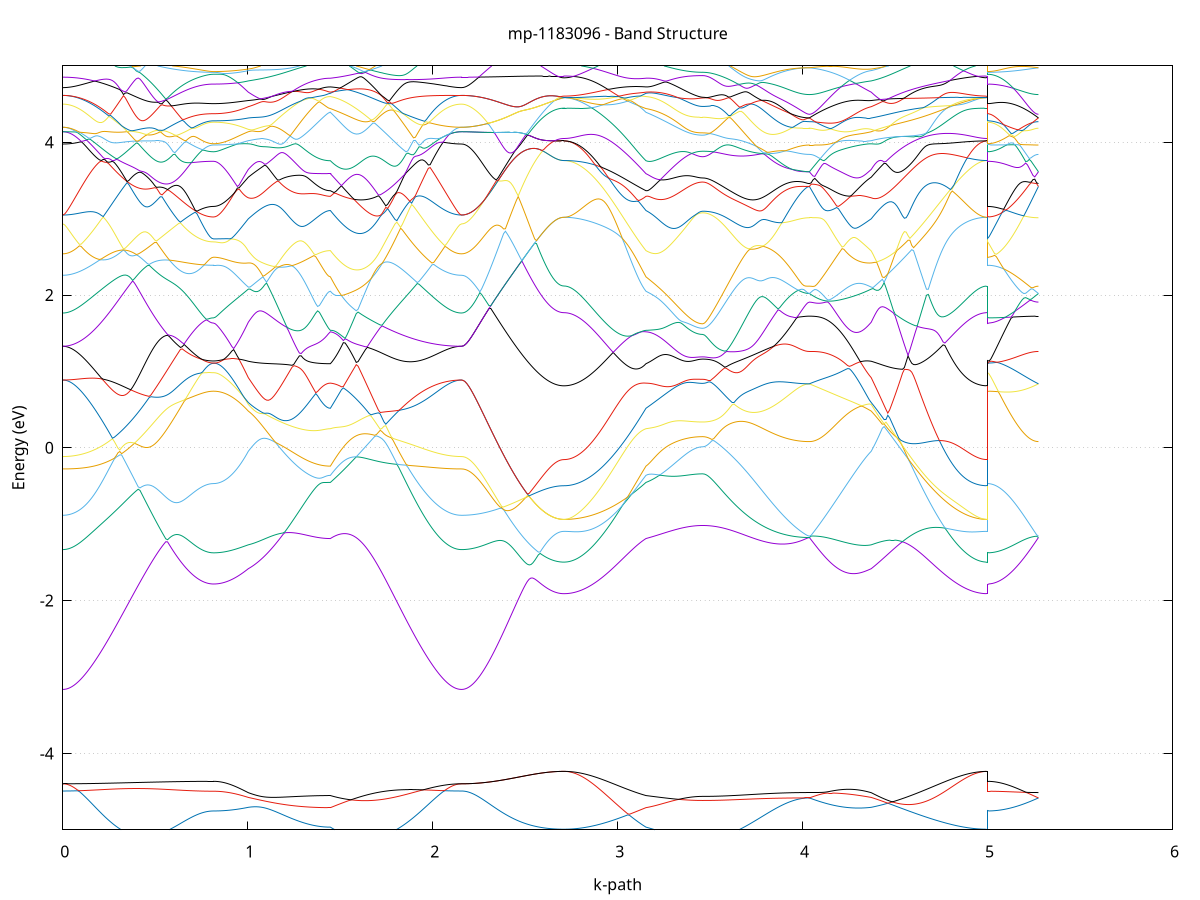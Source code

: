 set title 'mp-1183096 - Band Structure'
set xlabel 'k-path'
set ylabel 'Energy (eV)'
set grid y
set yrange [-5:5]
set terminal png size 800,600
set output 'mp-1183096_bands_gnuplot.png'
plot '-' using 1:2 with lines notitle, '-' using 1:2 with lines notitle, '-' using 1:2 with lines notitle, '-' using 1:2 with lines notitle, '-' using 1:2 with lines notitle, '-' using 1:2 with lines notitle, '-' using 1:2 with lines notitle, '-' using 1:2 with lines notitle, '-' using 1:2 with lines notitle, '-' using 1:2 with lines notitle, '-' using 1:2 with lines notitle, '-' using 1:2 with lines notitle, '-' using 1:2 with lines notitle, '-' using 1:2 with lines notitle, '-' using 1:2 with lines notitle, '-' using 1:2 with lines notitle, '-' using 1:2 with lines notitle, '-' using 1:2 with lines notitle, '-' using 1:2 with lines notitle, '-' using 1:2 with lines notitle, '-' using 1:2 with lines notitle, '-' using 1:2 with lines notitle, '-' using 1:2 with lines notitle, '-' using 1:2 with lines notitle, '-' using 1:2 with lines notitle, '-' using 1:2 with lines notitle, '-' using 1:2 with lines notitle, '-' using 1:2 with lines notitle, '-' using 1:2 with lines notitle, '-' using 1:2 with lines notitle, '-' using 1:2 with lines notitle, '-' using 1:2 with lines notitle, '-' using 1:2 with lines notitle, '-' using 1:2 with lines notitle, '-' using 1:2 with lines notitle, '-' using 1:2 with lines notitle, '-' using 1:2 with lines notitle, '-' using 1:2 with lines notitle, '-' using 1:2 with lines notitle, '-' using 1:2 with lines notitle, '-' using 1:2 with lines notitle, '-' using 1:2 with lines notitle, '-' using 1:2 with lines notitle, '-' using 1:2 with lines notitle, '-' using 1:2 with lines notitle, '-' using 1:2 with lines notitle, '-' using 1:2 with lines notitle, '-' using 1:2 with lines notitle
0.000000 -35.598864
0.009942 -35.598864
0.019884 -35.598764
0.029826 -35.598664
0.039768 -35.598564
0.049710 -35.598364
0.059652 -35.598064
0.069594 -35.597864
0.079536 -35.597564
0.089478 -35.597164
0.099420 -35.596764
0.109362 -35.596364
0.119304 -35.595864
0.129246 -35.595364
0.139188 -35.594864
0.149130 -35.594264
0.159072 -35.593664
0.169014 -35.592964
0.178956 -35.592264
0.188898 -35.591564
0.198840 -35.590764
0.208782 -35.589964
0.218724 -35.589164
0.228666 -35.588264
0.238608 -35.587364
0.248550 -35.586464
0.258492 -35.585564
0.268434 -35.584564
0.278376 -35.583564
0.288318 -35.582564
0.298260 -35.581464
0.308202 -35.580364
0.318144 -35.579264
0.328086 -35.578164
0.338028 -35.576964
0.347970 -35.575864
0.357912 -35.574664
0.367854 -35.573464
0.377796 -35.572264
0.387738 -35.570964
0.397680 -35.569764
0.407622 -35.568464
0.417564 -35.567164
0.427506 -35.565964
0.437448 -35.564664
0.447390 -35.563364
0.457332 -35.562064
0.467274 -35.560664
0.477216 -35.559364
0.487158 -35.558064
0.497100 -35.556664
0.507042 -35.555364
0.516984 -35.554064
0.526926 -35.552664
0.536868 -35.551364
0.546810 -35.550064
0.556752 -35.548664
0.566694 -35.547364
0.576636 -35.546064
0.586578 -35.544764
0.596520 -35.543464
0.606463 -35.542164
0.616405 -35.540864
0.626347 -35.539564
0.636289 -35.538264
0.646231 -35.537064
0.656173 -35.535764
0.666115 -35.534564
0.676057 -35.533264
0.685999 -35.532064
0.695941 -35.530864
0.705883 -35.529664
0.715825 -35.528464
0.725767 -35.527364
0.735709 -35.526164
0.745651 -35.525064
0.755593 -35.523964
0.765535 -35.522864
0.775477 -35.521764
0.785419 -35.520664
0.795361 -35.519664
0.805303 -35.518664
0.815245 -35.517964
0.815245 -35.517964
0.825133 -35.517964
0.835022 -35.517964
0.844910 -35.517964
0.854799 -35.517964
0.864687 -35.517964
0.874576 -35.517964
0.884464 -35.517964
0.894353 -35.518164
0.904241 -35.518464
0.914130 -35.518764
0.924018 -35.519164
0.933907 -35.519464
0.943795 -35.519964
0.953684 -35.520364
0.963572 -35.520864
0.973461 -35.521364
0.983349 -35.521964
0.993238 -35.522464
1.003126 -35.523064
1.003126 -35.523064
1.012984 -35.523564
1.022842 -35.523964
1.032700 -35.524364
1.042559 -35.524764
1.052417 -35.525164
1.062275 -35.525564
1.072133 -35.525964
1.081991 -35.526364
1.091849 -35.526764
1.101707 -35.527164
1.111565 -35.527564
1.121423 -35.527864
1.131281 -35.528264
1.141139 -35.528564
1.150997 -35.528964
1.160855 -35.529264
1.170713 -35.529564
1.180571 -35.529864
1.190429 -35.530264
1.200287 -35.530564
1.210146 -35.530764
1.220004 -35.531064
1.229862 -35.531364
1.239720 -35.531564
1.249578 -35.531864
1.259436 -35.532064
1.269294 -35.532364
1.279152 -35.532564
1.289010 -35.532764
1.298868 -35.532964
1.308726 -35.533064
1.318584 -35.533264
1.328442 -35.533464
1.338300 -35.533564
1.348158 -35.533664
1.358016 -35.533864
1.367874 -35.533964
1.377733 -35.534064
1.387591 -35.534064
1.397449 -35.534164
1.407307 -35.534264
1.417165 -35.534264
1.427023 -35.534264
1.436881 -35.534364
1.446739 -35.534364
1.446739 -35.534364
1.456729 -35.533164
1.466720 -35.531864
1.476710 -35.531664
1.486701 -35.532764
1.496691 -35.533864
1.506681 -35.534964
1.516672 -35.536164
1.526662 -35.537364
1.536652 -35.538664
1.546643 -35.539864
1.556633 -35.541164
1.566624 -35.542464
1.576614 -35.543864
1.586604 -35.545164
1.596595 -35.546564
1.606585 -35.547964
1.616576 -35.549264
1.626566 -35.550664
1.636556 -35.552064
1.646547 -35.553464
1.656537 -35.554864
1.666527 -35.556264
1.676518 -35.557764
1.686508 -35.559164
1.696499 -35.560564
1.706489 -35.561864
1.716479 -35.563264
1.726470 -35.564664
1.736460 -35.566064
1.746451 -35.567364
1.756441 -35.568664
1.766431 -35.570064
1.776422 -35.571364
1.786412 -35.572664
1.796402 -35.573864
1.806393 -35.575164
1.816383 -35.576364
1.826374 -35.577564
1.836364 -35.578764
1.846354 -35.579864
1.856345 -35.581064
1.866335 -35.582164
1.876326 -35.583164
1.886316 -35.584264
1.896306 -35.585264
1.906297 -35.586264
1.916287 -35.587164
1.926278 -35.588064
1.936268 -35.588964
1.946258 -35.589864
1.956249 -35.590664
1.966239 -35.591464
1.976229 -35.592164
1.986220 -35.592864
1.996210 -35.593564
2.006201 -35.594164
2.016191 -35.594764
2.026181 -35.595364
2.036172 -35.595864
2.046162 -35.596364
2.056153 -35.596764
2.066143 -35.597164
2.076133 -35.597564
2.086124 -35.597864
2.096114 -35.598064
2.106104 -35.598364
2.116095 -35.598564
2.126085 -35.598664
2.136076 -35.598764
2.146066 -35.598864
2.156056 -35.598864
2.156056 -35.598864
2.165940 -35.598864
2.175823 -35.598764
2.185707 -35.598664
2.195591 -35.598564
2.205474 -35.598364
2.215358 -35.598164
2.225241 -35.597964
2.235125 -35.597664
2.245008 -35.597364
2.254892 -35.597064
2.264775 -35.596664
2.274659 -35.596264
2.284543 -35.595764
2.294426 -35.595264
2.304310 -35.594764
2.314193 -35.594264
2.324077 -35.593664
2.333960 -35.593064
2.343844 -35.592364
2.353727 -35.591664
2.363611 -35.590964
2.373495 -35.590264
2.383378 -35.589564
2.393262 -35.588764
2.403145 -35.587964
2.413029 -35.587164
2.422912 -35.586264
2.432796 -35.585464
2.442679 -35.584564
2.452563 -35.583664
2.462447 -35.582764
2.472330 -35.581864
2.482214 -35.580864
2.492097 -35.579964
2.501981 -35.578964
2.511864 -35.578064
2.521748 -35.577064
2.531631 -35.576164
2.541515 -35.575264
2.551399 -35.574264
2.561282 -35.573364
2.571166 -35.572464
2.581049 -35.571664
2.590933 -35.570764
2.600816 -35.569964
2.610700 -35.569164
2.620583 -35.568464
2.630467 -35.567864
2.640350 -35.567164
2.650234 -35.566664
2.660118 -35.566164
2.670001 -35.565764
2.679885 -35.565464
2.689768 -35.565264
2.699652 -35.565164
2.709535 -35.565064
2.709535 -35.565064
2.719393 -35.565064
2.729251 -35.564964
2.739110 -35.564864
2.748968 -35.564764
2.758826 -35.564664
2.768684 -35.564464
2.778542 -35.564264
2.788400 -35.563964
2.798258 -35.563664
2.808116 -35.563364
2.817974 -35.562964
2.827832 -35.562664
2.837690 -35.562164
2.847548 -35.561764
2.857406 -35.561264
2.867264 -35.560764
2.877122 -35.560164
2.886980 -35.559564
2.896838 -35.558964
2.906697 -35.558364
2.916555 -35.557664
2.926413 -35.556964
2.936271 -35.556264
2.946129 -35.555464
2.955987 -35.554764
2.965845 -35.553964
2.975703 -35.553064
2.985561 -35.552264
2.995419 -35.551364
3.005277 -35.550464
3.015135 -35.549464
3.024993 -35.548564
3.034851 -35.547564
3.044709 -35.546564
3.054567 -35.545564
3.064425 -35.544464
3.074284 -35.543464
3.084142 -35.542364
3.094000 -35.541264
3.103858 -35.540164
3.113716 -35.538964
3.123574 -35.537864
3.133432 -35.536664
3.143290 -35.535564
3.153148 -35.534364
3.153148 -35.534364
3.163051 -35.533964
3.172953 -35.533864
3.182855 -35.533964
3.192758 -35.534364
3.202660 -35.534864
3.212563 -35.535464
3.222465 -35.535964
3.232368 -35.536564
3.242270 -35.537164
3.252173 -35.537764
3.262075 -35.538264
3.271978 -35.538864
3.281880 -35.539364
3.291783 -35.539864
3.301685 -35.540364
3.311587 -35.540764
3.321490 -35.541164
3.331392 -35.541564
3.341295 -35.541964
3.351197 -35.542364
3.361100 -35.542664
3.371002 -35.542964
3.380905 -35.543164
3.390807 -35.543364
3.400710 -35.543564
3.410612 -35.543764
3.420515 -35.543964
3.430417 -35.544064
3.440319 -35.544064
3.450222 -35.544164
3.460124 -35.544164
3.460124 -35.544164
3.470063 -35.544164
3.480003 -35.544164
3.489942 -35.544064
3.499881 -35.543964
3.509820 -35.543964
3.519759 -35.543764
3.529698 -35.543664
3.539637 -35.543564
3.549576 -35.543364
3.559515 -35.543164
3.569454 -35.542964
3.579393 -35.542764
3.589332 -35.542464
3.599271 -35.542264
3.609210 -35.541964
3.619149 -35.541664
3.629088 -35.541364
3.639027 -35.541064
3.648966 -35.540664
3.658905 -35.540264
3.668845 -35.539964
3.678784 -35.539564
3.688723 -35.539064
3.698662 -35.538664
3.708601 -35.538264
3.718540 -35.537764
3.728479 -35.537264
3.738418 -35.536764
3.748357 -35.536264
3.758296 -35.535764
3.768235 -35.535264
3.778174 -35.534664
3.788113 -35.534164
3.798052 -35.533564
3.807991 -35.532964
3.817930 -35.532364
3.827869 -35.531764
3.837808 -35.531164
3.847747 -35.530564
3.857687 -35.529964
3.867626 -35.529264
3.877565 -35.528664
3.887504 -35.527964
3.897443 -35.527364
3.907382 -35.526664
3.917321 -35.525964
3.927260 -35.525264
3.937199 -35.524564
3.947138 -35.523864
3.957077 -35.523164
3.967016 -35.522464
3.976955 -35.521764
3.986894 -35.521064
3.996833 -35.520364
4.006772 -35.519664
4.016711 -35.518964
4.026650 -35.518364
4.036589 -35.517964
4.036589 -35.517964
4.046427 -35.518064
4.056265 -35.518364
4.066103 -35.518664
4.075941 -35.519064
4.085779 -35.519364
4.095617 -35.519664
4.105455 -35.519964
4.115293 -35.520264
4.125131 -35.520464
4.134969 -35.520764
4.144807 -35.520964
4.154645 -35.521164
4.164483 -35.521364
4.174321 -35.521564
4.184159 -35.521664
4.193997 -35.521764
4.203835 -35.521964
4.213673 -35.522064
4.223511 -35.522064
4.233349 -35.522164
4.243187 -35.522164
4.253025 -35.522264
4.262863 -35.522264
4.272701 -35.522264
4.282539 -35.522264
4.292377 -35.522264
4.302215 -35.522264
4.312053 -35.522264
4.321891 -35.522264
4.331729 -35.522364
4.341567 -35.522464
4.351405 -35.522564
4.361243 -35.522764
4.371080 -35.523064
4.371080 -35.523064
4.381039 -35.523764
4.390997 -35.524364
4.400955 -35.525064
4.410913 -35.525764
4.420871 -35.526464
4.430829 -35.527264
4.440787 -35.527964
4.450746 -35.528764
4.460704 -35.529564
4.470662 -35.530364
4.480620 -35.531264
4.490578 -35.532064
4.500536 -35.532964
4.510494 -35.533864
4.520453 -35.534664
4.530411 -35.535564
4.540369 -35.536464
4.550327 -35.537364
4.560285 -35.538364
4.570243 -35.539264
4.580201 -35.540164
4.590160 -35.541064
4.600118 -35.541964
4.610076 -35.542964
4.620034 -35.543864
4.629992 -35.544764
4.639950 -35.545664
4.649909 -35.546564
4.659867 -35.547464
4.669825 -35.548364
4.679783 -35.549164
4.689741 -35.550064
4.699699 -35.550964
4.709657 -35.551764
4.719616 -35.552564
4.729574 -35.553364
4.739532 -35.554164
4.749490 -35.554864
4.759448 -35.555664
4.769406 -35.556364
4.779364 -35.557064
4.789323 -35.557764
4.799281 -35.558364
4.809239 -35.558964
4.819197 -35.559564
4.829155 -35.560164
4.839113 -35.560764
4.849071 -35.561264
4.859030 -35.561664
4.868988 -35.562164
4.878946 -35.562564
4.888904 -35.562964
4.898862 -35.563364
4.908820 -35.563664
4.918778 -35.563964
4.928737 -35.564264
4.938695 -35.564464
4.948653 -35.564664
4.958611 -35.564764
4.968569 -35.564864
4.978527 -35.564964
4.988485 -35.565064
4.998444 -35.565064
4.998444 -35.517964
5.008327 -35.517964
5.018211 -35.517964
5.028094 -35.517964
5.037978 -35.517964
5.047861 -35.517964
5.057745 -35.517964
5.067628 -35.517964
5.077512 -35.517964
5.087396 -35.517964
5.097279 -35.517964
5.107163 -35.517964
5.117046 -35.517964
5.126930 -35.517964
5.136813 -35.517964
5.146697 -35.517964
5.156580 -35.517964
5.166464 -35.517964
5.176347 -35.517964
5.186231 -35.517964
5.196115 -35.517964
5.205998 -35.517964
5.215882 -35.517964
5.225765 -35.517964
5.235649 -35.517964
5.245532 -35.517964
5.255416 -35.517964
5.265299 -35.517964
5.275183 -35.517964
e
0.000000 -35.484464
0.009942 -35.484464
0.019884 -35.484464
0.029826 -35.484464
0.039768 -35.484464
0.049710 -35.484464
0.059652 -35.484564
0.069594 -35.484564
0.079536 -35.484664
0.089478 -35.484664
0.099420 -35.484764
0.109362 -35.484864
0.119304 -35.484964
0.129246 -35.484964
0.139188 -35.485064
0.149130 -35.485164
0.159072 -35.485364
0.169014 -35.485464
0.178956 -35.485564
0.188898 -35.485664
0.198840 -35.485864
0.208782 -35.485964
0.218724 -35.486164
0.228666 -35.486264
0.238608 -35.486464
0.248550 -35.486664
0.258492 -35.486864
0.268434 -35.487064
0.278376 -35.487264
0.288318 -35.487464
0.298260 -35.487664
0.308202 -35.487964
0.318144 -35.488164
0.328086 -35.488464
0.338028 -35.488664
0.347970 -35.488964
0.357912 -35.489264
0.367854 -35.490064
0.377796 -35.490964
0.387738 -35.491864
0.397680 -35.492764
0.407622 -35.493664
0.417564 -35.494564
0.427506 -35.495464
0.437448 -35.496364
0.447390 -35.497264
0.457332 -35.498164
0.467274 -35.499064
0.477216 -35.499864
0.487158 -35.500764
0.497100 -35.501564
0.507042 -35.502464
0.516984 -35.503264
0.526926 -35.504064
0.536868 -35.504864
0.546810 -35.505664
0.556752 -35.506364
0.566694 -35.507164
0.576636 -35.507864
0.586578 -35.508564
0.596520 -35.509264
0.606463 -35.509864
0.616405 -35.510564
0.626347 -35.511164
0.636289 -35.511664
0.646231 -35.512264
0.656173 -35.512764
0.666115 -35.513264
0.676057 -35.513764
0.685999 -35.514164
0.695941 -35.514564
0.705883 -35.514964
0.715825 -35.515364
0.725767 -35.515664
0.735709 -35.515964
0.745651 -35.516164
0.755593 -35.516364
0.765535 -35.516564
0.775477 -35.516764
0.785419 -35.516864
0.795361 -35.516964
0.805303 -35.516964
0.815245 -35.517264
0.815245 -35.517264
0.825133 -35.517264
0.835022 -35.517164
0.844910 -35.517164
0.854799 -35.517264
0.864687 -35.517464
0.874576 -35.517664
0.884464 -35.517864
0.894353 -35.517964
0.904241 -35.517964
0.914130 -35.517964
0.924018 -35.517964
0.933907 -35.517964
0.943795 -35.517964
0.953684 -35.517964
0.963572 -35.517964
0.973461 -35.517964
0.983349 -35.517964
0.993238 -35.518064
1.003126 -35.518064
1.003126 -35.518064
1.012984 -35.518064
1.022842 -35.518264
1.032700 -35.518464
1.042559 -35.518764
1.052417 -35.519164
1.062275 -35.519464
1.072133 -35.519864
1.081991 -35.520264
1.091849 -35.520564
1.101707 -35.520964
1.111565 -35.521364
1.121423 -35.521764
1.131281 -35.522064
1.141139 -35.522464
1.150997 -35.522864
1.160855 -35.523164
1.170713 -35.523564
1.180571 -35.523864
1.190429 -35.524264
1.200287 -35.524564
1.210146 -35.524864
1.220004 -35.525164
1.229862 -35.525464
1.239720 -35.525764
1.249578 -35.525964
1.259436 -35.526264
1.269294 -35.526464
1.279152 -35.526764
1.289010 -35.526964
1.298868 -35.527164
1.308726 -35.527364
1.318584 -35.527564
1.328442 -35.527764
1.338300 -35.527864
1.348158 -35.528064
1.358016 -35.528164
1.367874 -35.528264
1.377733 -35.528364
1.387591 -35.528464
1.397449 -35.528564
1.407307 -35.528664
1.417165 -35.528664
1.427023 -35.528664
1.436881 -35.528764
1.446739 -35.528764
1.446739 -35.528764
1.456729 -35.529664
1.466720 -35.530664
1.476710 -35.530664
1.486701 -35.529364
1.496691 -35.528164
1.506681 -35.526864
1.516672 -35.525664
1.526662 -35.524364
1.536652 -35.523064
1.546643 -35.521764
1.556633 -35.520464
1.566624 -35.519164
1.576614 -35.517864
1.586604 -35.516564
1.596595 -35.515364
1.606585 -35.514064
1.616576 -35.512764
1.626566 -35.511464
1.636556 -35.510164
1.646547 -35.508864
1.656537 -35.507664
1.666527 -35.506364
1.676518 -35.505164
1.686508 -35.503864
1.696499 -35.502664
1.706489 -35.501464
1.716479 -35.500264
1.726470 -35.499064
1.736460 -35.497864
1.746451 -35.496664
1.756441 -35.495564
1.766431 -35.494364
1.776422 -35.493264
1.786412 -35.492164
1.796402 -35.491064
1.806393 -35.490064
1.816383 -35.488964
1.826374 -35.487964
1.836364 -35.487564
1.846354 -35.487464
1.856345 -35.487264
1.866335 -35.487064
1.876326 -35.486964
1.886316 -35.486764
1.896306 -35.486564
1.906297 -35.486464
1.916287 -35.486264
1.926278 -35.486164
1.936268 -35.486064
1.946258 -35.485864
1.956249 -35.485764
1.966239 -35.485664
1.976229 -35.485464
1.986220 -35.485364
1.996210 -35.485264
2.006201 -35.485164
2.016191 -35.485064
2.026181 -35.484964
2.036172 -35.484964
2.046162 -35.484864
2.056153 -35.484764
2.066143 -35.484664
2.076133 -35.484664
2.086124 -35.484564
2.096114 -35.484564
2.106104 -35.484464
2.116095 -35.484464
2.126085 -35.484464
2.136076 -35.484464
2.146066 -35.484464
2.156056 -35.484464
2.156056 -35.484464
2.165940 -35.484464
2.175823 -35.484464
2.185707 -35.484564
2.195591 -35.484764
2.205474 -35.484864
2.215358 -35.485064
2.225241 -35.485364
2.235125 -35.485664
2.245008 -35.485964
2.254892 -35.486264
2.264775 -35.486664
2.274659 -35.487164
2.284543 -35.487564
2.294426 -35.488064
2.304310 -35.488664
2.314193 -35.489164
2.324077 -35.489764
2.333960 -35.490364
2.343844 -35.491064
2.353727 -35.491764
2.363611 -35.492464
2.373495 -35.493164
2.383378 -35.493964
2.393262 -35.494764
2.403145 -35.495564
2.413029 -35.496364
2.422912 -35.497264
2.432796 -35.498164
2.442679 -35.499064
2.452563 -35.499964
2.462447 -35.500864
2.472330 -35.501764
2.482214 -35.502764
2.492097 -35.503764
2.501981 -35.504664
2.511864 -35.505664
2.521748 -35.506564
2.531631 -35.507564
2.541515 -35.508464
2.551399 -35.509464
2.561282 -35.510364
2.571166 -35.511264
2.581049 -35.512164
2.590933 -35.512964
2.600816 -35.513864
2.610700 -35.514564
2.620583 -35.515364
2.630467 -35.515964
2.640350 -35.516564
2.650234 -35.517164
2.660118 -35.517664
2.670001 -35.518064
2.679885 -35.518364
2.689768 -35.518564
2.699652 -35.518764
2.709535 -35.518764
2.709535 -35.518764
2.719393 -35.518764
2.729251 -35.518764
2.739110 -35.518764
2.748968 -35.518764
2.758826 -35.518764
2.768684 -35.518764
2.778542 -35.518764
2.788400 -35.518764
2.798258 -35.518764
2.808116 -35.518764
2.817974 -35.518764
2.827832 -35.518764
2.837690 -35.518764
2.847548 -35.518764
2.857406 -35.518764
2.867264 -35.518864
2.877122 -35.518864
2.886980 -35.518864
2.896838 -35.518964
2.906697 -35.518964
2.916555 -35.519064
2.926413 -35.519164
2.936271 -35.519264
2.946129 -35.519364
2.955987 -35.519464
2.965845 -35.519564
2.975703 -35.519764
2.985561 -35.519964
2.995419 -35.520164
3.005277 -35.520364
3.015135 -35.520664
3.024993 -35.520964
3.034851 -35.521264
3.044709 -35.521664
3.054567 -35.522064
3.064425 -35.522564
3.074284 -35.523064
3.084142 -35.523564
3.094000 -35.524164
3.103858 -35.524864
3.113716 -35.525464
3.123574 -35.526264
3.133432 -35.527064
3.143290 -35.527864
3.153148 -35.528764
3.153148 -35.528764
3.163051 -35.528964
3.172953 -35.528964
3.182855 -35.528764
3.192758 -35.528264
3.202660 -35.527664
3.212563 -35.527064
3.222465 -35.526364
3.232368 -35.525664
3.242270 -35.525064
3.252173 -35.524364
3.262075 -35.523764
3.271978 -35.523164
3.281880 -35.522664
3.291783 -35.522064
3.301685 -35.521564
3.311587 -35.521164
3.321490 -35.520664
3.331392 -35.520264
3.341295 -35.519864
3.351197 -35.519464
3.361100 -35.519164
3.371002 -35.518864
3.380905 -35.518664
3.390807 -35.518364
3.400710 -35.518164
3.410612 -35.518064
3.420515 -35.517864
3.430417 -35.517764
3.440319 -35.517664
3.450222 -35.517664
3.460124 -35.517664
3.460124 -35.517664
3.470063 -35.517664
3.480003 -35.517664
3.489942 -35.517664
3.499881 -35.517664
3.509820 -35.517664
3.519759 -35.517664
3.529698 -35.517664
3.539637 -35.517664
3.549576 -35.517664
3.559515 -35.517564
3.569454 -35.517564
3.579393 -35.517564
3.589332 -35.517564
3.599271 -35.517564
3.609210 -35.517564
3.619149 -35.517564
3.629088 -35.517564
3.639027 -35.517564
3.648966 -35.517564
3.658905 -35.517564
3.668845 -35.517464
3.678784 -35.517464
3.688723 -35.517464
3.698662 -35.517464
3.708601 -35.517464
3.718540 -35.517464
3.728479 -35.517464
3.738418 -35.517364
3.748357 -35.517364
3.758296 -35.517364
3.768235 -35.517364
3.778174 -35.517364
3.788113 -35.517364
3.798052 -35.517364
3.807991 -35.517364
3.817930 -35.517264
3.827869 -35.517264
3.837808 -35.517264
3.847747 -35.517264
3.857687 -35.517264
3.867626 -35.517264
3.877565 -35.517264
3.887504 -35.517264
3.897443 -35.517264
3.907382 -35.517164
3.917321 -35.517164
3.927260 -35.517164
3.937199 -35.517164
3.947138 -35.517164
3.957077 -35.517164
3.967016 -35.517164
3.976955 -35.517164
3.986894 -35.517164
3.996833 -35.517164
4.006772 -35.517164
4.016711 -35.517164
4.026650 -35.517164
4.036589 -35.517164
4.036589 -35.517164
4.046427 -35.517164
4.056265 -35.517164
4.066103 -35.517164
4.075941 -35.517064
4.085779 -35.517064
4.095617 -35.516964
4.105455 -35.516964
4.115293 -35.516864
4.125131 -35.516764
4.134969 -35.516664
4.144807 -35.516564
4.154645 -35.516464
4.164483 -35.516364
4.174321 -35.516164
4.184159 -35.516064
4.193997 -35.515864
4.203835 -35.515764
4.213673 -35.515564
4.223511 -35.515364
4.233349 -35.515164
4.243187 -35.515164
4.253025 -35.515364
4.262863 -35.515564
4.272701 -35.515864
4.282539 -35.516064
4.292377 -35.516364
4.302215 -35.516664
4.312053 -35.516964
4.321891 -35.517164
4.331729 -35.517464
4.341567 -35.517664
4.351405 -35.517864
4.361243 -35.517964
4.371080 -35.518064
4.371080 -35.518064
4.381039 -35.518064
4.390997 -35.518064
4.400955 -35.518064
4.410913 -35.518064
4.420871 -35.518064
4.430829 -35.518064
4.440787 -35.518064
4.450746 -35.518164
4.460704 -35.518164
4.470662 -35.518164
4.480620 -35.518164
4.490578 -35.518164
4.500536 -35.518164
4.510494 -35.518264
4.520453 -35.518264
4.530411 -35.518264
4.540369 -35.518264
4.550327 -35.518264
4.560285 -35.518264
4.570243 -35.518264
4.580201 -35.518364
4.590160 -35.518364
4.600118 -35.518364
4.610076 -35.518364
4.620034 -35.518364
4.629992 -35.518364
4.639950 -35.518464
4.649909 -35.518464
4.659867 -35.518464
4.669825 -35.518464
4.679783 -35.518464
4.689741 -35.518464
4.699699 -35.518564
4.709657 -35.518564
4.719616 -35.518564
4.729574 -35.518564
4.739532 -35.518564
4.749490 -35.518564
4.759448 -35.518564
4.769406 -35.518664
4.779364 -35.518664
4.789323 -35.518664
4.799281 -35.518664
4.809239 -35.518664
4.819197 -35.518664
4.829155 -35.518664
4.839113 -35.518664
4.849071 -35.518664
4.859030 -35.518664
4.868988 -35.518764
4.878946 -35.518764
4.888904 -35.518764
4.898862 -35.518764
4.908820 -35.518764
4.918778 -35.518764
4.928737 -35.518764
4.938695 -35.518764
4.948653 -35.518764
4.958611 -35.518764
4.968569 -35.518764
4.978527 -35.518764
4.988485 -35.518764
4.998444 -35.518764
4.998444 -35.517264
5.008327 -35.517264
5.018211 -35.517264
5.028094 -35.517264
5.037978 -35.517264
5.047861 -35.517264
5.057745 -35.517264
5.067628 -35.517264
5.077512 -35.517264
5.087396 -35.517264
5.097279 -35.517264
5.107163 -35.517264
5.117046 -35.517264
5.126930 -35.517264
5.136813 -35.517264
5.146697 -35.517264
5.156580 -35.517264
5.166464 -35.517264
5.176347 -35.517164
5.186231 -35.517164
5.196115 -35.517164
5.205998 -35.517164
5.215882 -35.517164
5.225765 -35.517164
5.235649 -35.517164
5.245532 -35.517164
5.255416 -35.517164
5.265299 -35.517164
5.275183 -35.517164
e
0.000000 -35.470164
0.009942 -35.470164
0.019884 -35.470264
0.029826 -35.470264
0.039768 -35.470464
0.049710 -35.470564
0.059652 -35.470764
0.069594 -35.470964
0.079536 -35.471264
0.089478 -35.471564
0.099420 -35.471864
0.109362 -35.472264
0.119304 -35.472564
0.129246 -35.473064
0.139188 -35.473464
0.149130 -35.473964
0.159072 -35.474464
0.169014 -35.474964
0.178956 -35.475564
0.188898 -35.476164
0.198840 -35.476764
0.208782 -35.477364
0.218724 -35.478064
0.228666 -35.478764
0.238608 -35.479464
0.248550 -35.480164
0.258492 -35.480964
0.268434 -35.481664
0.278376 -35.482464
0.288318 -35.483264
0.298260 -35.484064
0.308202 -35.484864
0.318144 -35.485764
0.328086 -35.486564
0.338028 -35.487464
0.347970 -35.488364
0.357912 -35.489264
0.367854 -35.489564
0.377796 -35.489864
0.387738 -35.490164
0.397680 -35.490464
0.407622 -35.490864
0.417564 -35.491164
0.427506 -35.491564
0.437448 -35.491964
0.447390 -35.492364
0.457332 -35.492764
0.467274 -35.493164
0.477216 -35.493564
0.487158 -35.494064
0.497100 -35.494464
0.507042 -35.494964
0.516984 -35.495464
0.526926 -35.495964
0.536868 -35.496464
0.546810 -35.496964
0.556752 -35.497564
0.566694 -35.498064
0.576636 -35.498664
0.586578 -35.499264
0.596520 -35.499864
0.606463 -35.500464
0.616405 -35.501164
0.626347 -35.501764
0.636289 -35.502464
0.646231 -35.503164
0.656173 -35.503864
0.666115 -35.504564
0.676057 -35.505264
0.685999 -35.506064
0.695941 -35.506864
0.705883 -35.507664
0.715825 -35.508464
0.725767 -35.509264
0.735709 -35.510164
0.745651 -35.510964
0.755593 -35.511864
0.765535 -35.512764
0.775477 -35.513664
0.785419 -35.514664
0.795361 -35.515564
0.805303 -35.516564
0.815245 -35.517064
0.815245 -35.517064
0.825133 -35.517064
0.835022 -35.517064
0.844910 -35.517164
0.854799 -35.516964
0.864687 -35.516864
0.874576 -35.516664
0.884464 -35.516464
0.894353 -35.516164
0.904241 -35.515964
0.914130 -35.515564
0.924018 -35.515264
0.933907 -35.514864
0.943795 -35.514464
0.953684 -35.514064
0.963572 -35.513564
0.973461 -35.513064
0.983349 -35.512564
0.993238 -35.511964
1.003126 -35.511464
1.003126 -35.511464
1.012984 -35.510964
1.022842 -35.510364
1.032700 -35.509764
1.042559 -35.509064
1.052417 -35.508364
1.062275 -35.507664
1.072133 -35.506864
1.081991 -35.506164
1.091849 -35.505464
1.101707 -35.504664
1.111565 -35.503964
1.121423 -35.503264
1.131281 -35.502564
1.141139 -35.501864
1.150997 -35.501164
1.160855 -35.500564
1.170713 -35.499864
1.180571 -35.499264
1.190429 -35.498664
1.200287 -35.498064
1.210146 -35.497464
1.220004 -35.496964
1.229862 -35.496464
1.239720 -35.495964
1.249578 -35.495464
1.259436 -35.494964
1.269294 -35.494564
1.279152 -35.494064
1.289010 -35.493664
1.298868 -35.493264
1.308726 -35.492964
1.318584 -35.492664
1.328442 -35.492264
1.338300 -35.492064
1.348158 -35.491764
1.358016 -35.491564
1.367874 -35.491364
1.377733 -35.491164
1.387591 -35.490964
1.397449 -35.490864
1.407307 -35.490764
1.417165 -35.490664
1.427023 -35.490564
1.436881 -35.490564
1.446739 -35.490464
1.446739 -35.490464
1.456729 -35.490764
1.466720 -35.490964
1.476710 -35.491164
1.486701 -35.491364
1.496691 -35.491464
1.506681 -35.491564
1.516672 -35.491664
1.526662 -35.491764
1.536652 -35.491764
1.546643 -35.491764
1.556633 -35.491764
1.566624 -35.491764
1.576614 -35.491664
1.586604 -35.491664
1.596595 -35.491564
1.606585 -35.491464
1.616576 -35.491364
1.626566 -35.491264
1.636556 -35.491064
1.646547 -35.490964
1.656537 -35.490764
1.666527 -35.490664
1.676518 -35.490464
1.686508 -35.490364
1.696499 -35.490164
1.706489 -35.489964
1.716479 -35.489764
1.726470 -35.489664
1.736460 -35.489464
1.746451 -35.489264
1.756441 -35.489064
1.766431 -35.488864
1.776422 -35.488664
1.786412 -35.488564
1.796402 -35.488364
1.806393 -35.488164
1.816383 -35.487964
1.826374 -35.487764
1.836364 -35.486964
1.846354 -35.486064
1.856345 -35.485064
1.866335 -35.484164
1.876326 -35.483264
1.886316 -35.482364
1.896306 -35.481464
1.906297 -35.480664
1.916287 -35.479864
1.926278 -35.479164
1.936268 -35.478364
1.946258 -35.477664
1.956249 -35.476964
1.966239 -35.476364
1.976229 -35.475764
1.986220 -35.475164
1.996210 -35.474564
2.006201 -35.474064
2.016191 -35.473564
2.026181 -35.473064
2.036172 -35.472664
2.046162 -35.472264
2.056153 -35.471864
2.066143 -35.471564
2.076133 -35.471264
2.086124 -35.470964
2.096114 -35.470764
2.106104 -35.470564
2.116095 -35.470464
2.126085 -35.470264
2.136076 -35.470264
2.146066 -35.470164
2.156056 -35.470164
2.156056 -35.470164
2.165940 -35.470164
2.175823 -35.470164
2.185707 -35.470164
2.195591 -35.470164
2.205474 -35.470164
2.215358 -35.470164
2.225241 -35.470164
2.235125 -35.470164
2.245008 -35.470164
2.254892 -35.470164
2.264775 -35.470164
2.274659 -35.470164
2.284543 -35.470164
2.294426 -35.470164
2.304310 -35.470164
2.314193 -35.470164
2.324077 -35.470164
2.333960 -35.470164
2.343844 -35.470164
2.353727 -35.470164
2.363611 -35.470164
2.373495 -35.470164
2.383378 -35.470164
2.393262 -35.470264
2.403145 -35.470264
2.413029 -35.470264
2.422912 -35.470264
2.432796 -35.470264
2.442679 -35.470264
2.452563 -35.470264
2.462447 -35.470264
2.472330 -35.470264
2.482214 -35.470264
2.492097 -35.470264
2.501981 -35.470264
2.511864 -35.470264
2.521748 -35.470264
2.531631 -35.470264
2.541515 -35.470264
2.551399 -35.470264
2.561282 -35.470264
2.571166 -35.470264
2.581049 -35.470264
2.590933 -35.470264
2.600816 -35.470264
2.610700 -35.470264
2.620583 -35.470364
2.630467 -35.470364
2.640350 -35.470364
2.650234 -35.470364
2.660118 -35.470364
2.670001 -35.470364
2.679885 -35.470364
2.689768 -35.470364
2.699652 -35.470364
2.709535 -35.470364
2.709535 -35.470364
2.719393 -35.470364
2.729251 -35.470364
2.739110 -35.470464
2.748968 -35.470564
2.758826 -35.470764
2.768684 -35.470964
2.778542 -35.471164
2.788400 -35.471364
2.798258 -35.471664
2.808116 -35.471964
2.817974 -35.472364
2.827832 -35.472764
2.837690 -35.473164
2.847548 -35.473564
2.857406 -35.474064
2.867264 -35.474464
2.877122 -35.474964
2.886980 -35.475564
2.896838 -35.476064
2.906697 -35.476664
2.916555 -35.477264
2.926413 -35.477864
2.936271 -35.478464
2.946129 -35.479164
2.955987 -35.479764
2.965845 -35.480364
2.975703 -35.481064
2.985561 -35.481764
2.995419 -35.482364
3.005277 -35.483064
3.015135 -35.483664
3.024993 -35.484264
3.034851 -35.484964
3.044709 -35.485564
3.054567 -35.486164
3.064425 -35.486664
3.074284 -35.487264
3.084142 -35.487764
3.094000 -35.488264
3.103858 -35.488664
3.113716 -35.489164
3.123574 -35.489564
3.133432 -35.489864
3.143290 -35.490264
3.153148 -35.490464
3.153148 -35.490464
3.163051 -35.490664
3.172953 -35.490764
3.182855 -35.490864
3.192758 -35.490964
3.202660 -35.491064
3.212563 -35.491064
3.222465 -35.491164
3.232368 -35.491264
3.242270 -35.491264
3.252173 -35.491364
3.262075 -35.491364
3.271978 -35.491464
3.281880 -35.491464
3.291783 -35.491564
3.301685 -35.491564
3.311587 -35.491564
3.321490 -35.491564
3.331392 -35.491564
3.341295 -35.491564
3.351197 -35.491564
3.361100 -35.491564
3.371002 -35.491564
3.380905 -35.491564
3.390807 -35.491564
3.400710 -35.491564
3.410612 -35.491564
3.420515 -35.491564
3.430417 -35.491564
3.440319 -35.491564
3.450222 -35.491564
3.460124 -35.491564
3.460124 -35.491564
3.470063 -35.491564
3.480003 -35.491664
3.489942 -35.491664
3.499881 -35.491764
3.509820 -35.491864
3.519759 -35.491964
3.529698 -35.492064
3.539637 -35.492164
3.549576 -35.492364
3.559515 -35.492564
3.569454 -35.492764
3.579393 -35.492964
3.589332 -35.493164
3.599271 -35.493464
3.609210 -35.493664
3.619149 -35.493964
3.629088 -35.494264
3.639027 -35.494564
3.648966 -35.494964
3.658905 -35.495264
3.668845 -35.495664
3.678784 -35.496064
3.688723 -35.496464
3.698662 -35.496864
3.708601 -35.497264
3.718540 -35.497664
3.728479 -35.498164
3.738418 -35.498664
3.748357 -35.499164
3.758296 -35.499664
3.768235 -35.500164
3.778174 -35.500664
3.788113 -35.501164
3.798052 -35.501764
3.807991 -35.502264
3.817930 -35.502864
3.827869 -35.503464
3.837808 -35.504064
3.847747 -35.504664
3.857687 -35.505264
3.867626 -35.505964
3.877565 -35.506564
3.887504 -35.507164
3.897443 -35.507864
3.907382 -35.508464
3.917321 -35.509164
3.927260 -35.509864
3.937199 -35.510464
3.947138 -35.511164
3.957077 -35.511864
3.967016 -35.512564
3.976955 -35.513264
3.986894 -35.513964
3.996833 -35.514664
4.006772 -35.515364
4.016711 -35.516064
4.026650 -35.516764
4.036589 -35.517164
4.036589 -35.517164
4.046427 -35.516964
4.056265 -35.516664
4.066103 -35.516364
4.075941 -35.516064
4.085779 -35.515864
4.095617 -35.515564
4.105455 -35.515364
4.115293 -35.515164
4.125131 -35.514964
4.134969 -35.514864
4.144807 -35.514764
4.154645 -35.514664
4.164483 -35.514564
4.174321 -35.514564
4.184159 -35.514564
4.193997 -35.514564
4.203835 -35.514664
4.213673 -35.514764
4.223511 -35.514864
4.233349 -35.514964
4.243187 -35.514964
4.253025 -35.514764
4.262863 -35.514564
4.272701 -35.514264
4.282539 -35.514064
4.292377 -35.513764
4.302215 -35.513564
4.312053 -35.513264
4.321891 -35.512964
4.331729 -35.512664
4.341567 -35.512364
4.351405 -35.512064
4.361243 -35.511764
4.371080 -35.511464
4.371080 -35.511464
4.381039 -35.510864
4.390997 -35.510164
4.400955 -35.509564
4.410913 -35.508864
4.420871 -35.508164
4.430829 -35.507464
4.440787 -35.506664
4.450746 -35.505964
4.460704 -35.505164
4.470662 -35.504364
4.480620 -35.503564
4.490578 -35.502764
4.500536 -35.501864
4.510494 -35.501064
4.520453 -35.500164
4.530411 -35.499264
4.540369 -35.498464
4.550327 -35.497564
4.560285 -35.496664
4.570243 -35.495764
4.580201 -35.494864
4.590160 -35.493964
4.600118 -35.493064
4.610076 -35.492164
4.620034 -35.491264
4.629992 -35.490364
4.639950 -35.489464
4.649909 -35.488564
4.659867 -35.487764
4.669825 -35.486864
4.679783 -35.485964
4.689741 -35.485164
4.699699 -35.484364
4.709657 -35.483464
4.719616 -35.482664
4.729574 -35.481864
4.739532 -35.481164
4.749490 -35.480364
4.759448 -35.479664
4.769406 -35.478964
4.779364 -35.478264
4.789323 -35.477564
4.799281 -35.476964
4.809239 -35.476364
4.819197 -35.475764
4.829155 -35.475164
4.839113 -35.474664
4.849071 -35.474164
4.859030 -35.473664
4.868988 -35.473164
4.878946 -35.472764
4.888904 -35.472364
4.898862 -35.472064
4.908820 -35.471764
4.918778 -35.471464
4.928737 -35.471164
4.938695 -35.470964
4.948653 -35.470764
4.958611 -35.470564
4.968569 -35.470464
4.978527 -35.470364
4.988485 -35.470364
4.998444 -35.470364
4.998444 -35.516964
5.008327 -35.517064
5.018211 -35.517064
5.028094 -35.517064
5.037978 -35.517064
5.047861 -35.517064
5.057745 -35.517064
5.067628 -35.517064
5.077512 -35.517064
5.087396 -35.517064
5.097279 -35.517064
5.107163 -35.517064
5.117046 -35.517064
5.126930 -35.517064
5.136813 -35.517064
5.146697 -35.517064
5.156580 -35.517064
5.166464 -35.517064
5.176347 -35.517064
5.186231 -35.517064
5.196115 -35.517064
5.205998 -35.517064
5.215882 -35.517064
5.225765 -35.517064
5.235649 -35.517164
5.245532 -35.517164
5.255416 -35.517164
5.265299 -35.517164
5.275183 -35.517164
e
0.000000 -15.969164
0.009942 -15.969164
0.019884 -15.969164
0.029826 -15.969164
0.039768 -15.969164
0.049710 -15.969164
0.059652 -15.969164
0.069594 -15.969264
0.079536 -15.969264
0.089478 -15.969464
0.099420 -15.969564
0.109362 -15.969764
0.119304 -15.970064
0.129246 -15.970364
0.139188 -15.970764
0.149130 -15.971264
0.159072 -15.971864
0.169014 -15.972564
0.178956 -15.973364
0.188898 -15.974264
0.198840 -15.975364
0.208782 -15.976564
0.218724 -15.977864
0.228666 -15.979364
0.238608 -15.980964
0.248550 -15.982764
0.258492 -15.984664
0.268434 -15.986664
0.278376 -15.988864
0.288318 -15.991264
0.298260 -15.993664
0.308202 -15.996264
0.318144 -15.998964
0.328086 -16.001764
0.338028 -16.004664
0.347970 -16.007664
0.357912 -16.010764
0.367854 -16.013964
0.377796 -16.017164
0.387738 -16.020464
0.397680 -16.023764
0.407622 -16.027164
0.417564 -16.030564
0.427506 -16.034064
0.437448 -16.037464
0.447390 -16.040964
0.457332 -16.044364
0.467274 -16.047864
0.477216 -16.051264
0.487158 -16.054764
0.497100 -16.058064
0.507042 -16.061464
0.516984 -16.064764
0.526926 -16.068064
0.536868 -16.071264
0.546810 -16.074364
0.556752 -16.077464
0.566694 -16.080464
0.576636 -16.083364
0.586578 -16.086264
0.596520 -16.088964
0.606463 -16.091664
0.616405 -16.094264
0.626347 -16.096764
0.636289 -16.099064
0.646231 -16.101364
0.656173 -16.103464
0.666115 -16.105564
0.676057 -16.107464
0.685999 -16.109264
0.695941 -16.110964
0.705883 -16.112464
0.715825 -16.113864
0.725767 -16.115164
0.735709 -16.116364
0.745651 -16.117364
0.755593 -16.118264
0.765535 -16.119064
0.775477 -16.119664
0.785419 -16.120164
0.795361 -16.120464
0.805303 -16.120764
0.815245 -16.120764
0.815245 -16.120764
0.825133 -16.120464
0.835022 -16.119664
0.844910 -16.118264
0.854799 -16.116264
0.864687 -16.113664
0.874576 -16.110564
0.884464 -16.106864
0.894353 -16.102664
0.904241 -16.097864
0.914130 -16.092564
0.924018 -16.086764
0.933907 -16.080364
0.943795 -16.073464
0.953684 -16.065964
0.963572 -16.058064
0.973461 -16.049664
0.983349 -16.040764
0.993238 -16.036264
1.003126 -16.039864
1.003126 -16.039864
1.012984 -16.042164
1.022842 -16.044164
1.032700 -16.045864
1.042559 -16.047364
1.052417 -16.048564
1.062275 -16.049464
1.072133 -16.050064
1.081991 -16.050464
1.091849 -16.050564
1.101707 -16.050464
1.111565 -16.050064
1.121423 -16.049464
1.131281 -16.048564
1.141139 -16.047464
1.150997 -16.046164
1.160855 -16.044664
1.170713 -16.042864
1.180571 -16.040964
1.190429 -16.038864
1.200287 -16.036564
1.210146 -16.034064
1.220004 -16.031464
1.229862 -16.028664
1.239720 -16.025764
1.249578 -16.022864
1.259436 -16.019764
1.269294 -16.016564
1.279152 -16.013364
1.289010 -16.010164
1.298868 -16.006864
1.308726 -16.003664
1.318584 -16.000464
1.328442 -15.997264
1.338300 -15.994264
1.348158 -15.991264
1.358016 -15.988564
1.367874 -15.985964
1.377733 -15.983564
1.387591 -15.981364
1.397449 -15.979564
1.407307 -15.977964
1.417165 -15.976664
1.427023 -15.975764
1.436881 -15.975264
1.446739 -15.975064
1.446739 -15.975064
1.456729 -15.972664
1.466720 -15.970064
1.476710 -15.967264
1.486701 -15.964264
1.496691 -15.961064
1.506681 -15.957664
1.516672 -15.954164
1.526662 -15.950364
1.536652 -15.946364
1.546643 -15.942164
1.556633 -15.937864
1.566624 -15.933264
1.576614 -15.928564
1.586604 -15.923664
1.596595 -15.918564
1.606585 -15.913264
1.616576 -15.907764
1.626566 -15.902164
1.636556 -15.896364
1.646547 -15.890364
1.656537 -15.884264
1.666527 -15.877964
1.676518 -15.871464
1.686508 -15.864864
1.696499 -15.870364
1.706489 -15.876364
1.716479 -15.882064
1.726470 -15.887664
1.736460 -15.893064
1.746451 -15.898164
1.756441 -15.903164
1.766431 -15.907964
1.776422 -15.912464
1.786412 -15.916864
1.796402 -15.921064
1.806393 -15.924964
1.816383 -15.928764
1.826374 -15.932364
1.836364 -15.935664
1.846354 -15.938864
1.856345 -15.941864
1.866335 -15.944664
1.876326 -15.947264
1.886316 -15.949764
1.896306 -15.951964
1.906297 -15.954064
1.916287 -15.955964
1.926278 -15.957764
1.936268 -15.959364
1.946258 -15.960764
1.956249 -15.962064
1.966239 -15.963264
1.976229 -15.964264
1.986220 -15.965164
1.996210 -15.965964
2.006201 -15.966664
2.016191 -15.967164
2.026181 -15.967664
2.036172 -15.968064
2.046162 -15.968364
2.056153 -15.968564
2.066143 -15.968764
2.076133 -15.968864
2.086124 -15.968964
2.096114 -15.969064
2.106104 -15.969064
2.116095 -15.969164
2.126085 -15.969164
2.136076 -15.969164
2.146066 -15.969164
2.156056 -15.969164
2.156056 -15.969164
2.165940 -15.969064
2.175823 -15.968664
2.185707 -15.968064
2.195591 -15.967264
2.205474 -15.966264
2.215358 -15.964964
2.225241 -15.963564
2.235125 -15.961864
2.245008 -15.959864
2.254892 -15.957764
2.264775 -15.955364
2.274659 -15.952764
2.284543 -15.949964
2.294426 -15.946964
2.304310 -15.943764
2.314193 -15.940364
2.324077 -15.936764
2.333960 -15.932964
2.343844 -15.928964
2.353727 -15.924764
2.363611 -15.920364
2.373495 -15.915864
2.383378 -15.911064
2.393262 -15.906264
2.403145 -15.901264
2.413029 -15.896064
2.422912 -15.890764
2.432796 -15.887664
2.442679 -15.891964
2.452563 -15.896164
2.462447 -15.900264
2.472330 -15.904164
2.482214 -15.907964
2.492097 -15.911764
2.501981 -15.915264
2.511864 -15.918764
2.521748 -15.922064
2.531631 -15.925164
2.541515 -15.928164
2.551399 -15.930964
2.561282 -15.933664
2.571166 -15.936264
2.581049 -15.938564
2.590933 -15.940764
2.600816 -15.942864
2.610700 -15.944664
2.620583 -15.946364
2.630467 -15.947864
2.640350 -15.949264
2.650234 -15.950364
2.660118 -15.951364
2.670001 -15.952164
2.679885 -15.952864
2.689768 -15.953264
2.699652 -15.953564
2.709535 -15.953664
2.709535 -15.953664
2.719393 -15.953764
2.729251 -15.954064
2.739110 -15.954464
2.748968 -15.955164
2.758826 -15.955964
2.768684 -15.956964
2.778542 -15.958064
2.788400 -15.959264
2.798258 -15.960664
2.808116 -15.962064
2.817974 -15.963664
2.827832 -15.965264
2.837690 -15.966864
2.847548 -15.968564
2.857406 -15.970264
2.867264 -15.971964
2.877122 -15.973564
2.886980 -15.975264
2.896838 -15.976864
2.906697 -15.978364
2.916555 -15.979864
2.926413 -15.981264
2.936271 -15.982564
2.946129 -15.983764
2.955987 -15.984864
2.965845 -15.985864
2.975703 -15.986664
2.985561 -15.987464
2.995419 -15.987964
3.005277 -15.988464
3.015135 -15.988764
3.024993 -15.988864
3.034851 -15.988864
3.044709 -15.988764
3.054567 -15.988364
3.064425 -15.987864
3.074284 -15.987164
3.084142 -15.986264
3.094000 -15.985264
3.103858 -15.984064
3.113716 -15.982564
3.123574 -15.980964
3.133432 -15.979264
3.143290 -15.977264
3.153148 -15.975064
3.153148 -15.975064
3.163051 -15.973964
3.172953 -15.972864
3.182855 -15.971564
3.192758 -15.970164
3.202660 -15.968764
3.212563 -15.967164
3.222465 -15.965664
3.232368 -15.964064
3.242270 -15.962364
3.252173 -15.960764
3.262075 -15.959164
3.271978 -15.957564
3.281880 -15.956064
3.291783 -15.954564
3.301685 -15.953164
3.311587 -15.951864
3.321490 -15.950664
3.331392 -15.949564
3.341295 -15.948564
3.351197 -15.947664
3.361100 -15.946764
3.371002 -15.946064
3.380905 -15.945464
3.390807 -15.944964
3.400710 -15.944564
3.410612 -15.944164
3.420515 -15.943864
3.430417 -15.943664
3.440319 -15.943564
3.450222 -15.943464
3.460124 -15.943464
3.460124 -15.943464
3.470063 -15.943364
3.480003 -15.943064
3.489942 -15.942664
3.499881 -15.942064
3.509820 -15.941264
3.519759 -15.940364
3.529698 -15.939264
3.539637 -15.937964
3.549576 -15.936564
3.559515 -15.934964
3.569454 -15.933264
3.579393 -15.931364
3.589332 -15.929364
3.599271 -15.927164
3.609210 -15.924864
3.619149 -15.922464
3.629088 -15.919864
3.639027 -15.917264
3.648966 -15.914664
3.658905 -15.913564
3.668845 -15.921864
3.678784 -15.932264
3.688723 -15.942764
3.698662 -15.953164
3.708601 -15.963464
3.718540 -15.973664
3.728479 -15.983564
3.738418 -15.993364
3.748357 -16.002964
3.758296 -16.012264
3.768235 -16.021464
3.778174 -16.030264
3.788113 -16.038964
3.798052 -16.047264
3.807991 -16.055364
3.817930 -16.063164
3.827869 -16.070664
3.837808 -16.077864
3.847747 -16.084664
3.857687 -16.091264
3.867626 -16.097564
3.877565 -16.103464
3.887504 -16.109064
3.897443 -16.114264
3.907382 -16.119164
3.917321 -16.123764
3.927260 -16.127964
3.937199 -16.131864
3.947138 -16.135364
3.957077 -16.138464
3.967016 -16.141264
3.976955 -16.143664
3.986894 -16.145664
3.996833 -16.147364
4.006772 -16.148664
4.016711 -16.149564
4.026650 -16.150164
4.036589 -16.150364
4.036589 -16.150364
4.046427 -16.150264
4.056265 -16.149864
4.066103 -16.149364
4.075941 -16.148564
4.085779 -16.147464
4.095617 -16.146264
4.105455 -16.144764
4.115293 -16.142964
4.125131 -16.140964
4.134969 -16.138764
4.144807 -16.136264
4.154645 -16.133564
4.164483 -16.130564
4.174321 -16.127464
4.184159 -16.123964
4.193997 -16.120364
4.203835 -16.116464
4.213673 -16.112364
4.223511 -16.108064
4.233349 -16.103564
4.243187 -16.098864
4.253025 -16.093964
4.262863 -16.088864
4.272701 -16.083664
4.282539 -16.078264
4.292377 -16.072664
4.302215 -16.066964
4.312053 -16.061164
4.321891 -16.055364
4.331729 -16.049564
4.341567 -16.043964
4.351405 -16.039564
4.361243 -16.038364
4.371080 -16.039864
4.371080 -16.039864
4.381039 -16.043264
4.390997 -16.046564
4.400955 -16.049664
4.410913 -16.052564
4.420871 -16.055364
4.430829 -16.057864
4.440787 -16.060364
4.450746 -16.062564
4.460704 -16.064564
4.470662 -16.066364
4.480620 -16.068064
4.490578 -16.069464
4.500536 -16.070664
4.510494 -16.071764
4.520453 -16.072564
4.530411 -16.073164
4.540369 -16.073564
4.550327 -16.073764
4.560285 -16.073664
4.570243 -16.073464
4.580201 -16.072964
4.590160 -16.072264
4.600118 -16.071364
4.610076 -16.070264
4.620034 -16.068964
4.629992 -16.067464
4.639950 -16.065764
4.649909 -16.063764
4.659867 -16.061664
4.669825 -16.059364
4.679783 -16.056864
4.689741 -16.054164
4.699699 -16.051264
4.709657 -16.048264
4.719616 -16.045064
4.729574 -16.041664
4.739532 -16.038164
4.749490 -16.034564
4.759448 -16.030764
4.769406 -16.026864
4.779364 -16.022964
4.789323 -16.018864
4.799281 -16.014764
4.809239 -16.010564
4.819197 -16.006364
4.829155 -16.002064
4.839113 -15.997864
4.849071 -15.993664
4.859030 -15.989464
4.868988 -15.985364
4.878946 -15.981464
4.888904 -15.977564
4.898862 -15.973864
4.908820 -15.970464
4.918778 -15.967164
4.928737 -15.964164
4.938695 -15.961564
4.948653 -15.959164
4.958611 -15.957264
4.968569 -15.955664
4.978527 -15.954564
4.988485 -15.953864
4.998444 -15.953664
4.998444 -16.120764
5.008327 -16.120864
5.018211 -16.121264
5.028094 -16.121864
5.037978 -16.122564
5.047861 -16.123564
5.057745 -16.124764
5.067628 -16.126064
5.077512 -16.127464
5.087396 -16.128964
5.097279 -16.130564
5.107163 -16.132164
5.117046 -16.133864
5.126930 -16.135464
5.136813 -16.137164
5.146697 -16.138764
5.156580 -16.140264
5.166464 -16.141764
5.176347 -16.143164
5.186231 -16.144464
5.196115 -16.145664
5.205998 -16.146664
5.215882 -16.147664
5.225765 -16.148464
5.235649 -16.149164
5.245532 -16.149664
5.255416 -16.150064
5.265299 -16.150264
5.275183 -16.150364
e
0.000000 -15.784564
0.009942 -15.784564
0.019884 -15.784564
0.029826 -15.784464
0.039768 -15.784364
0.049710 -15.784264
0.059652 -15.784164
0.069594 -15.783964
0.079536 -15.783664
0.089478 -15.783364
0.099420 -15.783064
0.109362 -15.782564
0.119304 -15.782064
0.129246 -15.781364
0.139188 -15.780664
0.149130 -15.779764
0.159072 -15.778764
0.169014 -15.777564
0.178956 -15.776164
0.188898 -15.774664
0.198840 -15.772964
0.208782 -15.771064
0.218724 -15.768964
0.228666 -15.766664
0.238608 -15.764164
0.248550 -15.761464
0.258492 -15.758464
0.268434 -15.755264
0.278376 -15.751964
0.288318 -15.748264
0.298260 -15.744464
0.308202 -15.740464
0.318144 -15.736264
0.328086 -15.731864
0.338028 -15.738664
0.347970 -15.745664
0.357912 -15.752664
0.367854 -15.759464
0.377796 -15.766364
0.387738 -15.773064
0.397680 -15.779664
0.407622 -15.786164
0.417564 -15.792664
0.427506 -15.798964
0.437448 -15.805164
0.447390 -15.811364
0.457332 -15.817364
0.467274 -15.823264
0.477216 -15.828964
0.487158 -15.834664
0.497100 -15.840164
0.507042 -15.845464
0.516984 -15.850764
0.526926 -15.855864
0.536868 -15.860764
0.546810 -15.865664
0.556752 -15.870264
0.566694 -15.874764
0.576636 -15.879164
0.586578 -15.883364
0.596520 -15.887364
0.606463 -15.891264
0.616405 -15.894964
0.626347 -15.898564
0.636289 -15.901864
0.646231 -15.905064
0.656173 -15.908164
0.666115 -15.910964
0.676057 -15.913664
0.685999 -15.916164
0.695941 -15.923664
0.705883 -15.930564
0.715825 -15.936864
0.725767 -15.942664
0.735709 -15.947764
0.745651 -15.952364
0.755593 -15.956364
0.765535 -15.959664
0.775477 -15.962464
0.785419 -15.964664
0.795361 -15.966164
0.805303 -15.967064
0.815245 -15.967364
0.815245 -15.967364
0.825133 -15.968164
0.835022 -15.970364
0.844910 -15.973464
0.854799 -15.977264
0.864687 -15.981464
0.874576 -15.985764
0.884464 -15.990164
0.894353 -15.994664
0.904241 -15.999164
0.914130 -16.003664
0.924018 -16.008064
0.933907 -16.012364
0.943795 -16.016664
0.953684 -16.020764
0.963572 -16.024864
0.973461 -16.028764
0.983349 -16.032564
0.993238 -16.031364
1.003126 -16.021564
1.003126 -16.021564
1.012984 -16.014264
1.022842 -16.006764
1.032700 -15.998964
1.042559 -15.990864
1.052417 -15.982564
1.062275 -15.974064
1.072133 -15.965264
1.081991 -15.956264
1.091849 -15.947064
1.101707 -15.937664
1.111565 -15.928064
1.121423 -15.918264
1.131281 -15.908364
1.141139 -15.898264
1.150997 -15.888064
1.160855 -15.877764
1.170713 -15.867364
1.180571 -15.856864
1.190429 -15.846364
1.200287 -15.835864
1.210146 -15.825364
1.220004 -15.814864
1.229862 -15.804464
1.239720 -15.794064
1.249578 -15.783964
1.259436 -15.773964
1.269294 -15.764164
1.279152 -15.754564
1.289010 -15.745364
1.298868 -15.744764
1.308726 -15.745064
1.318584 -15.745664
1.328442 -15.746464
1.338300 -15.747564
1.348158 -15.748664
1.358016 -15.749964
1.367874 -15.751264
1.377733 -15.752564
1.387591 -15.753764
1.397449 -15.754964
1.407307 -15.755864
1.417165 -15.756664
1.427023 -15.757264
1.436881 -15.757664
1.446739 -15.757764
1.446739 -15.757764
1.456729 -15.750664
1.466720 -15.743564
1.476710 -15.736464
1.486701 -15.729464
1.496691 -15.722464
1.506681 -15.723264
1.516672 -15.732364
1.526662 -15.741364
1.536652 -15.750264
1.546643 -15.758964
1.556633 -15.767564
1.566624 -15.776064
1.576614 -15.784264
1.586604 -15.792464
1.596595 -15.800364
1.606585 -15.808264
1.616576 -15.815864
1.626566 -15.823264
1.636556 -15.830564
1.646547 -15.837664
1.656537 -15.844564
1.666527 -15.851364
1.676518 -15.857864
1.686508 -15.864264
1.696499 -15.858064
1.706489 -15.851164
1.716479 -15.844164
1.726470 -15.836964
1.736460 -15.829664
1.746451 -15.822264
1.756441 -15.814664
1.766431 -15.807064
1.776422 -15.799264
1.786412 -15.791464
1.796402 -15.783464
1.806393 -15.775364
1.816383 -15.767264
1.826374 -15.759064
1.836364 -15.750864
1.846354 -15.742464
1.856345 -15.734164
1.866335 -15.725664
1.876326 -15.717264
1.886316 -15.708764
1.896306 -15.700264
1.906297 -15.702564
1.916287 -15.708864
1.926278 -15.714864
1.936268 -15.720664
1.946258 -15.726264
1.956249 -15.731564
1.966239 -15.736664
1.976229 -15.741464
1.986220 -15.746064
1.996210 -15.750364
2.006201 -15.754464
2.016191 -15.758364
2.026181 -15.761964
2.036172 -15.765264
2.046162 -15.768364
2.056153 -15.771164
2.066143 -15.773664
2.076133 -15.775964
2.086124 -15.777964
2.096114 -15.779664
2.106104 -15.781164
2.116095 -15.782364
2.126085 -15.783364
2.136076 -15.784064
2.146066 -15.784464
2.156056 -15.784564
2.156056 -15.784564
2.165940 -15.784764
2.175823 -15.785464
2.185707 -15.786664
2.195591 -15.788364
2.205474 -15.790364
2.215358 -15.792764
2.225241 -15.795664
2.235125 -15.798764
2.245008 -15.802164
2.254892 -15.805864
2.264775 -15.809864
2.274659 -15.813964
2.284543 -15.818264
2.294426 -15.822664
2.304310 -15.827164
2.314193 -15.831864
2.324077 -15.836564
2.333960 -15.841264
2.343844 -15.846064
2.353727 -15.850764
2.363611 -15.855564
2.373495 -15.860364
2.383378 -15.865064
2.393262 -15.869664
2.403145 -15.874364
2.413029 -15.878864
2.422912 -15.883364
2.432796 -15.887664
2.442679 -15.891964
2.452563 -15.896164
2.462447 -15.900264
2.472330 -15.904164
2.482214 -15.907964
2.492097 -15.911764
2.501981 -15.915264
2.511864 -15.918764
2.521748 -15.922064
2.531631 -15.925164
2.541515 -15.928164
2.551399 -15.930964
2.561282 -15.933664
2.571166 -15.936264
2.581049 -15.938564
2.590933 -15.940764
2.600816 -15.942864
2.610700 -15.944664
2.620583 -15.946364
2.630467 -15.947864
2.640350 -15.949264
2.650234 -15.950364
2.660118 -15.951364
2.670001 -15.952164
2.679885 -15.952864
2.689768 -15.953264
2.699652 -15.953564
2.709535 -15.953664
2.709535 -15.953664
2.719393 -15.953564
2.729251 -15.953164
2.739110 -15.952564
2.748968 -15.951764
2.758826 -15.950764
2.768684 -15.949564
2.778542 -15.948064
2.788400 -15.946364
2.798258 -15.944364
2.808116 -15.942264
2.817974 -15.939864
2.827832 -15.937264
2.837690 -15.934464
2.847548 -15.931464
2.857406 -15.928264
2.867264 -15.924864
2.877122 -15.921164
2.886980 -15.917364
2.896838 -15.913364
2.906697 -15.909064
2.916555 -15.904664
2.926413 -15.900064
2.936271 -15.895364
2.946129 -15.890364
2.955987 -15.885264
2.965845 -15.879964
2.975703 -15.874564
2.985561 -15.868964
2.995419 -15.863264
3.005277 -15.857364
3.015135 -15.851364
3.024993 -15.845264
3.034851 -15.838964
3.044709 -15.832664
3.054567 -15.826164
3.064425 -15.819664
3.074284 -15.812964
3.084142 -15.806264
3.094000 -15.799464
3.103858 -15.792664
3.113716 -15.785764
3.123574 -15.778764
3.133432 -15.771764
3.143290 -15.764764
3.153148 -15.757764
3.153148 -15.757764
3.163051 -15.754664
3.172953 -15.751464
3.182855 -15.748164
3.192758 -15.744764
3.202660 -15.741264
3.212563 -15.737664
3.222465 -15.734064
3.232368 -15.730364
3.242270 -15.726564
3.252173 -15.722864
3.262075 -15.721864
3.271978 -15.725964
3.281880 -15.729664
3.291783 -15.733164
3.301685 -15.736264
3.311587 -15.739064
3.321490 -15.741564
3.331392 -15.743764
3.341295 -15.745564
3.351197 -15.747164
3.361100 -15.748564
3.371002 -15.749664
3.380905 -15.750564
3.390807 -15.751264
3.400710 -15.751764
3.410612 -15.752164
3.420515 -15.752464
3.430417 -15.752764
3.440319 -15.752864
3.450222 -15.752964
3.460124 -15.752964
3.460124 -15.752964
3.470063 -15.753564
3.480003 -15.755464
3.489942 -15.758564
3.499881 -15.762764
3.509820 -15.767964
3.519759 -15.774164
3.529698 -15.781164
3.539637 -15.788964
3.549576 -15.797364
3.559515 -15.806364
3.569454 -15.815764
3.579393 -15.825564
3.589332 -15.835664
3.599271 -15.846064
3.609210 -15.856564
3.619149 -15.867264
3.629088 -15.877964
3.639027 -15.888664
3.648966 -15.899264
3.658905 -15.908264
3.668845 -15.907664
3.678784 -15.904764
3.688723 -15.901664
3.698662 -15.898364
3.708601 -15.894964
3.718540 -15.891564
3.728479 -15.888064
3.738418 -15.884464
3.748357 -15.880864
3.758296 -15.877264
3.768235 -15.873664
3.778174 -15.869964
3.788113 -15.866364
3.798052 -15.865364
3.807991 -15.870164
3.817930 -15.874764
3.827869 -15.879164
3.837808 -15.883364
3.847747 -15.887364
3.857687 -15.891164
3.867626 -15.894664
3.877565 -15.897964
3.887504 -15.901164
3.897443 -15.904064
3.907382 -15.906764
3.917321 -15.909164
3.927260 -15.911464
3.937199 -15.913564
3.947138 -15.915464
3.957077 -15.917064
3.967016 -15.918564
3.976955 -15.919764
3.986894 -15.920864
3.996833 -15.921764
4.006772 -15.922364
4.016711 -15.922864
4.026650 -15.923164
4.036589 -15.923264
4.036589 -15.923264
4.046427 -15.923364
4.056265 -15.923564
4.066103 -15.923864
4.075941 -15.924464
4.085779 -15.925264
4.095617 -15.926464
4.105455 -15.927964
4.115293 -15.929864
4.125131 -15.932264
4.134969 -15.935064
4.144807 -15.938264
4.154645 -15.941964
4.164483 -15.946064
4.174321 -15.950464
4.184159 -15.955064
4.193997 -15.959964
4.203835 -15.964864
4.213673 -15.969964
4.223511 -15.975064
4.233349 -15.980164
4.243187 -15.985164
4.253025 -15.990164
4.262863 -15.995064
4.272701 -15.999764
4.282539 -16.004364
4.292377 -16.008864
4.302215 -16.013064
4.312053 -16.017164
4.321891 -16.020864
4.331729 -16.024364
4.341567 -16.027164
4.351405 -16.028664
4.361243 -16.026564
4.371080 -16.021564
4.371080 -16.021564
4.381039 -16.011164
4.390997 -16.000364
4.400955 -15.989064
4.410913 -15.977364
4.420871 -15.965364
4.430829 -15.952864
4.440787 -15.940064
4.450746 -15.926864
4.460704 -15.913364
4.470662 -15.899564
4.480620 -15.885464
4.490578 -15.871064
4.500536 -15.856464
4.510494 -15.841564
4.520453 -15.826564
4.530411 -15.811264
4.540369 -15.795864
4.550327 -15.780364
4.560285 -15.764664
4.570243 -15.753664
4.580201 -15.750364
4.590160 -15.747264
4.600118 -15.744264
4.610076 -15.741464
4.620034 -15.738864
4.629992 -15.736464
4.639950 -15.734164
4.649909 -15.732064
4.659867 -15.730264
4.669825 -15.731064
4.679783 -15.741464
4.689741 -15.751864
4.699699 -15.762264
4.709657 -15.772664
4.719616 -15.782964
4.729574 -15.793264
4.739532 -15.803364
4.749490 -15.813364
4.759448 -15.823164
4.769406 -15.832764
4.779364 -15.842164
4.789323 -15.851264
4.799281 -15.860064
4.809239 -15.868664
4.819197 -15.876864
4.829155 -15.884764
4.839113 -15.892264
4.849071 -15.899464
4.859030 -15.906164
4.868988 -15.912564
4.878946 -15.918464
4.888904 -15.923964
4.898862 -15.929064
4.908820 -15.933664
4.918778 -15.937764
4.928737 -15.941464
4.938695 -15.944664
4.948653 -15.947464
4.958611 -15.949664
4.968569 -15.951364
4.978527 -15.952664
4.988485 -15.953364
4.998444 -15.953664
4.998444 -15.967364
5.008327 -15.967264
5.018211 -15.966764
5.028094 -15.965964
5.037978 -15.964864
5.047861 -15.963464
5.057745 -15.961864
5.067628 -15.960064
5.077512 -15.958064
5.087396 -15.955864
5.097279 -15.953564
5.107163 -15.951264
5.117046 -15.948764
5.126930 -15.946364
5.136813 -15.943864
5.146697 -15.941464
5.156580 -15.939064
5.166464 -15.936864
5.176347 -15.934664
5.186231 -15.932664
5.196115 -15.930764
5.205998 -15.929064
5.215882 -15.927564
5.225765 -15.926264
5.235649 -15.925164
5.245532 -15.924364
5.255416 -15.923764
5.265299 -15.923364
5.275183 -15.923264
e
0.000000 -15.784564
0.009942 -15.784264
0.019884 -15.783364
0.029826 -15.781864
0.039768 -15.779864
0.049710 -15.777164
0.059652 -15.773864
0.069594 -15.770064
0.079536 -15.765664
0.089478 -15.760664
0.099420 -15.755164
0.109362 -15.749064
0.119304 -15.742364
0.129246 -15.735164
0.139188 -15.727464
0.149130 -15.719164
0.159072 -15.710364
0.169014 -15.700964
0.178956 -15.691164
0.188898 -15.680864
0.198840 -15.670064
0.208782 -15.658764
0.218724 -15.650864
0.228666 -15.658264
0.238608 -15.665664
0.248550 -15.673064
0.258492 -15.680464
0.268434 -15.687864
0.278376 -15.695264
0.288318 -15.702564
0.298260 -15.709864
0.308202 -15.717164
0.318144 -15.724364
0.328086 -15.731564
0.338028 -15.727164
0.347970 -15.722364
0.357912 -15.717364
0.367854 -15.712264
0.377796 -15.706964
0.387738 -15.701464
0.397680 -15.695864
0.407622 -15.690064
0.417564 -15.684164
0.427506 -15.678164
0.437448 -15.671964
0.447390 -15.665764
0.457332 -15.659464
0.467274 -15.653064
0.477216 -15.661864
0.487158 -15.675164
0.497100 -15.689064
0.507042 -15.703164
0.516984 -15.717364
0.526926 -15.731664
0.536868 -15.745764
0.546810 -15.759764
0.556752 -15.773564
0.566694 -15.787064
0.576636 -15.800164
0.586578 -15.812964
0.596520 -15.825464
0.606463 -15.837464
0.616405 -15.848964
0.626347 -15.860064
0.636289 -15.870764
0.646231 -15.880864
0.656173 -15.890464
0.666115 -15.899564
0.676057 -15.908164
0.685999 -15.916164
0.695941 -15.918564
0.705883 -15.920664
0.715825 -15.922664
0.725767 -15.924364
0.735709 -15.925964
0.745651 -15.927364
0.755593 -15.928664
0.765535 -15.929664
0.775477 -15.930564
0.785419 -15.931164
0.795361 -15.931664
0.805303 -15.931964
0.815245 -15.932064
0.815245 -15.932064
0.825133 -15.931164
0.835022 -15.928864
0.844910 -15.925564
0.854799 -15.921464
0.864687 -15.916964
0.874576 -15.912064
0.884464 -15.907064
0.894353 -15.901964
0.904241 -15.896764
0.914130 -15.891464
0.924018 -15.886164
0.933907 -15.880764
0.943795 -15.875364
0.953684 -15.870064
0.963572 -15.864664
0.973461 -15.859364
0.983349 -15.854064
0.993238 -15.848764
1.003126 -15.843464
1.003126 -15.843464
1.012984 -15.839764
1.022842 -15.835864
1.032700 -15.831864
1.042559 -15.827864
1.052417 -15.823664
1.062275 -15.819464
1.072133 -15.815164
1.081991 -15.810764
1.091849 -15.806364
1.101707 -15.801964
1.111565 -15.797564
1.121423 -15.793164
1.131281 -15.788764
1.141139 -15.784464
1.150997 -15.780164
1.160855 -15.776064
1.170713 -15.772064
1.180571 -15.768164
1.190429 -15.764564
1.200287 -15.761064
1.210146 -15.757964
1.220004 -15.755064
1.229862 -15.752464
1.239720 -15.750264
1.249578 -15.748364
1.259436 -15.746864
1.269294 -15.745764
1.279152 -15.745064
1.289010 -15.744764
1.298868 -15.736364
1.308726 -15.727864
1.318584 -15.719764
1.328442 -15.712164
1.338300 -15.704964
1.348158 -15.698464
1.358016 -15.692364
1.367874 -15.686964
1.377733 -15.682164
1.387591 -15.677964
1.397449 -15.674464
1.407307 -15.671564
1.417165 -15.669264
1.427023 -15.667664
1.436881 -15.666664
1.446739 -15.666364
1.446739 -15.666364
1.456729 -15.676064
1.466720 -15.685764
1.476710 -15.695264
1.486701 -15.704664
1.496691 -15.714064
1.506681 -15.715464
1.516672 -15.708564
1.526662 -15.701764
1.536652 -15.694964
1.546643 -15.688264
1.556633 -15.681764
1.566624 -15.675264
1.576614 -15.668964
1.586604 -15.662764
1.596595 -15.656664
1.606585 -15.650764
1.616576 -15.644964
1.626566 -15.639364
1.636556 -15.633864
1.646547 -15.628564
1.656537 -15.623364
1.666527 -15.618364
1.676518 -15.613564
1.686508 -15.608964
1.696499 -15.604464
1.706489 -15.600164
1.716479 -15.596064
1.726470 -15.592164
1.736460 -15.588364
1.746451 -15.584764
1.756441 -15.588164
1.766431 -15.595464
1.776422 -15.602764
1.786412 -15.611064
1.796402 -15.619764
1.806393 -15.628264
1.816383 -15.636564
1.826374 -15.644764
1.836364 -15.652664
1.846354 -15.660464
1.856345 -15.667964
1.866335 -15.675364
1.876326 -15.682464
1.886316 -15.689364
1.896306 -15.696064
1.906297 -15.692864
1.916287 -15.699164
1.926278 -15.705264
1.936268 -15.711264
1.946258 -15.717064
1.956249 -15.722764
1.966239 -15.728164
1.976229 -15.733464
1.986220 -15.738564
1.996210 -15.743464
2.006201 -15.748064
2.016191 -15.752564
2.026181 -15.756764
2.036172 -15.760664
2.046162 -15.764364
2.056153 -15.767764
2.066143 -15.770864
2.076133 -15.773664
2.086124 -15.776164
2.096114 -15.778364
2.106104 -15.780264
2.116095 -15.781764
2.126085 -15.782964
2.136076 -15.783864
2.146066 -15.784364
2.156056 -15.784564
2.156056 -15.784564
2.165940 -15.784764
2.175823 -15.785464
2.185707 -15.786664
2.195591 -15.788364
2.205474 -15.790364
2.215358 -15.792764
2.225241 -15.795664
2.235125 -15.798764
2.245008 -15.802164
2.254892 -15.805864
2.264775 -15.809864
2.274659 -15.813964
2.284543 -15.818264
2.294426 -15.822664
2.304310 -15.827164
2.314193 -15.831864
2.324077 -15.836564
2.333960 -15.841264
2.343844 -15.846064
2.353727 -15.850764
2.363611 -15.855564
2.373495 -15.860364
2.383378 -15.865064
2.393262 -15.869664
2.403145 -15.874364
2.413029 -15.878864
2.422912 -15.883364
2.432796 -15.885364
2.442679 -15.879764
2.452563 -15.874064
2.462447 -15.868364
2.472330 -15.862564
2.482214 -15.856664
2.492097 -15.850664
2.501981 -15.844664
2.511864 -15.838664
2.521748 -15.832664
2.531631 -15.826664
2.541515 -15.820764
2.551399 -15.814864
2.561282 -15.809064
2.571166 -15.803464
2.581049 -15.797964
2.590933 -15.792664
2.600816 -15.787564
2.610700 -15.782764
2.620583 -15.778264
2.630467 -15.774064
2.640350 -15.770264
2.650234 -15.766864
2.660118 -15.763864
2.670001 -15.761364
2.679885 -15.759464
2.689768 -15.758064
2.699652 -15.757164
2.709535 -15.756864
2.709535 -15.756864
2.719393 -15.756764
2.729251 -15.756264
2.739110 -15.755564
2.748968 -15.754464
2.758826 -15.753164
2.768684 -15.751564
2.778542 -15.749764
2.788400 -15.747664
2.798258 -15.745264
2.808116 -15.742664
2.817974 -15.739964
2.827832 -15.736964
2.837690 -15.733764
2.847548 -15.730464
2.857406 -15.726964
2.867264 -15.723264
2.877122 -15.719564
2.886980 -15.715564
2.896838 -15.711564
2.906697 -15.707364
2.916555 -15.703064
2.926413 -15.698664
2.936271 -15.694164
2.946129 -15.689564
2.955987 -15.684764
2.965845 -15.679964
2.975703 -15.675064
2.985561 -15.669964
2.995419 -15.664864
3.005277 -15.659664
3.015135 -15.654264
3.024993 -15.648864
3.034851 -15.643264
3.044709 -15.637664
3.054567 -15.631864
3.064425 -15.625964
3.074284 -15.619964
3.084142 -15.613864
3.094000 -15.607764
3.103858 -15.617564
3.113716 -15.627464
3.123574 -15.637264
3.133432 -15.647064
3.143290 -15.656764
3.153148 -15.666364
3.153148 -15.666364
3.163051 -15.670864
3.172953 -15.675864
3.182855 -15.681164
3.192758 -15.686664
3.202660 -15.692164
3.212563 -15.697564
3.222465 -15.702864
3.232368 -15.707964
3.242270 -15.712864
3.252173 -15.717464
3.262075 -15.718964
3.271978 -15.715164
3.281880 -15.711364
3.291783 -15.707564
3.301685 -15.703764
3.311587 -15.700064
3.321490 -15.696364
3.331392 -15.692864
3.341295 -15.689364
3.351197 -15.686064
3.361100 -15.682964
3.371002 -15.679964
3.380905 -15.677264
3.390807 -15.674764
3.400710 -15.672464
3.410612 -15.670564
3.420515 -15.668964
3.430417 -15.667664
3.440319 -15.666764
3.450222 -15.666164
3.460124 -15.665964
3.460124 -15.665964
3.470063 -15.666464
3.480003 -15.668064
3.489942 -15.670564
3.499881 -15.673964
3.509820 -15.678164
3.519759 -15.683064
3.529698 -15.688464
3.539637 -15.694364
3.549576 -15.700664
3.559515 -15.707264
3.569454 -15.714164
3.579393 -15.721164
3.589332 -15.728364
3.599271 -15.735564
3.609210 -15.742964
3.619149 -15.750264
3.629088 -15.757564
3.639027 -15.764864
3.648966 -15.772164
3.658905 -15.779264
3.668845 -15.786364
3.678784 -15.793364
3.688723 -15.800264
3.698662 -15.806964
3.708601 -15.813564
3.718540 -15.819964
3.728479 -15.826264
3.738418 -15.832464
3.748357 -15.838364
3.758296 -15.844164
3.768235 -15.849764
3.778174 -15.855164
3.788113 -15.860364
3.798052 -15.862664
3.807991 -15.859064
3.817930 -15.855564
3.827869 -15.851964
3.837808 -15.848564
3.847747 -15.845164
3.857687 -15.841764
3.867626 -15.838564
3.877565 -15.835464
3.887504 -15.832464
3.897443 -15.829564
3.907382 -15.826864
3.917321 -15.824264
3.927260 -15.821864
3.937199 -15.819664
3.947138 -15.817564
3.957077 -15.815764
3.967016 -15.814064
3.976955 -15.812664
3.986894 -15.811364
3.996833 -15.810364
4.006772 -15.809564
4.016711 -15.808964
4.026650 -15.808664
4.036589 -15.808464
4.036589 -15.808464
4.046427 -15.815364
4.056265 -15.821964
4.066103 -15.828464
4.075941 -15.834564
4.085779 -15.840364
4.095617 -15.845764
4.105455 -15.850764
4.115293 -15.855264
4.125131 -15.859164
4.134969 -15.862564
4.144807 -15.865264
4.154645 -15.867564
4.164483 -15.869164
4.174321 -15.870364
4.184159 -15.871164
4.193997 -15.871564
4.203835 -15.871564
4.213673 -15.871364
4.223511 -15.870864
4.233349 -15.870164
4.243187 -15.869264
4.253025 -15.868164
4.262863 -15.866864
4.272701 -15.865464
4.282539 -15.863964
4.292377 -15.862164
4.302215 -15.860364
4.312053 -15.858364
4.321891 -15.856264
4.331729 -15.853964
4.341567 -15.851564
4.351405 -15.849064
4.361243 -15.846364
4.371080 -15.843464
4.371080 -15.843464
4.381039 -15.838264
4.390997 -15.833064
4.400955 -15.827864
4.410913 -15.822864
4.420871 -15.817764
4.430829 -15.812864
4.440787 -15.807964
4.450746 -15.803164
4.460704 -15.798464
4.470662 -15.793864
4.480620 -15.789264
4.490578 -15.784864
4.500536 -15.780564
4.510494 -15.776364
4.520453 -15.772264
4.530411 -15.768264
4.540369 -15.764464
4.550327 -15.760664
4.560285 -15.757164
4.570243 -15.748964
4.580201 -15.733164
4.590160 -15.717264
4.600118 -15.701464
4.610076 -15.685664
4.620034 -15.680864
4.629992 -15.690564
4.639950 -15.700464
4.649909 -15.710564
4.659867 -15.720764
4.669825 -15.728564
4.679783 -15.727064
4.689741 -15.725864
4.699699 -15.724764
4.709657 -15.723964
4.719616 -15.723364
4.729574 -15.722964
4.739532 -15.722764
4.749490 -15.722864
4.759448 -15.723064
4.769406 -15.723564
4.779364 -15.724264
4.789323 -15.725164
4.799281 -15.726264
4.809239 -15.727464
4.819197 -15.728964
4.829155 -15.730564
4.839113 -15.732264
4.849071 -15.734064
4.859030 -15.736064
4.868988 -15.738064
4.878946 -15.740164
4.888904 -15.742164
4.898862 -15.744264
4.908820 -15.746264
4.918778 -15.748264
4.928737 -15.750064
4.938695 -15.751764
4.948653 -15.753264
4.958611 -15.754564
4.968569 -15.755564
4.978527 -15.756264
4.988485 -15.756764
4.998444 -15.756864
4.998444 -15.932064
5.008327 -15.931864
5.018211 -15.931364
5.028094 -15.930564
5.037978 -15.929364
5.047861 -15.927964
5.057745 -15.926064
5.067628 -15.923964
5.077512 -15.921564
5.087396 -15.918764
5.097279 -15.915664
5.107163 -15.912264
5.117046 -15.908464
5.126930 -15.904464
5.136813 -15.900064
5.146697 -15.895464
5.156580 -15.890464
5.166464 -15.885164
5.176347 -15.879664
5.186231 -15.873764
5.196115 -15.867564
5.205998 -15.861164
5.215882 -15.854464
5.225765 -15.847464
5.235649 -15.840164
5.245532 -15.832664
5.255416 -15.824864
5.265299 -15.816764
5.275183 -15.808464
e
0.000000 -15.531164
0.009942 -15.531664
0.019884 -15.532964
0.029826 -15.535064
0.039768 -15.537964
0.049710 -15.541564
0.059652 -15.545764
0.069594 -15.550464
0.079536 -15.555664
0.089478 -15.561264
0.099420 -15.567164
0.109362 -15.573364
0.119304 -15.579764
0.129246 -15.586364
0.139188 -15.593164
0.149130 -15.600064
0.159072 -15.607064
0.169014 -15.614264
0.178956 -15.621464
0.188898 -15.628764
0.198840 -15.636064
0.208782 -15.643464
0.218724 -15.647064
0.228666 -15.634864
0.238608 -15.622264
0.248550 -15.609264
0.258492 -15.595864
0.268434 -15.582064
0.278376 -15.568964
0.288318 -15.570764
0.298260 -15.572664
0.308202 -15.574564
0.318144 -15.576364
0.328086 -15.578264
0.338028 -15.580264
0.347970 -15.582264
0.357912 -15.584464
0.367854 -15.586764
0.377796 -15.589364
0.387738 -15.592264
0.397680 -15.595764
0.407622 -15.599864
0.417564 -15.604864
0.427506 -15.611064
0.437448 -15.618564
0.447390 -15.627464
0.457332 -15.637764
0.467274 -15.649364
0.477216 -15.646564
0.487158 -15.639964
0.497100 -15.633364
0.507042 -15.626764
0.516984 -15.620064
0.526926 -15.613364
0.536868 -15.606764
0.546810 -15.600064
0.556752 -15.593364
0.566694 -15.586764
0.576636 -15.580164
0.586578 -15.573564
0.596520 -15.567164
0.606463 -15.560764
0.616405 -15.554464
0.626347 -15.548364
0.636289 -15.542364
0.646231 -15.536464
0.656173 -15.534264
0.666115 -15.532964
0.676057 -15.531764
0.685999 -15.530564
0.695941 -15.529364
0.705883 -15.528264
0.715825 -15.527264
0.725767 -15.526264
0.735709 -15.525364
0.745651 -15.524564
0.755593 -15.523764
0.765535 -15.523164
0.775477 -15.522664
0.785419 -15.522264
0.795361 -15.521964
0.805303 -15.521764
0.815245 -15.521764
0.815245 -15.521764
0.825133 -15.521764
0.835022 -15.521864
0.844910 -15.522064
0.854799 -15.522364
0.864687 -15.522764
0.874576 -15.523264
0.884464 -15.523764
0.894353 -15.524464
0.904241 -15.525164
0.914130 -15.526064
0.924018 -15.526964
0.933907 -15.528064
0.943795 -15.529264
0.953684 -15.530564
0.963572 -15.532064
0.973461 -15.533664
0.983349 -15.535364
0.993238 -15.537264
1.003126 -15.539364
1.003126 -15.539364
1.012984 -15.540964
1.022842 -15.542664
1.032700 -15.544464
1.042559 -15.546364
1.052417 -15.548364
1.062275 -15.550464
1.072133 -15.552564
1.081991 -15.554864
1.091849 -15.557064
1.101707 -15.559464
1.111565 -15.561764
1.121423 -15.564164
1.131281 -15.566564
1.141139 -15.568964
1.150997 -15.571264
1.160855 -15.573564
1.170713 -15.575764
1.180571 -15.577864
1.190429 -15.579764
1.200287 -15.581564
1.210146 -15.583164
1.220004 -15.584564
1.229862 -15.585664
1.239720 -15.586564
1.249578 -15.587164
1.259436 -15.587364
1.269294 -15.587364
1.279152 -15.587064
1.289010 -15.586364
1.298868 -15.585464
1.308726 -15.584364
1.318584 -15.583064
1.328442 -15.581564
1.338300 -15.579964
1.348158 -15.578264
1.358016 -15.576664
1.367874 -15.574964
1.377733 -15.573364
1.387591 -15.571964
1.397449 -15.570664
1.407307 -15.569564
1.417165 -15.568664
1.427023 -15.567964
1.436881 -15.567564
1.446739 -15.567464
1.446739 -15.567464
1.456729 -15.560164
1.466720 -15.552764
1.476710 -15.545164
1.486701 -15.537464
1.496691 -15.529664
1.506681 -15.521664
1.516672 -15.513464
1.526662 -15.505164
1.536652 -15.496664
1.546643 -15.488064
1.556633 -15.479264
1.566624 -15.470364
1.576614 -15.464564
1.586604 -15.470564
1.596595 -15.476764
1.606585 -15.483064
1.616576 -15.489564
1.626566 -15.496064
1.636556 -15.502764
1.646547 -15.509464
1.656537 -15.516364
1.666527 -15.523264
1.676518 -15.530364
1.686508 -15.537364
1.696499 -15.544564
1.706489 -15.551764
1.716479 -15.558964
1.726470 -15.566264
1.736460 -15.573564
1.746451 -15.580864
1.756441 -15.584064
1.766431 -15.593264
1.776422 -15.602264
1.786412 -15.610064
1.796402 -15.617264
1.806393 -15.624564
1.816383 -15.631664
1.826374 -15.638864
1.836364 -15.645864
1.846354 -15.652864
1.856345 -15.659764
1.866335 -15.666664
1.876326 -15.673364
1.886316 -15.679964
1.896306 -15.686464
1.906297 -15.691764
1.916287 -15.683164
1.926278 -15.674664
1.936268 -15.666264
1.946258 -15.657764
1.956249 -15.649364
1.966239 -15.640964
1.976229 -15.632764
1.986220 -15.624564
1.996210 -15.616464
2.006201 -15.608464
2.016191 -15.600664
2.026181 -15.593064
2.036172 -15.585564
2.046162 -15.578364
2.056153 -15.571464
2.066143 -15.564864
2.076133 -15.558564
2.086124 -15.552764
2.096114 -15.547464
2.106104 -15.542764
2.116095 -15.538764
2.126085 -15.535564
2.136076 -15.533164
2.146066 -15.531664
2.156056 -15.531164
2.156056 -15.531164
2.165940 -15.530864
2.175823 -15.530064
2.185707 -15.528664
2.195591 -15.526764
2.205474 -15.524364
2.215358 -15.521464
2.225241 -15.518064
2.235125 -15.514364
2.245008 -15.510264
2.254892 -15.505764
2.264775 -15.500964
2.274659 -15.495964
2.284543 -15.490664
2.294426 -15.485164
2.304310 -15.479464
2.314193 -15.473664
2.324077 -15.467664
2.333960 -15.461664
2.343844 -15.455464
2.353727 -15.449264
2.363611 -15.442964
2.373495 -15.436664
2.383378 -15.430264
2.393262 -15.423964
2.403145 -15.417664
2.413029 -15.411364
2.422912 -15.405064
2.432796 -15.398864
2.442679 -15.392764
2.452563 -15.386764
2.462447 -15.380764
2.472330 -15.374964
2.482214 -15.369164
2.492097 -15.367864
2.501981 -15.367164
2.511864 -15.366564
2.521748 -15.365964
2.531631 -15.365364
2.541515 -15.364764
2.551399 -15.364264
2.561282 -15.363764
2.571166 -15.363264
2.581049 -15.362764
2.590933 -15.362264
2.600816 -15.361864
2.610700 -15.361464
2.620583 -15.361164
2.630467 -15.360864
2.640350 -15.360564
2.650234 -15.360364
2.660118 -15.360064
2.670001 -15.359964
2.679885 -15.359764
2.689768 -15.359664
2.699652 -15.359664
2.709535 -15.359664
2.709535 -15.359664
2.719393 -15.359664
2.729251 -15.359864
2.739110 -15.360064
2.748968 -15.360464
2.758826 -15.361064
2.768684 -15.361864
2.778542 -15.363064
2.788400 -15.364664
2.798258 -15.366964
2.808116 -15.370064
2.817974 -15.373864
2.827832 -15.378264
2.837690 -15.383364
2.847548 -15.388964
2.857406 -15.395064
2.867264 -15.401564
2.877122 -15.408364
2.886980 -15.415564
2.896838 -15.423064
2.906697 -15.430864
2.916555 -15.438864
2.926413 -15.447164
2.936271 -15.455664
2.946129 -15.464264
2.955987 -15.473164
2.965845 -15.482164
2.975703 -15.491364
2.985561 -15.500664
2.995419 -15.510064
3.005277 -15.519564
3.015135 -15.529164
3.024993 -15.538864
3.034851 -15.548564
3.044709 -15.558364
3.054567 -15.568264
3.064425 -15.578064
3.074284 -15.587964
3.084142 -15.597864
3.094000 -15.607564
3.103858 -15.601264
3.113716 -15.594764
3.123574 -15.588064
3.133432 -15.581364
3.143290 -15.574464
3.153148 -15.567464
3.153148 -15.567464
3.163051 -15.563964
3.172953 -15.559864
3.182855 -15.555264
3.192758 -15.550464
3.202660 -15.545464
3.212563 -15.540464
3.222465 -15.535364
3.232368 -15.530364
3.242270 -15.525364
3.252173 -15.520664
3.262075 -15.516064
3.271978 -15.511664
3.281880 -15.507664
3.291783 -15.503964
3.301685 -15.500664
3.311587 -15.497764
3.321490 -15.495564
3.331392 -15.493864
3.341295 -15.492764
3.351197 -15.492264
3.361100 -15.492364
3.371002 -15.492764
3.380905 -15.493564
3.390807 -15.494464
3.400710 -15.495464
3.410612 -15.496464
3.420515 -15.497364
3.430417 -15.498164
3.440319 -15.498764
3.450222 -15.499064
3.460124 -15.499164
3.460124 -15.499164
3.470063 -15.499064
3.480003 -15.498564
3.489942 -15.498064
3.499881 -15.497764
3.509820 -15.497964
3.519759 -15.498964
3.529698 -15.501264
3.539637 -15.504664
3.549576 -15.509264
3.559515 -15.514764
3.569454 -15.521064
3.579393 -15.528064
3.589332 -15.535564
3.599271 -15.543364
3.609210 -15.551564
3.619149 -15.559964
3.629088 -15.568564
3.639027 -15.577264
3.648966 -15.586064
3.658905 -15.594964
3.668845 -15.603864
3.678784 -15.612764
3.688723 -15.621564
3.698662 -15.630364
3.708601 -15.639164
3.718540 -15.647764
3.728479 -15.656364
3.738418 -15.664764
3.748357 -15.673064
3.758296 -15.681164
3.768235 -15.689164
3.778174 -15.696964
3.788113 -15.704664
3.798052 -15.712064
3.807991 -15.719364
3.817930 -15.726364
3.827869 -15.733164
3.837808 -15.739664
3.847747 -15.746064
3.857687 -15.752064
3.867626 -15.757864
3.877565 -15.763464
3.887504 -15.768664
3.897443 -15.773664
3.907382 -15.778264
3.917321 -15.782664
3.927260 -15.786664
3.937199 -15.790364
3.947138 -15.793764
3.957077 -15.796864
3.967016 -15.799564
3.976955 -15.801864
3.986894 -15.803864
3.996833 -15.805564
4.006772 -15.806864
4.016711 -15.807764
4.026650 -15.808364
4.036589 -15.808464
4.036589 -15.808464
4.046427 -15.801464
4.056265 -15.794264
4.066103 -15.786764
4.075941 -15.779164
4.085779 -15.771364
4.095617 -15.763364
4.105455 -15.755264
4.115293 -15.746964
4.125131 -15.738464
4.134969 -15.729964
4.144807 -15.721264
4.154645 -15.712364
4.164483 -15.703464
4.174321 -15.694364
4.184159 -15.685264
4.193997 -15.676064
4.203835 -15.666864
4.213673 -15.657564
4.223511 -15.648164
4.233349 -15.638864
4.243187 -15.629464
4.253025 -15.620164
4.262863 -15.610864
4.272701 -15.601664
4.282539 -15.592664
4.292377 -15.583764
4.302215 -15.575164
4.312053 -15.566864
4.321891 -15.559164
4.331729 -15.552164
4.341567 -15.546164
4.351405 -15.541764
4.361243 -15.539364
4.371080 -15.539364
4.371080 -15.539364
4.381039 -15.541664
4.390997 -15.544164
4.400955 -15.546764
4.410913 -15.549664
4.420871 -15.552864
4.430829 -15.556264
4.440787 -15.559864
4.450746 -15.563764
4.460704 -15.567964
4.470662 -15.572464
4.480620 -15.577364
4.490578 -15.582464
4.500536 -15.587964
4.510494 -15.593864
4.520453 -15.600064
4.530411 -15.606564
4.540369 -15.613464
4.550327 -15.620764
4.560285 -15.628364
4.570243 -15.636364
4.580201 -15.644664
4.590160 -15.653264
4.600118 -15.662264
4.610076 -15.671464
4.620034 -15.669964
4.629992 -15.654264
4.639950 -15.638764
4.649909 -15.623364
4.659867 -15.608064
4.669825 -15.593064
4.679783 -15.578264
4.689741 -15.563764
4.699699 -15.549564
4.709657 -15.535664
4.719616 -15.522064
4.729574 -15.508864
4.739532 -15.496064
4.749490 -15.483664
4.759448 -15.471764
4.769406 -15.460264
4.779364 -15.449364
4.789323 -15.438864
4.799281 -15.428864
4.809239 -15.419364
4.819197 -15.410364
4.829155 -15.401964
4.839113 -15.394064
4.849071 -15.386664
4.859030 -15.379864
4.868988 -15.373464
4.878946 -15.367664
4.888904 -15.365064
4.898862 -15.364164
4.908820 -15.363264
4.918778 -15.362564
4.928737 -15.361864
4.938695 -15.361264
4.948653 -15.360764
4.958611 -15.360364
4.968569 -15.360064
4.978527 -15.359764
4.988485 -15.359664
4.998444 -15.359664
4.998444 -15.521764
5.008327 -15.525164
5.018211 -15.533264
5.028094 -15.543464
5.037978 -15.554564
5.047861 -15.565964
5.057745 -15.577564
5.067628 -15.589264
5.077512 -15.600964
5.087396 -15.612664
5.097279 -15.624264
5.107163 -15.635764
5.117046 -15.647264
5.126930 -15.658564
5.136813 -15.669764
5.146697 -15.680864
5.156580 -15.691764
5.166464 -15.702564
5.176347 -15.713164
5.186231 -15.723564
5.196115 -15.733864
5.205998 -15.743864
5.215882 -15.753764
5.225765 -15.763464
5.235649 -15.772964
5.245532 -15.782164
5.255416 -15.791164
5.265299 -15.799964
5.275183 -15.808464
e
0.000000 -15.531164
0.009942 -15.531264
0.019884 -15.531464
0.029826 -15.531764
0.039768 -15.532264
0.049710 -15.532864
0.059652 -15.533564
0.069594 -15.534464
0.079536 -15.535464
0.089478 -15.536564
0.099420 -15.537764
0.109362 -15.538964
0.119304 -15.540364
0.129246 -15.541864
0.139188 -15.543364
0.149130 -15.545064
0.159072 -15.546664
0.169014 -15.548464
0.178956 -15.550264
0.188898 -15.552064
0.198840 -15.553864
0.208782 -15.555764
0.218724 -15.557664
0.228666 -15.559564
0.238608 -15.561464
0.248550 -15.563364
0.258492 -15.565164
0.268434 -15.567064
0.278376 -15.567964
0.288318 -15.553464
0.298260 -15.538564
0.308202 -15.523464
0.318144 -15.507964
0.328086 -15.492264
0.338028 -15.476364
0.347970 -15.460064
0.357912 -15.443664
0.367854 -15.427064
0.377796 -15.424464
0.387738 -15.441064
0.397680 -15.457064
0.407622 -15.472164
0.417564 -15.486064
0.427506 -15.498564
0.437448 -15.509364
0.447390 -15.518464
0.457332 -15.525864
0.467274 -15.531664
0.477216 -15.535964
0.487158 -15.539264
0.497100 -15.541564
0.507042 -15.543164
0.516984 -15.544164
0.526926 -15.544764
0.536868 -15.544964
0.546810 -15.544864
0.556752 -15.544564
0.566694 -15.543964
0.576636 -15.543264
0.586578 -15.542364
0.596520 -15.541464
0.606463 -15.540364
0.616405 -15.539264
0.626347 -15.538064
0.636289 -15.536764
0.646231 -15.535564
0.656173 -15.530764
0.666115 -15.525364
0.676057 -15.520064
0.685999 -15.515064
0.695941 -15.510264
0.705883 -15.505764
0.715825 -15.501564
0.725767 -15.497664
0.735709 -15.494164
0.745651 -15.490964
0.755593 -15.488264
0.765535 -15.485864
0.775477 -15.483864
0.785419 -15.482264
0.795361 -15.481164
0.805303 -15.480464
0.815245 -15.480264
0.815245 -15.480264
0.825133 -15.480264
0.835022 -15.480064
0.844910 -15.479864
0.854799 -15.479564
0.864687 -15.479164
0.874576 -15.478764
0.884464 -15.478164
0.894353 -15.477564
0.904241 -15.476864
0.914130 -15.476064
0.924018 -15.475164
0.933907 -15.474164
0.943795 -15.473164
0.953684 -15.472064
0.963572 -15.470864
0.973461 -15.469664
0.983349 -15.468264
0.993238 -15.466964
1.003126 -15.465464
1.003126 -15.465464
1.012984 -15.464464
1.022842 -15.463664
1.032700 -15.462964
1.042559 -15.462464
1.052417 -15.461964
1.062275 -15.461664
1.072133 -15.461564
1.081991 -15.461364
1.091849 -15.461364
1.101707 -15.461464
1.111565 -15.461564
1.121423 -15.461664
1.131281 -15.461764
1.141139 -15.461964
1.150997 -15.462064
1.160855 -15.462264
1.170713 -15.462364
1.180571 -15.462364
1.190429 -15.462264
1.200287 -15.462164
1.210146 -15.461864
1.220004 -15.461464
1.229862 -15.460864
1.239720 -15.460164
1.249578 -15.459164
1.259436 -15.457964
1.269294 -15.456564
1.279152 -15.454864
1.289010 -15.452864
1.298868 -15.450564
1.308726 -15.447964
1.318584 -15.445064
1.328442 -15.441764
1.338300 -15.438164
1.348158 -15.434364
1.358016 -15.430264
1.367874 -15.425964
1.377733 -15.421564
1.387591 -15.417164
1.397449 -15.413064
1.407307 -15.409164
1.417165 -15.405864
1.427023 -15.403264
1.436881 -15.401664
1.446739 -15.401064
1.446739 -15.401064
1.456729 -15.404864
1.466720 -15.408864
1.476710 -15.413064
1.486701 -15.417364
1.496691 -15.421964
1.506681 -15.426664
1.516672 -15.431564
1.526662 -15.436664
1.536652 -15.441864
1.546643 -15.447364
1.556633 -15.452964
1.566624 -15.458664
1.576614 -15.461264
1.586604 -15.452064
1.596595 -15.442664
1.606585 -15.433164
1.616576 -15.442264
1.626566 -15.452964
1.636556 -15.463664
1.646547 -15.474264
1.656537 -15.484864
1.666527 -15.495264
1.676518 -15.505564
1.686508 -15.515864
1.696499 -15.525964
1.706489 -15.535964
1.716479 -15.545864
1.726470 -15.555664
1.736460 -15.565264
1.746451 -15.574764
1.756441 -15.581264
1.766431 -15.577964
1.776422 -15.574864
1.786412 -15.571864
1.796402 -15.569064
1.806393 -15.566364
1.816383 -15.563864
1.826374 -15.561464
1.836364 -15.559164
1.846354 -15.556964
1.856345 -15.554964
1.866335 -15.553064
1.876326 -15.551264
1.886316 -15.549564
1.896306 -15.547964
1.906297 -15.546464
1.916287 -15.545064
1.926278 -15.543764
1.936268 -15.542464
1.946258 -15.541364
1.956249 -15.540264
1.966239 -15.539264
1.976229 -15.538364
1.986220 -15.537564
1.996210 -15.536764
2.006201 -15.536064
2.016191 -15.535364
2.026181 -15.534764
2.036172 -15.534164
2.046162 -15.533664
2.056153 -15.533264
2.066143 -15.532864
2.076133 -15.532464
2.086124 -15.532164
2.096114 -15.531864
2.106104 -15.531664
2.116095 -15.531464
2.126085 -15.531364
2.136076 -15.531264
2.146066 -15.531164
2.156056 -15.531164
2.156056 -15.531164
2.165940 -15.530864
2.175823 -15.530064
2.185707 -15.528664
2.195591 -15.526764
2.205474 -15.524364
2.215358 -15.521464
2.225241 -15.518064
2.235125 -15.514364
2.245008 -15.510264
2.254892 -15.505764
2.264775 -15.500964
2.274659 -15.495964
2.284543 -15.490664
2.294426 -15.485164
2.304310 -15.479464
2.314193 -15.473664
2.324077 -15.467664
2.333960 -15.461664
2.343844 -15.455464
2.353727 -15.449264
2.363611 -15.442964
2.373495 -15.436664
2.383378 -15.430264
2.393262 -15.423964
2.403145 -15.417664
2.413029 -15.411364
2.422912 -15.405064
2.432796 -15.398864
2.442679 -15.392764
2.452563 -15.386764
2.462447 -15.380764
2.472330 -15.374964
2.482214 -15.369164
2.492097 -15.363564
2.501981 -15.358164
2.511864 -15.352764
2.521748 -15.347664
2.531631 -15.342664
2.541515 -15.337864
2.551399 -15.333264
2.561282 -15.328864
2.571166 -15.324664
2.581049 -15.320764
2.590933 -15.317064
2.600816 -15.313564
2.610700 -15.310364
2.620583 -15.307464
2.630467 -15.310464
2.640350 -15.316064
2.650234 -15.321064
2.660118 -15.325264
2.670001 -15.328864
2.679885 -15.331664
2.689768 -15.333664
2.699652 -15.334864
2.709535 -15.335264
2.709535 -15.335264
2.719393 -15.335464
2.729251 -15.336064
2.739110 -15.337164
2.748968 -15.338564
2.758826 -15.340264
2.768684 -15.342264
2.778542 -15.344264
2.788400 -15.346364
2.798258 -15.348264
2.808116 -15.349864
2.817974 -15.351164
2.827832 -15.352164
2.837690 -15.352964
2.847548 -15.353564
2.857406 -15.354164
2.867264 -15.354664
2.877122 -15.355164
2.886980 -15.355564
2.896838 -15.356064
2.906697 -15.356564
2.916555 -15.357164
2.926413 -15.357764
2.936271 -15.358364
2.946129 -15.359164
2.955987 -15.359864
2.965845 -15.360764
2.975703 -15.361764
2.985561 -15.362764
2.995419 -15.363864
3.005277 -15.365164
3.015135 -15.366564
3.024993 -15.368064
3.034851 -15.369664
3.044709 -15.371364
3.054567 -15.373264
3.064425 -15.375364
3.074284 -15.377564
3.084142 -15.379864
3.094000 -15.382364
3.103858 -15.385064
3.113716 -15.387964
3.123574 -15.390964
3.133432 -15.394164
3.143290 -15.397564
3.153148 -15.401064
3.153148 -15.401064
3.163051 -15.402764
3.172953 -15.404764
3.182855 -15.406864
3.192758 -15.409164
3.202660 -15.411664
3.212563 -15.414264
3.222465 -15.416964
3.232368 -15.419864
3.242270 -15.422764
3.252173 -15.425664
3.262075 -15.428664
3.271978 -15.431464
3.281880 -15.434264
3.291783 -15.436864
3.301685 -15.439264
3.311587 -15.441264
3.321490 -15.442964
3.331392 -15.444164
3.341295 -15.444864
3.351197 -15.445064
3.361100 -15.444864
3.371002 -15.444264
3.380905 -15.443464
3.390807 -15.442564
3.400710 -15.441564
3.410612 -15.440664
3.420515 -15.439864
3.430417 -15.439164
3.440319 -15.438664
3.450222 -15.438364
3.460124 -15.438264
3.460124 -15.438264
3.470063 -15.438364
3.480003 -15.438764
3.489942 -15.439264
3.499881 -15.439564
3.509820 -15.439364
3.519759 -15.438264
3.529698 -15.436264
3.539637 -15.433064
3.549576 -15.428764
3.559515 -15.423664
3.569454 -15.417864
3.579393 -15.411564
3.589332 -15.404764
3.599271 -15.397664
3.609210 -15.390364
3.619149 -15.382964
3.629088 -15.375364
3.639027 -15.367764
3.648966 -15.360064
3.658905 -15.352364
3.668845 -15.344664
3.678784 -15.337064
3.688723 -15.329564
3.698662 -15.322164
3.708601 -15.314764
3.718540 -15.307564
3.728479 -15.300364
3.738418 -15.293464
3.748357 -15.286564
3.758296 -15.279964
3.768235 -15.273464
3.778174 -15.267064
3.788113 -15.260964
3.798052 -15.254964
3.807991 -15.249264
3.817930 -15.243664
3.827869 -15.238364
3.837808 -15.233164
3.847747 -15.228264
3.857687 -15.223564
3.867626 -15.219564
3.877565 -15.216564
3.887504 -15.213564
3.897443 -15.210564
3.907382 -15.207664
3.917321 -15.204764
3.927260 -15.201864
3.937199 -15.199164
3.947138 -15.196364
3.957077 -15.193764
3.967016 -15.191364
3.976955 -15.189064
3.986894 -15.186964
3.996833 -15.185064
4.006772 -15.183564
4.016711 -15.182464
4.026650 -15.181764
4.036589 -15.181464
4.036589 -15.181464
4.046427 -15.189064
4.056265 -15.196864
4.066103 -15.204864
4.075941 -15.213064
4.085779 -15.221464
4.095617 -15.229964
4.105455 -15.238664
4.115293 -15.247464
4.125131 -15.256464
4.134969 -15.265464
4.144807 -15.274764
4.154645 -15.284064
4.164483 -15.293464
4.174321 -15.302964
4.184159 -15.312564
4.193997 -15.322264
4.203835 -15.331864
4.213673 -15.341664
4.223511 -15.351364
4.233349 -15.361164
4.243187 -15.370864
4.253025 -15.380564
4.262863 -15.390164
4.272701 -15.399764
4.282539 -15.409164
4.292377 -15.418364
4.302215 -15.427264
4.312053 -15.435864
4.321891 -15.443964
4.331729 -15.451264
4.341567 -15.457564
4.351405 -15.462364
4.361243 -15.465064
4.371080 -15.465464
4.371080 -15.465464
4.381039 -15.463864
4.390997 -15.462264
4.400955 -15.460664
4.410913 -15.458964
4.420871 -15.457164
4.430829 -15.455264
4.440787 -15.453464
4.450746 -15.451464
4.460704 -15.449464
4.470662 -15.447464
4.480620 -15.445364
4.490578 -15.443264
4.500536 -15.441164
4.510494 -15.438964
4.520453 -15.436764
4.530411 -15.434564
4.540369 -15.432264
4.550327 -15.430064
4.560285 -15.427764
4.570243 -15.425464
4.580201 -15.423164
4.590160 -15.420864
4.600118 -15.418564
4.610076 -15.416164
4.620034 -15.413864
4.629992 -15.411564
4.639950 -15.409264
4.649909 -15.407064
4.659867 -15.404764
4.669825 -15.402564
4.679783 -15.400364
4.689741 -15.398164
4.699699 -15.395964
4.709657 -15.393864
4.719616 -15.391764
4.729574 -15.389764
4.739532 -15.387764
4.749490 -15.385864
4.759448 -15.383964
4.769406 -15.382064
4.779364 -15.380264
4.789323 -15.378564
4.799281 -15.376864
4.809239 -15.375264
4.819197 -15.373764
4.829155 -15.372264
4.839113 -15.370864
4.849071 -15.369564
4.859030 -15.368364
4.868988 -15.367164
4.878946 -15.366064
4.888904 -15.362364
4.898862 -15.357564
4.908820 -15.353264
4.918778 -15.349364
4.928737 -15.346064
4.938695 -15.343164
4.948653 -15.340764
4.958611 -15.338764
4.968569 -15.337164
4.978527 -15.336164
4.988485 -15.335464
4.998444 -15.335264
4.998444 -15.480264
5.008327 -15.476864
5.018211 -15.468664
5.028094 -15.458364
5.037978 -15.447164
5.047861 -15.435564
5.057745 -15.423764
5.067628 -15.411764
5.077512 -15.399864
5.087396 -15.387864
5.097279 -15.375864
5.107163 -15.363964
5.117046 -15.352164
5.126930 -15.340364
5.136813 -15.328764
5.146697 -15.317164
5.156580 -15.305764
5.166464 -15.294464
5.176347 -15.283264
5.186231 -15.272264
5.196115 -15.261364
5.205998 -15.250664
5.215882 -15.240164
5.225765 -15.229864
5.235649 -15.219764
5.245532 -15.209864
5.255416 -15.200164
5.265299 -15.190764
5.275183 -15.181464
e
0.000000 -15.383964
0.009942 -15.383564
0.019884 -15.382364
0.029826 -15.380464
0.039768 -15.377764
0.049710 -15.374564
0.059652 -15.370764
0.069594 -15.366464
0.079536 -15.361864
0.089478 -15.356864
0.099420 -15.351664
0.109362 -15.346264
0.119304 -15.340564
0.129246 -15.334864
0.139188 -15.328964
0.149130 -15.323064
0.159072 -15.317064
0.169014 -15.310964
0.178956 -15.304864
0.188898 -15.298764
0.198840 -15.292664
0.208782 -15.286464
0.218724 -15.280364
0.228666 -15.274264
0.238608 -15.268164
0.248550 -15.262164
0.258492 -15.256164
0.268434 -15.250164
0.278376 -15.244164
0.288318 -15.261464
0.298260 -15.279864
0.308202 -15.298264
0.318144 -15.316664
0.328086 -15.335064
0.338028 -15.353464
0.347970 -15.371564
0.357912 -15.389564
0.367854 -15.407164
0.377796 -15.410264
0.387738 -15.393364
0.397680 -15.376364
0.407622 -15.359164
0.417564 -15.341964
0.427506 -15.324664
0.437448 -15.307364
0.447390 -15.290064
0.457332 -15.272764
0.467274 -15.255564
0.477216 -15.238464
0.487158 -15.221364
0.497100 -15.204464
0.507042 -15.187764
0.516984 -15.171164
0.526926 -15.154764
0.536868 -15.138664
0.546810 -15.122864
0.556752 -15.107264
0.566694 -15.098164
0.576636 -15.094464
0.586578 -15.090764
0.596520 -15.087264
0.606463 -15.083764
0.616405 -15.080464
0.626347 -15.077364
0.636289 -15.074264
0.646231 -15.071364
0.656173 -15.068564
0.666115 -15.065964
0.676057 -15.066064
0.685999 -15.069464
0.695941 -15.072764
0.705883 -15.075864
0.715825 -15.078864
0.725767 -15.081564
0.735709 -15.084064
0.745651 -15.086364
0.755593 -15.088364
0.765535 -15.090064
0.775477 -15.091564
0.785419 -15.092664
0.795361 -15.093464
0.805303 -15.093964
0.815245 -15.094164
0.815245 -15.094164
0.825133 -15.094164
0.835022 -15.094064
0.844910 -15.094064
0.854799 -15.093964
0.864687 -15.093864
0.874576 -15.093764
0.884464 -15.093664
0.894353 -15.093564
0.904241 -15.093364
0.914130 -15.093264
0.924018 -15.093064
0.933907 -15.092764
0.943795 -15.092564
0.953684 -15.092264
0.963572 -15.092064
0.973461 -15.091664
0.983349 -15.091364
0.993238 -15.091064
1.003126 -15.090664
1.003126 -15.090664
1.012984 -15.090364
1.022842 -15.089864
1.032700 -15.089364
1.042559 -15.088764
1.052417 -15.088564
1.062275 -15.091464
1.072133 -15.094464
1.081991 -15.097664
1.091849 -15.100964
1.101707 -15.104364
1.111565 -15.107864
1.121423 -15.111464
1.131281 -15.115164
1.141139 -15.118964
1.150997 -15.122964
1.160855 -15.126964
1.170713 -15.131164
1.180571 -15.135564
1.190429 -15.140064
1.200287 -15.144864
1.210146 -15.149864
1.220004 -15.155064
1.229862 -15.160564
1.239720 -15.166264
1.249578 -15.171964
1.259436 -15.177764
1.269294 -15.183564
1.279152 -15.189264
1.289010 -15.194964
1.298868 -15.200364
1.308726 -15.205664
1.318584 -15.210764
1.328442 -15.215564
1.338300 -15.220164
1.348158 -15.224464
1.358016 -15.228464
1.367874 -15.232064
1.377733 -15.235264
1.387591 -15.238164
1.397449 -15.240664
1.407307 -15.244364
1.417165 -15.249464
1.427023 -15.253264
1.436881 -15.255664
1.446739 -15.256564
1.446739 -15.256564
1.456729 -15.267264
1.466720 -15.277964
1.476710 -15.288864
1.486701 -15.299664
1.496691 -15.310664
1.506681 -15.321564
1.516672 -15.332564
1.526662 -15.343664
1.536652 -15.354664
1.546643 -15.365664
1.556633 -15.376664
1.566624 -15.387664
1.576614 -15.398664
1.586604 -15.409664
1.596595 -15.420564
1.606585 -15.431464
1.616576 -15.423564
1.626566 -15.413764
1.636556 -15.403764
1.646547 -15.393664
1.656537 -15.383464
1.666527 -15.373164
1.676518 -15.362764
1.686508 -15.352164
1.696499 -15.341564
1.706489 -15.330764
1.716479 -15.319964
1.726470 -15.309064
1.736460 -15.298164
1.746451 -15.287264
1.756441 -15.276464
1.766431 -15.265864
1.776422 -15.255764
1.786412 -15.246864
1.796402 -15.240464
1.806393 -15.237864
1.816383 -15.238364
1.826374 -15.240664
1.836364 -15.243664
1.846354 -15.247264
1.856345 -15.251164
1.866335 -15.255264
1.876326 -15.259564
1.886316 -15.264064
1.896306 -15.268664
1.906297 -15.273364
1.916287 -15.278264
1.926278 -15.283264
1.936268 -15.288264
1.946258 -15.293464
1.956249 -15.298664
1.966239 -15.303964
1.976229 -15.309364
1.986220 -15.314764
1.996210 -15.320164
2.006201 -15.325564
2.016191 -15.331064
2.026181 -15.336464
2.036172 -15.341864
2.046162 -15.347164
2.056153 -15.352264
2.066143 -15.357264
2.076133 -15.362064
2.086124 -15.366564
2.096114 -15.370764
2.106104 -15.374564
2.116095 -15.377764
2.126085 -15.380464
2.136076 -15.382364
2.146066 -15.383564
2.156056 -15.383964
2.156056 -15.383964
2.165940 -15.383964
2.175823 -15.383964
2.185707 -15.383864
2.195591 -15.383664
2.205474 -15.383564
2.215358 -15.383364
2.225241 -15.383064
2.235125 -15.382764
2.245008 -15.382464
2.254892 -15.382164
2.264775 -15.381764
2.274659 -15.381364
2.284543 -15.380964
2.294426 -15.380464
2.304310 -15.379964
2.314193 -15.379464
2.324077 -15.378864
2.333960 -15.378364
2.343844 -15.377764
2.353727 -15.377164
2.363611 -15.376464
2.373495 -15.375864
2.383378 -15.375264
2.393262 -15.374564
2.403145 -15.373864
2.413029 -15.373264
2.422912 -15.372564
2.432796 -15.371864
2.442679 -15.371164
2.452563 -15.370464
2.462447 -15.369764
2.472330 -15.369164
2.482214 -15.368464
2.492097 -15.363564
2.501981 -15.358164
2.511864 -15.352764
2.521748 -15.347664
2.531631 -15.342664
2.541515 -15.337864
2.551399 -15.333264
2.561282 -15.328864
2.571166 -15.324664
2.581049 -15.320764
2.590933 -15.317064
2.600816 -15.313564
2.610700 -15.310364
2.620583 -15.307464
2.630467 -15.304764
2.640350 -15.302464
2.650234 -15.300364
2.660118 -15.298664
2.670001 -15.297164
2.679885 -15.296064
2.689768 -15.295264
2.699652 -15.294764
2.709535 -15.294564
2.709535 -15.294564
2.719393 -15.294564
2.729251 -15.294564
2.739110 -15.294464
2.748968 -15.294264
2.758826 -15.294064
2.768684 -15.293864
2.778542 -15.293664
2.788400 -15.293364
2.798258 -15.293064
2.808116 -15.292664
2.817974 -15.292264
2.827832 -15.291764
2.837690 -15.291264
2.847548 -15.290764
2.857406 -15.290164
2.867264 -15.289564
2.877122 -15.288864
2.886980 -15.288164
2.896838 -15.287464
2.906697 -15.286664
2.916555 -15.285764
2.926413 -15.284864
2.936271 -15.283964
2.946129 -15.282964
2.955987 -15.281864
2.965845 -15.280764
2.975703 -15.279564
2.985561 -15.278364
2.995419 -15.277064
3.005277 -15.275764
3.015135 -15.274364
3.024993 -15.272864
3.034851 -15.271364
3.044709 -15.269764
3.054567 -15.268064
3.064425 -15.266264
3.074284 -15.264464
3.084142 -15.262464
3.094000 -15.260464
3.103858 -15.258364
3.113716 -15.256164
3.123574 -15.253864
3.133432 -15.251564
3.143290 -15.249064
3.153148 -15.256564
3.153148 -15.256564
3.163051 -15.262064
3.172953 -15.268464
3.182855 -15.274964
3.192758 -15.281664
3.202660 -15.288264
3.212563 -15.294864
3.222465 -15.301464
3.232368 -15.307964
3.242270 -15.314464
3.252173 -15.320864
3.262075 -15.327164
3.271978 -15.333364
3.281880 -15.339464
3.291783 -15.345364
3.301685 -15.351164
3.311587 -15.356864
3.321490 -15.362264
3.331392 -15.367564
3.341295 -15.372564
3.351197 -15.377264
3.361100 -15.381764
3.371002 -15.385864
3.380905 -15.389664
3.390807 -15.393164
3.400710 -15.396164
3.410612 -15.398764
3.420515 -15.400964
3.430417 -15.402664
3.440319 -15.403964
3.450222 -15.404664
3.460124 -15.404964
3.460124 -15.404964
3.470063 -15.404364
3.480003 -15.402764
3.489942 -15.400164
3.499881 -15.396664
3.509820 -15.392264
3.519759 -15.387164
3.529698 -15.381364
3.539637 -15.375164
3.549576 -15.368564
3.559515 -15.361764
3.569454 -15.354764
3.579393 -15.347664
3.589332 -15.340664
3.599271 -15.333764
3.609210 -15.326964
3.619149 -15.320464
3.629088 -15.314164
3.639027 -15.308164
3.648966 -15.302464
3.658905 -15.296964
3.668845 -15.291864
3.678784 -15.286864
3.688723 -15.282264
3.698662 -15.277764
3.708601 -15.273564
3.718540 -15.269464
3.728479 -15.265564
3.738418 -15.261864
3.748357 -15.258164
3.758296 -15.254664
3.768235 -15.251264
3.778174 -15.247864
3.788113 -15.244564
3.798052 -15.241264
3.807991 -15.238064
3.817930 -15.234964
3.827869 -15.231864
3.837808 -15.228764
3.847747 -15.225664
3.857687 -15.222564
3.867626 -15.219164
3.877565 -15.214964
3.887504 -15.210964
3.897443 -15.207164
3.907382 -15.203664
3.917321 -15.200464
3.927260 -15.197464
3.937199 -15.194664
3.947138 -15.192264
3.957077 -15.189964
3.967016 -15.187964
3.976955 -15.186264
3.986894 -15.184864
3.996833 -15.183664
4.006772 -15.182664
4.016711 -15.182064
4.026650 -15.181664
4.036589 -15.181464
4.036589 -15.181464
4.046427 -15.174164
4.056265 -15.167264
4.066103 -15.160864
4.075941 -15.154864
4.085779 -15.149464
4.095617 -15.144764
4.105455 -15.140564
4.115293 -15.137064
4.125131 -15.134064
4.134969 -15.131464
4.144807 -15.129164
4.154645 -15.127164
4.164483 -15.125164
4.174321 -15.123364
4.184159 -15.121564
4.193997 -15.119764
4.203835 -15.117964
4.213673 -15.116264
4.223511 -15.114464
4.233349 -15.112664
4.243187 -15.110864
4.253025 -15.109164
4.262863 -15.107364
4.272701 -15.105564
4.282539 -15.103764
4.292377 -15.102064
4.302215 -15.100264
4.312053 -15.098564
4.321891 -15.096864
4.331729 -15.095264
4.341567 -15.093764
4.351405 -15.092364
4.361243 -15.091264
4.371080 -15.090664
4.371080 -15.090664
4.381039 -15.090264
4.390997 -15.089764
4.400955 -15.089364
4.410913 -15.089364
4.420871 -15.093064
4.430829 -15.096864
4.440787 -15.100764
4.450746 -15.104764
4.460704 -15.108864
4.470662 -15.113064
4.480620 -15.117464
4.490578 -15.121864
4.500536 -15.126364
4.510494 -15.130864
4.520453 -15.137064
4.530411 -15.146564
4.540369 -15.155764
4.550327 -15.164664
4.560285 -15.173164
4.570243 -15.181364
4.580201 -15.189264
4.590160 -15.196764
4.600118 -15.203864
4.610076 -15.210664
4.620034 -15.217064
4.629992 -15.223064
4.639950 -15.228664
4.649909 -15.234064
4.659867 -15.238964
4.669825 -15.243664
4.679783 -15.247964
4.689741 -15.252064
4.699699 -15.255764
4.709657 -15.259264
4.719616 -15.262464
4.729574 -15.265464
4.739532 -15.268264
4.749490 -15.270864
4.759448 -15.273264
4.769406 -15.275364
4.779364 -15.277464
4.789323 -15.279264
4.799281 -15.280964
4.809239 -15.282564
4.819197 -15.283964
4.829155 -15.285264
4.839113 -15.286464
4.849071 -15.287564
4.859030 -15.288564
4.868988 -15.289464
4.878946 -15.290264
4.888904 -15.291064
4.898862 -15.291664
4.908820 -15.292264
4.918778 -15.292764
4.928737 -15.293164
4.938695 -15.293564
4.948653 -15.293864
4.958611 -15.294164
4.968569 -15.294364
4.978527 -15.294464
4.988485 -15.294564
4.998444 -15.294564
4.998444 -15.094164
5.008327 -15.094164
5.018211 -15.094464
5.028094 -15.094764
5.037978 -15.095264
5.047861 -15.095864
5.057745 -15.096664
5.067628 -15.097564
5.077512 -15.098464
5.087396 -15.099564
5.097279 -15.100664
5.107163 -15.101864
5.117046 -15.103164
5.126930 -15.104464
5.136813 -15.105764
5.146697 -15.107064
5.156580 -15.108364
5.166464 -15.109564
5.176347 -15.110764
5.186231 -15.111964
5.196115 -15.117164
5.205998 -15.124264
5.215882 -15.131564
5.225765 -15.139264
5.235649 -15.147164
5.245532 -15.155364
5.255416 -15.163864
5.265299 -15.172564
5.275183 -15.181464
e
0.000000 -14.924764
0.009942 -14.925264
0.019884 -14.926764
0.029826 -14.929364
0.039768 -14.933064
0.049710 -14.937664
0.059652 -14.943264
0.069594 -14.949764
0.079536 -14.957264
0.089478 -14.965564
0.099420 -14.974864
0.109362 -14.984864
0.119304 -14.995664
0.129246 -15.007164
0.139188 -15.019464
0.149130 -15.032364
0.159072 -15.045864
0.169014 -15.059964
0.178956 -15.074664
0.188898 -15.089764
0.198840 -15.105464
0.208782 -15.121564
0.218724 -15.137964
0.228666 -15.154864
0.238608 -15.171964
0.248550 -15.189464
0.258492 -15.207164
0.268434 -15.225064
0.278376 -15.243264
0.288318 -15.238264
0.298260 -15.232364
0.308202 -15.226564
0.318144 -15.220764
0.328086 -15.215064
0.338028 -15.209364
0.347970 -15.203764
0.357912 -15.198164
0.367854 -15.192664
0.377796 -15.187264
0.387738 -15.181864
0.397680 -15.176564
0.407622 -15.171364
0.417564 -15.166164
0.427506 -15.161064
0.437448 -15.155964
0.447390 -15.151064
0.457332 -15.146164
0.467274 -15.141364
0.477216 -15.136664
0.487158 -15.131964
0.497100 -15.127464
0.507042 -15.122964
0.516984 -15.118564
0.526926 -15.114364
0.536868 -15.110164
0.546810 -15.106064
0.556752 -15.102064
0.566694 -15.092064
0.576636 -15.077164
0.586578 -15.062664
0.596520 -15.048464
0.606463 -15.039164
0.616405 -15.043164
0.626347 -15.047164
0.636289 -15.051064
0.646231 -15.054964
0.656173 -15.058764
0.666115 -15.062464
0.676057 -15.063464
0.685999 -15.061164
0.695941 -15.058964
0.705883 -15.056964
0.715825 -15.055064
0.725767 -15.053364
0.735709 -15.051864
0.745651 -15.050464
0.755593 -15.049364
0.765535 -15.048364
0.775477 -15.047464
0.785419 -15.046864
0.795361 -15.046364
0.805303 -15.046064
0.815245 -15.046064
0.815245 -15.046064
0.825133 -15.046064
0.835022 -15.046364
0.844910 -15.046764
0.854799 -15.047364
0.864687 -15.048164
0.874576 -15.049064
0.884464 -15.050164
0.894353 -15.051464
0.904241 -15.052964
0.914130 -15.054564
0.924018 -15.056264
0.933907 -15.058264
0.943795 -15.060264
0.953684 -15.062564
0.963572 -15.064964
0.973461 -15.067464
0.983349 -15.070164
0.993238 -15.073064
1.003126 -15.075964
1.003126 -15.075964
1.012984 -15.078264
1.022842 -15.080564
1.032700 -15.083164
1.042559 -15.085764
1.052417 -15.088164
1.062275 -15.087464
1.072133 -15.086764
1.081991 -15.086164
1.091849 -15.085564
1.101707 -15.085064
1.111565 -15.084764
1.121423 -15.084564
1.131281 -15.084564
1.141139 -15.084764
1.150997 -15.091064
1.160855 -15.098164
1.170713 -15.105164
1.180571 -15.111964
1.190429 -15.118464
1.200287 -15.124664
1.210146 -15.130564
1.220004 -15.136064
1.229862 -15.141164
1.239720 -15.145964
1.249578 -15.150364
1.259436 -15.154564
1.269294 -15.158464
1.279152 -15.162264
1.289010 -15.165764
1.298868 -15.169064
1.308726 -15.172164
1.318584 -15.175164
1.328442 -15.180864
1.338300 -15.189664
1.348158 -15.198464
1.358016 -15.207064
1.367874 -15.215564
1.377733 -15.223664
1.387591 -15.231264
1.397449 -15.238264
1.407307 -15.242664
1.417165 -15.244364
1.427023 -15.245464
1.436881 -15.246164
1.446739 -15.246464
1.446739 -15.246464
1.456729 -15.243664
1.466720 -15.240864
1.476710 -15.237864
1.486701 -15.234764
1.496691 -15.231464
1.506681 -15.228064
1.516672 -15.224564
1.526662 -15.220964
1.536652 -15.217164
1.546643 -15.213264
1.556633 -15.209164
1.566624 -15.204964
1.576614 -15.200564
1.586604 -15.196064
1.596595 -15.191364
1.606585 -15.186564
1.616576 -15.183564
1.626566 -15.184464
1.636556 -15.185464
1.646547 -15.186564
1.656537 -15.187964
1.666527 -15.189364
1.676518 -15.191064
1.686508 -15.192864
1.696499 -15.194764
1.706489 -15.196764
1.716479 -15.198964
1.726470 -15.201264
1.736460 -15.203664
1.746451 -15.206064
1.756441 -15.208564
1.766431 -15.210764
1.776422 -15.212664
1.786412 -15.213464
1.796402 -15.211864
1.806393 -15.206464
1.816383 -15.198064
1.826374 -15.188164
1.836364 -15.177464
1.846354 -15.166364
1.856345 -15.155164
1.866335 -15.143964
1.876326 -15.132664
1.886316 -15.121364
1.896306 -15.110164
1.906297 -15.098964
1.916287 -15.087964
1.926278 -15.077064
1.936268 -15.066264
1.946258 -15.055664
1.956249 -15.045364
1.966239 -15.035164
1.976229 -15.025264
1.986220 -15.015664
1.996210 -15.006364
2.006201 -14.997464
2.016191 -14.988864
2.026181 -14.980664
2.036172 -14.972964
2.046162 -14.965664
2.056153 -14.958964
2.066143 -14.952664
2.076133 -14.946964
2.086124 -14.941864
2.096114 -14.937464
2.106104 -14.933564
2.116095 -14.930464
2.126085 -14.927964
2.136076 -14.926164
2.146066 -14.925064
2.156056 -14.924764
2.156056 -14.924764
2.165940 -14.924764
2.175823 -14.924864
2.185707 -14.924964
2.195591 -14.925164
2.205474 -14.925364
2.215358 -14.928164
2.225241 -14.932564
2.235125 -14.937564
2.245008 -14.943164
2.254892 -14.949364
2.264775 -14.955964
2.274659 -14.963164
2.284543 -14.970864
2.294426 -14.978864
2.304310 -14.987364
2.314193 -14.996164
2.324077 -15.005364
2.333960 -15.014864
2.343844 -15.024564
2.353727 -15.034564
2.363611 -15.044864
2.373495 -15.055264
2.383378 -15.065864
2.393262 -15.076564
2.403145 -15.087364
2.413029 -15.098364
2.422912 -15.109364
2.432796 -15.120364
2.442679 -15.131464
2.452563 -15.142464
2.462447 -15.153464
2.472330 -15.164464
2.482214 -15.175364
2.492097 -15.186164
2.501981 -15.196864
2.511864 -15.207364
2.521748 -15.217664
2.531631 -15.227764
2.541515 -15.237664
2.551399 -15.247264
2.561282 -15.256664
2.571166 -15.265664
2.581049 -15.274264
2.590933 -15.282464
2.600816 -15.290264
2.610700 -15.297564
2.620583 -15.304264
2.630467 -15.304764
2.640350 -15.302464
2.650234 -15.300364
2.660118 -15.298664
2.670001 -15.297164
2.679885 -15.296064
2.689768 -15.295264
2.699652 -15.294764
2.709535 -15.294564
2.709535 -15.294564
2.719393 -15.294464
2.729251 -15.294264
2.739110 -15.293864
2.748968 -15.293264
2.758826 -15.292464
2.768684 -15.291564
2.778542 -15.290464
2.788400 -15.289264
2.798258 -15.287864
2.808116 -15.286264
2.817974 -15.284564
2.827832 -15.282764
2.837690 -15.280764
2.847548 -15.278664
2.857406 -15.276464
2.867264 -15.274164
2.877122 -15.271664
2.886980 -15.269164
2.896838 -15.266464
2.906697 -15.263764
2.916555 -15.260964
2.926413 -15.258164
2.936271 -15.255164
2.946129 -15.252264
2.955987 -15.249164
2.965845 -15.246164
2.975703 -15.243064
2.985561 -15.240064
2.995419 -15.236964
3.005277 -15.233864
3.015135 -15.230764
3.024993 -15.227764
3.034851 -15.224764
3.044709 -15.221764
3.054567 -15.218864
3.064425 -15.216064
3.074284 -15.213264
3.084142 -15.210564
3.094000 -15.207964
3.103858 -15.205464
3.113716 -15.215164
3.123574 -15.225364
3.133432 -15.235664
3.143290 -15.246064
3.153148 -15.246464
3.153148 -15.246464
3.163051 -15.244364
3.172953 -15.241564
3.182855 -15.238664
3.192758 -15.235864
3.202660 -15.233064
3.212563 -15.230364
3.222465 -15.227864
3.232368 -15.225364
3.242270 -15.222964
3.252173 -15.220664
3.262075 -15.218564
3.271978 -15.216464
3.281880 -15.214464
3.291783 -15.212664
3.301685 -15.210864
3.311587 -15.209264
3.321490 -15.207664
3.331392 -15.206264
3.341295 -15.204964
3.351197 -15.203764
3.361100 -15.202564
3.371002 -15.201564
3.380905 -15.200664
3.390807 -15.199864
3.400710 -15.199764
3.410612 -15.200264
3.420515 -15.200664
3.430417 -15.200964
3.440319 -15.201164
3.450222 -15.201364
3.460124 -15.201364
3.460124 -15.201364
3.470063 -15.201264
3.480003 -15.200764
3.489942 -15.199964
3.499881 -15.198764
3.509820 -15.197364
3.519759 -15.195464
3.529698 -15.193264
3.539637 -15.190664
3.549576 -15.187764
3.559515 -15.184364
3.569454 -15.180564
3.579393 -15.176264
3.589332 -15.171564
3.599271 -15.166364
3.609210 -15.160764
3.619149 -15.154764
3.629088 -15.148264
3.639027 -15.141464
3.648966 -15.134264
3.658905 -15.126764
3.668845 -15.118964
3.678784 -15.111064
3.688723 -15.103064
3.698662 -15.094964
3.708601 -15.087064
3.718540 -15.079364
3.728479 -15.071964
3.738418 -15.065164
3.748357 -15.059164
3.758296 -15.054364
3.768235 -15.050864
3.778174 -15.048864
3.788113 -15.048364
3.798052 -15.048964
3.807991 -15.050564
3.817930 -15.052764
3.827869 -15.055464
3.837808 -15.058564
3.847747 -15.061964
3.857687 -15.065464
3.867626 -15.069164
3.877565 -15.072864
3.887504 -15.076664
3.897443 -15.080464
3.907382 -15.084264
3.917321 -15.088064
3.927260 -15.091764
3.937199 -15.095364
3.947138 -15.098864
3.957077 -15.102164
3.967016 -15.105364
3.976955 -15.108264
3.986894 -15.110864
3.996833 -15.113164
4.006772 -15.114964
4.016711 -15.116364
4.026650 -15.117164
4.036589 -15.117464
4.036589 -15.117464
4.046427 -15.117364
4.056265 -15.116864
4.066103 -15.116064
4.075941 -15.114864
4.085779 -15.113164
4.095617 -15.110964
4.105455 -15.108264
4.115293 -15.105164
4.125131 -15.101664
4.134969 -15.097964
4.144807 -15.094164
4.154645 -15.090464
4.164483 -15.086764
4.174321 -15.083164
4.184159 -15.079864
4.193997 -15.076764
4.203835 -15.073964
4.213673 -15.071464
4.223511 -15.069364
4.233349 -15.067464
4.243187 -15.065964
4.253025 -15.064864
4.262863 -15.064064
4.272701 -15.063564
4.282539 -15.063464
4.292377 -15.063764
4.302215 -15.064364
4.312053 -15.065264
4.321891 -15.066564
4.331729 -15.068164
4.341567 -15.069964
4.351405 -15.071964
4.361243 -15.074064
4.371080 -15.075964
4.371080 -15.075964
4.381039 -15.079164
4.390997 -15.082464
4.400955 -15.085864
4.410913 -15.088864
4.420871 -15.088264
4.430829 -15.087764
4.440787 -15.087164
4.450746 -15.086564
4.460704 -15.085864
4.470662 -15.086364
4.480620 -15.096764
4.490578 -15.107164
4.500536 -15.117364
4.510494 -15.127264
4.520453 -15.135564
4.530411 -15.140264
4.540369 -15.144964
4.550327 -15.149764
4.560285 -15.154664
4.570243 -15.159564
4.580201 -15.164464
4.590160 -15.169364
4.600118 -15.174364
4.610076 -15.179264
4.620034 -15.184264
4.629992 -15.189164
4.639950 -15.194064
4.649909 -15.198964
4.659867 -15.203764
4.669825 -15.208564
4.679783 -15.213264
4.689741 -15.217964
4.699699 -15.222464
4.709657 -15.226964
4.719616 -15.231364
4.729574 -15.235664
4.739532 -15.239864
4.749490 -15.243864
4.759448 -15.247764
4.769406 -15.251564
4.779364 -15.255264
4.789323 -15.258764
4.799281 -15.262064
4.809239 -15.265264
4.819197 -15.268264
4.829155 -15.271164
4.839113 -15.273864
4.849071 -15.276464
4.859030 -15.278764
4.868988 -15.280964
4.878946 -15.283064
4.888904 -15.284864
4.898862 -15.286564
4.908820 -15.288164
4.918778 -15.289464
4.928737 -15.290664
4.938695 -15.291764
4.948653 -15.292564
4.958611 -15.293364
4.968569 -15.293864
4.978527 -15.294264
4.988485 -15.294464
4.998444 -15.294564
4.998444 -15.046064
5.008327 -15.046164
5.018211 -15.046764
5.028094 -15.047664
5.037978 -15.048964
5.047861 -15.050564
5.057745 -15.052564
5.067628 -15.054964
5.077512 -15.057664
5.087396 -15.060764
5.097279 -15.064264
5.107163 -15.068064
5.117046 -15.072164
5.126930 -15.076664
5.136813 -15.081464
5.146697 -15.086564
5.156580 -15.092064
5.166464 -15.097864
5.176347 -15.104064
5.186231 -15.110464
5.196115 -15.113064
5.205998 -15.114064
5.215882 -15.114864
5.225765 -15.115664
5.235649 -15.116264
5.245532 -15.116864
5.255416 -15.117164
5.265299 -15.117364
5.275183 -15.117464
e
0.000000 -14.924764
0.009942 -14.924664
0.019884 -14.924564
0.029826 -14.924464
0.039768 -14.924264
0.049710 -14.923964
0.059652 -14.923664
0.069594 -14.923364
0.079536 -14.922964
0.089478 -14.922464
0.099420 -14.921964
0.109362 -14.921364
0.119304 -14.920764
0.129246 -14.920164
0.139188 -14.919864
0.149130 -14.920564
0.159072 -14.921264
0.169014 -14.922064
0.178956 -14.922964
0.188898 -14.923964
0.198840 -14.924964
0.208782 -14.925964
0.218724 -14.927164
0.228666 -14.928364
0.238608 -14.929664
0.248550 -14.931064
0.258492 -14.932564
0.268434 -14.934064
0.278376 -14.935764
0.288318 -14.937464
0.298260 -14.939264
0.308202 -14.941264
0.318144 -14.943264
0.328086 -14.945364
0.338028 -14.947564
0.347970 -14.949864
0.357912 -14.952264
0.367854 -14.954764
0.377796 -14.957264
0.387738 -14.959964
0.397680 -14.962764
0.407622 -14.965664
0.417564 -14.968664
0.427506 -14.971664
0.437448 -14.974864
0.447390 -14.978164
0.457332 -14.981464
0.467274 -14.984864
0.477216 -14.988464
0.487158 -14.991964
0.497100 -14.995664
0.507042 -14.999364
0.516984 -15.003164
0.526926 -15.007064
0.536868 -15.010964
0.546810 -15.014964
0.556752 -15.018864
0.566694 -15.022964
0.576636 -15.026964
0.586578 -15.031064
0.596520 -15.035064
0.606463 -15.034764
0.616405 -15.021564
0.626347 -15.008764
0.636289 -14.996464
0.646231 -14.984764
0.656173 -14.973464
0.666115 -14.962864
0.676057 -14.952764
0.685999 -14.943264
0.695941 -14.934464
0.705883 -14.926264
0.715825 -14.918664
0.725767 -14.911864
0.735709 -14.905664
0.745651 -14.900164
0.755593 -14.895364
0.765535 -14.891264
0.775477 -14.887964
0.785419 -14.885364
0.795361 -14.883464
0.805303 -14.883364
0.815245 -14.883364
0.815245 -14.883364
0.825133 -14.883664
0.835022 -14.884564
0.844910 -14.886064
0.854799 -14.888264
0.864687 -14.890964
0.874576 -14.894264
0.884464 -14.898064
0.894353 -14.902564
0.904241 -14.907464
0.914130 -14.913064
0.924018 -14.919064
0.933907 -14.925564
0.943795 -14.932564
0.953684 -14.939964
0.963572 -14.947864
0.973461 -14.956164
0.983349 -14.964764
0.993238 -14.973764
1.003126 -14.983064
1.003126 -14.983064
1.012984 -14.989764
1.022842 -14.996664
1.032700 -15.003564
1.042559 -15.010664
1.052417 -15.017864
1.062275 -15.025064
1.072133 -15.032364
1.081991 -15.039664
1.091849 -15.047064
1.101707 -15.054464
1.111565 -15.061864
1.121423 -15.069264
1.131281 -15.076564
1.141139 -15.083864
1.150997 -15.085364
1.160855 -15.086364
1.170713 -15.087664
1.180571 -15.089564
1.190429 -15.091864
1.200287 -15.094764
1.210146 -15.098264
1.220004 -15.102364
1.229862 -15.107164
1.239720 -15.112464
1.249578 -15.118364
1.259436 -15.124764
1.269294 -15.131764
1.279152 -15.139164
1.289010 -15.146964
1.298868 -15.155064
1.308726 -15.163464
1.318584 -15.172064
1.328442 -15.177864
1.338300 -15.180464
1.348158 -15.182764
1.358016 -15.184964
1.367874 -15.186964
1.377733 -15.188664
1.387591 -15.190164
1.397449 -15.191464
1.407307 -15.192564
1.417165 -15.193364
1.427023 -15.193964
1.436881 -15.194264
1.446739 -15.194464
1.446739 -15.194464
1.456729 -15.192564
1.466720 -15.190864
1.476710 -15.189264
1.486701 -15.187764
1.496691 -15.186464
1.506681 -15.185364
1.516672 -15.184364
1.526662 -15.183564
1.536652 -15.182964
1.546643 -15.182464
1.556633 -15.182064
1.566624 -15.181964
1.576614 -15.181964
1.586604 -15.182064
1.596595 -15.182464
1.606585 -15.182964
1.616576 -15.181564
1.626566 -15.176464
1.636556 -15.171164
1.646547 -15.165864
1.656537 -15.160264
1.666527 -15.154664
1.676518 -15.148864
1.686508 -15.142964
1.696499 -15.136964
1.706489 -15.130864
1.716479 -15.124664
1.726470 -15.118364
1.736460 -15.112064
1.746451 -15.105664
1.756441 -15.099164
1.766431 -15.092664
1.776422 -15.086164
1.786412 -15.079564
1.796402 -15.073064
1.806393 -15.066464
1.816383 -15.059964
1.826374 -15.053464
1.836364 -15.046964
1.846354 -15.040564
1.856345 -15.034264
1.866335 -15.028064
1.876326 -15.021864
1.886316 -15.015764
1.896306 -15.009864
1.906297 -15.004064
1.916287 -14.998364
1.926278 -14.992864
1.936268 -14.987464
1.946258 -14.982264
1.956249 -14.977264
1.966239 -14.972364
1.976229 -14.967764
1.986220 -14.963264
1.996210 -14.959064
2.006201 -14.955064
2.016191 -14.951264
2.026181 -14.947664
2.036172 -14.944364
2.046162 -14.941264
2.056153 -14.938464
2.066143 -14.935864
2.076133 -14.933564
2.086124 -14.931464
2.096114 -14.929664
2.106104 -14.928164
2.116095 -14.926964
2.126085 -14.925964
2.136076 -14.925264
2.146066 -14.924864
2.156056 -14.924764
2.156056 -14.924764
2.165940 -14.924764
2.175823 -14.924864
2.185707 -14.924964
2.195591 -14.925164
2.205474 -14.925364
2.215358 -14.925764
2.225241 -14.926064
2.235125 -14.926464
2.245008 -14.926964
2.254892 -14.927464
2.264775 -14.928064
2.274659 -14.928664
2.284543 -14.929364
2.294426 -14.930164
2.304310 -14.930964
2.314193 -14.931764
2.324077 -14.932664
2.333960 -14.933564
2.343844 -14.934564
2.353727 -14.935664
2.363611 -14.936664
2.373495 -14.937864
2.383378 -14.938964
2.393262 -14.940164
2.403145 -14.941464
2.413029 -14.942764
2.422912 -14.944064
2.432796 -14.945364
2.442679 -14.946764
2.452563 -14.948164
2.462447 -14.949564
2.472330 -14.950964
2.482214 -14.952464
2.492097 -14.953864
2.501981 -14.955364
2.511864 -14.956764
2.521748 -14.958264
2.531631 -14.959664
2.541515 -14.961064
2.551399 -14.962464
2.561282 -14.963764
2.571166 -14.965064
2.581049 -14.966364
2.590933 -14.967564
2.600816 -14.968664
2.610700 -14.969764
2.620583 -14.970764
2.630467 -14.971664
2.640350 -14.972464
2.650234 -14.973264
2.660118 -14.973864
2.670001 -14.974364
2.679885 -14.974764
2.689768 -14.975064
2.699652 -14.975264
2.709535 -14.975364
2.709535 -14.975364
2.719393 -14.975464
2.729251 -14.975964
2.739110 -14.976764
2.748968 -14.977964
2.758826 -14.979364
2.768684 -14.981164
2.778542 -14.983264
2.788400 -14.985764
2.798258 -14.988464
2.808116 -14.991564
2.817974 -14.994864
2.827832 -14.998564
2.837690 -15.002564
2.847548 -15.006864
2.857406 -15.011364
2.867264 -15.016264
2.877122 -15.021464
2.886980 -15.026864
2.896838 -15.032564
2.906697 -15.038564
2.916555 -15.044764
2.926413 -15.051364
2.936271 -15.058064
2.946129 -15.065064
2.955987 -15.072364
2.965845 -15.079864
2.975703 -15.087564
2.985561 -15.095464
2.995419 -15.103564
3.005277 -15.111964
3.015135 -15.120464
3.024993 -15.129264
3.034851 -15.138164
3.044709 -15.147264
3.054567 -15.156464
3.064425 -15.165964
3.074284 -15.175464
3.084142 -15.185164
3.094000 -15.195064
3.103858 -15.205064
3.113716 -15.203064
3.123574 -15.200664
3.133432 -15.198464
3.143290 -15.196364
3.153148 -15.194464
3.153148 -15.194464
3.163051 -15.193664
3.172953 -15.192964
3.182855 -15.192364
3.192758 -15.191864
3.202660 -15.191464
3.212563 -15.191164
3.222465 -15.191064
3.232368 -15.190964
3.242270 -15.191064
3.252173 -15.191164
3.262075 -15.191464
3.271978 -15.191764
3.281880 -15.192164
3.291783 -15.192664
3.301685 -15.193264
3.311587 -15.193864
3.321490 -15.194564
3.331392 -15.195164
3.341295 -15.195864
3.351197 -15.196564
3.361100 -15.197264
3.371002 -15.197964
3.380905 -15.198664
3.390807 -15.199164
3.400710 -15.199164
3.410612 -15.198664
3.420515 -15.198164
3.430417 -15.197764
3.440319 -15.197564
3.450222 -15.197364
3.460124 -15.197264
3.460124 -15.197264
3.470063 -15.196764
3.480003 -15.195264
3.489942 -15.192764
3.499881 -15.189464
3.509820 -15.185164
3.519759 -15.180264
3.529698 -15.174664
3.539637 -15.168464
3.549576 -15.161764
3.559515 -15.154664
3.569454 -15.147264
3.579393 -15.139464
3.589332 -15.131564
3.599271 -15.123464
3.609210 -15.115164
3.619149 -15.106764
3.629088 -15.098364
3.639027 -15.089864
3.648966 -15.081364
3.658905 -15.072964
3.668845 -15.064464
3.678784 -15.056164
3.688723 -15.047864
3.698662 -15.039664
3.708601 -15.031564
3.718540 -15.023564
3.728479 -15.015664
3.738418 -15.007964
3.748357 -15.000464
3.758296 -14.993664
3.768235 -14.992164
3.778174 -14.989264
3.788113 -14.985264
3.798052 -14.980264
3.807991 -14.974564
3.817930 -14.968464
3.827869 -14.962064
3.837808 -14.955764
3.847747 -14.949364
3.857687 -14.943164
3.867626 -14.937064
3.877565 -14.931164
3.887504 -14.925564
3.897443 -14.920264
3.907382 -14.915264
3.917321 -14.910564
3.927260 -14.906164
3.937199 -14.902164
3.947138 -14.898464
3.957077 -14.895164
3.967016 -14.892264
3.976955 -14.889664
3.986894 -14.887564
3.996833 -14.885764
4.006772 -14.884364
4.016711 -14.883364
4.026650 -14.882964
4.036589 -14.882764
4.036589 -14.882764
4.046427 -14.882864
4.056265 -14.883164
4.066103 -14.883664
4.075941 -14.884364
4.085779 -14.885364
4.095617 -14.886464
4.105455 -14.887764
4.115293 -14.889164
4.125131 -14.890864
4.134969 -14.892764
4.144807 -14.894764
4.154645 -14.896964
4.164483 -14.899264
4.174321 -14.901864
4.184159 -14.904564
4.193997 -14.907364
4.203835 -14.910364
4.213673 -14.913564
4.223511 -14.916964
4.233349 -14.920364
4.243187 -14.924064
4.253025 -14.927764
4.262863 -14.931664
4.272701 -14.935764
4.282539 -14.939964
4.292377 -14.944264
4.302215 -14.948664
4.312053 -14.953264
4.321891 -14.957964
4.331729 -14.962764
4.341567 -14.967664
4.351405 -14.972664
4.361243 -14.977864
4.371080 -14.983064
4.371080 -14.983064
4.381039 -14.992664
4.390997 -15.002564
4.400955 -15.012764
4.410913 -15.022964
4.420871 -15.033464
4.430829 -15.043964
4.440787 -15.054564
4.450746 -15.065164
4.460704 -15.075764
4.470662 -15.085164
4.480620 -15.084364
4.490578 -15.083664
4.500536 -15.082764
4.510494 -15.081864
4.520453 -15.080964
4.530411 -15.079964
4.540369 -15.078964
4.550327 -15.077764
4.560285 -15.076664
4.570243 -15.075364
4.580201 -15.074064
4.590160 -15.072764
4.600118 -15.071264
4.610076 -15.069764
4.620034 -15.068164
4.629992 -15.066464
4.639950 -15.064664
4.649909 -15.062764
4.659867 -15.060764
4.669825 -15.058664
4.679783 -15.056464
4.689741 -15.054164
4.699699 -15.051764
4.709657 -15.049264
4.719616 -15.046564
4.729574 -15.043864
4.739532 -15.041064
4.749490 -15.038064
4.759448 -15.035064
4.769406 -15.031964
4.779364 -15.028764
4.789323 -15.025464
4.799281 -15.022164
4.809239 -15.018764
4.819197 -15.015364
4.829155 -15.011964
4.839113 -15.008564
4.849071 -15.005264
4.859030 -15.001964
4.868988 -14.998764
4.878946 -14.995664
4.888904 -14.992764
4.898862 -14.989964
4.908820 -14.987364
4.918778 -14.984964
4.928737 -14.982764
4.938695 -14.980864
4.948653 -14.979164
4.958611 -14.977764
4.968569 -14.976764
4.978527 -14.975964
4.988485 -14.975464
4.998444 -14.975364
4.998444 -14.883364
5.008327 -14.883364
5.018211 -14.883364
5.028094 -14.883364
5.037978 -14.883364
5.047861 -14.883364
5.057745 -14.883364
5.067628 -14.883364
5.077512 -14.883264
5.087396 -14.883264
5.097279 -14.883264
5.107163 -14.883264
5.117046 -14.883264
5.126930 -14.883164
5.136813 -14.883164
5.146697 -14.883164
5.156580 -14.883164
5.166464 -14.883064
5.176347 -14.883064
5.186231 -14.883064
5.196115 -14.882964
5.205998 -14.882964
5.215882 -14.882964
5.225765 -14.882864
5.235649 -14.882864
5.245532 -14.882864
5.255416 -14.882864
5.265299 -14.882764
5.275183 -14.882764
e
0.000000 -14.915564
0.009942 -14.915664
0.019884 -14.915664
0.029826 -14.915764
0.039768 -14.915964
0.049710 -14.916064
0.059652 -14.916364
0.069594 -14.916564
0.079536 -14.916964
0.089478 -14.917264
0.099420 -14.917664
0.109362 -14.918164
0.119304 -14.918664
0.129246 -14.919264
0.139188 -14.919464
0.149130 -14.918664
0.159072 -14.917964
0.169014 -14.917164
0.178956 -14.916264
0.188898 -14.915364
0.198840 -14.914464
0.208782 -14.913564
0.218724 -14.912564
0.228666 -14.911664
0.238608 -14.910664
0.248550 -14.909664
0.258492 -14.908664
0.268434 -14.907564
0.278376 -14.906564
0.288318 -14.905564
0.298260 -14.904464
0.308202 -14.903464
0.318144 -14.902464
0.328086 -14.901364
0.338028 -14.900364
0.347970 -14.899364
0.357912 -14.898364
0.367854 -14.897464
0.377796 -14.896464
0.387738 -14.895564
0.397680 -14.894664
0.407622 -14.893764
0.417564 -14.892864
0.427506 -14.892064
0.437448 -14.891264
0.447390 -14.890564
0.457332 -14.889764
0.467274 -14.889164
0.477216 -14.888464
0.487158 -14.887864
0.497100 -14.887264
0.507042 -14.886764
0.516984 -14.886264
0.526926 -14.885764
0.536868 -14.885364
0.546810 -14.884964
0.556752 -14.884564
0.566694 -14.884264
0.576636 -14.883964
0.586578 -14.883764
0.596520 -14.883564
0.606463 -14.883364
0.616405 -14.883264
0.626347 -14.883064
0.636289 -14.883064
0.646231 -14.882964
0.656173 -14.882864
0.666115 -14.882864
0.676057 -14.882864
0.685999 -14.882864
0.695941 -14.882964
0.705883 -14.882964
0.715825 -14.882964
0.725767 -14.883064
0.735709 -14.883064
0.745651 -14.883164
0.755593 -14.883264
0.765535 -14.883264
0.775477 -14.883264
0.785419 -14.883364
0.795361 -14.883364
0.805303 -14.882364
0.815245 -14.881964
0.815245 -14.881964
0.825133 -14.882064
0.835022 -14.882164
0.844910 -14.882264
0.854799 -14.882564
0.864687 -14.882864
0.874576 -14.883264
0.884464 -14.883664
0.894353 -14.884164
0.904241 -14.884764
0.914130 -14.885364
0.924018 -14.886064
0.933907 -14.886864
0.943795 -14.887664
0.953684 -14.888564
0.963572 -14.889564
0.973461 -14.890564
0.983349 -14.891564
0.993238 -14.892664
1.003126 -14.893864
1.003126 -14.893864
1.012984 -14.894864
1.022842 -14.896264
1.032700 -14.897964
1.042559 -14.899964
1.052417 -14.902264
1.062275 -14.904964
1.072133 -14.907864
1.081991 -14.910964
1.091849 -14.914364
1.101707 -14.917964
1.111565 -14.921664
1.121423 -14.925564
1.131281 -14.929464
1.141139 -14.933464
1.150997 -14.937464
1.160855 -14.941364
1.170713 -14.945164
1.180571 -14.948764
1.190429 -14.952164
1.200287 -14.955264
1.210146 -14.958164
1.220004 -14.960664
1.229862 -14.962764
1.239720 -14.964564
1.249578 -14.966064
1.259436 -14.967164
1.269294 -14.968064
1.279152 -14.968664
1.289010 -14.969164
1.298868 -14.969364
1.308726 -14.969464
1.318584 -14.969364
1.328442 -14.969264
1.338300 -14.969064
1.348158 -14.968764
1.358016 -14.968464
1.367874 -14.968164
1.377733 -14.967864
1.387591 -14.967664
1.397449 -14.967364
1.407307 -14.967164
1.417165 -14.966964
1.427023 -14.966864
1.436881 -14.966764
1.446739 -14.966764
1.446739 -14.966764
1.456729 -14.966764
1.466720 -14.966764
1.476710 -14.966664
1.486701 -14.966564
1.496691 -14.966364
1.506681 -14.966064
1.516672 -14.965764
1.526662 -14.965364
1.536652 -14.964964
1.546643 -14.964564
1.556633 -14.963964
1.566624 -14.963364
1.576614 -14.962764
1.586604 -14.962064
1.596595 -14.961264
1.606585 -14.960464
1.616576 -14.959664
1.626566 -14.958764
1.636556 -14.957864
1.646547 -14.956864
1.656537 -14.955864
1.666527 -14.954764
1.676518 -14.953764
1.686508 -14.952664
1.696499 -14.951564
1.706489 -14.950364
1.716479 -14.949264
1.726470 -14.948064
1.736460 -14.946864
1.746451 -14.945664
1.756441 -14.944564
1.766431 -14.943364
1.776422 -14.942164
1.786412 -14.940964
1.796402 -14.939764
1.806393 -14.938664
1.816383 -14.937464
1.826374 -14.936364
1.836364 -14.935164
1.846354 -14.934064
1.856345 -14.933064
1.866335 -14.931964
1.876326 -14.930964
1.886316 -14.929864
1.896306 -14.928964
1.906297 -14.927964
1.916287 -14.927064
1.926278 -14.926164
1.936268 -14.925264
1.946258 -14.924464
1.956249 -14.923664
1.966239 -14.922864
1.976229 -14.922164
1.986220 -14.921464
1.996210 -14.920764
2.006201 -14.920164
2.016191 -14.919564
2.026181 -14.919064
2.036172 -14.918564
2.046162 -14.918064
2.056153 -14.917664
2.066143 -14.917264
2.076133 -14.916864
2.086124 -14.916564
2.096114 -14.916364
2.106104 -14.916064
2.116095 -14.915964
2.126085 -14.915764
2.136076 -14.915664
2.146066 -14.915664
2.156056 -14.915564
2.156056 -14.915564
2.165940 -14.915964
2.175823 -14.916964
2.185707 -14.918764
2.195591 -14.921264
2.205474 -14.924364
2.215358 -14.925764
2.225241 -14.926064
2.235125 -14.926464
2.245008 -14.926964
2.254892 -14.927464
2.264775 -14.928064
2.274659 -14.928664
2.284543 -14.929364
2.294426 -14.930164
2.304310 -14.930964
2.314193 -14.931764
2.324077 -14.932664
2.333960 -14.933564
2.343844 -14.934564
2.353727 -14.935664
2.363611 -14.936664
2.373495 -14.937864
2.383378 -14.938964
2.393262 -14.940164
2.403145 -14.941464
2.413029 -14.942764
2.422912 -14.944064
2.432796 -14.945364
2.442679 -14.946764
2.452563 -14.948164
2.462447 -14.949564
2.472330 -14.950964
2.482214 -14.952464
2.492097 -14.953864
2.501981 -14.955364
2.511864 -14.956764
2.521748 -14.958264
2.531631 -14.959664
2.541515 -14.961064
2.551399 -14.962464
2.561282 -14.963764
2.571166 -14.965064
2.581049 -14.966364
2.590933 -14.967564
2.600816 -14.968664
2.610700 -14.969764
2.620583 -14.970764
2.630467 -14.971664
2.640350 -14.972464
2.650234 -14.973264
2.660118 -14.973864
2.670001 -14.974364
2.679885 -14.974764
2.689768 -14.975064
2.699652 -14.975264
2.709535 -14.975364
2.709535 -14.975364
2.719393 -14.975264
2.729251 -14.975164
2.739110 -14.974964
2.748968 -14.974664
2.758826 -14.974364
2.768684 -14.973864
2.778542 -14.973464
2.788400 -14.972864
2.798258 -14.972364
2.808116 -14.971764
2.817974 -14.971164
2.827832 -14.970564
2.837690 -14.969864
2.847548 -14.969264
2.857406 -14.968664
2.867264 -14.968064
2.877122 -14.967564
2.886980 -14.966964
2.896838 -14.966564
2.906697 -14.966064
2.916555 -14.965664
2.926413 -14.965364
2.936271 -14.965064
2.946129 -14.964864
2.955987 -14.964664
2.965845 -14.964564
2.975703 -14.964464
2.985561 -14.964464
2.995419 -14.964464
3.005277 -14.964464
3.015135 -14.964564
3.024993 -14.964664
3.034851 -14.964864
3.044709 -14.965064
3.054567 -14.965164
3.064425 -14.965364
3.074284 -14.965564
3.084142 -14.965864
3.094000 -14.966064
3.103858 -14.966164
3.113716 -14.966364
3.123574 -14.966564
3.133432 -14.966664
3.143290 -14.966764
3.153148 -14.966764
3.153148 -14.966764
3.163051 -14.966764
3.172953 -14.966564
3.182855 -14.966364
3.192758 -14.965964
3.202660 -14.965564
3.212563 -14.965064
3.222465 -14.964464
3.232368 -14.963764
3.242270 -14.962964
3.252173 -14.962164
3.262075 -14.961364
3.271978 -14.960464
3.281880 -14.959564
3.291783 -14.958564
3.301685 -14.957664
3.311587 -14.956764
3.321490 -14.955864
3.331392 -14.954964
3.341295 -14.954064
3.351197 -14.953264
3.361100 -14.952464
3.371002 -14.951764
3.380905 -14.951064
3.390807 -14.950464
3.400710 -14.949964
3.410612 -14.949464
3.420515 -14.949064
3.430417 -14.948764
3.440319 -14.948564
3.450222 -14.948464
3.460124 -14.948464
3.460124 -14.948464
3.470063 -14.948464
3.480003 -14.948764
3.489942 -14.949064
3.499881 -14.949564
3.509820 -14.950264
3.519759 -14.951064
3.529698 -14.952064
3.539637 -14.953064
3.549576 -14.954364
3.559515 -14.955664
3.569454 -14.957164
3.579393 -14.958864
3.589332 -14.960564
3.599271 -14.962464
3.609210 -14.964464
3.619149 -14.966564
3.629088 -14.968764
3.639027 -14.971064
3.648966 -14.973464
3.658905 -14.975864
3.668845 -14.978364
3.678784 -14.980864
3.688723 -14.983364
3.698662 -14.985764
3.708601 -14.988164
3.718540 -14.990264
3.728479 -14.992064
3.738418 -14.993364
3.748357 -14.993964
3.758296 -14.993064
3.768235 -14.985864
3.778174 -14.978864
3.788113 -14.971964
3.798052 -14.965364
3.807991 -14.958964
3.817930 -14.952764
3.827869 -14.946764
3.837808 -14.941064
3.847747 -14.935564
3.857687 -14.930364
3.867626 -14.925364
3.877565 -14.920564
3.887504 -14.916064
3.897443 -14.911864
3.907382 -14.907964
3.917321 -14.904264
3.927260 -14.900864
3.937199 -14.897764
3.947138 -14.894964
3.957077 -14.892364
3.967016 -14.890164
3.976955 -14.888264
3.986894 -14.886564
3.996833 -14.885164
4.006772 -14.884164
4.016711 -14.883364
4.026650 -14.882764
4.036589 -14.882564
4.036589 -14.882564
4.046427 -14.882564
4.056265 -14.882664
4.066103 -14.882664
4.075941 -14.882664
4.085779 -14.882764
4.095617 -14.882764
4.105455 -14.882864
4.115293 -14.882964
4.125131 -14.883064
4.134969 -14.883264
4.144807 -14.883464
4.154645 -14.883664
4.164483 -14.883864
4.174321 -14.884064
4.184159 -14.884364
4.193997 -14.884664
4.203835 -14.884964
4.213673 -14.885364
4.223511 -14.885664
4.233349 -14.886064
4.243187 -14.886564
4.253025 -14.886964
4.262863 -14.887464
4.272701 -14.887964
4.282539 -14.888464
4.292377 -14.888964
4.302215 -14.889564
4.312053 -14.890064
4.321891 -14.890664
4.331729 -14.891264
4.341567 -14.891864
4.351405 -14.892564
4.361243 -14.893164
4.371080 -14.893864
4.371080 -14.893864
4.381039 -14.895064
4.390997 -14.896364
4.400955 -14.897664
4.410913 -14.899064
4.420871 -14.900464
4.430829 -14.901964
4.440787 -14.903364
4.450746 -14.904964
4.460704 -14.906464
4.470662 -14.908064
4.480620 -14.909764
4.490578 -14.911364
4.500536 -14.913064
4.510494 -14.914764
4.520453 -14.916464
4.530411 -14.918264
4.540369 -14.919964
4.550327 -14.921764
4.560285 -14.923564
4.570243 -14.925364
4.580201 -14.927064
4.590160 -14.928864
4.600118 -14.930664
4.610076 -14.932464
4.620034 -14.934264
4.629992 -14.936064
4.639950 -14.937764
4.649909 -14.939564
4.659867 -14.941264
4.669825 -14.942964
4.679783 -14.944664
4.689741 -14.946364
4.699699 -14.947964
4.709657 -14.949564
4.719616 -14.951164
4.729574 -14.952664
4.739532 -14.954164
4.749490 -14.955664
4.759448 -14.957064
4.769406 -14.958464
4.779364 -14.959864
4.789323 -14.961164
4.799281 -14.962364
4.809239 -14.963564
4.819197 -14.964764
4.829155 -14.965864
4.839113 -14.966864
4.849071 -14.967864
4.859030 -14.968864
4.868988 -14.969664
4.878946 -14.970564
4.888904 -14.971264
4.898862 -14.971964
4.908820 -14.972564
4.918778 -14.973164
4.928737 -14.973664
4.938695 -14.974064
4.948653 -14.974464
4.958611 -14.974764
4.968569 -14.974964
4.978527 -14.975164
4.988485 -14.975264
4.998444 -14.975364
4.998444 -14.881964
5.008327 -14.881964
5.018211 -14.881964
5.028094 -14.881964
5.037978 -14.881964
5.047861 -14.881964
5.057745 -14.882064
5.067628 -14.882064
5.077512 -14.882064
5.087396 -14.882064
5.097279 -14.882064
5.107163 -14.882064
5.117046 -14.882164
5.126930 -14.882164
5.136813 -14.882164
5.146697 -14.882164
5.156580 -14.882264
5.166464 -14.882264
5.176347 -14.882264
5.186231 -14.882364
5.196115 -14.882364
5.205998 -14.882364
5.215882 -14.882464
5.225765 -14.882464
5.235649 -14.882464
5.245532 -14.882564
5.255416 -14.882564
5.265299 -14.882564
5.275183 -14.882564
e
0.000000 -14.217864
0.009942 -14.217564
0.019884 -14.216764
0.029826 -14.215464
0.039768 -14.213664
0.049710 -14.211364
0.059652 -14.208664
0.069594 -14.205464
0.079536 -14.201864
0.089478 -14.197964
0.099420 -14.193664
0.109362 -14.189064
0.119304 -14.184164
0.129246 -14.179064
0.139188 -14.173764
0.149130 -14.168264
0.159072 -14.162664
0.169014 -14.156964
0.178956 -14.151164
0.188898 -14.145364
0.198840 -14.139464
0.208782 -14.133664
0.218724 -14.127964
0.228666 -14.122264
0.238608 -14.116664
0.248550 -14.111164
0.258492 -14.105764
0.268434 -14.100664
0.278376 -14.095564
0.288318 -14.090764
0.298260 -14.086164
0.308202 -14.081764
0.318144 -14.077664
0.328086 -14.073764
0.338028 -14.070064
0.347970 -14.066764
0.357912 -14.063664
0.367854 -14.060764
0.377796 -14.058264
0.387738 -14.055964
0.397680 -14.054064
0.407622 -14.052364
0.417564 -14.050964
0.427506 -14.049964
0.437448 -14.049064
0.447390 -14.048564
0.457332 -14.048364
0.467274 -14.048364
0.477216 -14.048664
0.487158 -14.049164
0.497100 -14.049964
0.507042 -14.050964
0.516984 -14.052164
0.526926 -14.053564
0.536868 -14.055164
0.546810 -14.056864
0.556752 -14.058864
0.566694 -14.060864
0.576636 -14.063064
0.586578 -14.065364
0.596520 -14.067664
0.606463 -14.070164
0.616405 -14.072664
0.626347 -14.075164
0.636289 -14.077664
0.646231 -14.080164
0.656173 -14.082664
0.666115 -14.085064
0.676057 -14.087464
0.685999 -14.089764
0.695941 -14.091964
0.705883 -14.094064
0.715825 -14.096064
0.725767 -14.097864
0.735709 -14.099564
0.745651 -14.101064
0.755593 -14.102364
0.765535 -14.103464
0.775477 -14.104464
0.785419 -14.105164
0.795361 -14.105664
0.805303 -14.106064
0.815245 -14.106164
0.815245 -14.106164
0.825133 -14.106064
0.835022 -14.105764
0.844910 -14.105264
0.854799 -14.104664
0.864687 -14.103764
0.874576 -14.102764
0.884464 -14.101564
0.894353 -14.100264
0.904241 -14.098764
0.914130 -14.097064
0.924018 -14.095264
0.933907 -14.093264
0.943795 -14.091164
0.953684 -14.088864
0.963572 -14.086564
0.973461 -14.084064
0.983349 -14.081564
0.993238 -14.078864
1.003126 -14.076164
1.003126 -14.076164
1.012984 -14.074164
1.022842 -14.072064
1.032700 -14.069764
1.042559 -14.067464
1.052417 -14.064964
1.062275 -14.062464
1.072133 -14.059764
1.081991 -14.057064
1.091849 -14.054264
1.101707 -14.051364
1.111565 -14.048464
1.121423 -14.045564
1.131281 -14.042564
1.141139 -14.039564
1.150997 -14.036564
1.160855 -14.033464
1.170713 -14.030464
1.180571 -14.027464
1.190429 -14.024464
1.200287 -14.021464
1.210146 -14.018564
1.220004 -14.015664
1.229862 -14.012764
1.239720 -14.010064
1.249578 -14.007364
1.259436 -14.004764
1.269294 -14.002164
1.279152 -13.999764
1.289010 -13.997464
1.298868 -13.995164
1.308726 -13.993064
1.318584 -13.991064
1.328442 -13.989164
1.338300 -13.987464
1.348158 -13.985864
1.358016 -13.984364
1.367874 -13.983064
1.377733 -13.981864
1.387591 -13.980864
1.397449 -13.979964
1.407307 -13.979264
1.417165 -13.978764
1.427023 -13.978364
1.436881 -13.978064
1.446739 -13.977964
1.446739 -13.977964
1.456729 -13.977464
1.466720 -13.976964
1.476710 -13.976564
1.486701 -13.976264
1.496691 -13.976064
1.506681 -13.975964
1.516672 -13.975864
1.526662 -13.975964
1.536652 -13.976164
1.546643 -13.976464
1.556633 -13.976864
1.566624 -13.977464
1.576614 -13.978164
1.586604 -13.979064
1.596595 -13.980064
1.606585 -13.981264
1.616576 -13.982564
1.626566 -13.984064
1.636556 -13.985764
1.646547 -13.987664
1.656537 -13.989764
1.666527 -13.991964
1.676518 -13.994364
1.686508 -13.997064
1.696499 -13.999864
1.706489 -14.002864
1.716479 -14.006164
1.726470 -14.009564
1.736460 -14.013264
1.746451 -14.017064
1.756441 -14.021164
1.766431 -14.025364
1.776422 -14.029864
1.786412 -14.034464
1.796402 -14.039364
1.806393 -14.044364
1.816383 -14.049564
1.826374 -14.054964
1.836364 -14.060464
1.846354 -14.066164
1.856345 -14.071964
1.866335 -14.077964
1.876326 -14.084064
1.886316 -14.090264
1.896306 -14.096564
1.906297 -14.102964
1.916287 -14.109364
1.926278 -14.115864
1.936268 -14.122364
1.946258 -14.128864
1.956249 -14.135264
1.966239 -14.141764
1.976229 -14.148064
1.986220 -14.154364
1.996210 -14.160564
2.006201 -14.166464
2.016191 -14.172364
2.026181 -14.177964
2.036172 -14.183264
2.046162 -14.188364
2.056153 -14.193164
2.066143 -14.197564
2.076133 -14.201664
2.086124 -14.205264
2.096114 -14.208564
2.106104 -14.211364
2.116095 -14.213664
2.126085 -14.215464
2.136076 -14.216764
2.146066 -14.217564
2.156056 -14.217864
2.156056 -14.217864
2.165940 -14.217564
2.175823 -14.216864
2.185707 -14.215664
2.195591 -14.213964
2.205474 -14.211764
2.215358 -14.209264
2.225241 -14.206264
2.235125 -14.202864
2.245008 -14.199064
2.254892 -14.194964
2.264775 -14.190564
2.274659 -14.185864
2.284543 -14.180864
2.294426 -14.175664
2.304310 -14.170264
2.314193 -14.164764
2.324077 -14.159064
2.333960 -14.153264
2.343844 -14.147364
2.353727 -14.141364
2.363611 -14.135364
2.373495 -14.129264
2.383378 -14.123264
2.393262 -14.117264
2.403145 -14.111264
2.413029 -14.105364
2.422912 -14.099564
2.432796 -14.093764
2.442679 -14.088164
2.452563 -14.082564
2.462447 -14.077164
2.472330 -14.071864
2.482214 -14.066764
2.492097 -14.061764
2.501981 -14.057064
2.511864 -14.052364
2.521748 -14.047964
2.531631 -14.043764
2.541515 -14.039664
2.551399 -14.035864
2.561282 -14.032164
2.571166 -14.028764
2.581049 -14.025564
2.590933 -14.022564
2.600816 -14.019864
2.610700 -14.017364
2.620583 -14.015064
2.630467 -14.012964
2.640350 -14.011164
2.650234 -14.009564
2.660118 -14.008264
2.670001 -14.007164
2.679885 -14.006264
2.689768 -14.005664
2.699652 -14.005264
2.709535 -14.005164
2.709535 -14.005164
2.719393 -14.005164
2.729251 -14.005064
2.739110 -14.004964
2.748968 -14.004864
2.758826 -14.004764
2.768684 -14.004564
2.778542 -14.004264
2.788400 -14.003964
2.798258 -14.003664
2.808116 -14.003364
2.817974 -14.002964
2.827832 -14.002564
2.837690 -14.002164
2.847548 -14.001664
2.857406 -14.001164
2.867264 -14.000564
2.877122 -13.999964
2.886980 -13.999364
2.896838 -13.998764
2.906697 -13.998064
2.916555 -13.997364
2.926413 -13.996664
2.936271 -13.995864
2.946129 -13.995164
2.955987 -13.994364
2.965845 -13.993564
2.975703 -13.992664
2.985561 -13.991864
2.995419 -13.990964
3.005277 -13.990064
3.015135 -13.989164
3.024993 -13.988364
3.034851 -13.987464
3.044709 -13.986564
3.054567 -13.985664
3.064425 -13.984764
3.074284 -13.983864
3.084142 -13.983064
3.094000 -13.982264
3.103858 -13.981464
3.113716 -13.980664
3.123574 -13.979964
3.133432 -13.979264
3.143290 -13.978564
3.153148 -13.977964
3.153148 -13.977964
3.163051 -13.977764
3.172953 -13.977564
3.182855 -13.977464
3.192758 -13.977364
3.202660 -13.977264
3.212563 -13.977264
3.222465 -13.977264
3.232368 -13.977264
3.242270 -13.977264
3.252173 -13.977264
3.262075 -13.977264
3.271978 -13.977364
3.281880 -13.977364
3.291783 -13.977364
3.301685 -13.977464
3.311587 -13.977464
3.321490 -13.977564
3.331392 -13.977564
3.341295 -13.977564
3.351197 -13.977664
3.361100 -13.977664
3.371002 -13.977664
3.380905 -13.977764
3.390807 -13.977764
3.400710 -13.977764
3.410612 -13.977764
3.420515 -13.977764
3.430417 -13.977764
3.440319 -13.977764
3.450222 -13.977764
3.460124 -13.977764
3.460124 -13.977764
3.470063 -13.977864
3.480003 -13.978164
3.489942 -13.978564
3.499881 -13.979264
3.509820 -13.979964
3.519759 -13.980964
3.529698 -13.982164
3.539637 -13.983464
3.549576 -13.984864
3.559515 -13.986464
3.569454 -13.988264
3.579393 -13.990164
3.589332 -13.992264
3.599271 -13.994464
3.609210 -13.996764
3.619149 -13.999264
3.629088 -14.001764
3.639027 -14.004464
3.648966 -14.007164
3.658905 -14.010064
3.668845 -14.012964
3.678784 -14.015964
3.688723 -14.019064
3.698662 -14.022164
3.708601 -14.025264
3.718540 -14.028464
3.728479 -14.031664
3.738418 -14.034964
3.748357 -14.038164
3.758296 -14.041364
3.768235 -14.044564
3.778174 -14.047764
3.788113 -14.050964
3.798052 -14.054064
3.807991 -14.057064
3.817930 -14.060064
3.827869 -14.063064
3.837808 -14.065864
3.847747 -14.068664
3.857687 -14.071364
3.867626 -14.073864
3.877565 -14.076364
3.887504 -14.078664
3.897443 -14.080964
3.907382 -14.083064
3.917321 -14.084964
3.927260 -14.086864
3.937199 -14.088464
3.947138 -14.090064
3.957077 -14.091464
3.967016 -14.092664
3.976955 -14.093764
3.986894 -14.094664
3.996833 -14.095364
4.006772 -14.095964
4.016711 -14.096364
4.026650 -14.096664
4.036589 -14.096764
4.036589 -14.096764
4.046427 -14.096764
4.056265 -14.096664
4.066103 -14.096664
4.075941 -14.096664
4.085779 -14.096564
4.095617 -14.096464
4.105455 -14.096364
4.115293 -14.096264
4.125131 -14.096164
4.134969 -14.095964
4.144807 -14.095864
4.154645 -14.095564
4.164483 -14.095364
4.174321 -14.095064
4.184159 -14.094664
4.193997 -14.094264
4.203835 -14.093864
4.213673 -14.093264
4.223511 -14.092764
4.233349 -14.092064
4.243187 -14.091364
4.253025 -14.090664
4.262863 -14.089764
4.272701 -14.088864
4.282539 -14.087864
4.292377 -14.086864
4.302215 -14.085764
4.312053 -14.084564
4.321891 -14.083264
4.331729 -14.081964
4.341567 -14.080564
4.351405 -14.079164
4.361243 -14.077664
4.371080 -14.076164
4.371080 -14.076164
4.381039 -14.073364
4.390997 -14.070464
4.400955 -14.067564
4.410913 -14.064664
4.420871 -14.061664
4.430829 -14.058664
4.440787 -14.055664
4.450746 -14.052664
4.460704 -14.049764
4.470662 -14.046864
4.480620 -14.043964
4.490578 -14.041064
4.500536 -14.038264
4.510494 -14.035564
4.520453 -14.032864
4.530411 -14.030364
4.540369 -14.027864
4.550327 -14.025464
4.560285 -14.023164
4.570243 -14.020964
4.580201 -14.018864
4.590160 -14.016864
4.600118 -14.015064
4.610076 -14.013264
4.620034 -14.011664
4.629992 -14.010164
4.639950 -14.008764
4.649909 -14.007564
4.659867 -14.006364
4.669825 -14.005364
4.679783 -14.004464
4.689741 -14.003664
4.699699 -14.002964
4.709657 -14.002364
4.719616 -14.001864
4.729574 -14.001464
4.739532 -14.001164
4.749490 -14.000964
4.759448 -14.000864
4.769406 -14.000764
4.779364 -14.000764
4.789323 -14.000764
4.799281 -14.000864
4.809239 -14.001064
4.819197 -14.001264
4.829155 -14.001464
4.839113 -14.001764
4.849071 -14.002064
4.859030 -14.002364
4.868988 -14.002664
4.878946 -14.002964
4.888904 -14.003264
4.898862 -14.003564
4.908820 -14.003764
4.918778 -14.004064
4.928737 -14.004264
4.938695 -14.004564
4.948653 -14.004764
4.958611 -14.004864
4.968569 -14.004964
4.978527 -14.005064
4.988485 -14.005164
4.998444 -14.005164
4.998444 -14.106164
5.008327 -14.106064
5.018211 -14.106064
5.028094 -14.105864
5.037978 -14.105664
5.047861 -14.105364
5.057745 -14.105064
5.067628 -14.104764
5.077512 -14.104364
5.087396 -14.103964
5.097279 -14.103464
5.107163 -14.102964
5.117046 -14.102464
5.126930 -14.101964
5.136813 -14.101364
5.146697 -14.100864
5.156580 -14.100364
5.166464 -14.099864
5.176347 -14.099364
5.186231 -14.098864
5.196115 -14.098464
5.205998 -14.098064
5.215882 -14.097764
5.225765 -14.097464
5.235649 -14.097164
5.245532 -14.096964
5.255416 -14.096864
5.265299 -14.096764
5.275183 -14.096764
e
0.000000 -4.492564
0.009942 -4.492464
0.019884 -4.492364
0.029826 -4.492064
0.039768 -4.491764
0.049710 -4.491264
0.059652 -4.490764
0.069594 -4.490164
0.079536 -4.489364
0.089478 -4.498964
0.099420 -4.519764
0.109362 -4.541764
0.119304 -4.564664
0.129246 -4.588264
0.139188 -4.612464
0.149130 -4.637064
0.159072 -4.661964
0.169014 -4.686964
0.178956 -4.711864
0.188898 -4.736564
0.198840 -4.761064
0.208782 -4.785164
0.218724 -4.808764
0.228666 -4.831864
0.238608 -4.854264
0.248550 -4.875964
0.258492 -4.896864
0.268434 -4.916864
0.278376 -4.936064
0.288318 -4.954264
0.298260 -4.971464
0.308202 -4.987564
0.318144 -5.002664
0.328086 -5.016664
0.338028 -5.029464
0.347970 -5.041164
0.357912 -5.051664
0.367854 -5.060964
0.377796 -5.069064
0.387738 -5.075964
0.397680 -5.081664
0.407622 -5.086164
0.417564 -5.089464
0.427506 -5.091564
0.437448 -5.092564
0.447390 -5.092264
0.457332 -5.090964
0.467274 -5.088464
0.477216 -5.084864
0.487158 -5.080164
0.497100 -5.074464
0.507042 -5.067864
0.516984 -5.060264
0.526926 -5.051764
0.536868 -5.042464
0.546810 -5.032364
0.556752 -5.021564
0.566694 -5.010064
0.576636 -4.997964
0.586578 -4.985364
0.596520 -4.972364
0.606463 -4.958964
0.616405 -4.945264
0.626347 -4.931464
0.636289 -4.917464
0.646231 -4.903464
0.656173 -4.889564
0.666115 -4.875864
0.676057 -4.862364
0.685999 -4.849364
0.695941 -4.836764
0.705883 -4.824664
0.715825 -4.813364
0.725767 -4.802764
0.735709 -4.792964
0.745651 -4.784164
0.755593 -4.776364
0.765535 -4.769564
0.775477 -4.763964
0.785419 -4.759564
0.795361 -4.756364
0.805303 -4.754464
0.815245 -4.753864
0.815245 -4.753864
0.825133 -4.753664
0.835022 -4.753264
0.844910 -4.752564
0.854799 -4.751664
0.864687 -4.750464
0.874576 -4.748964
0.884464 -4.747164
0.894353 -4.745164
0.904241 -4.742864
0.914130 -4.740264
0.924018 -4.737464
0.933907 -4.734364
0.943795 -4.731064
0.953684 -4.727464
0.963572 -4.723664
0.973461 -4.719564
0.983349 -4.715264
0.993238 -4.710764
1.003126 -4.705964
1.003126 -4.705964
1.012984 -4.702864
1.022842 -4.700564
1.032700 -4.699164
1.042559 -4.698764
1.052417 -4.699364
1.062275 -4.701164
1.072133 -4.704064
1.081991 -4.708264
1.091849 -4.713564
1.101707 -4.719864
1.111565 -4.727164
1.121423 -4.735264
1.131281 -4.743964
1.141139 -4.753264
1.150997 -4.762864
1.160855 -4.772864
1.170713 -4.782964
1.180571 -4.793264
1.190429 -4.803564
1.200287 -4.813864
1.210146 -4.824064
1.220004 -4.834064
1.229862 -4.844064
1.239720 -4.853764
1.249578 -4.863164
1.259436 -4.872364
1.269294 -4.881264
1.279152 -4.889764
1.289010 -4.897964
1.298868 -4.905764
1.308726 -4.913164
1.318584 -4.920064
1.328442 -4.926564
1.338300 -4.932664
1.348158 -4.938264
1.358016 -4.943364
1.367874 -4.947864
1.377733 -4.951964
1.387591 -4.955564
1.397449 -4.958564
1.407307 -4.961064
1.417165 -4.962964
1.427023 -4.964364
1.436881 -4.965164
1.446739 -4.965464
1.446739 -4.965464
1.456729 -4.979964
1.466720 -4.993864
1.476710 -5.007164
1.486701 -5.019664
1.496691 -5.031464
1.506681 -5.042564
1.516672 -5.052964
1.526662 -5.062564
1.536652 -5.071364
1.546643 -5.079364
1.556633 -5.086664
1.566624 -5.093064
1.576614 -5.098764
1.586604 -5.103564
1.596595 -5.107464
1.606585 -5.110664
1.616576 -5.112964
1.626566 -5.114364
1.636556 -5.114964
1.646547 -5.114664
1.656537 -5.113564
1.666527 -5.111564
1.676518 -5.108664
1.686508 -5.104964
1.696499 -5.100364
1.706489 -5.094864
1.716479 -5.088564
1.726470 -5.081364
1.736460 -5.073364
1.746451 -5.064464
1.756441 -5.054764
1.766431 -5.044264
1.776422 -5.032964
1.786412 -5.020764
1.796402 -5.007864
1.806393 -4.994164
1.816383 -4.979664
1.826374 -4.964464
1.836364 -4.948564
1.846354 -4.931964
1.856345 -4.914664
1.866335 -4.896664
1.876326 -4.878164
1.886316 -4.859064
1.896306 -4.839464
1.906297 -4.819264
1.916287 -4.798664
1.926278 -4.777664
1.936268 -4.756364
1.946258 -4.734664
1.956249 -4.712864
1.966239 -4.690864
1.976229 -4.668764
1.986220 -4.646664
1.996210 -4.624664
2.006201 -4.602964
2.016191 -4.581464
2.026181 -4.560464
2.036172 -4.540064
2.046162 -4.520364
2.056153 -4.501464
2.066143 -4.488664
2.076133 -4.489464
2.086124 -4.490164
2.096114 -4.490764
2.106104 -4.491264
2.116095 -4.491764
2.126085 -4.492064
2.136076 -4.492264
2.146066 -4.492464
2.156056 -4.492564
2.156056 -4.492564
2.165940 -4.493464
2.175823 -4.496464
2.185707 -4.501264
2.195591 -4.507964
2.205474 -4.516264
2.215358 -4.526164
2.225241 -4.537364
2.235125 -4.549864
2.245008 -4.563364
2.254892 -4.577664
2.264775 -4.592764
2.274659 -4.608364
2.284543 -4.624364
2.294426 -4.640564
2.304310 -4.656964
2.314193 -4.673464
2.324077 -4.689864
2.333960 -4.706164
2.343844 -4.722164
2.353727 -4.737964
2.363611 -4.753464
2.373495 -4.768564
2.383378 -4.783164
2.393262 -4.797364
2.403145 -4.811064
2.413029 -4.824264
2.422912 -4.836964
2.432796 -4.849164
2.442679 -4.860764
2.452563 -4.871764
2.462447 -4.882264
2.472330 -4.892264
2.482214 -4.901664
2.492097 -4.910464
2.501981 -4.918764
2.511864 -4.926564
2.521748 -4.933764
2.531631 -4.940564
2.541515 -4.946764
2.551399 -4.952564
2.561282 -4.957864
2.571166 -4.962764
2.581049 -4.967164
2.590933 -4.971264
2.600816 -4.974864
2.610700 -4.978164
2.620583 -4.981064
2.630467 -4.983564
2.640350 -4.985764
2.650234 -4.987664
2.660118 -4.989264
2.670001 -4.990564
2.679885 -4.991564
2.689768 -4.992264
2.699652 -4.992664
2.709535 -4.992764
2.709535 -4.992764
2.719393 -4.992564
2.729251 -4.992064
2.739110 -4.991164
2.748968 -4.989964
2.758826 -4.988364
2.768684 -4.986464
2.778542 -4.984164
2.788400 -4.981564
2.798258 -4.978664
2.808116 -4.975364
2.817974 -4.971764
2.827832 -4.967864
2.837690 -4.963564
2.847548 -4.959064
2.857406 -4.954164
2.867264 -4.948964
2.877122 -4.943564
2.886980 -4.937864
2.896838 -4.931764
2.906697 -4.925564
2.916555 -4.918964
2.926413 -4.912164
2.936271 -4.905164
2.946129 -4.897864
2.955987 -4.890364
2.965845 -4.882664
2.975703 -4.874764
2.985561 -4.866664
2.995419 -4.858364
3.005277 -4.849864
3.015135 -4.841264
3.024993 -4.832464
3.034851 -4.823564
3.044709 -4.814564
3.054567 -4.805364
3.064425 -4.810764
3.074284 -4.829964
3.084142 -4.848664
3.094000 -4.866864
3.103858 -4.884664
3.113716 -4.901964
3.123574 -4.918664
3.133432 -4.934864
3.143290 -4.950464
3.153148 -4.965464
3.153148 -4.965464
3.163051 -4.971964
3.172953 -4.978764
3.182855 -4.985864
3.192758 -4.993064
3.202660 -5.000364
3.212563 -5.007764
3.222465 -5.015164
3.232368 -5.022564
3.242270 -5.029964
3.252173 -5.037264
3.262075 -5.044364
3.271978 -5.051464
3.281880 -5.058264
3.291783 -5.064864
3.301685 -5.071264
3.311587 -5.077364
3.321490 -5.083264
3.331392 -5.088764
3.341295 -5.093964
3.351197 -5.098864
3.361100 -5.103364
3.371002 -5.107464
3.380905 -5.111164
3.390807 -5.114464
3.400710 -5.117364
3.410612 -5.119864
3.420515 -5.121864
3.430417 -5.123464
3.440319 -5.124664
3.450222 -5.125264
3.460124 -5.125564
3.460124 -5.125564
3.470063 -5.125164
3.480003 -5.124164
3.489942 -5.122464
3.499881 -5.120064
3.509820 -5.116964
3.519759 -5.113164
3.529698 -5.108764
3.539637 -5.103664
3.549576 -5.097964
3.559515 -5.091564
3.569454 -5.084564
3.579393 -5.076964
3.589332 -5.068764
3.599271 -5.059964
3.609210 -5.050664
3.619149 -5.040764
3.629088 -5.030364
3.639027 -5.019564
3.648966 -5.008164
3.658905 -4.996364
3.668845 -4.984164
3.678784 -4.971464
3.688723 -4.958564
3.698662 -4.945164
3.708601 -4.931564
3.718540 -4.917764
3.728479 -4.903564
3.738418 -4.889264
3.748357 -4.874864
3.758296 -4.860264
3.768235 -4.845664
3.778174 -4.830964
3.788113 -4.816264
3.798052 -4.801664
3.807991 -4.787164
3.817930 -4.772764
3.827869 -4.758564
3.837808 -4.744564
3.847747 -4.730964
3.857687 -4.717564
3.867626 -4.704664
3.877565 -4.692064
3.887504 -4.680064
3.897443 -4.668464
3.907382 -4.657464
3.917321 -4.647064
3.927260 -4.637364
3.937199 -4.628364
3.947138 -4.620064
3.957077 -4.612464
3.967016 -4.605764
3.976955 -4.599764
3.986894 -4.594764
3.996833 -4.590564
4.006772 -4.587264
4.016711 -4.584964
4.026650 -4.583564
4.036589 -4.583064
4.036589 -4.583064
4.046427 -4.591764
4.056265 -4.600264
4.066103 -4.608564
4.075941 -4.616664
4.085779 -4.624564
4.095617 -4.632164
4.105455 -4.639564
4.115293 -4.646564
4.125131 -4.653364
4.134969 -4.659864
4.144807 -4.666064
4.154645 -4.671964
4.164483 -4.677464
4.174321 -4.682564
4.184159 -4.687464
4.193997 -4.691864
4.203835 -4.695964
4.213673 -4.699664
4.223511 -4.702964
4.233349 -4.705964
4.243187 -4.708564
4.253025 -4.710664
4.262863 -4.712464
4.272701 -4.713864
4.282539 -4.714864
4.292377 -4.715464
4.302215 -4.715664
4.312053 -4.715464
4.321891 -4.714864
4.331729 -4.713864
4.341567 -4.712464
4.351405 -4.710664
4.361243 -4.708464
4.371080 -4.705964
4.371080 -4.705964
4.381039 -4.700864
4.390997 -4.695664
4.400955 -4.690164
4.410913 -4.684464
4.420871 -4.678464
4.430829 -4.672364
4.440787 -4.665964
4.450746 -4.659464
4.460704 -4.652664
4.470662 -4.660764
4.480620 -4.669764
4.490578 -4.678764
4.500536 -4.687764
4.510494 -4.696764
4.520453 -4.705864
4.530411 -4.714864
4.540369 -4.723764
4.550327 -4.732764
4.560285 -4.741664
4.570243 -4.750564
4.580201 -4.759364
4.590160 -4.768064
4.600118 -4.776764
4.610076 -4.785364
4.620034 -4.793864
4.629992 -4.802264
4.639950 -4.810664
4.649909 -4.818864
4.659867 -4.827064
4.669825 -4.835064
4.679783 -4.842964
4.689741 -4.850864
4.699699 -4.858564
4.709657 -4.866064
4.719616 -4.873564
4.729574 -4.880764
4.739532 -4.887964
4.749490 -4.894964
4.759448 -4.901764
4.769406 -4.908464
4.779364 -4.914964
4.789323 -4.921164
4.799281 -4.927264
4.809239 -4.933164
4.819197 -4.938864
4.829155 -4.944364
4.839113 -4.949564
4.849071 -4.954464
4.859030 -4.959164
4.868988 -4.963664
4.878946 -4.967764
4.888904 -4.971664
4.898862 -4.975264
4.908820 -4.978564
4.918778 -4.981464
4.928737 -4.984064
4.938695 -4.986364
4.948653 -4.988264
4.958611 -4.989864
4.968569 -4.991164
4.978527 -4.992064
4.988485 -4.992564
4.998444 -4.992764
4.998444 -4.753864
5.008327 -4.753564
5.018211 -4.752864
5.028094 -4.751664
5.037978 -4.749964
5.047861 -4.747764
5.057745 -4.745164
5.067628 -4.741964
5.077512 -4.738364
5.087396 -4.734364
5.097279 -4.729764
5.107163 -4.724864
5.117046 -4.719364
5.126930 -4.713564
5.136813 -4.707264
5.146697 -4.700564
5.156580 -4.693564
5.166464 -4.686064
5.176347 -4.678164
5.186231 -4.669964
5.196115 -4.661464
5.205998 -4.652564
5.215882 -4.643364
5.225765 -4.633964
5.235649 -4.624164
5.245532 -4.614164
5.255416 -4.603964
5.265299 -4.593564
5.275183 -4.583064
e
0.000000 -4.398064
0.009942 -4.399364
0.019884 -4.403564
0.029826 -4.410364
0.039768 -4.419764
0.049710 -4.431564
0.059652 -4.445664
0.069594 -4.461664
0.079536 -4.479564
0.089478 -4.488664
0.099420 -4.487764
0.109362 -4.486864
0.119304 -4.485864
0.129246 -4.484764
0.139188 -4.483664
0.149130 -4.482464
0.159072 -4.481264
0.169014 -4.480064
0.178956 -4.478764
0.188898 -4.477564
0.198840 -4.476264
0.208782 -4.474964
0.218724 -4.473664
0.228666 -4.472464
0.238608 -4.471164
0.248550 -4.469964
0.258492 -4.468764
0.268434 -4.467664
0.278376 -4.466664
0.288318 -4.465564
0.298260 -4.464664
0.308202 -4.463764
0.318144 -4.462964
0.328086 -4.462264
0.338028 -4.461664
0.347970 -4.461064
0.357912 -4.460664
0.367854 -4.460264
0.377796 -4.460064
0.387738 -4.459864
0.397680 -4.459864
0.407622 -4.459864
0.417564 -4.460064
0.427506 -4.460264
0.437448 -4.460664
0.447390 -4.461064
0.457332 -4.461564
0.467274 -4.462264
0.477216 -4.462964
0.487158 -4.463764
0.497100 -4.464664
0.507042 -4.465564
0.516984 -4.466564
0.526926 -4.467664
0.536868 -4.468764
0.546810 -4.469964
0.556752 -4.471264
0.566694 -4.472464
0.576636 -4.473764
0.586578 -4.475064
0.596520 -4.476464
0.606463 -4.477764
0.616405 -4.479064
0.626347 -4.480364
0.636289 -4.481664
0.646231 -4.482964
0.656173 -4.484264
0.666115 -4.485464
0.676057 -4.486664
0.685999 -4.487764
0.695941 -4.488764
0.705883 -4.489764
0.715825 -4.490764
0.725767 -4.491564
0.735709 -4.492364
0.745651 -4.493064
0.755593 -4.493664
0.765535 -4.494264
0.775477 -4.494664
0.785419 -4.494964
0.795361 -4.495264
0.805303 -4.495364
0.815245 -4.495464
0.815245 -4.495464
0.825133 -4.495664
0.835022 -4.496464
0.844910 -4.497664
0.854799 -4.499464
0.864687 -4.501664
0.874576 -4.504464
0.884464 -4.507664
0.894353 -4.511264
0.904241 -4.515364
0.914130 -4.519864
0.924018 -4.524764
0.933907 -4.530064
0.943795 -4.535764
0.953684 -4.541764
0.963572 -4.548164
0.973461 -4.554764
0.983349 -4.561764
0.993238 -4.568964
1.003126 -4.576464
1.003126 -4.576464
1.012984 -4.581764
1.022842 -4.587164
1.032700 -4.592464
1.042559 -4.597764
1.052417 -4.603064
1.062275 -4.608264
1.072133 -4.613464
1.081991 -4.618564
1.091849 -4.623564
1.101707 -4.628464
1.111565 -4.633264
1.121423 -4.637964
1.131281 -4.642464
1.141139 -4.646964
1.150997 -4.651164
1.160855 -4.655364
1.170713 -4.659364
1.180571 -4.663164
1.190429 -4.666864
1.200287 -4.670464
1.210146 -4.673764
1.220004 -4.676964
1.229862 -4.680064
1.239720 -4.682964
1.249578 -4.685664
1.259436 -4.688264
1.269294 -4.690664
1.279152 -4.692964
1.289010 -4.695064
1.298868 -4.696964
1.308726 -4.698864
1.318584 -4.700464
1.328442 -4.702064
1.338300 -4.703464
1.348158 -4.704664
1.358016 -4.705764
1.367874 -4.706764
1.377733 -4.707664
1.387591 -4.708464
1.397449 -4.709064
1.407307 -4.709564
1.417165 -4.709964
1.427023 -4.710264
1.436881 -4.710464
1.446739 -4.710464
1.446739 -4.710464
1.456729 -4.700864
1.466720 -4.691264
1.476710 -4.681664
1.486701 -4.672164
1.496691 -4.662764
1.506681 -4.653464
1.516672 -4.644364
1.526662 -4.635364
1.536652 -4.626464
1.546643 -4.617764
1.556633 -4.609164
1.566624 -4.610164
1.576614 -4.612564
1.586604 -4.614664
1.596595 -4.616264
1.606585 -4.617464
1.616576 -4.618364
1.626566 -4.618764
1.636556 -4.618864
1.646547 -4.618564
1.656537 -4.617864
1.666527 -4.616764
1.676518 -4.615364
1.686508 -4.613564
1.696499 -4.611364
1.706489 -4.608864
1.716479 -4.605964
1.726470 -4.602864
1.736460 -4.599364
1.746451 -4.595464
1.756441 -4.591364
1.766431 -4.586964
1.776422 -4.582364
1.786412 -4.577464
1.796402 -4.572264
1.806393 -4.566864
1.816383 -4.561264
1.826374 -4.555564
1.836364 -4.549564
1.846354 -4.543464
1.856345 -4.537264
1.866335 -4.530864
1.876326 -4.524464
1.886316 -4.517864
1.896306 -4.511364
1.906297 -4.504764
1.916287 -4.498164
1.926278 -4.491564
1.936268 -4.485064
1.946258 -4.478564
1.956249 -4.478064
1.966239 -4.479064
1.976229 -4.479964
1.986220 -4.480964
1.996210 -4.481964
2.006201 -4.483064
2.016191 -4.484064
2.026181 -4.485064
2.036172 -4.485964
2.046162 -4.486964
2.056153 -4.487864
2.066143 -4.483664
2.076133 -4.467164
2.086124 -4.451964
2.096114 -4.438264
2.106104 -4.426364
2.116095 -4.416364
2.126085 -4.408464
2.136076 -4.402664
2.146066 -4.399164
2.156056 -4.398064
2.156056 -4.398064
2.165940 -4.397864
2.175823 -4.397564
2.185707 -4.397064
2.195591 -4.396364
2.205474 -4.395364
2.215358 -4.394264
2.225241 -4.392964
2.235125 -4.391364
2.245008 -4.389664
2.254892 -4.387664
2.264775 -4.385564
2.274659 -4.383264
2.284543 -4.380664
2.294426 -4.377964
2.304310 -4.375164
2.314193 -4.372064
2.324077 -4.368864
2.333960 -4.365564
2.343844 -4.361964
2.353727 -4.358364
2.363611 -4.354564
2.373495 -4.350564
2.383378 -4.346564
2.393262 -4.342364
2.403145 -4.338164
2.413029 -4.333764
2.422912 -4.329364
2.432796 -4.324864
2.442679 -4.320364
2.452563 -4.315764
2.462447 -4.311164
2.472330 -4.306564
2.482214 -4.301964
2.492097 -4.297464
2.501981 -4.292864
2.511864 -4.288464
2.521748 -4.284064
2.531631 -4.279664
2.541515 -4.275464
2.551399 -4.271364
2.561282 -4.267464
2.571166 -4.263664
2.581049 -4.260064
2.590933 -4.256664
2.600816 -4.253464
2.610700 -4.250464
2.620583 -4.247664
2.630467 -4.245164
2.640350 -4.242964
2.650234 -4.240964
2.660118 -4.239264
2.670001 -4.237864
2.679885 -4.236864
2.689768 -4.236064
2.699652 -4.235564
2.709535 -4.235464
2.709535 -4.235464
2.719393 -4.236164
2.729251 -4.238264
2.739110 -4.241964
2.748968 -4.246964
2.758826 -4.253364
2.768684 -4.261064
2.778542 -4.270164
2.788400 -4.280364
2.798258 -4.291864
2.808116 -4.304464
2.817974 -4.318164
2.827832 -4.332864
2.837690 -4.348464
2.847548 -4.364864
2.857406 -4.382164
2.867264 -4.400064
2.877122 -4.418664
2.886980 -4.437864
2.896838 -4.457564
2.906697 -4.477664
2.916555 -4.498064
2.926413 -4.518864
2.936271 -4.539864
2.946129 -4.561064
2.955987 -4.582364
2.965845 -4.603764
2.975703 -4.625164
2.985561 -4.646564
2.995419 -4.667764
3.005277 -4.688964
3.015135 -4.709964
3.024993 -4.730664
3.034851 -4.751164
3.044709 -4.771364
3.054567 -4.791264
3.064425 -4.796164
3.074284 -4.786864
3.084142 -4.777464
3.094000 -4.767964
3.103858 -4.758364
3.113716 -4.748864
3.123574 -4.739264
3.133432 -4.729664
3.143290 -4.720064
3.153148 -4.710464
3.153148 -4.710464
3.163051 -4.706064
3.172953 -4.701164
3.182855 -4.695864
3.192758 -4.690164
3.202660 -4.684164
3.212563 -4.677964
3.222465 -4.671464
3.232368 -4.664864
3.242270 -4.658164
3.252173 -4.651464
3.262075 -4.644764
3.271978 -4.638064
3.281880 -4.631464
3.291783 -4.624964
3.301685 -4.618664
3.311587 -4.612564
3.321490 -4.606664
3.331392 -4.602064
3.341295 -4.604064
3.351197 -4.605964
3.361100 -4.607664
3.371002 -4.609264
3.380905 -4.610764
3.390807 -4.612064
3.400710 -4.613164
3.410612 -4.614064
3.420515 -4.614864
3.430417 -4.615564
3.440319 -4.615964
3.450222 -4.616264
3.460124 -4.616364
3.460124 -4.616364
3.470063 -4.616264
3.480003 -4.616164
3.489942 -4.615964
3.499881 -4.615764
3.509820 -4.615364
3.519759 -4.614964
3.529698 -4.614564
3.539637 -4.613964
3.549576 -4.613364
3.559515 -4.612764
3.569454 -4.612064
3.579393 -4.611264
3.589332 -4.610464
3.599271 -4.609564
3.609210 -4.608764
3.619149 -4.607764
3.629088 -4.606864
3.639027 -4.605864
3.648966 -4.604864
3.658905 -4.603864
3.668845 -4.602864
3.678784 -4.601864
3.688723 -4.600864
3.698662 -4.599864
3.708601 -4.598864
3.718540 -4.597964
3.728479 -4.596964
3.738418 -4.595964
3.748357 -4.595064
3.758296 -4.594164
3.768235 -4.593364
3.778174 -4.592564
3.788113 -4.591764
3.798052 -4.590964
3.807991 -4.590264
3.817930 -4.589564
3.827869 -4.588864
3.837808 -4.588264
3.847747 -4.587764
3.857687 -4.587164
3.867626 -4.586664
3.877565 -4.586264
3.887504 -4.585864
3.897443 -4.585464
3.907382 -4.585064
3.917321 -4.584764
3.927260 -4.584464
3.937199 -4.584164
3.947138 -4.583964
3.957077 -4.583764
3.967016 -4.583564
3.976955 -4.583464
3.986894 -4.583364
3.996833 -4.583264
4.006772 -4.583164
4.016711 -4.583064
4.026650 -4.583064
4.036589 -4.583064
4.036589 -4.583064
4.046427 -4.574464
4.056265 -4.566064
4.066103 -4.558064
4.075941 -4.550364
4.085779 -4.543064
4.095617 -4.536264
4.105455 -4.530164
4.115293 -4.525164
4.125131 -4.521664
4.134969 -4.519864
4.144807 -4.519064
4.154645 -4.519064
4.164483 -4.519464
4.174321 -4.520164
4.184159 -4.521164
4.193997 -4.522364
4.203835 -4.523864
4.213673 -4.525564
4.223511 -4.527364
4.233349 -4.529464
4.243187 -4.531764
4.253025 -4.534264
4.262863 -4.536964
4.272701 -4.539764
4.282539 -4.542864
4.292377 -4.546064
4.302215 -4.549464
4.312053 -4.552964
4.321891 -4.556564
4.331729 -4.560364
4.341567 -4.564164
4.351405 -4.568164
4.361243 -4.572264
4.371080 -4.576464
4.371080 -4.576464
4.381039 -4.584164
4.390997 -4.592164
4.400955 -4.600264
4.410913 -4.608564
4.420871 -4.616964
4.430829 -4.625564
4.440787 -4.634264
4.450746 -4.643064
4.460704 -4.651864
4.470662 -4.645664
4.480620 -4.638464
4.490578 -4.639164
4.500536 -4.645964
4.510494 -4.651964
4.520453 -4.657164
4.530411 -4.661464
4.540369 -4.664964
4.550327 -4.667564
4.560285 -4.669264
4.570243 -4.669964
4.580201 -4.669764
4.590160 -4.668564
4.600118 -4.666464
4.610076 -4.663364
4.620034 -4.659264
4.629992 -4.654264
4.639950 -4.648364
4.649909 -4.641464
4.659867 -4.633664
4.669825 -4.625064
4.679783 -4.615464
4.689741 -4.605164
4.699699 -4.594064
4.709657 -4.582164
4.719616 -4.569664
4.729574 -4.556364
4.739532 -4.542564
4.749490 -4.528264
4.759448 -4.513464
4.769406 -4.498164
4.779364 -4.482664
4.789323 -4.466864
4.799281 -4.450864
4.809239 -4.434764
4.819197 -4.418664
4.829155 -4.402664
4.839113 -4.386864
4.849071 -4.371364
4.859030 -4.356164
4.868988 -4.341464
4.878946 -4.327364
4.888904 -4.313964
4.898862 -4.301264
4.908820 -4.289464
4.918778 -4.278664
4.928737 -4.268864
4.938695 -4.260264
4.948653 -4.252764
4.958611 -4.246664
4.968569 -4.241764
4.978527 -4.238264
4.988485 -4.236164
4.998444 -4.235464
4.998444 -4.495464
5.008327 -4.495464
5.018211 -4.495664
5.028094 -4.495964
5.037978 -4.496264
5.047861 -4.496764
5.057745 -4.497364
5.067628 -4.497964
5.077512 -4.498664
5.087396 -4.499464
5.097279 -4.500364
5.107163 -4.501264
5.117046 -4.502164
5.126930 -4.503064
5.136813 -4.504064
5.146697 -4.504964
5.156580 -4.505964
5.166464 -4.506864
5.176347 -4.507764
5.186231 -4.508564
5.196115 -4.509364
5.205998 -4.510064
5.215882 -4.517864
5.225765 -4.528764
5.235649 -4.539664
5.245532 -4.550664
5.255416 -4.561564
5.265299 -4.572364
5.275183 -4.583064
e
0.000000 -4.398064
0.009942 -4.397964
0.019884 -4.397964
0.029826 -4.397864
0.039768 -4.397764
0.049710 -4.397664
0.059652 -4.397464
0.069594 -4.397264
0.079536 -4.397064
0.089478 -4.396864
0.099420 -4.396564
0.109362 -4.396264
0.119304 -4.395964
0.129246 -4.395664
0.139188 -4.395264
0.149130 -4.394864
0.159072 -4.394464
0.169014 -4.394064
0.178956 -4.393564
0.188898 -4.393164
0.198840 -4.392664
0.208782 -4.392164
0.218724 -4.391664
0.228666 -4.391164
0.238608 -4.390664
0.248550 -4.390064
0.258492 -4.389564
0.268434 -4.389064
0.278376 -4.388464
0.288318 -4.387864
0.298260 -4.387364
0.308202 -4.386764
0.318144 -4.386164
0.328086 -4.385564
0.338028 -4.384964
0.347970 -4.384364
0.357912 -4.383864
0.367854 -4.383264
0.377796 -4.382664
0.387738 -4.382064
0.397680 -4.381464
0.407622 -4.380864
0.417564 -4.380364
0.427506 -4.379764
0.437448 -4.379164
0.447390 -4.378564
0.457332 -4.378064
0.467274 -4.377464
0.477216 -4.376864
0.487158 -4.376364
0.497100 -4.375864
0.507042 -4.375264
0.516984 -4.374764
0.526926 -4.374264
0.536868 -4.373764
0.546810 -4.373264
0.556752 -4.372764
0.566694 -4.372264
0.576636 -4.371764
0.586578 -4.371364
0.596520 -4.370864
0.606463 -4.370464
0.616405 -4.370064
0.626347 -4.369664
0.636289 -4.369264
0.646231 -4.368864
0.656173 -4.368564
0.666115 -4.368264
0.676057 -4.367864
0.685999 -4.367664
0.695941 -4.367364
0.705883 -4.367064
0.715825 -4.366864
0.725767 -4.366664
0.735709 -4.366464
0.745651 -4.366264
0.755593 -4.366164
0.765535 -4.365964
0.775477 -4.365864
0.785419 -4.365764
0.795361 -4.365764
0.805303 -4.365664
0.815245 -4.365664
0.815245 -4.365664
0.825133 -4.366264
0.835022 -4.367764
0.844910 -4.370364
0.854799 -4.373964
0.864687 -4.378464
0.874576 -4.383964
0.884464 -4.390364
0.894353 -4.397664
0.904241 -4.405664
0.914130 -4.414464
0.924018 -4.423864
0.933907 -4.433864
0.943795 -4.444364
0.953684 -4.455364
0.963572 -4.466764
0.973461 -4.478364
0.983349 -4.490264
0.993238 -4.502264
1.003126 -4.514364
1.003126 -4.514364
1.012984 -4.522764
1.022842 -4.530864
1.032700 -4.538564
1.042559 -4.545664
1.052417 -4.552264
1.062275 -4.557964
1.072133 -4.562964
1.081991 -4.566964
1.091849 -4.570164
1.101707 -4.572564
1.111565 -4.574264
1.121423 -4.575264
1.131281 -4.575764
1.141139 -4.575864
1.150997 -4.575664
1.160855 -4.575164
1.170713 -4.574464
1.180571 -4.573564
1.190429 -4.572664
1.200287 -4.571564
1.210146 -4.570464
1.220004 -4.569364
1.229862 -4.568164
1.239720 -4.566964
1.249578 -4.565864
1.259436 -4.564664
1.269294 -4.563564
1.279152 -4.562464
1.289010 -4.561364
1.298868 -4.560364
1.308726 -4.559364
1.318584 -4.558464
1.328442 -4.557564
1.338300 -4.556664
1.348158 -4.555964
1.358016 -4.555264
1.367874 -4.554564
1.377733 -4.553964
1.387591 -4.553464
1.397449 -4.553064
1.407307 -4.552664
1.417165 -4.552464
1.427023 -4.552264
1.436881 -4.552064
1.446739 -4.552064
1.446739 -4.552064
1.456729 -4.558764
1.466720 -4.565264
1.476710 -4.571364
1.486701 -4.577164
1.496691 -4.582564
1.506681 -4.587564
1.516672 -4.592364
1.526662 -4.596664
1.536652 -4.600564
1.546643 -4.604164
1.556633 -4.607364
1.566624 -4.600864
1.576614 -4.592664
1.586604 -4.584764
1.596595 -4.577064
1.606585 -4.569564
1.616576 -4.562364
1.626566 -4.555364
1.636556 -4.548664
1.646547 -4.542164
1.656537 -4.536064
1.666527 -4.530164
1.676518 -4.524664
1.686508 -4.519364
1.696499 -4.514364
1.706489 -4.509764
1.716479 -4.505364
1.726470 -4.501364
1.736460 -4.497564
1.746451 -4.494164
1.756441 -4.490964
1.766431 -4.488164
1.776422 -4.485564
1.786412 -4.483364
1.796402 -4.481364
1.806393 -4.479564
1.816383 -4.478164
1.826374 -4.476964
1.836364 -4.475964
1.846354 -4.475164
1.856345 -4.474664
1.866335 -4.474364
1.876326 -4.474164
1.886316 -4.474164
1.896306 -4.474364
1.906297 -4.474764
1.916287 -4.475164
1.926278 -4.475764
1.936268 -4.476464
1.946258 -4.477264
1.956249 -4.472264
1.966239 -4.465964
1.976229 -4.459864
1.986220 -4.453964
1.996210 -4.448164
2.006201 -4.442564
2.016191 -4.437264
2.026181 -4.432264
2.036172 -4.427464
2.046162 -4.422964
2.056153 -4.418864
2.066143 -4.414964
2.076133 -4.411564
2.086124 -4.408364
2.096114 -4.405664
2.106104 -4.403364
2.116095 -4.401464
2.126085 -4.399964
2.136076 -4.398864
2.146066 -4.398264
2.156056 -4.398064
2.156056 -4.398064
2.165940 -4.397864
2.175823 -4.397564
2.185707 -4.397064
2.195591 -4.396364
2.205474 -4.395364
2.215358 -4.394264
2.225241 -4.392964
2.235125 -4.391364
2.245008 -4.389664
2.254892 -4.387664
2.264775 -4.385564
2.274659 -4.383264
2.284543 -4.380664
2.294426 -4.377964
2.304310 -4.375164
2.314193 -4.372064
2.324077 -4.368864
2.333960 -4.365564
2.343844 -4.361964
2.353727 -4.358364
2.363611 -4.354564
2.373495 -4.350564
2.383378 -4.346564
2.393262 -4.342364
2.403145 -4.338164
2.413029 -4.333764
2.422912 -4.329364
2.432796 -4.324864
2.442679 -4.320364
2.452563 -4.315764
2.462447 -4.311164
2.472330 -4.306564
2.482214 -4.301964
2.492097 -4.297464
2.501981 -4.292864
2.511864 -4.288464
2.521748 -4.284064
2.531631 -4.279664
2.541515 -4.275464
2.551399 -4.271364
2.561282 -4.267464
2.571166 -4.263664
2.581049 -4.260064
2.590933 -4.256664
2.600816 -4.253464
2.610700 -4.250464
2.620583 -4.247664
2.630467 -4.245164
2.640350 -4.242964
2.650234 -4.240964
2.660118 -4.239264
2.670001 -4.237864
2.679885 -4.236864
2.689768 -4.236064
2.699652 -4.235564
2.709535 -4.235464
2.709535 -4.235464
2.719393 -4.235664
2.729251 -4.236464
2.739110 -4.237864
2.748968 -4.239764
2.758826 -4.242164
2.768684 -4.245164
2.778542 -4.248664
2.788400 -4.252564
2.798258 -4.257064
2.808116 -4.261964
2.817974 -4.267364
2.827832 -4.273164
2.837690 -4.279364
2.847548 -4.285964
2.857406 -4.292864
2.867264 -4.300264
2.877122 -4.307864
2.886980 -4.315764
2.896838 -4.323964
2.906697 -4.332464
2.916555 -4.341064
2.926413 -4.349964
2.936271 -4.358964
2.946129 -4.368164
2.955987 -4.377464
2.965845 -4.386864
2.975703 -4.396264
2.985561 -4.405764
2.995419 -4.415264
3.005277 -4.424764
3.015135 -4.434264
3.024993 -4.443664
3.034851 -4.453064
3.044709 -4.462264
3.054567 -4.471364
3.064425 -4.480364
3.074284 -4.489164
3.084142 -4.497864
3.094000 -4.506264
3.103858 -4.514564
3.113716 -4.522564
3.123574 -4.530364
3.133432 -4.537864
3.143290 -4.545064
3.153148 -4.552064
3.153148 -4.552064
3.163051 -4.555064
3.172953 -4.558064
3.182855 -4.561064
3.192758 -4.564064
3.202660 -4.567164
3.212563 -4.570164
3.222465 -4.573164
3.232368 -4.576064
3.242270 -4.579064
3.252173 -4.581864
3.262075 -4.584764
3.271978 -4.587464
3.281880 -4.590164
3.291783 -4.592764
3.301685 -4.595164
3.311587 -4.597564
3.321490 -4.599864
3.331392 -4.601064
3.341295 -4.595764
3.351197 -4.590764
3.361100 -4.586164
3.371002 -4.581864
3.380905 -4.577964
3.390807 -4.574564
3.400710 -4.571464
3.410612 -4.568964
3.420515 -4.566764
3.430417 -4.565064
3.440319 -4.563864
3.450222 -4.563164
3.460124 -4.562964
3.460124 -4.562964
3.470063 -4.562864
3.480003 -4.562764
3.489942 -4.562564
3.499881 -4.562264
3.509820 -4.561864
3.519759 -4.561364
3.529698 -4.560864
3.539637 -4.560164
3.549576 -4.559464
3.559515 -4.558664
3.569454 -4.557864
3.579393 -4.556864
3.589332 -4.555964
3.599271 -4.554864
3.609210 -4.553764
3.619149 -4.552564
3.629088 -4.551364
3.639027 -4.550164
3.648966 -4.548864
3.658905 -4.547564
3.668845 -4.546264
3.678784 -4.544864
3.688723 -4.543464
3.698662 -4.542064
3.708601 -4.540664
3.718540 -4.539264
3.728479 -4.537864
3.738418 -4.536464
3.748357 -4.535064
3.758296 -4.533664
3.768235 -4.532364
3.778174 -4.530964
3.788113 -4.529664
3.798052 -4.528364
3.807991 -4.527164
3.817930 -4.525964
3.827869 -4.524764
3.837808 -4.523664
3.847747 -4.522564
3.857687 -4.521464
3.867626 -4.520564
3.877565 -4.519564
3.887504 -4.518664
3.897443 -4.517864
3.907382 -4.517164
3.917321 -4.516364
3.927260 -4.515764
3.937199 -4.515164
3.947138 -4.514664
3.957077 -4.514164
3.967016 -4.513764
3.976955 -4.513464
3.986894 -4.513164
3.996833 -4.512964
4.006772 -4.512764
4.016711 -4.512664
4.026650 -4.512564
4.036589 -4.512564
4.036589 -4.512564
4.046427 -4.512564
4.056265 -4.512464
4.066103 -4.512264
4.075941 -4.512064
4.085779 -4.511764
4.095617 -4.511364
4.105455 -4.510564
4.115293 -4.509064
4.125131 -4.506564
4.134969 -4.502864
4.144807 -4.498564
4.154645 -4.494064
4.164483 -4.489664
4.174321 -4.485664
4.184159 -4.481964
4.193997 -4.478664
4.203835 -4.475964
4.213673 -4.473664
4.223511 -4.471864
4.233349 -4.470664
4.243187 -4.470064
4.253025 -4.469964
4.262863 -4.470464
4.272701 -4.471664
4.282539 -4.473364
4.292377 -4.475664
4.302215 -4.478564
4.312053 -4.482164
4.321891 -4.486164
4.331729 -4.490864
4.341567 -4.495964
4.351405 -4.501664
4.361243 -4.507764
4.371080 -4.514364
4.371080 -4.514364
4.381039 -4.526464
4.390997 -4.538464
4.400955 -4.550364
4.410913 -4.562064
4.420871 -4.573364
4.430829 -4.584364
4.440787 -4.594864
4.450746 -4.604964
4.460704 -4.614464
4.470662 -4.623364
4.480620 -4.631564
4.490578 -4.631164
4.500536 -4.623564
4.510494 -4.615864
4.520453 -4.607864
4.530411 -4.599764
4.540369 -4.591464
4.550327 -4.583064
4.560285 -4.574464
4.570243 -4.565664
4.580201 -4.556664
4.590160 -4.547664
4.600118 -4.538364
4.610076 -4.529064
4.620034 -4.519564
4.629992 -4.509964
4.639950 -4.500264
4.649909 -4.490464
4.659867 -4.480664
4.669825 -4.470664
4.679783 -4.460664
4.689741 -4.450664
4.699699 -4.440564
4.709657 -4.430464
4.719616 -4.420364
4.729574 -4.410364
4.739532 -4.400264
4.749490 -4.390364
4.759448 -4.380464
4.769406 -4.370764
4.779364 -4.361064
4.789323 -4.351564
4.799281 -4.342264
4.809239 -4.333264
4.819197 -4.324364
4.829155 -4.315764
4.839113 -4.307464
4.849071 -4.299464
4.859030 -4.291864
4.868988 -4.284564
4.878946 -4.277664
4.888904 -4.271264
4.898862 -4.265264
4.908820 -4.259764
4.918778 -4.254864
4.928737 -4.250364
4.938695 -4.246464
4.948653 -4.243164
4.958611 -4.240364
4.968569 -4.238164
4.978527 -4.236664
4.988485 -4.235764
4.998444 -4.235464
4.998444 -4.365664
5.008327 -4.366064
5.018211 -4.367264
5.028094 -4.369264
5.037978 -4.371964
5.047861 -4.375464
5.057745 -4.379764
5.067628 -4.384664
5.077512 -4.390264
5.087396 -4.396464
5.097279 -4.403364
5.107163 -4.410764
5.117046 -4.418764
5.126930 -4.427164
5.136813 -4.436064
5.146697 -4.445364
5.156580 -4.454964
5.166464 -4.464964
5.176347 -4.475164
5.186231 -4.485564
5.196115 -4.496164
5.205998 -4.506964
5.215882 -4.510664
5.225765 -4.511264
5.235649 -4.511764
5.245532 -4.512064
5.255416 -4.512364
5.265299 -4.512464
5.275183 -4.512564
e
0.000000 -3.162964
0.009942 -3.161364
0.019884 -3.156864
0.029826 -3.149264
0.039768 -3.138864
0.049710 -3.125664
0.059652 -3.109864
0.069594 -3.091564
0.079536 -3.070964
0.089478 -3.048364
0.099420 -3.023664
0.109362 -2.997264
0.119304 -2.969164
0.129246 -2.939464
0.139188 -2.908364
0.149130 -2.875964
0.159072 -2.842364
0.169014 -2.807664
0.178956 -2.771864
0.188898 -2.735164
0.198840 -2.697564
0.208782 -2.659064
0.218724 -2.619864
0.228666 -2.579864
0.238608 -2.539264
0.248550 -2.498064
0.258492 -2.456264
0.268434 -2.414064
0.278376 -2.371364
0.288318 -2.328364
0.298260 -2.284964
0.308202 -2.241264
0.318144 -2.197364
0.328086 -2.153364
0.338028 -2.109164
0.347970 -2.064964
0.357912 -2.020764
0.367854 -1.976564
0.377796 -1.932564
0.387738 -1.888564
0.397680 -1.844864
0.407622 -1.801464
0.417564 -1.758264
0.427506 -1.715564
0.437448 -1.673164
0.447390 -1.631364
0.457332 -1.590064
0.467274 -1.549364
0.477216 -1.509364
0.487158 -1.470064
0.497100 -1.431764
0.507042 -1.394364
0.516984 -1.358164
0.526926 -1.323364
0.536868 -1.290064
0.546810 -1.258664
0.556752 -1.229564
0.566694 -1.231664
0.576636 -1.271264
0.586578 -1.309764
0.596520 -1.347164
0.606463 -1.383364
0.616405 -1.418364
0.626347 -1.451964
0.636289 -1.484264
0.646231 -1.515164
0.656173 -1.544564
0.666115 -1.572464
0.676057 -1.598764
0.685999 -1.623464
0.695941 -1.646564
0.705883 -1.667864
0.715825 -1.687564
0.725767 -1.705364
0.735709 -1.721464
0.745651 -1.735664
0.755593 -1.748064
0.765535 -1.758564
0.775477 -1.767264
0.785419 -1.773964
0.795361 -1.778764
0.805303 -1.781664
0.815245 -1.782664
0.815245 -1.782664
0.825133 -1.782064
0.835022 -1.780164
0.844910 -1.777164
0.854799 -1.772864
0.864687 -1.767464
0.874576 -1.760764
0.884464 -1.753064
0.894353 -1.744164
0.904241 -1.734164
0.914130 -1.723064
0.924018 -1.710964
0.933907 -1.697864
0.943795 -1.683864
0.953684 -1.668864
0.963572 -1.653064
0.973461 -1.636464
0.983349 -1.619064
0.993238 -1.600964
1.003126 -1.582264
1.003126 -1.582264
1.012984 -1.568264
1.022842 -1.553064
1.032700 -1.536664
1.042559 -1.519064
1.052417 -1.500364
1.062275 -1.480564
1.072133 -1.459664
1.081991 -1.437764
1.091849 -1.414764
1.101707 -1.390764
1.111565 -1.365764
1.121423 -1.339864
1.131281 -1.312964
1.141139 -1.285264
1.150997 -1.256664
1.160855 -1.227264
1.170713 -1.197064
1.180571 -1.166064
1.190429 -1.134264
1.200287 -1.112064
1.210146 -1.110164
1.220004 -1.109364
1.229862 -1.109564
1.239720 -1.110764
1.249578 -1.112864
1.259436 -1.115664
1.269294 -1.119264
1.279152 -1.123364
1.289010 -1.127964
1.298868 -1.132964
1.308726 -1.138164
1.318584 -1.143464
1.328442 -1.148864
1.338300 -1.154064
1.348158 -1.159264
1.358016 -1.164164
1.367874 -1.168664
1.377733 -1.172864
1.387591 -1.176564
1.397449 -1.179864
1.407307 -1.182564
1.417165 -1.184764
1.427023 -1.186264
1.436881 -1.187264
1.446739 -1.187564
1.446739 -1.187564
1.456729 -1.172864
1.466720 -1.159864
1.476710 -1.148564
1.486701 -1.139064
1.496691 -1.131764
1.506681 -1.126464
1.516672 -1.123564
1.526662 -1.123064
1.536652 -1.125164
1.546643 -1.129764
1.556633 -1.137164
1.566624 -1.147164
1.576614 -1.160064
1.586604 -1.175764
1.596595 -1.194164
1.606585 -1.215264
1.616576 -1.239164
1.626566 -1.265464
1.636556 -1.294364
1.646547 -1.325564
1.656537 -1.358864
1.666527 -1.394364
1.676518 -1.431564
1.686508 -1.470564
1.696499 -1.511064
1.706489 -1.552964
1.716479 -1.596064
1.726470 -1.640164
1.736460 -1.685264
1.746451 -1.730964
1.756441 -1.777364
1.766431 -1.824164
1.776422 -1.871364
1.786412 -1.918764
1.796402 -1.966264
1.806393 -2.013864
1.816383 -2.061364
1.826374 -2.108764
1.836364 -2.155964
1.846354 -2.202864
1.856345 -2.249464
1.866335 -2.295564
1.876326 -2.341264
1.886316 -2.386464
1.896306 -2.430964
1.906297 -2.474964
1.916287 -2.518264
1.926278 -2.560864
1.936268 -2.602664
1.946258 -2.643664
1.956249 -2.683764
1.966239 -2.722964
1.976229 -2.761064
1.986220 -2.798264
1.996210 -2.834164
2.006201 -2.868964
2.016191 -2.902464
2.026181 -2.934464
2.036172 -2.965064
2.046162 -2.993964
2.056153 -3.021064
2.066143 -3.046364
2.076133 -3.069564
2.086124 -3.090464
2.096114 -3.109064
2.106104 -3.125164
2.116095 -3.138564
2.126085 -3.149164
2.136076 -3.156764
2.146066 -3.161364
2.156056 -3.162964
2.156056 -3.162964
2.165940 -3.161064
2.175823 -3.155264
2.185707 -3.145764
2.195591 -3.132564
2.205474 -3.115864
2.215358 -3.095864
2.225241 -3.072564
2.235125 -3.046264
2.245008 -3.017164
2.254892 -2.985464
2.264775 -2.951264
2.274659 -2.914864
2.284543 -2.876264
2.294426 -2.835864
2.304310 -2.793664
2.314193 -2.749764
2.324077 -2.704464
2.333960 -2.657764
2.343844 -2.609864
2.353727 -2.560964
2.363611 -2.510964
2.373495 -2.460164
2.383378 -2.408564
2.393262 -2.356464
2.403145 -2.303764
2.413029 -2.250764
2.422912 -2.197464
2.432796 -2.144064
2.442679 -2.090864
2.452563 -2.037764
2.462447 -1.985264
2.472330 -1.933664
2.482214 -1.883164
2.492097 -1.834664
2.501981 -1.789364
2.511864 -1.749464
2.521748 -1.719264
2.531631 -1.704064
2.541515 -1.704964
2.551399 -1.716564
2.561282 -1.733164
2.571166 -1.751864
2.581049 -1.770964
2.590933 -1.789764
2.600816 -1.807664
2.610700 -1.824564
2.620583 -1.840164
2.630467 -1.854264
2.640350 -1.866964
2.650234 -1.878064
2.660118 -1.887564
2.670001 -1.895364
2.679885 -1.901464
2.689768 -1.905864
2.699652 -1.908564
2.709535 -1.909364
2.709535 -1.909364
2.719393 -1.908864
2.729251 -1.907364
2.739110 -1.904764
2.748968 -1.901264
2.758826 -1.896664
2.768684 -1.891064
2.778542 -1.884564
2.788400 -1.876964
2.798258 -1.868464
2.808116 -1.858964
2.817974 -1.848464
2.827832 -1.837164
2.837690 -1.824864
2.847548 -1.811664
2.857406 -1.797664
2.867264 -1.782764
2.877122 -1.767064
2.886980 -1.750564
2.896838 -1.733264
2.906697 -1.715264
2.916555 -1.696664
2.926413 -1.677264
2.936271 -1.657364
2.946129 -1.636764
2.955987 -1.615764
2.965845 -1.594164
2.975703 -1.572164
2.985561 -1.549864
2.995419 -1.527164
3.005277 -1.504264
3.015135 -1.481164
3.024993 -1.457964
3.034851 -1.434764
3.044709 -1.411464
3.054567 -1.388464
3.064425 -1.365564
3.074284 -1.343064
3.084142 -1.320964
3.094000 -1.299364
3.103858 -1.278364
3.113716 -1.258164
3.123574 -1.238864
3.133432 -1.220564
3.143290 -1.203464
3.153148 -1.187564
3.153148 -1.187564
3.163051 -1.180864
3.172953 -1.173964
3.182855 -1.166964
3.192758 -1.159764
3.202660 -1.152464
3.212563 -1.145064
3.222465 -1.137464
3.232368 -1.129964
3.242270 -1.122364
3.252173 -1.114864
3.262075 -1.107264
3.271978 -1.099864
3.281880 -1.092564
3.291783 -1.085464
3.301685 -1.078464
3.311587 -1.071764
3.321490 -1.065264
3.331392 -1.059064
3.341295 -1.053164
3.351197 -1.047664
3.361100 -1.042564
3.371002 -1.037764
3.380905 -1.033464
3.390807 -1.029664
3.400710 -1.026264
3.410612 -1.023364
3.420515 -1.020964
3.430417 -1.019064
3.440319 -1.017764
3.450222 -1.016964
3.460124 -1.016664
3.460124 -1.016664
3.470063 -1.016964
3.480003 -1.017764
3.489942 -1.019164
3.499881 -1.021064
3.509820 -1.023564
3.519759 -1.026564
3.529698 -1.030064
3.539637 -1.034164
3.549576 -1.038764
3.559515 -1.043864
3.569454 -1.049364
3.579393 -1.055464
3.589332 -1.061864
3.599271 -1.068764
3.609210 -1.075964
3.619149 -1.083564
3.629088 -1.091464
3.639027 -1.099664
3.648966 -1.108064
3.658905 -1.116664
3.668845 -1.125364
3.678784 -1.134164
3.688723 -1.143064
3.698662 -1.151964
3.708601 -1.160764
3.718540 -1.169464
3.728479 -1.177964
3.738418 -1.186364
3.748357 -1.194464
3.758296 -1.202364
3.768235 -1.209864
3.778174 -1.216964
3.788113 -1.223664
3.798052 -1.229864
3.807991 -1.235664
3.817930 -1.240864
3.827869 -1.245564
3.837808 -1.249564
3.847747 -1.253064
3.857687 -1.255764
3.867626 -1.257864
3.877565 -1.259264
3.887504 -1.259864
3.897443 -1.259664
3.907382 -1.258764
3.917321 -1.256964
3.927260 -1.254364
3.937199 -1.250864
3.947138 -1.246564
3.957077 -1.241364
3.967016 -1.235164
3.976955 -1.228164
3.986894 -1.220264
3.996833 -1.211364
4.006772 -1.201664
4.016711 -1.191264
4.026650 -1.180764
4.036589 -1.174164
4.036589 -1.174164
4.046427 -1.204664
4.056265 -1.235564
4.066103 -1.266264
4.075941 -1.296564
4.085779 -1.326364
4.095617 -1.355564
4.105455 -1.383864
4.115293 -1.411264
4.125131 -1.437664
4.134969 -1.462764
4.144807 -1.486664
4.154645 -1.509264
4.164483 -1.530264
4.174321 -1.549764
4.184159 -1.567564
4.193997 -1.583764
4.203835 -1.598164
4.213673 -1.610764
4.223511 -1.621464
4.233349 -1.630364
4.243187 -1.637364
4.253025 -1.642464
4.262863 -1.645664
4.272701 -1.647164
4.282539 -1.646764
4.292377 -1.644764
4.302215 -1.641064
4.312053 -1.635864
4.321891 -1.629264
4.331729 -1.621564
4.341567 -1.612664
4.351405 -1.603064
4.361243 -1.592864
4.371080 -1.582264
4.371080 -1.582264
4.381039 -1.562864
4.390997 -1.542864
4.400955 -1.522464
4.410913 -1.501564
4.420871 -1.480464
4.430829 -1.458964
4.440787 -1.437364
4.450746 -1.415664
4.460704 -1.393864
4.470662 -1.372164
4.480620 -1.350464
4.490578 -1.329064
4.500536 -1.307864
4.510494 -1.287064
4.520453 -1.266664
4.530411 -1.246664
4.540369 -1.229364
4.550327 -1.238564
4.560285 -1.249364
4.570243 -1.261664
4.580201 -1.275464
4.590160 -1.290564
4.600118 -1.306864
4.610076 -1.324264
4.620034 -1.342664
4.629992 -1.361964
4.639950 -1.381964
4.649909 -1.402564
4.659867 -1.423664
4.669825 -1.445064
4.679783 -1.466864
4.689741 -1.488664
4.699699 -1.510564
4.709657 -1.532464
4.719616 -1.554164
4.729574 -1.575664
4.739532 -1.596964
4.749490 -1.617864
4.759448 -1.638364
4.769406 -1.658464
4.779364 -1.677964
4.789323 -1.696964
4.799281 -1.715364
4.809239 -1.733064
4.819197 -1.750164
4.829155 -1.766464
4.839113 -1.782064
4.849071 -1.796864
4.859030 -1.810864
4.868988 -1.824064
4.878946 -1.836364
4.888904 -1.847764
4.898862 -1.858264
4.908820 -1.867864
4.918778 -1.876464
4.928737 -1.884064
4.938695 -1.890764
4.948653 -1.896464
4.958611 -1.901064
4.968569 -1.904764
4.978527 -1.907364
4.988485 -1.908864
4.998444 -1.909364
4.998444 -1.782664
5.008327 -1.781664
5.018211 -1.778864
5.028094 -1.774164
5.037978 -1.767664
5.047861 -1.759264
5.057745 -1.749164
5.067628 -1.737164
5.077512 -1.723464
5.087396 -1.708164
5.097279 -1.691164
5.107163 -1.672564
5.117046 -1.652364
5.126930 -1.630764
5.136813 -1.607764
5.146697 -1.583364
5.156580 -1.557664
5.166464 -1.530764
5.176347 -1.502664
5.186231 -1.473464
5.196115 -1.443264
5.205998 -1.412164
5.215882 -1.380164
5.225765 -1.347364
5.235649 -1.313864
5.245532 -1.279664
5.255416 -1.244964
5.265299 -1.209764
5.275183 -1.174164
e
0.000000 -1.332164
0.009942 -1.331064
0.019884 -1.327664
0.029826 -1.321964
0.039768 -1.314164
0.049710 -1.304264
0.059652 -1.292364
0.069594 -1.278764
0.079536 -1.263464
0.089478 -1.246764
0.099420 -1.228764
0.109362 -1.209664
0.119304 -1.189764
0.129246 -1.169164
0.139188 -1.148064
0.149130 -1.126664
0.159072 -1.105064
0.169014 -1.083364
0.178956 -1.061564
0.188898 -1.039764
0.198840 -1.017964
0.208782 -0.996164
0.218724 -0.974264
0.228666 -0.952364
0.238608 -0.930364
0.248550 -0.908164
0.258492 -0.885864
0.268434 -0.863264
0.278376 -0.840464
0.288318 -0.817564
0.298260 -0.794264
0.308202 -0.770864
0.318144 -0.747264
0.328086 -0.723464
0.338028 -0.699664
0.347970 -0.675764
0.357912 -0.651964
0.367854 -0.628464
0.377796 -0.605464
0.387738 -0.583164
0.397680 -0.561864
0.407622 -0.542164
0.417564 -0.557864
0.427506 -0.605064
0.437448 -0.652264
0.447390 -0.699364
0.457332 -0.746264
0.467274 -0.792964
0.477216 -0.839264
0.487158 -0.885264
0.497100 -0.930864
0.507042 -0.975864
0.516984 -1.020364
0.526926 -1.064164
0.536868 -1.107264
0.546810 -1.149664
0.556752 -1.191064
0.566694 -1.203064
0.576636 -1.180064
0.586578 -1.161064
0.596520 -1.146764
0.606463 -1.137864
0.616405 -1.134564
0.626347 -1.136764
0.636289 -1.143964
0.646231 -1.155264
0.656173 -1.169764
0.666115 -1.186364
0.676057 -1.204264
0.685999 -1.222964
0.695941 -1.241764
0.705883 -1.260264
0.715825 -1.278164
0.725767 -1.295064
0.735709 -1.310764
0.745651 -1.325064
0.755593 -1.337764
0.765535 -1.348764
0.775477 -1.357864
0.785419 -1.365164
0.795361 -1.370364
0.805303 -1.373464
0.815245 -1.374564
0.815245 -1.374564
0.825133 -1.374164
0.835022 -1.373064
0.844910 -1.371264
0.854799 -1.368764
0.864687 -1.365664
0.874576 -1.361764
0.884464 -1.357364
0.894353 -1.352264
0.904241 -1.346564
0.914130 -1.340464
0.924018 -1.333764
0.933907 -1.326664
0.943795 -1.319264
0.953684 -1.311464
0.963572 -1.303364
0.973461 -1.295064
0.983349 -1.286664
0.993238 -1.278264
1.003126 -1.269764
1.003126 -1.269764
1.012984 -1.263464
1.022842 -1.256364
1.032700 -1.248564
1.042559 -1.240064
1.052417 -1.231064
1.062275 -1.221664
1.072133 -1.211864
1.081991 -1.201864
1.091849 -1.191864
1.101707 -1.181864
1.111565 -1.171964
1.121423 -1.162464
1.131281 -1.153364
1.141139 -1.144864
1.150997 -1.137164
1.160855 -1.130164
1.170713 -1.124064
1.180571 -1.119064
1.190429 -1.114964
1.200287 -1.101864
1.210146 -1.068864
1.220004 -1.035264
1.229862 -1.001064
1.239720 -0.966364
1.249578 -0.931264
1.259436 -0.895764
1.269294 -0.860064
1.279152 -0.824164
1.289010 -0.788164
1.298868 -0.752164
1.308726 -0.716464
1.318584 -0.681064
1.328442 -0.646264
1.338300 -0.612364
1.348158 -0.579664
1.358016 -0.548564
1.367874 -0.519964
1.377733 -0.494564
1.387591 -0.474264
1.397449 -0.460864
1.407307 -0.454564
1.417165 -0.452564
1.427023 -0.452564
1.436881 -0.452864
1.446739 -0.453064
1.446739 -0.453064
1.456729 -0.431364
1.466720 -0.409264
1.476710 -0.386764
1.486701 -0.363964
1.496691 -0.340764
1.506681 -0.317264
1.516672 -0.293364
1.526662 -0.269064
1.536652 -0.244564
1.546643 -0.219764
1.556633 -0.194664
1.566624 -0.169264
1.576614 -0.143664
1.586604 -0.118164
1.596595 -0.119564
1.606585 -0.122364
1.616576 -0.126364
1.626566 -0.131264
1.636556 -0.136664
1.646547 -0.142564
1.656537 -0.148564
1.666527 -0.154664
1.676518 -0.160764
1.686508 -0.166764
1.696499 -0.172564
1.706489 -0.178064
1.716479 -0.183264
1.726470 -0.188164
1.736460 -0.192764
1.746451 -0.197064
1.756441 -0.200964
1.766431 -0.204664
1.776422 -0.207964
1.786412 -0.211064
1.796402 -0.213864
1.806393 -0.216464
1.816383 -0.256564
1.826374 -0.305664
1.836364 -0.354764
1.846354 -0.403864
1.856345 -0.452664
1.866335 -0.501164
1.876326 -0.549164
1.886316 -0.596564
1.896306 -0.643264
1.906297 -0.689064
1.916287 -0.734064
1.926278 -0.778064
1.936268 -0.820864
1.946258 -0.862564
1.956249 -0.902964
1.966239 -0.941964
1.976229 -0.979564
1.986220 -1.015564
1.996210 -1.049964
2.006201 -1.082664
2.016191 -1.113664
2.026181 -1.142764
2.036172 -1.170064
2.046162 -1.195364
2.056153 -1.218664
2.066143 -1.239864
2.076133 -1.258964
2.086124 -1.275964
2.096114 -1.290764
2.106104 -1.303364
2.116095 -1.313764
2.126085 -1.321764
2.136076 -1.327564
2.146066 -1.331064
2.156056 -1.332164
2.156056 -1.332164
2.165940 -1.331764
2.175823 -1.330564
2.185707 -1.328464
2.195591 -1.325664
2.205474 -1.321964
2.215358 -1.317464
2.225241 -1.312264
2.235125 -1.306364
2.245008 -1.299764
2.254892 -1.292564
2.264775 -1.284764
2.274659 -1.276464
2.284543 -1.267764
2.294426 -1.258864
2.304310 -1.249864
2.314193 -1.240964
2.324077 -1.232564
2.333960 -1.224964
2.343844 -1.218664
2.353727 -1.214164
2.363611 -1.212364
2.373495 -1.213964
2.383378 -1.219564
2.393262 -1.229664
2.403145 -1.244464
2.413029 -1.263364
2.422912 -1.285864
2.432796 -1.311264
2.442679 -1.338564
2.452563 -1.367164
2.462447 -1.396364
2.472330 -1.425564
2.482214 -1.453964
2.492097 -1.480864
2.501981 -1.504864
2.511864 -1.523664
2.521748 -1.533064
2.531631 -1.527564
2.541515 -1.506364
2.551399 -1.474864
2.561282 -1.438664
2.571166 -1.401064
2.581049 -1.382364
2.590933 -1.399064
2.600816 -1.414464
2.610700 -1.428564
2.620583 -1.441364
2.630467 -1.452764
2.640350 -1.462964
2.650234 -1.471664
2.660118 -1.479164
2.670001 -1.485264
2.679885 -1.489964
2.689768 -1.493364
2.699652 -1.495464
2.709535 -1.496064
2.709535 -1.496064
2.719393 -1.495164
2.729251 -1.492464
2.739110 -1.488064
2.748968 -1.481764
2.758826 -1.473764
2.768684 -1.464064
2.778542 -1.452664
2.788400 -1.439664
2.798258 -1.425064
2.808116 -1.408864
2.817974 -1.391264
2.827832 -1.372164
2.837690 -1.351664
2.847548 -1.329764
2.857406 -1.306664
2.867264 -1.282264
2.877122 -1.256664
2.886980 -1.229864
2.896838 -1.202064
2.906697 -1.173064
2.916555 -1.143164
2.926413 -1.112264
2.936271 -1.080464
2.946129 -1.047764
2.955987 -1.014164
2.965845 -0.979864
2.975703 -0.944664
2.985561 -0.908764
2.995419 -0.872264
3.005277 -0.835064
3.015135 -0.797264
3.024993 -0.758864
3.034851 -0.728464
3.044709 -0.700164
3.054567 -0.671064
3.064425 -0.641264
3.074284 -0.610964
3.084142 -0.591264
3.094000 -0.572864
3.103858 -0.553964
3.113716 -0.534564
3.123574 -0.514864
3.133432 -0.494664
3.143290 -0.474064
3.153148 -0.453064
3.153148 -0.453064
3.163051 -0.443264
3.172953 -0.432564
3.182855 -0.420764
3.192758 -0.408064
3.202660 -0.394364
3.212563 -0.379864
3.222465 -0.364464
3.232368 -0.358764
3.242270 -0.362264
3.252173 -0.365364
3.262075 -0.368064
3.271978 -0.370164
3.281880 -0.371664
3.291783 -0.372564
3.301685 -0.372764
3.311587 -0.372364
3.321490 -0.371364
3.331392 -0.369764
3.341295 -0.367764
3.351197 -0.365264
3.361100 -0.362564
3.371002 -0.359564
3.380905 -0.356464
3.390807 -0.353364
3.400710 -0.350464
3.410612 -0.347664
3.420515 -0.345264
3.430417 -0.343364
3.440319 -0.341864
3.450222 -0.340964
3.460124 -0.340664
3.460124 -0.340664
3.470063 -0.344264
3.480003 -0.354564
3.489942 -0.370464
3.499881 -0.390464
3.509820 -0.413464
3.519759 -0.438364
3.529698 -0.464564
3.539637 -0.491464
3.549576 -0.518764
3.559515 -0.546064
3.569454 -0.573364
3.579393 -0.600364
3.589332 -0.627064
3.599271 -0.653264
3.609210 -0.678964
3.619149 -0.704064
3.629088 -0.728564
3.639027 -0.752464
3.648966 -0.775664
3.658905 -0.798164
3.668845 -0.819964
3.678784 -0.841064
3.688723 -0.861464
3.698662 -0.881164
3.708601 -0.900064
3.718540 -0.918364
3.728479 -0.935864
3.738418 -0.952664
3.748357 -0.968664
3.758296 -0.984064
3.768235 -0.998764
3.778174 -1.012664
3.788113 -1.025964
3.798052 -1.038664
3.807991 -1.050564
3.817930 -1.061964
3.827869 -1.072664
3.837808 -1.082764
3.847747 -1.092164
3.857687 -1.101064
3.867626 -1.109364
3.877565 -1.117164
3.887504 -1.124364
3.897443 -1.131064
3.907382 -1.137164
3.917321 -1.142764
3.927260 -1.147964
3.937199 -1.152564
3.947138 -1.156764
3.957077 -1.160464
3.967016 -1.163664
3.976955 -1.166464
3.986894 -1.168864
3.996833 -1.170764
4.006772 -1.172264
4.016711 -1.173364
4.026650 -1.173964
4.036589 -1.174164
4.036589 -1.174164
4.046427 -1.155264
4.056265 -1.154864
4.066103 -1.155264
4.075941 -1.156364
4.085779 -1.158264
4.095617 -1.160864
4.105455 -1.164264
4.115293 -1.168164
4.125131 -1.172764
4.134969 -1.177764
4.144807 -1.183264
4.154645 -1.189064
4.164483 -1.195064
4.174321 -1.201364
4.184159 -1.207764
4.193997 -1.214264
4.203835 -1.220764
4.213673 -1.227164
4.223511 -1.233464
4.233349 -1.239564
4.243187 -1.245464
4.253025 -1.251064
4.262863 -1.256264
4.272701 -1.261064
4.282539 -1.265464
4.292377 -1.269264
4.302215 -1.272464
4.312053 -1.274964
4.321891 -1.276764
4.331729 -1.277664
4.341567 -1.277464
4.351405 -1.276264
4.361243 -1.273764
4.371080 -1.269764
4.371080 -1.269764
4.381039 -1.261464
4.390997 -1.253264
4.400955 -1.245364
4.410913 -1.237964
4.420871 -1.231064
4.430829 -1.224764
4.440787 -1.219164
4.450746 -1.214564
4.460704 -1.210864
4.470662 -1.208264
4.480620 -1.206964
4.490578 -1.206964
4.500536 -1.208364
4.510494 -1.211164
4.520453 -1.215664
4.530411 -1.221664
4.540369 -1.227364
4.550327 -1.208664
4.560285 -1.190664
4.570243 -1.173464
4.580201 -1.157164
4.590160 -1.141764
4.600118 -1.127264
4.610076 -1.113864
4.620034 -1.101464
4.629992 -1.090164
4.639950 -1.080064
4.649909 -1.071164
4.659867 -1.063364
4.669825 -1.056764
4.679783 -1.051464
4.689741 -1.047264
4.699699 -1.044264
4.709657 -1.042364
4.719616 -1.041564
4.729574 -1.041864
4.739532 -1.043064
4.749490 -1.045064
4.759448 -1.047864
4.769406 -1.051264
4.779364 -1.082964
4.789323 -1.117464
4.799281 -1.150764
4.809239 -1.182664
4.819197 -1.213364
4.829155 -1.242564
4.839113 -1.270464
4.849071 -1.296864
4.859030 -1.321764
4.868988 -1.345164
4.878946 -1.366964
4.888904 -1.387164
4.898862 -1.405764
4.908820 -1.422764
4.918778 -1.437964
4.928737 -1.451464
4.938695 -1.463264
4.948653 -1.473264
4.958611 -1.481464
4.968569 -1.487864
4.978527 -1.492464
4.988485 -1.495164
4.998444 -1.496064
4.998444 -1.374564
5.008327 -1.373964
5.018211 -1.372264
5.028094 -1.369464
5.037978 -1.365664
5.047861 -1.360664
5.057745 -1.354764
5.067628 -1.347764
5.077512 -1.339864
5.087396 -1.331164
5.097279 -1.321564
5.107163 -1.311364
5.117046 -1.300464
5.126930 -1.288964
5.136813 -1.277164
5.146697 -1.265064
5.156580 -1.252764
5.166464 -1.240564
5.176347 -1.228464
5.186231 -1.216664
5.196115 -1.205464
5.205998 -1.194964
5.215882 -1.185364
5.225765 -1.176864
5.235649 -1.169564
5.245532 -1.163764
5.255416 -1.159464
5.265299 -1.156864
5.275183 -1.174164
e
0.000000 -0.883164
0.009942 -0.882364
0.019884 -0.879964
0.029826 -0.875964
0.039768 -0.870264
0.049710 -0.862864
0.059652 -0.853664
0.069594 -0.842664
0.079536 -0.829664
0.089478 -0.814764
0.099420 -0.797664
0.109362 -0.778364
0.119304 -0.756864
0.129246 -0.732964
0.139188 -0.706664
0.149130 -0.677864
0.159072 -0.646764
0.169014 -0.613364
0.178956 -0.577764
0.188898 -0.540064
0.198840 -0.500364
0.208782 -0.459064
0.218724 -0.416264
0.228666 -0.372264
0.238608 -0.327464
0.248550 -0.282064
0.258492 -0.236664
0.268434 -0.191664
0.278376 -0.147564
0.288318 -0.123064
0.298260 -0.108464
0.308202 -0.092964
0.318144 -0.093064
0.328086 -0.138264
0.338028 -0.183864
0.347970 -0.229764
0.357912 -0.275964
0.367854 -0.322564
0.377796 -0.369264
0.387738 -0.416264
0.397680 -0.463364
0.407622 -0.510564
0.417564 -0.524264
0.427506 -0.509064
0.437448 -0.497164
0.447390 -0.489164
0.457332 -0.485564
0.467274 -0.486864
0.477216 -0.492864
0.487158 -0.503364
0.497100 -0.517664
0.507042 -0.535164
0.516984 -0.554964
0.526926 -0.576464
0.536868 -0.598864
0.546810 -0.621364
0.556752 -0.643364
0.566694 -0.664064
0.576636 -0.682664
0.586578 -0.698064
0.596520 -0.709564
0.606463 -0.716464
0.616405 -0.718164
0.626347 -0.714764
0.636289 -0.706664
0.646231 -0.694764
0.656173 -0.679864
0.666115 -0.662864
0.676057 -0.644564
0.685999 -0.625564
0.695941 -0.606464
0.705883 -0.587464
0.715825 -0.569164
0.725767 -0.551664
0.735709 -0.535364
0.745651 -0.520464
0.755593 -0.507064
0.765535 -0.495464
0.775477 -0.485764
0.785419 -0.478064
0.795361 -0.472464
0.805303 -0.469064
0.815245 -0.467964
0.815245 -0.467964
0.825133 -0.466764
0.835022 -0.463164
0.844910 -0.457164
0.854799 -0.448864
0.864687 -0.438164
0.874576 -0.425064
0.884464 -0.409564
0.894353 -0.391764
0.904241 -0.371564
0.914130 -0.349064
0.924018 -0.324264
0.933907 -0.297264
0.943795 -0.267864
0.953684 -0.236264
0.963572 -0.202364
0.973461 -0.166264
0.983349 -0.127964
0.993238 -0.087564
1.003126 -0.044964
1.003126 -0.044964
1.012984 -0.014664
1.022842 0.014436
1.032700 0.041736
1.042559 0.066636
1.052417 0.088136
1.062275 0.105336
1.072133 0.117336
1.081991 0.123836
1.091849 0.124936
1.101707 0.121636
1.111565 0.114836
1.121423 0.105636
1.131281 0.094836
1.141139 0.083136
1.150997 0.067636
1.160855 0.038236
1.170713 0.009336
1.180571 -0.018964
1.190429 -0.046764
1.200287 -0.073864
1.210146 -0.100264
1.220004 -0.125964
1.229862 -0.150864
1.239720 -0.174864
1.249578 -0.198064
1.259436 -0.220264
1.269294 -0.241564
1.279152 -0.261864
1.289010 -0.281164
1.298868 -0.299264
1.308726 -0.316364
1.318584 -0.332164
1.328442 -0.346864
1.338300 -0.360164
1.348158 -0.372064
1.358016 -0.382364
1.367874 -0.390764
1.377733 -0.396464
1.387591 -0.398364
1.397449 -0.395064
1.407307 -0.386864
1.417165 -0.376864
1.427023 -0.367964
1.436881 -0.362164
1.446739 -0.360164
1.446739 -0.360164
1.456729 -0.329564
1.466720 -0.299964
1.476710 -0.271564
1.486701 -0.244764
1.496691 -0.219864
1.506681 -0.197264
1.516672 -0.177164
1.526662 -0.159964
1.536652 -0.145664
1.546643 -0.134564
1.556633 -0.126464
1.566624 -0.121264
1.576614 -0.118664
1.586604 -0.117764
1.596595 -0.091764
1.606585 -0.065464
1.616576 -0.039064
1.626566 -0.012464
1.636556 0.014336
1.646547 0.041136
1.656537 0.068036
1.666527 0.094936
1.676518 0.121936
1.686508 0.148936
1.696499 0.156236
1.706489 0.146736
1.716479 0.134636
1.726470 0.117836
1.736460 0.093736
1.746451 0.061336
1.756441 0.022636
1.766431 -0.019964
1.776422 -0.065064
1.786412 -0.111664
1.796402 -0.159364
1.806393 -0.207764
1.816383 -0.218964
1.826374 -0.221164
1.836364 -0.223364
1.846354 -0.225364
1.856345 -0.227364
1.866335 -0.256064
1.876326 -0.295764
1.886316 -0.334464
1.896306 -0.371964
1.906297 -0.408464
1.916287 -0.443764
1.926278 -0.477864
1.936268 -0.510864
1.946258 -0.542564
1.956249 -0.573064
1.966239 -0.602264
1.976229 -0.630164
1.986220 -0.656764
1.996210 -0.681964
2.006201 -0.705764
2.016191 -0.728164
2.026181 -0.749164
2.036172 -0.768664
2.046162 -0.786764
2.056153 -0.803364
2.066143 -0.818364
2.076133 -0.831864
2.086124 -0.843864
2.096114 -0.854264
2.106104 -0.863064
2.116095 -0.870264
2.126085 -0.875964
2.136076 -0.879964
2.146066 -0.882364
2.156056 -0.883164
2.156056 -0.883164
2.165940 -0.882964
2.175823 -0.882364
2.185707 -0.881264
2.195591 -0.879764
2.205474 -0.877764
2.215358 -0.875464
2.225241 -0.872664
2.235125 -0.869364
2.245008 -0.865764
2.254892 -0.861764
2.264775 -0.857264
2.274659 -0.852364
2.284543 -0.847064
2.294426 -0.841464
2.304310 -0.835364
2.314193 -0.828964
2.324077 -0.822164
2.333960 -0.814964
2.343844 -0.807364
2.353727 -0.799564
2.363611 -0.791364
2.373495 -0.794164
2.383378 -0.809364
2.393262 -0.845464
2.403145 -0.882364
2.413029 -0.918664
2.422912 -0.954164
2.432796 -0.988764
2.442679 -1.022464
2.452563 -1.055364
2.462447 -1.087164
2.472330 -1.117964
2.482214 -1.147764
2.492097 -1.176564
2.501981 -1.204164
2.511864 -1.230564
2.521748 -1.255964
2.531631 -1.280064
2.541515 -1.302964
2.551399 -1.324764
2.561282 -1.345264
2.571166 -1.364464
2.581049 -1.363664
2.590933 -1.327364
2.600816 -1.292664
2.610700 -1.260064
2.620583 -1.229864
2.630467 -1.202264
2.640350 -1.177464
2.650234 -1.155564
2.660118 -1.136864
2.670001 -1.121364
2.679885 -1.109264
2.689768 -1.100464
2.699652 -1.095264
2.709535 -1.093464
2.709535 -1.093464
2.719393 -1.093764
2.729251 -1.094564
2.739110 -1.095764
2.748968 -1.096964
2.758826 -1.098164
2.768684 -1.098864
2.778542 -1.099064
2.788400 -1.098564
2.798258 -1.097164
2.808116 -1.094764
2.817974 -1.091464
2.827832 -1.086964
2.837690 -1.081464
2.847548 -1.074764
2.857406 -1.066964
2.867264 -1.057864
2.877122 -1.047664
2.886980 -1.036164
2.896838 -1.023564
2.906697 -1.009764
2.916555 -0.994764
2.926413 -0.978464
2.936271 -0.961164
2.946129 -0.942664
2.955987 -0.922964
2.965845 -0.902164
2.975703 -0.880364
2.985561 -0.857464
2.995419 -0.833564
3.005277 -0.808664
3.015135 -0.782764
3.024993 -0.756064
3.034851 -0.720064
3.044709 -0.680764
3.054567 -0.644064
3.064425 -0.626864
3.074284 -0.609364
3.084142 -0.580164
3.094000 -0.548864
3.103858 -0.517364
3.113716 -0.485664
3.123574 -0.453964
3.133432 -0.422364
3.143290 -0.390964
3.153148 -0.360164
3.153148 -0.360164
3.163051 -0.349964
3.172953 -0.345264
3.182855 -0.344164
3.192758 -0.345464
3.202660 -0.348064
3.212563 -0.351364
3.222465 -0.355064
3.232368 -0.348264
3.242270 -0.331264
3.252173 -0.313564
3.262075 -0.295364
3.271978 -0.276464
3.281880 -0.257164
3.291783 -0.237464
3.301685 -0.217364
3.311587 -0.197164
3.321490 -0.176864
3.331392 -0.156664
3.341295 -0.136664
3.351197 -0.117064
3.361100 -0.097964
3.371002 -0.079664
3.380905 -0.062264
3.390807 -0.046164
3.400710 -0.031464
3.410612 -0.018464
3.420515 -0.007364
3.430417 0.001536
3.440319 0.008036
3.450222 0.011936
3.460124 0.013336
3.460124 0.013336
3.470063 0.017236
3.480003 0.028536
3.489942 0.045936
3.499881 0.068036
3.509820 0.093436
3.519759 0.094436
3.529698 0.078036
3.539637 0.060236
3.549576 0.041436
3.559515 0.021636
3.569454 0.001136
3.579393 -0.020064
3.589332 -0.041864
3.599271 -0.064164
3.609210 -0.086964
3.619149 -0.110364
3.629088 -0.134164
3.639027 -0.158564
3.648966 -0.183464
3.658905 -0.208964
3.668845 -0.235064
3.678784 -0.261764
3.688723 -0.288964
3.698662 -0.316664
3.708601 -0.344764
3.718540 -0.373464
3.728479 -0.402464
3.738418 -0.431764
3.748357 -0.461264
3.758296 -0.490964
3.768235 -0.520864
3.778174 -0.550664
3.788113 -0.580564
3.798052 -0.610264
3.807991 -0.639864
3.817930 -0.669264
3.827869 -0.698364
3.837808 -0.727064
3.847747 -0.755464
3.857687 -0.783364
3.867626 -0.810764
3.877565 -0.837664
3.887504 -0.863864
3.897443 -0.889564
3.907382 -0.914464
3.917321 -0.938764
3.927260 -0.962264
3.937199 -0.985064
3.947138 -1.006964
3.957077 -1.028064
3.967016 -1.048264
3.976955 -1.067564
3.986894 -1.085964
3.996833 -1.103364
4.006772 -1.119764
4.016711 -1.135064
4.026650 -1.148464
4.036589 -1.155964
4.036589 -1.155964
4.046427 -1.144364
4.056265 -1.113864
4.066103 -1.082764
4.075941 -1.051064
4.085779 -1.018864
4.095617 -0.986164
4.105455 -0.952964
4.115293 -0.919364
4.125131 -0.885364
4.134969 -0.851064
4.144807 -0.816464
4.154645 -0.781664
4.164483 -0.746564
4.174321 -0.711364
4.184159 -0.675964
4.193997 -0.640464
4.203835 -0.604964
4.213673 -0.569364
4.223511 -0.533764
4.233349 -0.498264
4.243187 -0.462764
4.253025 -0.427464
4.262863 -0.392364
4.272701 -0.357464
4.282539 -0.322964
4.292377 -0.288764
4.302215 -0.255064
4.312053 -0.221864
4.321891 -0.189464
4.331729 -0.157864
4.341567 -0.127364
4.351405 -0.098164
4.361243 -0.070564
4.371080 -0.044964
4.371080 -0.044964
4.381039 0.000036
4.390997 0.047136
4.400955 0.096236
4.410913 0.147436
4.420871 0.200636
4.430829 0.255636
4.440787 0.278436
4.450746 0.247036
4.460704 0.215236
4.470662 0.183136
4.480620 0.150736
4.490578 0.118036
4.500536 0.085336
4.510494 0.052436
4.520453 0.019536
4.530411 -0.013364
4.540369 -0.046164
4.550327 -0.078864
4.560285 -0.111364
4.570243 -0.143664
4.580201 -0.190164
4.590160 -0.241564
4.600118 -0.292464
4.610076 -0.342864
4.620034 -0.392664
4.629992 -0.441964
4.639950 -0.490564
4.649909 -0.538464
4.659867 -0.585664
4.669825 -0.632164
4.679783 -0.677764
4.689741 -0.722664
4.699699 -0.766664
4.709657 -0.809764
4.719616 -0.851864
4.729574 -0.893064
4.739532 -0.933264
4.749490 -0.972364
4.759448 -1.010364
4.769406 -1.047264
4.779364 -1.055264
4.789323 -1.059664
4.799281 -1.064264
4.809239 -1.069064
4.819197 -1.073864
4.829155 -1.078464
4.839113 -1.082964
4.849071 -1.087064
4.859030 -1.090764
4.868988 -1.093964
4.878946 -1.096664
4.888904 -1.098764
4.898862 -1.100164
4.908820 -1.100964
4.918778 -1.101164
4.928737 -1.100764
4.938695 -1.099964
4.948653 -1.098764
4.958611 -1.097264
4.968569 -1.095864
4.978527 -1.094664
4.988485 -1.093764
4.998444 -1.093464
4.998444 -0.467964
5.008327 -0.469164
5.018211 -0.472964
5.028094 -0.479164
5.037978 -0.487764
5.047861 -0.498864
5.057745 -0.512164
5.067628 -0.527864
5.077512 -0.545664
5.087396 -0.565564
5.097279 -0.587464
5.107163 -0.611164
5.117046 -0.636664
5.126930 -0.663664
5.136813 -0.692264
5.146697 -0.722164
5.156580 -0.753264
5.166464 -0.785464
5.176347 -0.818564
5.186231 -0.852464
5.196115 -0.887064
5.205998 -0.922264
5.215882 -0.957864
5.225765 -0.993764
5.235649 -1.029864
5.245532 -1.066064
5.255416 -1.102164
5.265299 -1.138264
5.275183 -1.155964
e
0.000000 -0.276364
0.009942 -0.276264
0.019884 -0.275964
0.029826 -0.275564
0.039768 -0.274864
0.049710 -0.273964
0.059652 -0.272864
0.069594 -0.271564
0.079536 -0.269864
0.089478 -0.267964
0.099420 -0.265764
0.109362 -0.263164
0.119304 -0.260164
0.129246 -0.256864
0.139188 -0.252964
0.149130 -0.248764
0.159072 -0.243964
0.169014 -0.238664
0.178956 -0.232764
0.188898 -0.226264
0.198840 -0.219164
0.208782 -0.211364
0.218724 -0.202964
0.228666 -0.193864
0.238608 -0.183964
0.248550 -0.173364
0.258492 -0.161964
0.268434 -0.149764
0.278376 -0.136864
0.288318 -0.105264
0.298260 -0.065464
0.308202 -0.048264
0.318144 -0.076764
0.328086 -0.059564
0.338028 -0.041664
0.347970 -0.022764
0.357912 -0.003164
0.367854 0.017336
0.377796 0.038636
0.387738 0.059236
0.397680 0.049236
0.407622 0.038036
0.417564 0.026836
0.427506 0.016736
0.437448 0.008936
0.447390 0.004436
0.457332 0.004036
0.467274 0.008336
0.477216 0.017536
0.487158 0.031436
0.497100 0.049736
0.507042 0.071736
0.516984 0.097136
0.526926 0.125236
0.536868 0.155536
0.546810 0.187836
0.556752 0.221736
0.566694 0.257036
0.576636 0.293436
0.586578 0.330736
0.596520 0.368836
0.606463 0.407636
0.616405 0.447036
0.626347 0.486836
0.636289 0.527036
0.646231 0.567436
0.656173 0.608036
0.666115 0.634836
0.676057 0.644136
0.685999 0.653536
0.695941 0.662836
0.705883 0.672336
0.715825 0.681636
0.725767 0.690836
0.735709 0.699736
0.745651 0.708136
0.755593 0.716036
0.765535 0.723236
0.775477 0.729436
0.785419 0.734536
0.795361 0.738336
0.805303 0.740636
0.815245 0.741436
0.815245 0.741436
0.825133 0.740636
0.835022 0.738436
0.844910 0.734636
0.854799 0.729336
0.864687 0.722636
0.874576 0.714336
0.884464 0.704636
0.894353 0.693336
0.904241 0.680736
0.914130 0.666536
0.924018 0.651036
0.933907 0.634136
0.943795 0.615836
0.953684 0.596336
0.963572 0.575436
0.973461 0.553436
0.983349 0.530236
0.993238 0.505936
1.003126 0.480536
1.003126 0.480536
1.012984 0.461336
1.022842 0.440036
1.032700 0.416736
1.042559 0.391636
1.052417 0.364936
1.062275 0.337036
1.072133 0.308236
1.081991 0.278636
1.091849 0.248636
1.101707 0.218436
1.111565 0.188036
1.121423 0.157636
1.131281 0.127336
1.141139 0.097336
1.150997 0.070936
1.160855 0.058336
1.170713 0.045436
1.180571 0.032436
1.190429 0.019036
1.200287 0.005436
1.210146 -0.008464
1.220004 -0.022664
1.229862 -0.037164
1.239720 -0.051764
1.249578 -0.066364
1.259436 -0.080964
1.269294 -0.095364
1.279152 -0.109464
1.289010 -0.123064
1.298868 -0.136264
1.308726 -0.148864
1.318584 -0.160864
1.328442 -0.172064
1.338300 -0.182564
1.348158 -0.192264
1.358016 -0.201064
1.367874 -0.209064
1.377733 -0.216164
1.387591 -0.222364
1.397449 -0.227564
1.407307 -0.231964
1.417165 -0.235264
1.427023 -0.237664
1.436881 -0.239164
1.446739 -0.239664
1.446739 -0.239664
1.456729 -0.200764
1.466720 -0.162764
1.476710 -0.125764
1.486701 -0.090064
1.496691 -0.055764
1.506681 -0.023064
1.516672 0.007836
1.526662 0.036736
1.536652 0.063336
1.546643 0.087536
1.556633 0.109236
1.566624 0.128136
1.576614 0.144236
1.586604 0.157436
1.596595 0.167936
1.606585 0.175636
1.616576 0.180736
1.626566 0.183536
1.636556 0.184136
1.646547 0.182936
1.656537 0.180236
1.666527 0.176036
1.676518 0.170636
1.686508 0.164036
1.696499 0.175936
1.706489 0.202836
1.716479 0.229636
1.726470 0.210936
1.736460 0.184836
1.746451 0.165636
1.756441 0.151636
1.766431 0.140536
1.776422 0.131136
1.786412 0.095236
1.796402 0.048336
1.806393 0.002136
1.816383 -0.043164
1.826374 -0.087564
1.836364 -0.131064
1.846354 -0.173764
1.856345 -0.215464
1.866335 -0.229364
1.876326 -0.231264
1.886316 -0.233264
1.896306 -0.235164
1.906297 -0.237164
1.916287 -0.239164
1.926278 -0.241264
1.936268 -0.243364
1.946258 -0.245464
1.956249 -0.247564
1.966239 -0.249764
1.976229 -0.251864
1.986220 -0.254064
1.996210 -0.256164
2.006201 -0.258264
2.016191 -0.260364
2.026181 -0.262264
2.036172 -0.264164
2.046162 -0.265964
2.056153 -0.267664
2.066143 -0.269264
2.076133 -0.270664
2.086124 -0.271964
2.096114 -0.273064
2.106104 -0.274064
2.116095 -0.274864
2.126085 -0.275564
2.136076 -0.275964
2.146066 -0.276264
2.156056 -0.276364
2.156056 -0.276364
2.165940 -0.278064
2.175823 -0.283364
2.185707 -0.291964
2.195591 -0.303964
2.205474 -0.319064
2.215358 -0.337264
2.225241 -0.358164
2.235125 -0.381664
2.245008 -0.407364
2.254892 -0.435164
2.264775 -0.464664
2.274659 -0.495664
2.284543 -0.527764
2.294426 -0.560664
2.304310 -0.593964
2.314193 -0.627264
2.324077 -0.660064
2.333960 -0.691864
2.343844 -0.721964
2.353727 -0.749664
2.363611 -0.773964
2.373495 -0.782764
2.383378 -0.807764
2.393262 -0.819064
2.403145 -0.822964
2.413029 -0.821264
2.422912 -0.814664
2.432796 -0.803664
2.442679 -0.789164
2.452563 -0.771464
2.462447 -0.751364
2.472330 -0.729064
2.482214 -0.705064
2.492097 -0.679464
2.501981 -0.652564
2.511864 -0.639464
2.521748 -0.635264
2.531631 -0.665164
2.541515 -0.693564
2.551399 -0.720564
2.561282 -0.746164
2.571166 -0.770164
2.581049 -0.792764
2.590933 -0.813764
2.600816 -0.833164
2.610700 -0.851064
2.620583 -0.867264
2.630467 -0.881864
2.640350 -0.894764
2.650234 -0.905964
2.660118 -0.915464
2.670001 -0.923264
2.679885 -0.929364
2.689768 -0.933764
2.699652 -0.936364
2.709535 -0.937264
2.709535 -0.937264
2.719393 -0.936964
2.729251 -0.936264
2.739110 -0.935164
2.748968 -0.933564
2.758826 -0.931464
2.768684 -0.928964
2.778542 -0.925964
2.788400 -0.922464
2.798258 -0.918564
2.808116 -0.914064
2.817974 -0.909164
2.827832 -0.903764
2.837690 -0.897964
2.847548 -0.891564
2.857406 -0.884764
2.867264 -0.877364
2.877122 -0.869564
2.886980 -0.861264
2.896838 -0.852464
2.906697 -0.843064
2.916555 -0.833264
2.926413 -0.822964
2.936271 -0.812164
2.946129 -0.800864
2.955987 -0.789064
2.965845 -0.776764
2.975703 -0.763864
2.985561 -0.750664
2.995419 -0.736864
3.005277 -0.722564
3.015135 -0.707764
3.024993 -0.692564
3.034851 -0.676864
3.044709 -0.660664
3.054567 -0.641064
3.064425 -0.600964
3.074284 -0.560764
3.084142 -0.520264
3.094000 -0.479664
3.103858 -0.439164
3.113716 -0.398664
3.123574 -0.358364
3.133432 -0.318264
3.143290 -0.278664
3.153148 -0.239664
3.153148 -0.239664
3.163051 -0.220364
3.172953 -0.197064
3.182855 -0.171564
3.192758 -0.145164
3.202660 -0.119064
3.212563 -0.093664
3.222465 -0.069664
3.232368 -0.047164
3.242270 -0.026364
3.252173 -0.007364
3.262075 0.009936
3.271978 0.025636
3.281880 0.039836
3.291783 0.052736
3.301685 0.064436
3.311587 0.075136
3.321490 0.084836
3.331392 0.093736
3.341295 0.101936
3.351197 0.109236
3.361100 0.115936
3.371002 0.121836
3.380905 0.127136
3.390807 0.131736
3.400710 0.135636
3.410612 0.138936
3.420515 0.141636
3.430417 0.143636
3.440319 0.145036
3.450222 0.145936
3.460124 0.146236
3.460124 0.146236
3.470063 0.144636
3.480003 0.139836
3.489942 0.132136
3.499881 0.121836
3.509820 0.109136
3.519759 0.120836
3.529698 0.149236
3.539637 0.177636
3.549576 0.205036
3.559515 0.230636
3.569454 0.253636
3.579393 0.273536
3.589332 0.290436
3.599271 0.304436
3.609210 0.316136
3.619149 0.325636
3.629088 0.333236
3.639027 0.339236
3.648966 0.343436
3.658905 0.345936
3.668845 0.346736
3.678784 0.345736
3.688723 0.342936
3.698662 0.338536
3.708601 0.332536
3.718540 0.325136
3.728479 0.316536
3.738418 0.306836
3.748357 0.296336
3.758296 0.285236
3.768235 0.273736
3.778174 0.261936
3.788113 0.250036
3.798052 0.238136
3.807991 0.226336
3.817930 0.214736
3.827869 0.203436
3.837808 0.192436
3.847747 0.181836
3.857687 0.171736
3.867626 0.162036
3.877565 0.152836
3.887504 0.144236
3.897443 0.136136
3.907382 0.128536
3.917321 0.121536
3.927260 0.115136
3.937199 0.109236
3.947138 0.103936
3.957077 0.099236
3.967016 0.095136
3.976955 0.091536
3.986894 0.088436
3.996833 0.085936
4.006772 0.084036
4.016711 0.082636
4.026650 0.081836
4.036589 0.081536
4.036589 0.081536
4.046427 0.082936
4.056265 0.086836
4.066103 0.093436
4.075941 0.102536
4.085779 0.113936
4.095617 0.127536
4.105455 0.143136
4.115293 0.160636
4.125131 0.179736
4.134969 0.200236
4.144807 0.221836
4.154645 0.244336
4.164483 0.267536
4.174321 0.291036
4.184159 0.314736
4.193997 0.338336
4.203835 0.361536
4.213673 0.384036
4.223511 0.405736
4.233349 0.426436
4.243187 0.445936
4.253025 0.464036
4.262863 0.480736
4.272701 0.496036
4.282539 0.509836
4.292377 0.522236
4.302215 0.533236
4.312053 0.543036
4.321891 0.545136
4.331729 0.533536
4.341567 0.521236
4.351405 0.508336
4.361243 0.494736
4.371080 0.480536
4.371080 0.480536
4.381039 0.454036
4.390997 0.426636
4.400955 0.398436
4.410913 0.369436
4.420871 0.339636
4.430829 0.309336
4.440787 0.312536
4.450746 0.282236
4.460704 0.252436
4.470662 0.224536
4.480620 0.198536
4.490578 0.174636
4.500536 0.152836
4.510494 0.131136
4.520453 0.096636
4.530411 0.062136
4.540369 0.019236
4.550327 -0.033564
4.560285 -0.086164
4.570243 -0.138364
4.580201 -0.175764
4.590160 -0.207464
4.600118 -0.238864
4.610076 -0.269964
4.620034 -0.300564
4.629992 -0.330764
4.639950 -0.360464
4.649909 -0.389564
4.659867 -0.418264
4.669825 -0.446364
4.679783 -0.473864
4.689741 -0.500764
4.699699 -0.526964
4.709657 -0.552564
4.719616 -0.577464
4.729574 -0.601664
4.739532 -0.625064
4.749490 -0.647764
4.759448 -0.669764
4.769406 -0.690964
4.779364 -0.711364
4.789323 -0.730964
4.799281 -0.749664
4.809239 -0.767664
4.819197 -0.784664
4.829155 -0.800964
4.839113 -0.816264
4.849071 -0.830764
4.859030 -0.844364
4.868988 -0.856964
4.878946 -0.868764
4.888904 -0.879664
4.898862 -0.889564
4.908820 -0.898564
4.918778 -0.906664
4.928737 -0.913864
4.938695 -0.920064
4.948653 -0.925264
4.958611 -0.929564
4.968569 -0.932864
4.978527 -0.935264
4.988485 -0.936764
4.998444 -0.937264
4.998444 0.741436
5.008327 0.741236
5.018211 0.740536
5.028094 0.739536
5.037978 0.738136
5.047861 0.736636
5.057745 0.735036
5.067628 0.694336
5.077512 0.648136
5.087396 0.602736
5.097279 0.558236
5.107163 0.514736
5.117046 0.472336
5.126930 0.431336
5.136813 0.391736
5.146697 0.353636
5.156580 0.317336
5.166464 0.283036
5.176347 0.250636
5.186231 0.220536
5.196115 0.192936
5.205998 0.167936
5.215882 0.145736
5.225765 0.126636
5.235649 0.110636
5.245532 0.098036
5.255416 0.088936
5.265299 0.083436
5.275183 0.081536
e
0.000000 -0.114164
0.009942 -0.113864
0.019884 -0.113064
0.029826 -0.111664
0.039768 -0.109664
0.049710 -0.107064
0.059652 -0.103964
0.069594 -0.100264
0.079536 -0.095964
0.089478 -0.090964
0.099420 -0.085464
0.109362 -0.079264
0.119304 -0.072364
0.129246 -0.064864
0.139188 -0.056664
0.149130 -0.047764
0.159072 -0.038064
0.169014 -0.027764
0.178956 -0.016564
0.188898 -0.004764
0.198840 0.007936
0.208782 0.021336
0.218724 0.035636
0.228666 0.050636
0.238608 0.066536
0.248550 0.083236
0.258492 0.100736
0.268434 0.119136
0.278376 0.083436
0.288318 0.040036
0.298260 -0.003864
0.308202 -0.029064
0.318144 0.002836
0.328086 0.029236
0.338028 0.049336
0.347970 0.062736
0.357912 0.069636
0.367854 0.070636
0.377796 0.066736
0.387738 0.060736
0.397680 0.083636
0.407622 0.107236
0.417564 0.131536
0.427506 0.156536
0.437448 0.182236
0.447390 0.208436
0.457332 0.235136
0.467274 0.262336
0.477216 0.289736
0.487158 0.317436
0.497100 0.345136
0.507042 0.372736
0.516984 0.400036
0.526926 0.426536
0.536868 0.452136
0.546810 0.476236
0.556752 0.498536
0.566694 0.518636
0.576636 0.536336
0.586578 0.551736
0.596520 0.565136
0.606463 0.576936
0.616405 0.587636
0.626347 0.597636
0.636289 0.607136
0.646231 0.616436
0.656173 0.625636
0.666115 0.648636
0.676057 0.689236
0.685999 0.729636
0.695941 0.769836
0.705883 0.809536
0.715825 0.848536
0.725767 0.886736
0.735709 0.923736
0.745651 0.959236
0.755593 0.981136
0.765535 0.982836
0.775477 0.983536
0.785419 0.983836
0.795361 0.983836
0.805303 0.983736
0.815245 0.983636
0.815245 0.983636
0.825133 0.981536
0.835022 0.975436
0.844910 0.965736
0.854799 0.953036
0.864687 0.937836
0.874576 0.920636
0.884464 0.901636
0.894353 0.881236
0.904241 0.859436
0.914130 0.836636
0.924018 0.812736
0.933907 0.787836
0.943795 0.762236
0.953684 0.735736
0.963572 0.708536
0.973461 0.680636
0.983349 0.647136
0.993238 0.607636
1.003126 0.568536
1.003126 0.568536
1.012984 0.541936
1.022842 0.517336
1.032700 0.495536
1.042559 0.476936
1.052417 0.462436
1.062275 0.452836
1.072133 0.448236
1.081991 0.448436
1.091849 0.444536
1.101707 0.431436
1.111565 0.418736
1.121423 0.406236
1.131281 0.394136
1.141139 0.382236
1.150997 0.370636
1.160855 0.359336
1.170713 0.348336
1.180571 0.337636
1.190429 0.327336
1.200287 0.317236
1.210146 0.307636
1.220004 0.298336
1.229862 0.289436
1.239720 0.280936
1.249578 0.272936
1.259436 0.265336
1.269294 0.258336
1.279152 0.251836
1.289010 0.245936
1.298868 0.240536
1.308726 0.235936
1.318584 0.231936
1.328442 0.228836
1.338300 0.226436
1.348158 0.225036
1.358016 0.224536
1.367874 0.225136
1.377733 0.226736
1.387591 0.229436
1.397449 0.233036
1.407307 0.237336
1.417165 0.241936
1.427023 0.246036
1.436881 0.249036
1.446739 0.250136
1.446739 0.250136
1.456729 0.257536
1.466720 0.262836
1.476710 0.266436
1.486701 0.269036
1.496691 0.271336
1.506681 0.273836
1.516672 0.277036
1.526662 0.281436
1.536652 0.287236
1.546643 0.294736
1.556633 0.303836
1.566624 0.314436
1.576614 0.326236
1.586604 0.338836
1.596595 0.351836
1.606585 0.365036
1.616576 0.377936
1.626566 0.390436
1.636556 0.402236
1.646547 0.413136
1.656537 0.423136
1.666527 0.416836
1.676518 0.383536
1.686508 0.349136
1.696499 0.313636
1.706489 0.277936
1.716479 0.242936
1.726470 0.256336
1.736460 0.282836
1.746451 0.289936
1.756441 0.240336
1.766431 0.191236
1.776422 0.142836
1.786412 0.122436
1.796402 0.114336
1.806393 0.106436
1.816383 0.098636
1.826374 0.090836
1.836364 0.083036
1.846354 0.075136
1.856345 0.067136
1.866335 0.059036
1.876326 0.050836
1.886316 0.042636
1.896306 0.034236
1.906297 0.025736
1.916287 0.017336
1.926278 0.008836
1.936268 0.000336
1.946258 -0.008064
1.956249 -0.016464
1.966239 -0.024664
1.976229 -0.032664
1.986220 -0.040564
1.996210 -0.048164
2.006201 -0.055464
2.016191 -0.062464
2.026181 -0.069164
2.036172 -0.075464
2.046162 -0.081364
2.056153 -0.086864
2.066143 -0.091864
2.076133 -0.096464
2.086124 -0.100564
2.096114 -0.104064
2.106104 -0.107164
2.116095 -0.109664
2.126085 -0.111564
2.136076 -0.112964
2.146066 -0.113864
2.156056 -0.114164
2.156056 -0.114164
2.165940 -0.116364
2.175823 -0.123164
2.185707 -0.134264
2.195591 -0.149564
2.205474 -0.168664
2.215358 -0.191264
2.225241 -0.216964
2.235125 -0.245564
2.245008 -0.276464
2.254892 -0.309464
2.264775 -0.344164
2.274659 -0.380364
2.284543 -0.417564
2.294426 -0.455764
2.304310 -0.494564
2.314193 -0.533764
2.324077 -0.573264
2.333960 -0.612864
2.343844 -0.652464
2.353727 -0.691864
2.363611 -0.730964
2.373495 -0.769564
2.383378 -0.773964
2.393262 -0.764764
2.403145 -0.755364
2.413029 -0.745664
2.422912 -0.735764
2.432796 -0.725664
2.442679 -0.715264
2.452563 -0.704764
2.462447 -0.694164
2.472330 -0.683364
2.482214 -0.672464
2.492097 -0.661464
2.501981 -0.650464
2.511864 -0.624564
2.521748 -0.635264
2.531631 -0.665164
2.541515 -0.693564
2.551399 -0.720564
2.561282 -0.746164
2.571166 -0.770164
2.581049 -0.792764
2.590933 -0.813764
2.600816 -0.833164
2.610700 -0.851064
2.620583 -0.867264
2.630467 -0.881864
2.640350 -0.894764
2.650234 -0.905964
2.660118 -0.915464
2.670001 -0.923264
2.679885 -0.929364
2.689768 -0.933764
2.699652 -0.936364
2.709535 -0.937264
2.709535 -0.937264
2.719393 -0.935664
2.729251 -0.931064
2.739110 -0.923564
2.748968 -0.913464
2.758826 -0.901064
2.768684 -0.886464
2.778542 -0.869964
2.788400 -0.851664
2.798258 -0.831764
2.808116 -0.810464
2.817974 -0.787664
2.827832 -0.763564
2.837690 -0.738164
2.847548 -0.711564
2.857406 -0.683864
2.867264 -0.654964
2.877122 -0.625064
2.886980 -0.594264
2.896838 -0.562364
2.906697 -0.529664
2.916555 -0.496064
2.926413 -0.461664
2.936271 -0.426564
2.946129 -0.390764
2.955987 -0.354364
2.965845 -0.317464
2.975703 -0.280064
2.985561 -0.242364
2.995419 -0.204564
3.005277 -0.166564
3.015135 -0.128664
3.024993 -0.091064
3.034851 -0.053864
3.044709 -0.017364
3.054567 0.018036
3.064425 0.052336
3.074284 0.084836
3.084142 0.115436
3.094000 0.143736
3.103858 0.169236
3.113716 0.191836
3.123574 0.211236
3.133432 0.227336
3.143290 0.240236
3.153148 0.250136
3.153148 0.250136
3.163051 0.253836
3.172953 0.257536
3.182855 0.261636
3.192758 0.266236
3.202660 0.271636
3.212563 0.277936
3.222465 0.285036
3.232368 0.293036
3.242270 0.301536
3.252173 0.310436
3.262075 0.319236
3.271978 0.327636
3.281880 0.335236
3.291783 0.341636
3.301685 0.346836
3.311587 0.350636
3.321490 0.352936
3.331392 0.354136
3.341295 0.354236
3.351197 0.353436
3.361100 0.352036
3.371002 0.350336
3.380905 0.348336
3.390807 0.346236
3.400710 0.344336
3.410612 0.342536
3.420515 0.341036
3.430417 0.339736
3.440319 0.338836
3.450222 0.338336
3.460124 0.338136
3.460124 0.338136
3.470063 0.338636
3.480003 0.340236
3.489942 0.343036
3.499881 0.346936
3.509820 0.352236
3.519759 0.359036
3.529698 0.367536
3.539637 0.378136
3.549576 0.391336
3.559515 0.407536
3.569454 0.427036
3.579393 0.450036
3.589332 0.475936
3.599271 0.504136
3.609210 0.533736
3.619149 0.563636
3.629088 0.573036
3.639027 0.553736
3.648966 0.536236
3.658905 0.520436
3.668845 0.506536
3.678784 0.494536
3.688723 0.484436
3.698662 0.476436
3.708601 0.470236
3.718540 0.466036
3.728479 0.463636
3.738418 0.463136
3.748357 0.464336
3.758296 0.467136
3.768235 0.471636
3.778174 0.477636
3.788113 0.485036
3.798052 0.493836
3.807991 0.503836
3.817930 0.515136
3.827869 0.527536
3.837808 0.541036
3.847747 0.555436
3.857687 0.570736
3.867626 0.586836
3.877565 0.603636
3.887504 0.621036
3.897443 0.639036
3.907382 0.657436
3.917321 0.676036
3.927260 0.694836
3.937199 0.713536
3.947138 0.732036
3.957077 0.750136
3.967016 0.767536
3.976955 0.783836
3.986894 0.798736
3.996833 0.811936
4.006772 0.822736
4.016711 0.830936
4.026650 0.836036
4.036589 0.837736
4.036589 0.837736
4.046427 0.827836
4.056265 0.817936
4.066103 0.808036
4.075941 0.798036
4.085779 0.788136
4.095617 0.778036
4.105455 0.768036
4.115293 0.757936
4.125131 0.747836
4.134969 0.737736
4.144807 0.727636
4.154645 0.717536
4.164483 0.707436
4.174321 0.697436
4.184159 0.687336
4.193997 0.677336
4.203835 0.667336
4.213673 0.657336
4.223511 0.647436
4.233349 0.637536
4.243187 0.627636
4.253025 0.617736
4.262863 0.607836
4.272701 0.597836
4.282539 0.587736
4.292377 0.577536
4.302215 0.567136
4.312053 0.556336
4.321891 0.551536
4.331729 0.559036
4.341567 0.565436
4.351405 0.570736
4.361243 0.574436
4.371080 0.568536
4.371080 0.568536
4.381039 0.529436
4.390997 0.491036
4.400955 0.453336
4.410913 0.416636
4.420871 0.381036
4.430829 0.346636
4.440787 0.313636
4.450746 0.336336
4.460704 0.302536
4.470662 0.268536
4.480620 0.234436
4.490578 0.200036
4.500536 0.165636
4.510494 0.133136
4.520453 0.115836
4.530411 0.072436
4.540369 0.027736
4.550327 -0.006464
4.560285 -0.040464
4.570243 -0.074164
4.580201 -0.107564
4.590160 -0.140564
4.600118 -0.173064
4.610076 -0.205164
4.620034 -0.236564
4.629992 -0.267364
4.639950 -0.297564
4.649909 -0.326864
4.659867 -0.355464
4.669825 -0.383164
4.679783 -0.409964
4.689741 -0.435864
4.699699 -0.460764
4.709657 -0.484764
4.719616 -0.507864
4.729574 -0.529964
4.739532 -0.551164
4.749490 -0.571564
4.759448 -0.591164
4.769406 -0.610164
4.779364 -0.628464
4.789323 -0.646364
4.799281 -0.663864
4.809239 -0.681164
4.819197 -0.698264
4.829155 -0.715364
4.839113 -0.732464
4.849071 -0.749564
4.859030 -0.766764
4.868988 -0.783964
4.878946 -0.801064
4.888904 -0.817964
4.898862 -0.834564
4.908820 -0.850764
4.918778 -0.866164
4.928737 -0.880764
4.938695 -0.894264
4.948653 -0.906364
4.958611 -0.916864
4.968569 -0.925464
4.978527 -0.931864
4.988485 -0.935864
4.998444 -0.937264
4.998444 0.983636
5.008327 0.965536
5.018211 0.926936
5.028094 0.882236
5.037978 0.835536
5.047861 0.788236
5.057745 0.741136
5.067628 0.733436
5.077512 0.732036
5.087396 0.730936
5.097279 0.730236
5.107163 0.730036
5.117046 0.730536
5.126930 0.731536
5.136813 0.733336
5.146697 0.735936
5.156580 0.739236
5.166464 0.743436
5.176347 0.748336
5.186231 0.754136
5.196115 0.760636
5.205998 0.767836
5.215882 0.775936
5.225765 0.784636
5.235649 0.794036
5.245532 0.804136
5.255416 0.814736
5.265299 0.826036
5.275183 0.837736
e
0.000000 0.887636
0.009942 0.885936
0.019884 0.881036
0.029826 0.872936
0.039768 0.861736
0.049710 0.847636
0.059652 0.830836
0.069594 0.811436
0.079536 0.789836
0.089478 0.766136
0.099420 0.740536
0.109362 0.713136
0.119304 0.684236
0.129246 0.653836
0.139188 0.622136
0.149130 0.589236
0.159072 0.555236
0.169014 0.520136
0.178956 0.484236
0.188898 0.447336
0.198840 0.409636
0.208782 0.371236
0.218724 0.332036
0.228666 0.292136
0.238608 0.251536
0.248550 0.210436
0.258492 0.168636
0.268434 0.126336
0.278376 0.138336
0.288318 0.158436
0.298260 0.179336
0.308202 0.201136
0.318144 0.223736
0.328086 0.247236
0.338028 0.271536
0.347970 0.296636
0.357912 0.322636
0.367854 0.349436
0.377796 0.377036
0.387738 0.405436
0.397680 0.434536
0.407622 0.464536
0.417564 0.495136
0.427506 0.526536
0.437448 0.558636
0.447390 0.591436
0.457332 0.624836
0.467274 0.658936
0.477216 0.669036
0.487158 0.665536
0.497100 0.663236
0.507042 0.662136
0.516984 0.662536
0.526926 0.664636
0.536868 0.668736
0.546810 0.675136
0.556752 0.684036
0.566694 0.695836
0.576636 0.710436
0.586578 0.727736
0.596520 0.747236
0.606463 0.768136
0.616405 0.790036
0.626347 0.812236
0.636289 0.834136
0.646231 0.855436
0.656173 0.875536
0.666115 0.894436
0.676057 0.911536
0.685999 0.926936
0.695941 0.940336
0.705883 0.951836
0.715825 0.961236
0.725767 0.968736
0.735709 0.974436
0.745651 0.978436
0.755593 0.992736
0.765535 1.023636
0.775477 1.051036
0.785419 1.074136
0.795361 1.091736
0.805303 1.102936
0.815245 1.106736
0.815245 1.106736
0.825133 1.106636
0.835022 1.100236
0.844910 1.089036
0.854799 1.073636
0.864687 1.054236
0.874576 1.031436
0.884464 1.005436
0.894353 0.976636
0.904241 0.945336
0.914130 0.912136
0.924018 0.877136
0.933907 0.840736
0.943795 0.803136
0.953684 0.764836
0.963572 0.725836
0.973461 0.686536
0.983349 0.652036
0.993238 0.622836
1.003126 0.593136
1.003126 0.593136
1.012984 0.572436
1.022842 0.552936
1.032700 0.534736
1.042559 0.517636
1.052417 0.501636
1.062275 0.486436
1.072133 0.471936
1.081991 0.458036
1.091849 0.451536
1.101707 0.454136
1.111565 0.452736
1.121423 0.445236
1.131281 0.432936
1.141139 0.418136
1.150997 0.402836
1.160855 0.388536
1.170713 0.376136
1.180571 0.366136
1.190429 0.359236
1.200287 0.355636
1.210146 0.355536
1.220004 0.359036
1.229862 0.366136
1.239720 0.376636
1.249578 0.390436
1.259436 0.407336
1.269294 0.427036
1.279152 0.449236
1.289010 0.473736
1.298868 0.500236
1.308726 0.528336
1.318584 0.557736
1.328442 0.588036
1.338300 0.618836
1.348158 0.649836
1.358016 0.680436
1.367874 0.710136
1.377733 0.681336
1.387591 0.643936
1.397449 0.609636
1.407307 0.579236
1.417165 0.553736
1.427023 0.534236
1.436881 0.521836
1.446739 0.517636
1.446739 0.517636
1.456729 0.557436
1.466720 0.597536
1.476710 0.637936
1.486701 0.678636
1.496691 0.719536
1.506681 0.760536
1.516672 0.784336
1.526662 0.767836
1.536652 0.749736
1.546643 0.730036
1.556633 0.709036
1.566624 0.686836
1.576614 0.663736
1.586604 0.639836
1.596595 0.615136
1.606585 0.589736
1.616576 0.563636
1.626566 0.536536
1.636556 0.508436
1.646547 0.479236
1.656537 0.448736
1.666527 0.432036
1.676518 0.439936
1.686508 0.446836
1.696499 0.452836
1.706489 0.457936
1.716479 0.442336
1.726470 0.391036
1.736460 0.340236
1.746451 0.309136
1.756441 0.335236
1.766431 0.361036
1.776422 0.386636
1.786412 0.411736
1.796402 0.436536
1.806393 0.460936
1.816383 0.484836
1.826374 0.495036
1.836364 0.499736
1.846354 0.505136
1.856345 0.511336
1.866335 0.518436
1.876326 0.526336
1.886316 0.535136
1.896306 0.544836
1.906297 0.555436
1.916287 0.567036
1.926278 0.579436
1.936268 0.592736
1.946258 0.606836
1.956249 0.621636
1.966239 0.637136
1.976229 0.653236
1.986220 0.669936
1.996210 0.686936
2.006201 0.704336
2.016191 0.721836
2.026181 0.739436
2.036172 0.756836
2.046162 0.773936
2.056153 0.790636
2.066143 0.806736
2.076133 0.821936
2.086124 0.836036
2.096114 0.848836
2.106104 0.860136
2.116095 0.869736
2.126085 0.877436
2.136076 0.883036
2.146066 0.886536
2.156056 0.887636
2.156056 0.887636
2.165940 0.881536
2.175823 0.864236
2.185707 0.837636
2.195591 0.804136
2.205474 0.765636
2.215358 0.723636
2.225241 0.679136
2.235125 0.632836
2.245008 0.585236
2.254892 0.536836
2.264775 0.487736
2.274659 0.438336
2.284543 0.388736
2.294426 0.339036
2.304310 0.289536
2.314193 0.240136
2.324077 0.191036
2.333960 0.142236
2.343844 0.093936
2.353727 0.046136
2.363611 -0.001064
2.373495 -0.047664
2.383378 -0.093464
2.393262 -0.138664
2.403145 -0.182964
2.413029 -0.226364
2.422912 -0.268964
2.432796 -0.310564
2.442679 -0.351164
2.452563 -0.390764
2.462447 -0.429264
2.472330 -0.466664
2.482214 -0.502864
2.492097 -0.537864
2.501981 -0.571664
2.511864 -0.604164
2.521748 -0.628564
2.531631 -0.617664
2.541515 -0.606964
2.551399 -0.596464
2.561282 -0.586164
2.571166 -0.576164
2.581049 -0.566464
2.590933 -0.557164
2.600816 -0.548264
2.610700 -0.539964
2.620583 -0.532164
2.630467 -0.524964
2.640350 -0.518564
2.650234 -0.512864
2.660118 -0.507864
2.670001 -0.503764
2.679885 -0.500564
2.689768 -0.498164
2.699652 -0.496764
2.709535 -0.496264
2.709535 -0.496264
2.719393 -0.495764
2.729251 -0.493964
2.739110 -0.491164
2.748968 -0.487064
2.758826 -0.481964
2.768684 -0.475664
2.778542 -0.468164
2.788400 -0.459564
2.798258 -0.449964
2.808116 -0.439164
2.817974 -0.427264
2.827832 -0.414264
2.837690 -0.400264
2.847548 -0.385164
2.857406 -0.369064
2.867264 -0.351864
2.877122 -0.333664
2.886980 -0.314464
2.896838 -0.294264
2.906697 -0.273064
2.916555 -0.250964
2.926413 -0.227864
2.936271 -0.203864
2.946129 -0.178964
2.955987 -0.153164
2.965845 -0.126464
2.975703 -0.098964
2.985561 -0.070564
2.995419 -0.041364
3.005277 -0.011364
3.015135 0.019336
3.024993 0.050936
3.034851 0.083136
3.044709 0.116036
3.054567 0.149736
3.064425 0.184036
3.074284 0.218936
3.084142 0.254436
3.094000 0.290536
3.103858 0.327236
3.113716 0.364336
3.123574 0.402036
3.133432 0.440136
3.143290 0.478636
3.153148 0.517636
3.153148 0.517636
3.163051 0.534736
3.172953 0.551936
3.182855 0.569336
3.192758 0.586836
3.202660 0.604536
3.212563 0.622336
3.222465 0.640136
3.232368 0.657936
3.242270 0.675836
3.252173 0.693536
3.262075 0.711236
3.271978 0.728636
3.281880 0.745636
3.291783 0.762236
3.301685 0.778236
3.311587 0.793336
3.321490 0.807436
3.331392 0.820336
3.341295 0.831636
3.351197 0.841036
3.361100 0.848336
3.371002 0.853436
3.380905 0.856336
3.390807 0.857036
3.400710 0.856136
3.410612 0.853936
3.420515 0.851236
3.430417 0.848336
3.440319 0.845936
3.450222 0.844336
3.460124 0.843736
3.460124 0.843736
3.470063 0.845936
3.480003 0.852136
3.489942 0.861236
3.499881 0.863036
3.509820 0.849736
3.519759 0.831636
3.529698 0.810936
3.539637 0.788136
3.549576 0.764136
3.559515 0.739136
3.569454 0.713836
3.579393 0.688536
3.589332 0.663536
3.599271 0.639236
3.609210 0.615936
3.619149 0.593736
3.629088 0.592936
3.639027 0.620636
3.648966 0.646036
3.658905 0.668436
3.668845 0.687736
3.678784 0.704036
3.688723 0.717936
3.698662 0.730236
3.708601 0.741436
3.718540 0.752236
3.728479 0.762936
3.738418 0.773636
3.748357 0.784336
3.758296 0.794936
3.768235 0.805336
3.778174 0.815436
3.788113 0.824836
3.798052 0.833536
3.807991 0.841236
3.817930 0.847936
3.827869 0.853436
3.837808 0.857836
3.847747 0.861036
3.857687 0.863236
3.867626 0.864336
3.877565 0.864536
3.887504 0.864036
3.897443 0.862836
3.907382 0.861136
3.917321 0.859136
3.927260 0.856736
3.937199 0.854336
3.947138 0.851736
3.957077 0.849236
3.967016 0.846836
3.976955 0.844636
3.986894 0.842636
3.996833 0.840936
4.006772 0.839536
4.016711 0.838536
4.026650 0.837936
4.036589 0.837736
4.036589 0.837736
4.046427 0.847536
4.056265 0.856936
4.066103 0.866036
4.075941 0.874836
4.085779 0.883436
4.095617 0.891736
4.105455 0.899936
4.115293 0.908036
4.125131 0.916236
4.134969 0.924336
4.144807 0.932736
4.154645 0.941336
4.164483 0.950336
4.174321 0.959736
4.184159 0.969536
4.193997 0.980036
4.203835 0.990936
4.213673 1.002536
4.223511 1.014436
4.233349 1.026436
4.243187 1.036736
4.253025 1.035036
4.262863 1.012436
4.272701 0.982536
4.282539 0.949136
4.292377 0.913136
4.302215 0.875036
4.312053 0.835336
4.321891 0.794236
4.331729 0.752336
4.341567 0.709836
4.351405 0.667336
4.361243 0.625636
4.371080 0.593136
4.371080 0.593136
4.381039 0.562636
4.390997 0.531536
4.400955 0.500036
4.410913 0.468136
4.420871 0.435736
4.430829 0.402936
4.440787 0.369736
4.450746 0.371036
4.460704 0.426436
4.470662 0.393136
4.480620 0.340136
4.490578 0.286536
4.500536 0.232936
4.510494 0.179236
4.520453 0.125736
4.530411 0.100736
4.540369 0.087836
4.550327 0.077236
4.560285 0.068736
4.570243 0.062236
4.580201 0.057736
4.590160 0.054936
4.600118 0.053736
4.610076 0.054036
4.620034 0.055536
4.629992 0.058036
4.639950 0.061336
4.649909 0.065236
4.659867 0.069536
4.669825 0.074136
4.679783 0.078636
4.689741 0.082936
4.699699 0.086836
4.709657 0.090236
4.719616 0.092836
4.729574 0.094536
4.739532 0.095236
4.749490 0.045636
4.759448 -0.002064
4.769406 -0.047764
4.779364 -0.091364
4.789323 -0.132764
4.799281 -0.171764
4.809239 -0.208564
4.819197 -0.242864
4.829155 -0.274764
4.839113 -0.304164
4.849071 -0.331064
4.859030 -0.355564
4.868988 -0.377664
4.878946 -0.397464
4.888904 -0.415064
4.898862 -0.430564
4.908820 -0.444064
4.918778 -0.455764
4.928737 -0.465764
4.938695 -0.474264
4.948653 -0.481164
4.958611 -0.486764
4.968569 -0.490964
4.978527 -0.493964
4.988485 -0.495764
4.998444 -0.496264
4.998444 1.106736
5.008327 1.109936
5.018211 1.111036
5.028094 1.112736
5.037978 1.115236
5.047861 1.118336
5.057745 1.114436
5.067628 1.106636
5.077512 1.097836
5.087396 1.088136
5.097279 1.077636
5.107163 1.066336
5.117046 1.054436
5.126930 1.041936
5.136813 1.028836
5.146697 1.015436
5.156580 1.001736
5.166464 0.987736
5.176347 0.973636
5.186231 0.959336
5.196115 0.945136
5.205998 0.930936
5.215882 0.916836
5.225765 0.902836
5.235649 0.889136
5.245532 0.875736
5.255416 0.862736
5.265299 0.850036
5.275183 0.837736
e
0.000000 0.887636
0.009942 0.887836
0.019884 0.888436
0.029826 0.889436
0.039768 0.890836
0.049710 0.892536
0.059652 0.894436
0.069594 0.896636
0.079536 0.898936
0.089478 0.901336
0.099420 0.903736
0.109362 0.905936
0.119304 0.908036
0.129246 0.909736
0.139188 0.911136
0.149130 0.912036
0.159072 0.912336
0.169014 0.911936
0.178956 0.910936
0.188898 0.909036
0.198840 0.906436
0.208782 0.902836
0.218724 0.884936
0.228666 0.857236
0.238608 0.830236
0.248550 0.804036
0.258492 0.779136
0.268434 0.755736
0.278376 0.734536
0.288318 0.716036
0.298260 0.700936
0.308202 0.690236
0.318144 0.684836
0.328086 0.685636
0.338028 0.693536
0.347970 0.708736
0.357912 0.731236
0.367854 0.758836
0.377796 0.748136
0.387738 0.737736
0.397680 0.727636
0.407622 0.718036
0.417564 0.708936
0.427506 0.700436
0.437448 0.692636
0.447390 0.685436
0.457332 0.679136
0.467274 0.673636
0.477216 0.693536
0.487158 0.728736
0.497100 0.764436
0.507042 0.800536
0.516984 0.837136
0.526926 0.874136
0.536868 0.911536
0.546810 0.949136
0.556752 0.986936
0.566694 1.024936
0.576636 1.063036
0.586578 1.101136
0.596520 1.139136
0.606463 1.177036
0.616405 1.214636
0.626347 1.252036
0.636289 1.288836
0.646231 1.294336
0.656173 1.276036
0.666115 1.259036
0.676057 1.243036
0.685999 1.228336
0.695941 1.214636
0.705883 1.202136
0.715825 1.190736
0.725767 1.180436
0.735709 1.171336
0.745651 1.163236
0.755593 1.152636
0.765535 1.139936
0.775477 1.129336
0.785419 1.120936
0.795361 1.114936
0.805303 1.111236
0.815245 1.110036
0.815245 1.110036
0.825133 1.109436
0.835022 1.113836
0.844910 1.121936
0.854799 1.133336
0.864687 1.147936
0.874576 1.157136
0.884464 1.160836
0.894353 1.163736
0.904241 1.165736
0.914130 1.166836
0.924018 1.166836
0.933907 1.165736
0.943795 1.163736
0.953684 1.155536
0.963572 1.109936
0.973461 1.063336
0.983349 1.015736
0.993238 0.967436
1.003126 0.918236
1.003126 0.918236
1.012984 0.883136
1.022842 0.847936
1.032700 0.812936
1.042559 0.778636
1.052417 0.745436
1.062275 0.713836
1.072133 0.684536
1.081991 0.658636
1.091849 0.637836
1.101707 0.624836
1.111565 0.622536
1.121423 0.631936
1.131281 0.651036
1.141139 0.677236
1.150997 0.708036
1.160855 0.742036
1.170713 0.778236
1.180571 0.815936
1.190429 0.854836
1.200287 0.894436
1.210146 0.934636
1.220004 0.975036
1.229862 1.015436
1.239720 1.055436
1.249578 1.075336
1.259436 1.068736
1.269294 1.059636
1.279152 1.046736
1.289010 1.028336
1.298868 1.002936
1.308726 0.970336
1.318584 0.932436
1.328442 0.891236
1.338300 0.848436
1.348158 0.805236
1.358016 0.762636
1.367874 0.721036
1.377733 0.738436
1.387591 0.764736
1.397449 0.788336
1.407307 0.808536
1.417165 0.825036
1.427023 0.837136
1.436881 0.844536
1.446739 0.847036
1.446739 0.847036
1.456729 0.843736
1.466720 0.838536
1.476710 0.831436
1.486701 0.822536
1.496691 0.811736
1.506681 0.798936
1.516672 0.801636
1.526662 0.842836
1.536652 0.884036
1.546643 0.925236
1.556633 0.966336
1.566624 1.007336
1.576614 1.048136
1.586604 1.088636
1.596595 1.068936
1.606585 1.018436
1.616576 0.967136
1.626566 0.915136
1.636556 0.862736
1.646547 0.809936
1.656537 0.757136
1.666527 0.704236
1.676518 0.651336
1.686508 0.598636
1.696499 0.546236
1.706489 0.494136
1.716479 0.462336
1.726470 0.465936
1.736460 0.469136
1.746451 0.471936
1.756441 0.474436
1.766431 0.476736
1.776422 0.479136
1.786412 0.481636
1.796402 0.484336
1.806393 0.487436
1.816383 0.490936
1.826374 0.508236
1.836364 0.531136
1.846354 0.553536
1.856345 0.575236
1.866335 0.596336
1.876326 0.616736
1.886316 0.636536
1.896306 0.655536
1.906297 0.673836
1.916287 0.691436
1.926278 0.708236
1.936268 0.724236
1.946258 0.739436
1.956249 0.753936
1.966239 0.767536
1.976229 0.780436
1.986220 0.792536
1.996210 0.803836
2.006201 0.814336
2.016191 0.824136
2.026181 0.833136
2.036172 0.841436
2.046162 0.849036
2.056153 0.855836
2.066143 0.862036
2.076133 0.867436
2.086124 0.872236
2.096114 0.876336
2.106104 0.879836
2.116095 0.882636
2.126085 0.884836
2.136076 0.886436
2.146066 0.887336
2.156056 0.887636
2.156056 0.887636
2.165940 0.881536
2.175823 0.864236
2.185707 0.837636
2.195591 0.804136
2.205474 0.765636
2.215358 0.723636
2.225241 0.679136
2.235125 0.632836
2.245008 0.585236
2.254892 0.536836
2.264775 0.487736
2.274659 0.438336
2.284543 0.388736
2.294426 0.339036
2.304310 0.289536
2.314193 0.240136
2.324077 0.191036
2.333960 0.142236
2.343844 0.093936
2.353727 0.046136
2.363611 -0.001064
2.373495 -0.047664
2.383378 -0.093464
2.393262 -0.138664
2.403145 -0.182964
2.413029 -0.226364
2.422912 -0.268964
2.432796 -0.310564
2.442679 -0.351164
2.452563 -0.390764
2.462447 -0.429264
2.472330 -0.466664
2.482214 -0.502864
2.492097 -0.537864
2.501981 -0.571664
2.511864 -0.604164
2.521748 -0.595564
2.531631 -0.565864
2.541515 -0.535464
2.551399 -0.504664
2.561282 -0.473564
2.571166 -0.442464
2.581049 -0.411464
2.590933 -0.380764
2.600816 -0.350764
2.610700 -0.321664
2.620583 -0.293764
2.630467 -0.267364
2.640350 -0.242964
2.650234 -0.220864
2.660118 -0.201364
2.670001 -0.184764
2.679885 -0.171564
2.689768 -0.161964
2.699652 -0.156064
2.709535 -0.154064
2.709535 -0.154064
2.719393 -0.153064
2.729251 -0.149964
2.739110 -0.144964
2.748968 -0.137864
2.758826 -0.128864
2.768684 -0.117764
2.778542 -0.104764
2.788400 -0.089864
2.798258 -0.073064
2.808116 -0.054464
2.817974 -0.033964
2.827832 -0.011764
2.837690 0.012136
2.847548 0.037736
2.857406 0.064836
2.867264 0.093536
2.877122 0.123536
2.886980 0.154936
2.896838 0.187536
2.906697 0.221236
2.916555 0.256036
2.926413 0.291636
2.936271 0.327936
2.946129 0.364936
2.955987 0.402236
2.965845 0.439736
2.975703 0.477236
2.985561 0.514536
2.995419 0.551236
3.005277 0.587136
3.015135 0.621936
3.024993 0.655236
3.034851 0.686636
3.044709 0.715836
3.054567 0.742536
3.064425 0.766336
3.074284 0.787136
3.084142 0.804736
3.094000 0.819136
3.103858 0.830336
3.113716 0.838736
3.123574 0.844336
3.133432 0.847436
3.143290 0.848236
3.153148 0.847036
3.153148 0.847036
3.163051 0.845836
3.172953 0.843836
3.182855 0.840636
3.192758 0.836236
3.202660 0.830836
3.212563 0.824836
3.222465 0.818536
3.232368 0.812536
3.242270 0.807336
3.252173 0.803236
3.262075 0.800736
3.271978 0.800036
3.281880 0.801536
3.291783 0.805236
3.301685 0.811136
3.311587 0.819036
3.321490 0.828436
3.331392 0.839036
3.341295 0.850136
3.351197 0.861236
3.361100 0.871536
3.371002 0.880436
3.380905 0.887636
3.390807 0.892736
3.400710 0.896036
3.410612 0.897636
3.420515 0.898136
3.430417 0.898036
3.440319 0.897636
3.450222 0.897236
3.460124 0.897136
3.460124 0.897136
3.470063 0.895336
3.480003 0.890236
3.489942 0.882636
3.499881 0.882636
3.509820 0.897736
3.519759 0.917436
3.529698 0.939236
3.539637 0.962236
3.549576 0.985436
3.559515 1.007936
3.569454 1.028836
3.579393 1.047436
3.589332 1.037936
3.599271 1.021536
3.609210 1.007136
3.619149 0.995336
3.629088 0.987036
3.639027 0.982936
3.648966 0.983836
3.658905 0.990236
3.668845 1.001936
3.678784 1.018636
3.688723 1.039336
3.698662 1.062636
3.708601 1.087136
3.718540 1.111336
3.728479 1.134136
3.738418 1.154636
3.748357 1.172736
3.758296 1.188836
3.768235 1.203636
3.778174 1.217636
3.788113 1.231636
3.798052 1.246136
3.807991 1.261636
3.817930 1.278336
3.827869 1.296436
3.837808 1.316236
3.847747 1.332136
3.857687 1.339936
3.867626 1.346736
3.877565 1.352336
3.887504 1.356336
3.897443 1.358636
3.907382 1.358836
3.917321 1.356936
3.927260 1.352636
3.937199 1.346236
3.947138 1.337836
3.957077 1.327836
3.967016 1.316736
3.976955 1.305236
3.986894 1.293836
3.996833 1.283336
4.006772 1.274236
4.016711 1.267336
4.026650 1.262836
4.036589 1.261336
4.036589 1.261336
4.046427 1.261336
4.056265 1.261136
4.066103 1.260536
4.075941 1.259336
4.085779 1.257436
4.095617 1.254636
4.105455 1.250936
4.115293 1.246136
4.125131 1.240236
4.134969 1.233236
4.144807 1.225236
4.154645 1.216136
4.164483 1.205936
4.174321 1.194536
4.184159 1.182136
4.193997 1.168336
4.203835 1.153236
4.213673 1.136436
4.223511 1.118036
4.233349 1.097936
4.243187 1.077536
4.253025 1.066836
4.262863 1.074236
4.272701 1.085836
4.282539 1.097736
4.292377 1.108636
4.302215 1.118236
4.312053 1.126036
4.321891 1.088836
4.331729 1.050836
4.341567 1.014336
4.351405 0.979736
4.361243 0.947536
4.371080 0.918236
4.371080 0.918236
4.381039 0.868036
4.390997 0.817136
4.400955 0.765736
4.410913 0.713736
4.420871 0.661336
4.430829 0.608636
4.440787 0.555736
4.450746 0.502836
4.460704 0.454536
4.470662 0.496636
4.480620 0.560136
4.490578 0.625736
4.500536 0.693136
4.510494 0.762036
4.520453 0.832436
4.530411 0.904236
4.540369 0.977436
4.550327 1.027236
4.560285 1.026036
4.570243 1.023336
4.580201 1.014836
4.590160 0.990136
4.600118 0.942236
4.610076 0.881536
4.620034 0.816536
4.629992 0.750536
4.639950 0.684736
4.649909 0.619736
4.659867 0.555636
4.669825 0.492836
4.679783 0.431336
4.689741 0.371236
4.699699 0.312736
4.709657 0.255836
4.719616 0.200536
4.729574 0.147036
4.739532 0.095436
4.749490 0.094736
4.759448 0.092936
4.769406 0.089836
4.779364 0.085236
4.789323 0.079136
4.799281 0.071536
4.809239 0.062436
4.819197 0.051936
4.829155 0.040136
4.839113 0.027036
4.849071 0.013036
4.859030 -0.001764
4.868988 -0.017264
4.878946 -0.032964
4.888904 -0.048764
4.898862 -0.064264
4.908820 -0.079264
4.918778 -0.093464
4.928737 -0.106664
4.938695 -0.118564
4.948653 -0.129064
4.958611 -0.137864
4.968569 -0.144864
4.978527 -0.149964
4.988485 -0.153064
4.998444 -0.154064
4.998444 1.110036
5.008327 1.125536
5.018211 1.134336
5.028094 1.131136
5.037978 1.126736
5.047861 1.121136
5.057745 1.122136
5.067628 1.126536
5.077512 1.131536
5.087396 1.137236
5.097279 1.143436
5.107163 1.150136
5.117046 1.157336
5.126930 1.164936
5.136813 1.172936
5.146697 1.181136
5.156580 1.189636
5.166464 1.198236
5.176347 1.206836
5.186231 1.215236
5.196115 1.223436
5.205998 1.231336
5.215882 1.238536
5.225765 1.245036
5.235649 1.250636
5.245532 1.255236
5.255416 1.258636
5.265299 1.260636
5.275183 1.261336
e
0.000000 1.329436
0.009942 1.328136
0.019884 1.323936
0.029826 1.317136
0.039768 1.307836
0.049710 1.295936
0.059652 1.281836
0.069594 1.265636
0.079536 1.247536
0.089478 1.227636
0.099420 1.206236
0.109362 1.183436
0.119304 1.159336
0.129246 1.134336
0.139188 1.108336
0.149130 1.081636
0.159072 1.054236
0.169014 1.026436
0.178956 0.998336
0.188898 0.969936
0.198840 0.941436
0.208782 0.913136
0.218724 0.898436
0.228666 0.893236
0.238608 0.887136
0.248550 0.880136
0.258492 0.872436
0.268434 0.864036
0.278376 0.855036
0.288318 0.845436
0.298260 0.835336
0.308202 0.824836
0.318144 0.814036
0.328086 0.803136
0.338028 0.792036
0.347970 0.780836
0.357912 0.769736
0.367854 0.760436
0.377796 0.795236
0.387738 0.834736
0.397680 0.877736
0.407622 0.923336
0.417564 0.970636
0.427506 1.018836
0.437448 1.067436
0.447390 1.115536
0.457332 1.162836
0.467274 1.208636
0.477216 1.252436
0.487158 1.293636
0.497100 1.331836
0.507042 1.366236
0.516984 1.396636
0.526926 1.422336
0.536868 1.443036
0.546810 1.458536
0.556752 1.468736
0.566694 1.473636
0.576636 1.455336
0.586578 1.428736
0.596520 1.403236
0.606463 1.379036
0.616405 1.356036
0.626347 1.334336
0.636289 1.313736
0.646231 1.325136
0.656173 1.352636
0.666115 1.330236
0.676057 1.307636
0.685999 1.285036
0.695941 1.262936
0.705883 1.241536
0.715825 1.220936
0.725767 1.201636
0.735709 1.183636
0.745651 1.167236
0.755593 1.156236
0.765535 1.150336
0.775477 1.145436
0.785419 1.141736
0.795361 1.139036
0.805303 1.137436
0.815245 1.136936
0.815245 1.136936
0.825133 1.137836
0.835022 1.140336
0.844910 1.144036
0.854799 1.148436
0.864687 1.152936
0.874576 1.165636
0.884464 1.186536
0.894353 1.210436
0.904241 1.237336
0.914130 1.267136
0.924018 1.285636
0.933907 1.243436
0.943795 1.200036
0.953684 1.160736
0.963572 1.156736
0.973461 1.151936
0.983349 1.146336
0.993238 1.140136
1.003126 1.133236
1.003126 1.133236
1.012984 1.128436
1.022842 1.124236
1.032700 1.120436
1.042559 1.117036
1.052417 1.114136
1.062275 1.111636
1.072133 1.109436
1.081991 1.107536
1.091849 1.105936
1.101707 1.104536
1.111565 1.103236
1.121423 1.102036
1.131281 1.101036
1.141139 1.099936
1.150997 1.098936
1.160855 1.097836
1.170713 1.096636
1.180571 1.095236
1.190429 1.093736
1.200287 1.091936
1.210146 1.089836
1.220004 1.087236
1.229862 1.084136
1.239720 1.080236
1.249578 1.094836
1.259436 1.133036
1.269294 1.169536
1.279152 1.203636
1.289010 1.204536
1.298868 1.176036
1.308726 1.155336
1.318584 1.140936
1.328442 1.130936
1.338300 1.123736
1.348158 1.118336
1.358016 1.114236
1.367874 1.110936
1.377733 1.108336
1.387591 1.106236
1.397449 1.104536
1.407307 1.103236
1.417165 1.102236
1.427023 1.101536
1.436881 1.101136
1.446739 1.100936
1.446739 1.100936
1.456729 1.129336
1.466720 1.162136
1.476710 1.198736
1.486701 1.238836
1.496691 1.282136
1.506681 1.328036
1.516672 1.376336
1.526662 1.372436
1.536652 1.336936
1.546643 1.298236
1.556633 1.256536
1.566624 1.212436
1.576614 1.166236
1.586604 1.118236
1.596595 1.128936
1.606585 1.168836
1.616576 1.208336
1.626566 1.247436
1.636556 1.286036
1.646547 1.315536
1.656537 1.307736
1.666527 1.299436
1.676518 1.290536
1.686508 1.281136
1.696499 1.271236
1.706489 1.260836
1.716479 1.250036
1.726470 1.238936
1.736460 1.227736
1.746451 1.216536
1.756441 1.205536
1.766431 1.194736
1.776422 1.184336
1.786412 1.174536
1.796402 1.165336
1.806393 1.156936
1.816383 1.149436
1.826374 1.142836
1.836364 1.137336
1.846354 1.132936
1.856345 1.129636
1.866335 1.127536
1.876326 1.126636
1.886316 1.126936
1.896306 1.128336
1.906297 1.130936
1.916287 1.134736
1.926278 1.139536
1.936268 1.145436
1.946258 1.152336
1.956249 1.160036
1.966239 1.168636
1.976229 1.177936
1.986220 1.187836
1.996210 1.198336
2.006201 1.209236
2.016191 1.220336
2.026181 1.231736
2.036172 1.243136
2.046162 1.254336
2.056153 1.265436
2.066143 1.276036
2.076133 1.286136
2.086124 1.295436
2.096114 1.303936
2.106104 1.311436
2.116095 1.317736
2.126085 1.322836
2.136076 1.326436
2.146066 1.328736
2.156056 1.329436
2.156056 1.329436
2.165940 1.335036
2.175823 1.350736
2.185707 1.374736
2.195591 1.404536
2.205474 1.438336
2.215358 1.474736
2.225241 1.512636
2.235125 1.551436
2.245008 1.590636
2.254892 1.629936
2.264775 1.669136
2.274659 1.708136
2.284543 1.746736
2.294426 1.784836
2.304310 1.822636
2.314193 1.824336
2.324077 1.787036
2.333960 1.749636
2.343844 1.712336
2.353727 1.675236
2.363611 1.638136
2.373495 1.601436
2.383378 1.564836
2.393262 1.528636
2.403145 1.492836
2.413029 1.457436
2.422912 1.422436
2.432796 1.387936
2.442679 1.354036
2.452563 1.320636
2.462447 1.287836
2.472330 1.255636
2.482214 1.224236
2.492097 1.193536
2.501981 1.163636
2.511864 1.134536
2.521748 1.106236
2.531631 1.078936
2.541515 1.052636
2.551399 1.027436
2.561282 1.003236
2.571166 0.980136
2.581049 0.958336
2.590933 0.937736
2.600816 0.918536
2.610700 0.900736
2.620583 0.884336
2.630467 0.869536
2.640350 0.856236
2.650234 0.844636
2.660118 0.834636
2.670001 0.826436
2.679885 0.820036
2.689768 0.815436
2.699652 0.812636
2.709535 0.811736
2.709535 0.811736
2.719393 0.812436
2.729251 0.814636
2.739110 0.818336
2.748968 0.823436
2.758826 0.829936
2.768684 0.837836
2.778542 0.847136
2.788400 0.857836
2.798258 0.869836
2.808116 0.883136
2.817974 0.897636
2.827832 0.913336
2.837690 0.930236
2.847548 0.948236
2.857406 0.967336
2.867264 0.987336
2.877122 1.008236
2.886980 1.029936
2.896838 1.052436
2.906697 1.075636
2.916555 1.099436
2.926413 1.123736
2.936271 1.148336
2.946129 1.173336
2.955987 1.198436
2.965845 1.223536
2.975703 1.248636
2.985561 1.223436
2.995419 1.197936
3.005277 1.173236
3.015135 1.149636
3.024993 1.127336
3.034851 1.106536
3.044709 1.087636
3.054567 1.070836
3.064425 1.056536
3.074284 1.045036
3.084142 1.036936
3.094000 1.032436
3.103858 1.032136
3.113716 1.036236
3.123574 1.045136
3.133432 1.058836
3.143290 1.077536
3.153148 1.100936
3.153148 1.100936
3.163051 1.112636
3.172953 1.125536
3.182855 1.139536
3.192758 1.154536
3.202660 1.169836
3.212563 1.184636
3.222465 1.197936
3.232368 1.208936
3.242270 1.216736
3.252173 1.220936
3.262075 1.221536
3.271978 1.218636
3.281880 1.212836
3.291783 1.204636
3.301685 1.194736
3.311587 1.183836
3.321490 1.172636
3.331392 1.161636
3.341295 1.151536
3.351197 1.142836
3.361100 1.136236
3.371002 1.132136
3.380905 1.130736
3.390807 1.131936
3.400710 1.135436
3.410612 1.140636
3.420515 1.146536
3.430417 1.152336
3.440319 1.157136
3.450222 1.160336
3.460124 1.161436
3.460124 1.161436
3.470063 1.161036
3.480003 1.159736
3.489942 1.157336
3.499881 1.153736
3.509820 1.148536
3.519759 1.141536
3.529698 1.132336
3.539637 1.120636
3.549576 1.106636
3.559515 1.090636
3.569454 1.073236
3.579393 1.055436
3.589332 1.063836
3.599271 1.078036
3.609210 1.090636
3.619149 1.101936
3.629088 1.112436
3.639027 1.122436
3.648966 1.132136
3.658905 1.141736
3.668845 1.151236
3.678784 1.160836
3.688723 1.170536
3.698662 1.180336
3.708601 1.190236
3.718540 1.200336
3.728479 1.210536
3.738418 1.220836
3.748357 1.231336
3.758296 1.241836
3.768235 1.252436
3.778174 1.263036
3.788113 1.273636
3.798052 1.284136
3.807991 1.294436
3.817930 1.304536
3.827869 1.314236
3.837808 1.323536
3.847747 1.337636
3.857687 1.360636
3.867626 1.385336
3.877565 1.411436
3.887504 1.439136
3.897443 1.468036
3.907382 1.498236
3.917321 1.529536
3.927260 1.561836
3.937199 1.594936
3.947138 1.628836
3.957077 1.663436
3.967016 1.698436
3.976955 1.711336
3.986894 1.713736
3.996833 1.716436
4.006772 1.719236
4.016711 1.721536
4.026650 1.723036
4.036589 1.723536
4.036589 1.723536
4.046427 1.723336
4.056265 1.722536
4.066103 1.720936
4.075941 1.718436
4.085779 1.714736
4.095617 1.709536
4.105455 1.702636
4.115293 1.693936
4.125131 1.683036
4.134969 1.670136
4.144807 1.655136
4.154645 1.638036
4.164483 1.618836
4.174321 1.597636
4.184159 1.574436
4.193997 1.549336
4.203835 1.522336
4.213673 1.493436
4.223511 1.462736
4.233349 1.430236
4.243187 1.396136
4.253025 1.360436
4.262863 1.323536
4.272701 1.285436
4.282539 1.246536
4.292377 1.207036
4.302215 1.167436
4.312053 1.127836
4.321891 1.132036
4.331729 1.135936
4.341567 1.137936
4.351405 1.138036
4.361243 1.136436
4.371080 1.133236
4.371080 1.133236
4.381039 1.125836
4.390997 1.118036
4.400955 1.110036
4.410913 1.101836
4.420871 1.093636
4.430829 1.085436
4.440787 1.077536
4.450746 1.069936
4.460704 1.062636
4.470662 1.055936
4.480620 1.049736
4.490578 1.044236
4.500536 1.039536
4.510494 1.035536
4.520453 1.032336
4.530411 1.030036
4.540369 1.028336
4.550327 1.051736
4.560285 1.127236
4.570243 1.203736
4.580201 1.149136
4.590160 1.106936
4.600118 1.090136
4.610076 1.088536
4.620034 1.093636
4.629992 1.102236
4.639950 1.113136
4.649909 1.126036
4.659867 1.140536
4.669825 1.156436
4.679783 1.173636
4.689741 1.192136
4.699699 1.211736
4.709657 1.232336
4.719616 1.253836
4.729574 1.276236
4.739532 1.299336
4.749490 1.323136
4.759448 1.347336
4.769406 1.339636
4.779364 1.292236
4.789323 1.245736
4.799281 1.200836
4.809239 1.158136
4.819197 1.117836
4.829155 1.080236
4.839113 1.045336
4.849071 1.013336
4.859030 0.984036
4.868988 0.957536
4.878946 0.933636
4.888904 0.912336
4.898862 0.893436
4.908820 0.876836
4.918778 0.862436
4.928737 0.850036
4.938695 0.839536
4.948653 0.830836
4.958611 0.823836
4.968569 0.818536
4.978527 0.814736
4.988485 0.812536
4.998444 0.811736
4.998444 1.136936
5.008327 1.136236
5.018211 1.164736
5.028094 1.210636
5.037978 1.258936
5.047861 1.308236
5.057745 1.357836
5.067628 1.407536
5.077512 1.457036
5.087396 1.506236
5.097279 1.554836
5.107163 1.602736
5.117046 1.649736
5.126930 1.695736
5.136813 1.712236
5.146697 1.713436
5.156580 1.714736
5.166464 1.715936
5.176347 1.717136
5.186231 1.718236
5.196115 1.719236
5.205998 1.720236
5.215882 1.721036
5.225765 1.721836
5.235649 1.722436
5.245532 1.722936
5.255416 1.723336
5.265299 1.723536
5.275183 1.723536
e
0.000000 1.329436
0.009942 1.330236
0.019884 1.332536
0.029826 1.336436
0.039768 1.341836
0.049710 1.348736
0.059652 1.357136
0.069594 1.367036
0.079536 1.378436
0.089478 1.391236
0.099420 1.405536
0.109362 1.421136
0.119304 1.438136
0.129246 1.456436
0.139188 1.476036
0.149130 1.496836
0.159072 1.518936
0.169014 1.542036
0.178956 1.566436
0.188898 1.591736
0.198840 1.618136
0.208782 1.645536
0.218724 1.673736
0.228666 1.702836
0.238608 1.732736
0.248550 1.763336
0.258492 1.794636
0.268434 1.826436
0.278376 1.858736
0.288318 1.891436
0.298260 1.924436
0.308202 1.957636
0.318144 1.990936
0.328086 2.024136
0.338028 2.057336
0.347970 2.090136
0.357912 2.122536
0.367854 2.154336
0.377796 2.185336
0.387738 2.157036
0.397680 2.118336
0.407622 2.077636
0.417564 2.035836
0.427506 1.993636
0.437448 1.951436
0.447390 1.909636
0.457332 1.868436
0.467274 1.828036
0.477216 1.788536
0.487158 1.749936
0.497100 1.712536
0.507042 1.676236
0.516984 1.641036
0.526926 1.607036
0.536868 1.574236
0.546810 1.542636
0.556752 1.512336
0.566694 1.483236
0.576636 1.473536
0.586578 1.468936
0.596520 1.460136
0.606463 1.447936
0.616405 1.432636
0.626347 1.415036
0.636289 1.395436
0.646231 1.374536
0.656173 1.360736
0.666115 1.395536
0.676057 1.429336
0.685999 1.462036
0.695941 1.493436
0.705883 1.523336
0.715825 1.551636
0.725767 1.578036
0.735709 1.602436
0.745651 1.624536
0.755593 1.644236
0.765535 1.661236
0.775477 1.675436
0.785419 1.662936
0.795361 1.646736
0.805303 1.636436
0.815245 1.632936
0.815245 1.632936
0.825133 1.622736
0.835022 1.600236
0.844910 1.572736
0.854799 1.542536
0.864687 1.510436
0.874576 1.476636
0.884464 1.441336
0.894353 1.404536
0.904241 1.366236
0.914130 1.326636
0.924018 1.299836
0.933907 1.335136
0.943795 1.373136
0.953684 1.413436
0.963572 1.456136
0.973461 1.500936
0.983349 1.547436
0.993238 1.595436
1.003126 1.644336
1.003126 1.644336
1.012984 1.678636
1.022842 1.711336
1.032700 1.741136
1.042559 1.765836
1.052417 1.783336
1.062275 1.792236
1.072133 1.792536
1.081991 1.786036
1.091849 1.774736
1.101707 1.760436
1.111565 1.744236
1.121423 1.727036
1.131281 1.709336
1.141139 1.691436
1.150997 1.673736
1.160855 1.656236
1.170713 1.639336
1.180571 1.623036
1.190429 1.607436
1.200287 1.592736
1.210146 1.579136
1.220004 1.534736
1.229862 1.481736
1.239720 1.429536
1.249578 1.378536
1.259436 1.329336
1.269294 1.282936
1.279152 1.240736
1.289010 1.234536
1.298868 1.261436
1.308726 1.283836
1.318584 1.301936
1.328442 1.316336
1.338300 1.328136
1.348158 1.338436
1.358016 1.348236
1.367874 1.358536
1.377733 1.370036
1.387591 1.383436
1.397449 1.399336
1.407307 1.418236
1.417165 1.440336
1.427023 1.465736
1.436881 1.494436
1.446739 1.518836
1.446739 1.518836
1.456729 1.513536
1.466720 1.504836
1.476710 1.492536
1.486701 1.476436
1.496691 1.456436
1.506681 1.432336
1.516672 1.404336
1.526662 1.426636
1.536652 1.416536
1.546643 1.401736
1.556633 1.388636
1.566624 1.377336
1.576614 1.367436
1.586604 1.358736
1.596595 1.350936
1.606585 1.343736
1.616576 1.336736
1.626566 1.329836
1.636556 1.322836
1.646547 1.324136
1.656537 1.361636
1.666527 1.398536
1.676518 1.434836
1.686508 1.470436
1.696499 1.505336
1.706489 1.539536
1.716479 1.573036
1.726470 1.595936
1.736460 1.584036
1.746451 1.572336
1.756441 1.560836
1.766431 1.549636
1.776422 1.538636
1.786412 1.527936
1.796402 1.517436
1.806393 1.507136
1.816383 1.497136
1.826374 1.487436
1.836364 1.477936
1.846354 1.468736
1.856345 1.459836
1.866335 1.451236
1.876326 1.442836
1.886316 1.434736
1.896306 1.427036
1.906297 1.419536
1.916287 1.412336
1.926278 1.405436
1.936268 1.398836
1.946258 1.392536
1.956249 1.386636
1.966239 1.380936
1.976229 1.375536
1.986220 1.370536
1.996210 1.365736
2.006201 1.361236
2.016191 1.357136
2.026181 1.353236
2.036172 1.349736
2.046162 1.346436
2.056153 1.343436
2.066143 1.340836
2.076133 1.338436
2.086124 1.336336
2.096114 1.334436
2.106104 1.332936
2.116095 1.331736
2.126085 1.330736
2.136076 1.330036
2.146066 1.329636
2.156056 1.329436
2.156056 1.329436
2.165940 1.335036
2.175823 1.350736
2.185707 1.374736
2.195591 1.404536
2.205474 1.438336
2.215358 1.474736
2.225241 1.512636
2.235125 1.551436
2.245008 1.590636
2.254892 1.629936
2.264775 1.669136
2.274659 1.708136
2.284543 1.746736
2.294426 1.784836
2.304310 1.822636
2.314193 1.859836
2.324077 1.896736
2.333960 1.933136
2.343844 1.969136
2.353727 2.004736
2.363611 2.040136
2.373495 2.075136
2.383378 2.109936
2.393262 2.144436
2.403145 2.178836
2.413029 2.213036
2.422912 2.247136
2.432796 2.281136
2.442679 2.315036
2.452563 2.348836
2.462447 2.382536
2.472330 2.416136
2.482214 2.446036
2.492097 2.399436
2.501981 2.353136
2.511864 2.307536
2.521748 2.262736
2.531631 2.218836
2.541515 2.176136
2.551399 2.134636
2.561282 2.094736
2.571166 2.056336
2.581049 2.019736
2.590933 1.985036
2.600816 1.952536
2.610700 1.922136
2.620583 1.894136
2.630467 1.868736
2.640350 1.845936
2.650234 1.825936
2.660118 1.808836
2.670001 1.794636
2.679885 1.783636
2.689768 1.775636
2.699652 1.770836
2.709535 1.769236
2.709535 1.769236
2.719393 1.768236
2.729251 1.765236
2.739110 1.760336
2.748968 1.753436
2.758826 1.744636
2.768684 1.733936
2.778542 1.721536
2.788400 1.707436
2.798258 1.691736
2.808116 1.674536
2.817974 1.655836
2.827832 1.635836
2.837690 1.614636
2.847548 1.592236
2.857406 1.568936
2.867264 1.544636
2.877122 1.519636
2.886980 1.493836
2.896838 1.467536
2.906697 1.440736
2.916555 1.413536
2.926413 1.386136
2.936271 1.358636
2.946129 1.331136
2.955987 1.303636
2.965845 1.276536
2.975703 1.249736
2.985561 1.273536
2.995419 1.298036
3.005277 1.322136
3.015135 1.345536
3.024993 1.368236
3.034851 1.389936
3.044709 1.410536
3.054567 1.429836
3.064425 1.447736
3.074284 1.464136
3.084142 1.474036
3.094000 1.483036
3.103858 1.493736
3.113716 1.505236
3.123574 1.516536
3.133432 1.520136
3.143290 1.520936
3.153148 1.518836
3.153148 1.518836
3.163051 1.516236
3.172953 1.511436
3.182855 1.504536
3.192758 1.495536
3.202660 1.484536
3.212563 1.471736
3.222465 1.457136
3.232368 1.441036
3.242270 1.423536
3.252173 1.404936
3.262075 1.385436
3.271978 1.365236
3.281880 1.344636
3.291783 1.323836
3.301685 1.303336
3.311587 1.283336
3.321490 1.264136
3.331392 1.246236
3.341295 1.229936
3.351197 1.215736
3.361100 1.204036
3.371002 1.194836
3.380905 1.188536
3.390807 1.184736
3.400710 1.183236
3.410612 1.183536
3.420515 1.185036
3.430417 1.186936
3.440319 1.188836
3.450222 1.190236
3.460124 1.190736
3.460124 1.190736
3.470063 1.189736
3.480003 1.187136
3.489942 1.183636
3.499881 1.180236
3.509820 1.177936
3.519759 1.177436
3.529698 1.179336
3.539637 1.184336
3.549576 1.192936
3.559515 1.205636
3.569454 1.223036
3.579393 1.245236
3.589332 1.261636
3.599271 1.258936
3.609210 1.257436
3.619149 1.257036
3.629088 1.257436
3.639027 1.258536
3.648966 1.260536
3.658905 1.263436
3.668845 1.267236
3.678784 1.272236
3.688723 1.278936
3.698662 1.287536
3.708601 1.298836
3.718540 1.313336
3.728479 1.331836
3.738418 1.354436
3.748357 1.381236
3.758296 1.411536
3.768235 1.444636
3.778174 1.479736
3.788113 1.516236
3.798052 1.553436
3.807991 1.591036
3.817930 1.628536
3.827869 1.665636
3.837808 1.702236
3.847747 1.738036
3.857687 1.772836
3.867626 1.806436
3.877565 1.796336
3.887504 1.777036
3.897443 1.759736
3.907382 1.744836
3.917321 1.732436
3.927260 1.722936
3.937199 1.716136
3.947138 1.711836
3.957077 1.709936
3.967016 1.709936
3.976955 1.733736
3.986894 1.769136
3.996833 1.804336
4.006772 1.838536
4.016711 1.870436
4.026650 1.896336
4.036589 1.907536
4.036589 1.907536
4.046427 1.905436
4.056265 1.901136
4.066103 1.896936
4.075941 1.893836
4.085779 1.892536
4.095617 1.893336
4.105455 1.896236
4.115293 1.901136
4.125131 1.907336
4.134969 1.909836
4.144807 1.890336
4.154645 1.859036
4.164483 1.825336
4.174321 1.790536
4.184159 1.755436
4.193997 1.720436
4.203835 1.686336
4.213673 1.653536
4.223511 1.622736
4.233349 1.594436
4.243187 1.569436
4.253025 1.548336
4.262863 1.531436
4.272701 1.519336
4.282539 1.512136
4.292377 1.510136
4.302215 1.513136
4.312053 1.520936
4.321891 1.533336
4.331729 1.549736
4.341567 1.569636
4.351405 1.592436
4.361243 1.617536
4.371080 1.644336
4.371080 1.644336
4.381039 1.693536
4.390997 1.741236
4.400955 1.784636
4.410913 1.819436
4.420871 1.840736
4.430829 1.847336
4.440787 1.843036
4.450746 1.832036
4.460704 1.817536
4.470662 1.801236
4.480620 1.784036
4.490578 1.766636
4.500536 1.725436
4.510494 1.649536
4.520453 1.573836
4.530411 1.498436
4.540369 1.423736
4.550327 1.350036
4.560285 1.278236
4.570243 1.209736
4.580201 1.281236
4.590160 1.359536
4.600118 1.438536
4.610076 1.518136
4.620034 1.589836
4.629992 1.582436
4.639950 1.576036
4.649909 1.570536
4.659867 1.565836
4.669825 1.561736
4.679783 1.557936
4.689741 1.553736
4.699699 1.548236
4.709657 1.539636
4.719616 1.525636
4.729574 1.503236
4.739532 1.471336
4.749490 1.431536
4.759448 1.386636
4.769406 1.372036
4.779364 1.396936
4.789323 1.422036
4.799281 1.447236
4.809239 1.472336
4.819197 1.497236
4.829155 1.521736
4.839113 1.545836
4.849071 1.569336
4.859030 1.592136
4.868988 1.614036
4.878946 1.635036
4.888904 1.654936
4.898862 1.673536
4.908820 1.690836
4.918778 1.706636
4.928737 1.720836
4.938695 1.733336
4.948653 1.744136
4.958611 1.753136
4.968569 1.760136
4.978527 1.765236
4.988485 1.768236
4.998444 1.769236
4.998444 1.632936
5.008327 1.633836
5.018211 1.636536
5.028094 1.640936
5.037978 1.647036
5.047861 1.654736
5.057745 1.663736
5.067628 1.674136
5.077512 1.685536
5.087396 1.697936
5.097279 1.707436
5.107163 1.708636
5.117046 1.709736
5.126930 1.711036
5.136813 1.740536
5.146697 1.783836
5.156580 1.803136
5.166464 1.819936
5.176347 1.836936
5.186231 1.854336
5.196115 1.871936
5.205998 1.889736
5.215882 1.907836
5.225765 1.926136
5.235649 1.930736
5.245532 1.920836
5.255416 1.913536
5.265299 1.909036
5.275183 1.907536
e
0.000000 1.764836
0.009942 1.765936
0.019884 1.769436
0.029826 1.775236
0.039768 1.783036
0.049710 1.792836
0.059652 1.804436
0.069594 1.817536
0.079536 1.831936
0.089478 1.847536
0.099420 1.864136
0.109362 1.881536
0.119304 1.899536
0.129246 1.918036
0.139188 1.936936
0.149130 1.956036
0.159072 1.975436
0.169014 1.994936
0.178956 2.014436
0.188898 2.033836
0.198840 2.053336
0.208782 2.072536
0.218724 2.091736
0.228666 2.110636
0.238608 2.129236
0.248550 2.147436
0.258492 2.165336
0.268434 2.182636
0.278376 2.199236
0.288318 2.214936
0.298260 2.229536
0.308202 2.242336
0.318144 2.252836
0.328086 2.259836
0.338028 2.261836
0.347970 2.256936
0.357912 2.243636
0.367854 2.221636
0.377796 2.192036
0.387738 2.215436
0.397680 2.244436
0.407622 2.272036
0.417564 2.298136
0.427506 2.322636
0.437448 2.345236
0.447390 2.365836
0.457332 2.384336
0.467274 2.389536
0.477216 2.367036
0.487158 2.344636
0.497100 2.322836
0.507042 2.301736
0.516984 2.281736
0.526926 2.262836
0.536868 2.245136
0.546810 2.228736
0.556752 2.213336
0.566694 2.198636
0.576636 2.184336
0.586578 2.169836
0.596520 2.154736
0.606463 2.138736
0.616405 2.121236
0.626347 2.102136
0.636289 2.081336
0.646231 2.058636
0.656173 2.034136
0.666115 2.008036
0.676057 1.980336
0.685999 1.951336
0.695941 1.921336
0.705883 1.890536
0.715825 1.859136
0.725767 1.827636
0.735709 1.796336
0.745651 1.765736
0.755593 1.736336
0.765535 1.708736
0.775477 1.683936
0.785419 1.686636
0.795361 1.694736
0.805303 1.699736
0.815245 1.701336
0.815245 1.701336
0.825133 1.710336
0.835022 1.729436
0.844910 1.751136
0.854799 1.773336
0.864687 1.795336
0.874576 1.816936
0.884464 1.838036
0.894353 1.858836
0.904241 1.879236
0.914130 1.899336
0.924018 1.919236
0.933907 1.938936
0.943795 1.958636
0.953684 1.978336
0.963572 1.997936
0.973461 2.017736
0.983349 2.037636
0.993238 2.057736
1.003126 2.077936
1.003126 2.077936
1.012984 2.077436
1.022842 2.063036
1.032700 2.051036
1.042559 2.044536
1.052417 2.045836
1.062275 2.056336
1.072133 2.075736
1.081991 2.102336
1.091849 2.133836
1.101707 2.157636
1.111565 2.110336
1.121423 2.061536
1.131281 2.011436
1.141139 1.960436
1.150997 1.908536
1.160855 1.855936
1.170713 1.802836
1.180571 1.749436
1.190429 1.695636
1.200287 1.641836
1.210146 1.588136
1.220004 1.566636
1.229862 1.555536
1.239720 1.546236
1.249578 1.538836
1.259436 1.533836
1.269294 1.531836
1.279152 1.533636
1.289010 1.539936
1.298868 1.551536
1.308726 1.568936
1.318584 1.592236
1.328442 1.620636
1.338300 1.653236
1.348158 1.688936
1.358016 1.726536
1.367874 1.764136
1.377733 1.792636
1.387591 1.773836
1.397449 1.731536
1.407307 1.687536
1.417165 1.644636
1.427023 1.603736
1.436881 1.565536
1.446739 1.537936
1.446739 1.537936
1.456729 1.537136
1.466720 1.531136
1.476710 1.520336
1.486701 1.505636
1.496691 1.488236
1.506681 1.469636
1.516672 1.450936
1.526662 1.433036
1.536652 1.478636
1.546643 1.532136
1.556633 1.586936
1.566624 1.642736
1.576614 1.699436
1.586604 1.756836
1.596595 1.777036
1.606585 1.760436
1.616576 1.744436
1.626566 1.729136
1.636556 1.714336
1.646547 1.699936
1.656537 1.686036
1.666527 1.672336
1.676518 1.658936
1.686508 1.645836
1.696499 1.633036
1.706489 1.620436
1.716479 1.608036
1.726470 1.605836
1.736460 1.637936
1.746451 1.669336
1.756441 1.700136
1.766431 1.730336
1.776422 1.759936
1.786412 1.789036
1.796402 1.817736
1.806393 1.845936
1.816383 1.873836
1.826374 1.901536
1.836364 1.929036
1.846354 1.956336
1.856345 1.983636
1.866335 2.011036
1.876326 2.038436
1.886316 2.066136
1.896306 2.093936
1.906297 2.122136
1.916287 2.150636
1.926278 2.141236
1.936268 2.119036
1.946258 2.096736
1.956249 2.074636
1.966239 2.052536
1.976229 2.030536
1.986220 2.008736
1.996210 1.987236
2.006201 1.965936
2.016191 1.945136
2.026181 1.924736
2.036172 1.904836
2.046162 1.885636
2.056153 1.867336
2.066143 1.849936
2.076133 1.833636
2.086124 1.818636
2.096114 1.805136
2.106104 1.793336
2.116095 1.783336
2.126085 1.775336
2.136076 1.769536
2.146066 1.765936
2.156056 1.764836
2.156056 1.764836
2.165940 1.767836
2.175823 1.776736
2.185707 1.791536
2.195591 1.811836
2.205474 1.837536
2.215358 1.868036
2.225241 1.903136
2.235125 1.942436
2.245008 1.985436
2.254892 2.031836
2.264775 2.006936
2.274659 1.971336
2.284543 1.935136
2.294426 1.898536
2.304310 1.861536
2.314193 1.859836
2.324077 1.896736
2.333960 1.933136
2.343844 1.969136
2.353727 2.004736
2.363611 2.040136
2.373495 2.075136
2.383378 2.109936
2.393262 2.144436
2.403145 2.178836
2.413029 2.213036
2.422912 2.247136
2.432796 2.281136
2.442679 2.315036
2.452563 2.348836
2.462447 2.382536
2.472330 2.416136
2.482214 2.449736
2.492097 2.483136
2.501981 2.516536
2.511864 2.549636
2.521748 2.582636
2.531631 2.615436
2.541515 2.647936
2.551399 2.680036
2.561282 2.673736
2.571166 2.613836
2.581049 2.555536
2.590933 2.499336
2.600816 2.445436
2.610700 2.394336
2.620583 2.346236
2.630467 2.301736
2.640350 2.261136
2.650234 2.224836
2.660118 2.193336
2.670001 2.166836
2.679885 2.145936
2.689768 2.130736
2.699652 2.121436
2.709535 2.118436
2.709535 2.118436
2.719393 2.116636
2.729251 2.111536
2.739110 2.103136
2.748968 2.091636
2.758826 2.077336
2.768684 2.060536
2.778542 2.041436
2.788400 2.020536
2.798258 1.997936
2.808116 1.974036
2.817974 1.948936
2.827832 1.923136
2.837690 1.896636
2.847548 1.869636
2.857406 1.842436
2.867264 1.815136
2.877122 1.787836
2.886980 1.760636
2.896838 1.733836
2.906697 1.707436
2.916555 1.681636
2.926413 1.656536
2.936271 1.632236
2.946129 1.608836
2.955987 1.586536
2.965845 1.565536
2.975703 1.545836
2.985561 1.527836
2.995419 1.511436
3.005277 1.497036
3.015135 1.484836
3.024993 1.475036
3.034851 1.467736
3.044709 1.463236
3.054567 1.461636
3.064425 1.462936
3.074284 1.467136
3.084142 1.478736
3.094000 1.491436
3.103858 1.502136
3.113716 1.510636
3.123574 1.516636
3.133432 1.526536
3.143290 1.534036
3.153148 1.537936
3.153148 1.537936
3.163051 1.538936
3.172953 1.540436
3.182855 1.542136
3.192758 1.544036
3.202660 1.546136
3.212563 1.548836
3.222465 1.552636
3.232368 1.557836
3.242270 1.564736
3.252173 1.573536
3.262075 1.583936
3.271978 1.595336
3.281880 1.607136
3.291783 1.618336
3.301685 1.628236
3.311587 1.635936
3.321490 1.640836
3.331392 1.641636
3.341295 1.635236
3.351197 1.619136
3.361100 1.599236
3.371002 1.579336
3.380905 1.560536
3.390807 1.543436
3.400710 1.528136
3.410612 1.514936
3.420515 1.504036
3.430417 1.495436
3.440319 1.489236
3.450222 1.485536
3.460124 1.484336
3.460124 1.484336
3.470063 1.475336
3.480003 1.453736
3.489942 1.427036
3.499881 1.399336
3.509820 1.372536
3.519759 1.347736
3.529698 1.325736
3.539637 1.307136
3.549576 1.292136
3.559515 1.280536
3.569454 1.271936
3.579393 1.265836
3.589332 1.272136
3.599271 1.303336
3.609210 1.338036
3.619149 1.375536
3.629088 1.415336
3.639027 1.456836
3.648966 1.499736
3.658905 1.543536
3.668845 1.588136
3.678784 1.632936
3.688723 1.677936
3.698662 1.722636
3.708601 1.766636
3.718540 1.809436
3.728479 1.850436
3.738418 1.888736
3.748357 1.922836
3.758296 1.950936
3.768235 1.970536
3.778174 1.979536
3.788113 1.977736
3.798052 1.967236
3.807991 1.950836
3.817930 1.930836
3.827869 1.908736
3.837808 1.885736
3.847747 1.862436
3.857687 1.839436
3.867626 1.817336
3.877565 1.838736
3.887504 1.869536
3.897443 1.898836
3.907382 1.926336
3.917321 1.952036
3.927260 1.975836
3.937199 1.997736
3.947138 2.017436
3.957077 2.035036
3.967016 2.050236
3.976955 2.062536
3.986894 2.050636
3.996833 2.040236
4.006772 2.031736
4.016711 2.025436
4.026650 2.021436
4.036589 2.020136
4.036589 2.020136
4.046427 2.004736
4.056265 1.990036
4.066103 1.976336
4.075941 1.963736
4.085779 1.952536
4.095617 1.942736
4.105455 1.934736
4.115293 1.928536
4.125131 1.924136
4.134969 1.921436
4.144807 1.920436
4.154645 1.920736
4.164483 1.922436
4.174321 1.925136
4.184159 1.928636
4.193997 1.932936
4.203835 1.937836
4.213673 1.943236
4.223511 1.949036
4.233349 1.955136
4.243187 1.961636
4.253025 1.968436
4.262863 1.975536
4.272701 1.983036
4.282539 1.990836
4.292377 1.998936
4.302215 2.007436
4.312053 2.016336
4.321891 2.025636
4.331729 2.035236
4.341567 2.045336
4.351405 2.055836
4.361243 2.066736
4.371080 2.077936
4.371080 2.077936
4.381039 2.085036
4.390997 2.069936
4.400955 2.061336
4.410913 2.063436
4.420871 2.081136
4.430829 2.115336
4.440787 2.162436
4.450746 2.097636
4.460704 2.025036
4.470662 1.951236
4.480620 1.876436
4.490578 1.801136
4.500536 1.749136
4.510494 1.732036
4.520453 1.715336
4.530411 1.699136
4.540369 1.683636
4.550327 1.668836
4.560285 1.654736
4.570243 1.641636
4.580201 1.629336
4.590160 1.617936
4.600118 1.607636
4.610076 1.598236
4.620034 1.598136
4.629992 1.678436
4.639950 1.758736
4.649909 1.838936
4.659867 1.918736
4.669825 1.997836
4.679783 2.008136
4.689741 1.943136
4.699699 1.882236
4.709657 1.827236
4.719616 1.781036
4.729574 1.746536
4.739532 1.725036
4.749490 1.715236
4.759448 1.714336
4.769406 1.719536
4.779364 1.729236
4.789323 1.742136
4.799281 1.757536
4.809239 1.775036
4.819197 1.794136
4.829155 1.814736
4.839113 1.836336
4.849071 1.858936
4.859030 1.882136
4.868988 1.905736
4.878946 1.929436
4.888904 1.953136
4.898862 1.976536
4.908820 1.999236
4.918778 2.020936
4.928737 2.041436
4.938695 2.060136
4.948653 2.076936
4.958611 2.091236
4.968569 2.102836
4.978527 2.111436
4.988485 2.116636
4.998444 2.118436
4.998444 1.701336
5.008327 1.701436
5.018211 1.701636
5.028094 1.701936
5.037978 1.702436
5.047861 1.702936
5.057745 1.703636
5.067628 1.704536
5.077512 1.705436
5.087396 1.706436
5.097279 1.711236
5.107163 1.725236
5.117046 1.739836
5.126930 1.755036
5.136813 1.770636
5.146697 1.786736
5.156580 1.825336
5.166464 1.864836
5.176347 1.901636
5.186231 1.934536
5.196115 1.959736
5.205998 1.966036
5.215882 1.956036
5.225765 1.942836
5.235649 1.944636
5.245532 1.963236
5.255416 1.982136
5.265299 2.001036
5.275183 2.020136
e
0.000000 2.258836
0.009942 2.259536
0.019884 2.261436
0.029826 2.264536
0.039768 2.268936
0.049710 2.274436
0.059652 2.281036
0.069594 2.288736
0.079536 2.297436
0.089478 2.307136
0.099420 2.317636
0.109362 2.329036
0.119304 2.341236
0.129246 2.354136
0.139188 2.367636
0.149130 2.381736
0.159072 2.396336
0.169014 2.411336
0.178956 2.426636
0.188898 2.442136
0.198840 2.457636
0.208782 2.461536
0.218724 2.460136
0.228666 2.461136
0.238608 2.464636
0.248550 2.470536
0.258492 2.478836
0.268434 2.489336
0.278376 2.501936
0.288318 2.516536
0.298260 2.533036
0.308202 2.551336
0.318144 2.571136
0.328086 2.588936
0.338028 2.570136
0.347970 2.542836
0.357912 2.524136
0.367854 2.514436
0.377796 2.512636
0.387738 2.516936
0.397680 2.525636
0.407622 2.514036
0.417564 2.495936
0.427506 2.476436
0.437448 2.455736
0.447390 2.434236
0.457332 2.412036
0.467274 2.400736
0.477216 2.414836
0.487158 2.426836
0.497100 2.436736
0.507042 2.444536
0.516984 2.450536
0.526926 2.454836
0.536868 2.457536
0.546810 2.458936
0.556752 2.459136
0.566694 2.458236
0.576636 2.456636
0.586578 2.429436
0.596520 2.402736
0.606463 2.378036
0.616405 2.355636
0.626347 2.335736
0.636289 2.318536
0.646231 2.304336
0.656173 2.293136
0.666115 2.285336
0.676057 2.280936
0.685999 2.280136
0.695941 2.283036
0.705883 2.289636
0.715825 2.299736
0.725767 2.313436
0.735709 2.330536
0.745651 2.350536
0.755593 2.373136
0.765535 2.394236
0.775477 2.392736
0.785419 2.391536
0.795361 2.390736
0.805303 2.390236
0.815245 2.390036
0.815245 2.390036
0.825133 2.390036
0.835022 2.389936
0.844910 2.389136
0.854799 2.386736
0.864687 2.382036
0.874576 2.374236
0.884464 2.363136
0.894353 2.348536
0.904241 2.331136
0.914130 2.311436
0.924018 2.289836
0.933907 2.267036
0.943795 2.243436
0.953684 2.219436
0.963572 2.195236
0.973461 2.171236
0.983349 2.147736
0.993238 2.125136
1.003126 2.104036
1.003126 2.104036
1.012984 2.105636
1.022842 2.123736
1.032700 2.143036
1.042559 2.162536
1.052417 2.181836
1.062275 2.200936
1.072133 2.219836
1.081991 2.238536
1.091849 2.203236
1.101707 2.168436
1.111565 2.204636
1.121423 2.241336
1.131281 2.277036
1.141139 2.309636
1.150997 2.335836
1.160855 2.355236
1.170713 2.365236
1.180571 2.364536
1.190429 2.365136
1.200287 2.366936
1.210146 2.369836
1.220004 2.373936
1.229862 2.379136
1.239720 2.382436
1.249578 2.366336
1.259436 2.344736
1.269294 2.317936
1.279152 2.286236
1.289010 2.250236
1.298868 2.210636
1.308726 2.168136
1.318584 2.123336
1.328442 2.076836
1.338300 2.029236
1.348158 1.980936
1.358016 1.932936
1.367874 1.886536
1.377733 1.850636
1.387591 1.863336
1.397449 1.900436
1.407307 1.940036
1.417165 1.978436
1.427023 2.013136
1.436881 2.039436
1.446739 2.049836
1.446739 2.049836
1.456729 2.024036
1.466720 2.005736
1.476710 1.994636
1.486701 1.989736
1.496691 1.989736
1.506681 1.993236
1.516672 1.961636
1.526662 1.931336
1.536652 1.903536
1.546643 1.878136
1.556633 1.854736
1.566624 1.833236
1.576614 1.813336
1.586604 1.794636
1.596595 1.814636
1.606585 1.872736
1.616576 1.930936
1.626566 1.988836
1.636556 2.046336
1.646547 2.102836
1.656537 2.157836
1.666527 2.210636
1.676518 2.242336
1.686508 2.271936
1.696499 2.303736
1.706489 2.337636
1.716479 2.373536
1.726470 2.411436
1.736460 2.426936
1.746451 2.432736
1.756441 2.433636
1.766431 2.430136
1.776422 2.423036
1.786412 2.412836
1.796402 2.400136
1.806393 2.385336
1.816383 2.368936
1.826374 2.351236
1.836364 2.332436
1.846354 2.312936
1.856345 2.292636
1.866335 2.271836
1.876326 2.250636
1.886316 2.229136
1.896306 2.207436
1.906297 2.185436
1.916287 2.163336
1.926278 2.179436
1.936268 2.208836
1.946258 2.238636
1.956249 2.268936
1.966239 2.299736
1.976229 2.331036
1.986220 2.363036
1.996210 2.395436
2.006201 2.400236
2.016191 2.382436
2.026181 2.365736
2.036172 2.350136
2.046162 2.335736
2.056153 2.322536
2.066143 2.310536
2.076133 2.299836
2.086124 2.290236
2.096114 2.281936
2.106104 2.274936
2.116095 2.269136
2.126085 2.264636
2.136076 2.261436
2.146066 2.259536
2.156056 2.258836
2.156056 2.258836
2.165940 2.255936
2.175823 2.247336
2.185707 2.233536
2.195591 2.215036
2.205474 2.192536
2.215358 2.166736
2.225241 2.138336
2.235125 2.107736
2.245008 2.075436
2.254892 2.041736
2.264775 2.081336
2.274659 2.133436
2.284543 2.187836
2.294426 2.244336
2.304310 2.302636
2.314193 2.362336
2.324077 2.423336
2.333960 2.485436
2.343844 2.548336
2.353727 2.611736
2.363611 2.675636
2.373495 2.739736
2.383378 2.803936
2.393262 2.835336
2.403145 2.800536
2.413029 2.761936
2.422912 2.720536
2.432796 2.677136
2.442679 2.632236
2.452563 2.586336
2.462447 2.539736
2.472330 2.492936
2.482214 2.449736
2.492097 2.483136
2.501981 2.516536
2.511864 2.549636
2.521748 2.582636
2.531631 2.615436
2.541515 2.647936
2.551399 2.680036
2.561282 2.711636
2.571166 2.742836
2.581049 2.773236
2.590933 2.802936
2.600816 2.831736
2.610700 2.859436
2.620583 2.885736
2.630467 2.910536
2.640350 2.933536
2.650234 2.954336
2.660118 2.972836
2.670001 2.988536
2.679885 3.001136
2.689768 3.010436
2.699652 3.016136
2.709535 3.018036
2.709535 3.018036
2.719393 3.017736
2.729251 3.016836
2.739110 3.015436
2.748968 3.013536
2.758826 3.011036
2.768684 3.007936
2.778542 3.004336
2.788400 3.000236
2.798258 2.995736
2.808116 2.990636
2.817974 2.985036
2.827832 2.979036
2.837690 2.972636
2.847548 2.965736
2.857406 2.958436
2.867264 2.950836
2.877122 2.942736
2.886980 2.934236
2.896838 2.925436
2.906697 2.916136
2.916555 2.906436
2.926413 2.896236
2.936271 2.885536
2.946129 2.874136
2.955987 2.862036
2.965845 2.849136
2.975703 2.835136
2.985561 2.819836
2.995419 2.803036
3.005277 2.784336
3.015135 2.763636
3.024993 2.740436
3.034851 2.683236
3.044709 2.621836
3.054567 2.560436
3.064425 2.499336
3.074284 2.439036
3.084142 2.379936
3.094000 2.322436
3.103858 2.267136
3.113716 2.214736
3.123574 2.165836
3.133432 2.121436
3.143290 2.082536
3.153148 2.049836
3.153148 2.049836
3.163051 2.037236
3.172953 2.024436
3.182855 2.011136
3.192758 1.997136
3.202660 1.981936
3.212563 1.965336
3.222465 1.947136
3.232368 1.927236
3.242270 1.905636
3.252173 1.882536
3.262075 1.858236
3.271978 1.832936
3.281880 1.806936
3.291783 1.780636
3.301685 1.754236
3.311587 1.728136
3.321490 1.702936
3.331392 1.679836
3.341295 1.661936
3.351197 1.652136
3.361100 1.644836
3.371002 1.636836
3.380905 1.627636
3.390807 1.617436
3.400710 1.606636
3.410612 1.595936
3.420515 1.585936
3.430417 1.577236
3.440319 1.570536
3.450222 1.566136
3.460124 1.564736
3.460124 1.564736
3.470063 1.568436
3.480003 1.579236
3.489942 1.596336
3.499881 1.618736
3.509820 1.645436
3.519759 1.675436
3.529698 1.707936
3.539637 1.742336
3.549576 1.778036
3.559515 1.814636
3.569454 1.851836
3.579393 1.889236
3.589332 1.926536
3.599271 1.963436
3.609210 1.999636
3.619149 2.034836
3.629088 2.068636
3.639027 2.100636
3.648966 2.130336
3.658905 2.157236
3.668845 2.180736
3.678784 2.200136
3.688723 2.214636
3.698662 2.223836
3.708601 2.227436
3.718540 2.225736
3.728479 2.219636
3.738418 2.210436
3.748357 2.200136
3.758296 2.191036
3.768235 2.185736
3.778174 2.186236
3.788113 2.192636
3.798052 2.202636
3.807991 2.213136
3.817930 2.221936
3.827869 2.227536
3.837808 2.229536
3.847747 2.228036
3.857687 2.223136
3.867626 2.215536
3.877565 2.205536
3.887504 2.193736
3.897443 2.180436
3.907382 2.166136
3.917321 2.151236
3.927260 2.135836
3.937199 2.120336
3.947138 2.104936
3.957077 2.090036
3.967016 2.075836
3.976955 2.062936
3.986894 2.072436
3.996833 2.076836
4.006772 2.070936
4.016711 2.051836
4.026650 2.030236
4.036589 2.020136
4.036589 2.020136
4.046427 2.038836
4.056265 2.059536
4.066103 2.072636
4.075941 2.068536
4.085779 2.054336
4.095617 2.035236
4.105455 2.012736
4.115293 1.987636
4.125131 1.960936
4.134969 1.937936
4.144807 1.937236
4.154645 1.948436
4.164483 1.962636
4.174321 1.978436
4.184159 1.995336
4.193997 2.012936
4.203835 2.030936
4.213673 2.048936
4.223511 2.066636
4.233349 2.083636
4.243187 2.099636
4.253025 2.114136
4.262863 2.126936
4.272701 2.137436
4.282539 2.145536
4.292377 2.150736
4.302215 2.153136
4.312053 2.152636
4.321891 2.149236
4.331729 2.143436
4.341567 2.135436
4.351405 2.125936
4.361243 2.115236
4.371080 2.104036
4.371080 2.104036
4.381039 2.098536
4.390997 2.119436
4.400955 2.140636
4.410913 2.162036
4.420871 2.183736
4.430829 2.205736
4.440787 2.168636
4.450746 2.217736
4.460704 2.273636
4.470662 2.296836
4.480620 2.320336
4.490578 2.344036
4.500536 2.368136
4.510494 2.392336
4.520453 2.416836
4.530411 2.441536
4.540369 2.466436
4.550327 2.491536
4.560285 2.516836
4.570243 2.542336
4.580201 2.568036
4.590160 2.593836
4.600118 2.580036
4.610076 2.508336
4.620034 2.435636
4.629992 2.362736
4.639950 2.289836
4.649909 2.217436
4.659867 2.146036
4.669825 2.076136
4.679783 2.076036
4.689741 2.152736
4.699699 2.227736
4.709657 2.300436
4.719616 2.370436
4.729574 2.436936
4.739532 2.499636
4.749490 2.557836
4.759448 2.611136
4.769406 2.659536
4.779364 2.702936
4.789323 2.741736
4.799281 2.776036
4.809239 2.806636
4.819197 2.833736
4.829155 2.857836
4.839113 2.879336
4.849071 2.898636
4.859030 2.915936
4.868988 2.931336
4.878946 2.945236
4.888904 2.957636
4.898862 2.968636
4.908820 2.978436
4.918778 2.986936
4.928737 2.994436
4.938695 3.000736
4.948653 3.006136
4.958611 3.010436
4.968569 3.013736
4.978527 3.016136
4.988485 3.017536
4.998444 3.018036
4.998444 2.390036
5.008327 2.389436
5.018211 2.387636
5.028094 2.384736
5.037978 2.380536
5.047861 2.375236
5.057745 2.368636
5.067628 2.360836
5.077512 2.351936
5.087396 2.341836
5.097279 2.306936
5.107163 2.270936
5.117046 2.236036
5.126930 2.202336
5.136813 2.169936
5.146697 2.138936
5.156580 2.109536
5.166464 2.082036
5.176347 2.056736
5.186231 2.034836
5.196115 2.020036
5.205998 2.023336
5.215882 2.041936
5.225765 2.062636
5.235649 2.081136
5.245532 2.077836
5.255416 2.058536
5.265299 2.039336
5.275183 2.020136
e
0.000000 2.539636
0.009942 2.540936
0.019884 2.545136
0.029826 2.551936
0.039768 2.561336
0.049710 2.573336
0.059652 2.587736
0.069594 2.604336
0.079536 2.623136
0.089478 2.643836
0.099420 2.635936
0.109362 2.609336
0.119304 2.584636
0.129246 2.561836
0.139188 2.541136
0.149130 2.522636
0.159072 2.506436
0.169014 2.492536
0.178956 2.481036
0.188898 2.472036
0.198840 2.465536
0.208782 2.473136
0.218724 2.488336
0.228666 2.503136
0.238608 2.517436
0.248550 2.530936
0.258492 2.543536
0.268434 2.554936
0.278376 2.565036
0.288318 2.573636
0.298260 2.580436
0.308202 2.585336
0.318144 2.588236
0.328086 2.592336
0.338028 2.587336
0.347970 2.583536
0.357912 2.577336
0.367854 2.568836
0.377796 2.558136
0.387738 2.545336
0.397680 2.530636
0.407622 2.537136
0.417564 2.550736
0.427506 2.565736
0.437448 2.581836
0.447390 2.598636
0.457332 2.616036
0.467274 2.633836
0.477216 2.652036
0.487158 2.670436
0.497100 2.689136
0.507042 2.687636
0.516984 2.653736
0.526926 2.619536
0.536868 2.585536
0.546810 2.552036
0.556752 2.519436
0.566694 2.488036
0.576636 2.457936
0.586578 2.454236
0.596520 2.451336
0.606463 2.447936
0.616405 2.444236
0.626347 2.440336
0.636289 2.436336
0.646231 2.432236
0.656173 2.428036
0.666115 2.424036
0.676057 2.420136
0.685999 2.416336
0.695941 2.412636
0.705883 2.409236
0.715825 2.406036
0.725767 2.403136
0.735709 2.400436
0.745651 2.398036
0.755593 2.395936
0.765535 2.397736
0.775477 2.423536
0.785419 2.449036
0.795361 2.472036
0.805303 2.488936
0.815245 2.495336
0.815245 2.495336
0.825133 2.494636
0.835022 2.492236
0.844910 2.488536
0.854799 2.483636
0.864687 2.477736
0.874576 2.471036
0.884464 2.464036
0.894353 2.456736
0.904241 2.449536
0.914130 2.442736
0.924018 2.436336
0.933907 2.430636
0.943795 2.425836
0.953684 2.422036
0.963572 2.419236
0.973461 2.417636
0.983349 2.417136
0.993238 2.418036
1.003126 2.420136
1.003126 2.420136
1.012984 2.420036
1.022842 2.415036
1.032700 2.403736
1.042559 2.384936
1.052417 2.358236
1.062275 2.325236
1.072133 2.287636
1.081991 2.246736
1.091849 2.256936
1.101707 2.275236
1.111565 2.293336
1.121423 2.311636
1.131281 2.330636
1.141139 2.352136
1.150997 2.370036
1.160855 2.367036
1.170713 2.370136
1.180571 2.382036
1.190429 2.391136
1.200287 2.397336
1.210146 2.400136
1.220004 2.398936
1.229862 2.393236
1.239720 2.385436
1.249578 2.392736
1.259436 2.401036
1.269294 2.410236
1.279152 2.420236
1.289010 2.430936
1.298868 2.442236
1.308726 2.454136
1.318584 2.466336
1.328442 2.478836
1.338300 2.491436
1.348158 2.504036
1.358016 2.516236
1.367874 2.501136
1.377733 2.462936
1.387591 2.423936
1.397449 2.384636
1.407307 2.345636
1.417165 2.308236
1.427023 2.274436
1.436881 2.248636
1.446739 2.238436
1.446739 2.238436
1.456729 2.193736
1.466720 2.150136
1.476710 2.108036
1.486701 2.067936
1.496691 2.029936
1.506681 1.994436
1.516672 1.999136
1.526662 2.006636
1.536652 2.015036
1.546643 2.024036
1.556633 2.033636
1.566624 2.043736
1.576614 2.054536
1.586604 2.066136
1.596595 2.078936
1.606585 2.093036
1.616576 2.108636
1.626566 2.126036
1.636556 2.145136
1.646547 2.166336
1.656537 2.189536
1.666527 2.214836
1.676518 2.260036
1.686508 2.304636
1.696499 2.343036
1.706489 2.374336
1.716479 2.398336
1.726470 2.415736
1.736460 2.451236
1.746451 2.492836
1.756441 2.536136
1.766431 2.580936
1.776422 2.627236
1.786412 2.674736
1.796402 2.723436
1.806393 2.773236
1.816383 2.823836
1.826374 2.875236
1.836364 2.852136
1.846354 2.819236
1.856345 2.786836
1.866335 2.755236
1.876326 2.724236
1.886316 2.693936
1.896306 2.664536
1.906297 2.635836
1.916287 2.608036
1.926278 2.581036
1.936268 2.555036
1.946258 2.529836
1.956249 2.505736
1.966239 2.482536
1.976229 2.460436
1.986220 2.439236
1.996210 2.419236
2.006201 2.428436
2.016191 2.462036
2.026181 2.496136
2.036172 2.530836
2.046162 2.565936
2.056153 2.601536
2.066143 2.637536
2.076133 2.624036
2.086124 2.605036
2.096114 2.588236
2.106104 2.573736
2.116095 2.561636
2.126085 2.552036
2.136076 2.545136
2.146066 2.540936
2.156056 2.539636
2.156056 2.539636
2.165940 2.541436
2.175823 2.546936
2.185707 2.556136
2.195591 2.568636
2.205474 2.584536
2.215358 2.603436
2.225241 2.625136
2.235125 2.649236
2.245008 2.675436
2.254892 2.703336
2.264775 2.732436
2.274659 2.762036
2.284543 2.791736
2.294426 2.820636
2.304310 2.847736
2.314193 2.872136
2.324077 2.892336
2.333960 2.906936
2.343844 2.914736
2.353727 2.914536
2.363611 2.905936
2.373495 2.889236
2.383378 2.865336
2.393262 2.867936
2.403145 2.931636
2.413029 2.994936
2.422912 3.057436
2.432796 3.119136
2.442679 3.179936
2.452563 3.239536
2.462447 3.289236
2.472330 3.232436
2.482214 3.173136
2.492097 3.111936
2.501981 3.049736
2.511864 2.986636
2.521748 2.923336
2.531631 2.860036
2.541515 2.797136
2.551399 2.734936
2.561282 2.711636
2.571166 2.742836
2.581049 2.773236
2.590933 2.802936
2.600816 2.831736
2.610700 2.859436
2.620583 2.885736
2.630467 2.910536
2.640350 2.933536
2.650234 2.954336
2.660118 2.972836
2.670001 2.988536
2.679885 3.001136
2.689768 3.010436
2.699652 3.016136
2.709535 3.018036
2.709535 3.018036
2.719393 3.019536
2.729251 3.024036
2.739110 3.031436
2.748968 3.041436
2.758826 3.053836
2.768684 3.068136
2.778542 3.084136
2.788400 3.101436
2.798258 3.119636
2.808116 3.138436
2.817974 3.157236
2.827832 3.175936
2.837690 3.193936
2.847548 3.210836
2.857406 3.226136
2.867264 3.239336
2.877122 3.249736
2.886980 3.256436
2.896838 3.258536
2.906697 3.254736
2.916555 3.244136
2.926413 3.225736
2.936271 3.199436
2.946129 3.165736
2.955987 3.125536
2.965845 3.080136
2.975703 3.030436
2.985561 2.977336
2.995419 2.921636
3.005277 2.863936
3.015135 2.804736
3.024993 2.744336
3.034851 2.714636
3.044709 2.686136
3.054567 2.654836
3.064425 2.620736
3.074284 2.584036
3.084142 2.545136
3.094000 2.504236
3.103858 2.461736
3.113716 2.418036
3.123574 2.373436
3.133432 2.328336
3.143290 2.283236
3.153148 2.238436
3.153148 2.238436
3.163051 2.219036
3.172953 2.199536
3.182855 2.179936
3.192758 2.160136
3.202660 2.139936
3.212563 2.119236
3.222465 2.098136
3.232368 2.076436
3.242270 2.054236
3.252173 2.031436
3.262075 2.008036
3.271978 1.984136
3.281880 1.959736
3.291783 1.935136
3.301685 1.910236
3.311587 1.885136
3.321490 1.860136
3.331392 1.835236
3.341295 1.810736
3.351197 1.786636
3.361100 1.763236
3.371002 1.740736
3.380905 1.719336
3.390807 1.699336
3.400710 1.680936
3.410612 1.664536
3.420515 1.650436
3.430417 1.639036
3.440319 1.630536
3.450222 1.625436
3.460124 1.623636
3.460124 1.623636
3.470063 1.633836
3.480003 1.659136
3.489942 1.692036
3.499881 1.728836
3.509820 1.767936
3.519759 1.808536
3.529698 1.850136
3.539637 1.892536
3.549576 1.935536
3.559515 1.979036
3.569454 2.022836
3.579393 2.066936
3.589332 2.111136
3.599271 2.155436
3.609210 2.199536
3.619149 2.243536
3.629088 2.287036
3.639027 2.330136
3.648966 2.372436
3.658905 2.413736
3.668845 2.453636
3.678784 2.491736
3.688723 2.527336
3.698662 2.559636
3.708601 2.587736
3.718540 2.600636
3.728479 2.599636
3.738418 2.601736
3.748357 2.606236
3.758296 2.612736
3.768235 2.621136
3.778174 2.631436
3.788113 2.637436
3.798052 2.630036
3.807991 2.621136
3.817930 2.610636
3.827869 2.598436
3.837808 2.584336
3.847747 2.568436
3.857687 2.550536
3.867626 2.530636
3.877565 2.508736
3.887504 2.484836
3.897443 2.459136
3.907382 2.431736
3.917321 2.402736
3.927260 2.372436
3.937199 2.340936
3.947138 2.308536
3.957077 2.275236
3.967016 2.241636
3.976955 2.207936
3.986894 2.175136
3.996833 2.145336
4.006772 2.124636
4.016711 2.117236
4.026650 2.116136
4.036589 2.116236
4.036589 2.116236
4.046427 2.114836
4.056265 2.112436
4.066103 2.116736
4.075941 2.136736
4.085779 2.164636
4.095617 2.195536
4.105455 2.227836
4.115293 2.261036
4.125131 2.295036
4.134969 2.329536
4.144807 2.364436
4.154645 2.399536
4.164483 2.434836
4.174321 2.470136
4.184159 2.505236
4.193997 2.540036
4.203835 2.574136
4.213673 2.607336
4.223511 2.598636
4.233349 2.570936
4.243187 2.545836
4.253025 2.523236
4.262863 2.503136
4.272701 2.485536
4.282539 2.470236
4.292377 2.457236
4.302215 2.446336
4.312053 2.437536
4.321891 2.430536
4.331729 2.425336
4.341567 2.421836
4.351405 2.419836
4.361243 2.419236
4.371080 2.420136
4.371080 2.420136
4.381039 2.423636
4.390997 2.428436
4.400955 2.427336
4.410913 2.367636
4.420871 2.304136
4.430829 2.237636
4.440787 2.228136
4.450746 2.250736
4.460704 2.278136
4.470662 2.341736
4.480620 2.407336
4.490578 2.474236
4.500536 2.541536
4.510494 2.583936
4.520453 2.604036
4.530411 2.625036
4.540369 2.646936
4.550327 2.669636
4.560285 2.693136
4.570243 2.717336
4.580201 2.717036
4.590160 2.650036
4.600118 2.619736
4.610076 2.645936
4.620034 2.672336
4.629992 2.698936
4.639950 2.725836
4.649909 2.753136
4.659867 2.780836
4.669825 2.809036
4.679783 2.838036
4.689741 2.868036
4.699699 2.899036
4.709657 2.931636
4.719616 2.965936
4.729574 3.002536
4.739532 3.041536
4.749490 3.083436
4.759448 3.128336
4.769406 3.176136
4.779364 3.226636
4.789323 3.279236
4.799281 3.333536
4.809239 3.362236
4.819197 3.341936
4.829155 3.320636
4.839113 3.298536
4.849071 3.275636
4.859030 3.252336
4.868988 3.228636
4.878946 3.204936
4.888904 3.181336
4.898862 3.158236
4.908820 3.135736
4.918778 3.114236
4.928737 3.094036
4.938695 3.075436
4.948653 3.058936
4.958611 3.044736
4.968569 3.033336
4.978527 3.024936
4.988485 3.019736
4.998444 3.018036
4.998444 2.495336
5.008327 2.496936
5.018211 2.501636
5.028094 2.509436
5.037978 2.520236
5.047861 2.501236
5.057745 2.460736
5.067628 2.420936
5.077512 2.382036
5.087396 2.344036
5.097279 2.330636
5.107163 2.318436
5.117046 2.305136
5.126930 2.291036
5.136813 2.276036
5.146697 2.260236
5.156580 2.243736
5.166464 2.226736
5.176347 2.209236
5.186231 2.191236
5.196115 2.172836
5.205998 2.154236
5.215882 2.135336
5.225765 2.116236
5.235649 2.097036
5.245532 2.096136
5.255416 2.107236
5.265299 2.113936
5.275183 2.116236
e
0.000000 2.931136
0.009942 2.919036
0.019884 2.891636
0.029826 2.859136
0.039768 2.825136
0.049710 2.791136
0.059652 2.757636
0.069594 2.725236
0.079536 2.694036
0.089478 2.664236
0.099420 2.666236
0.109362 2.690436
0.119304 2.716036
0.129246 2.742936
0.139188 2.771136
0.149130 2.800336
0.159072 2.830536
0.169014 2.861636
0.178956 2.893536
0.188898 2.926136
0.198840 2.959236
0.208782 2.992936
0.218724 3.020436
0.228666 2.994536
0.238608 2.964536
0.248550 2.930836
0.258492 2.894036
0.268434 2.854536
0.278376 2.813136
0.288318 2.770436
0.298260 2.727136
0.308202 2.684236
0.318144 2.642836
0.328086 2.604136
0.338028 2.614836
0.347970 2.638336
0.357912 2.662636
0.367854 2.687436
0.377796 2.712336
0.387738 2.737036
0.397680 2.760836
0.407622 2.783036
0.417564 2.802436
0.427506 2.817536
0.437448 2.826536
0.447390 2.827436
0.457332 2.819336
0.467274 2.802936
0.477216 2.779636
0.487158 2.751636
0.497100 2.720536
0.507042 2.708036
0.516984 2.727036
0.526926 2.746136
0.536868 2.765336
0.546810 2.784536
0.556752 2.803736
0.566694 2.823036
0.576636 2.842136
0.586578 2.861336
0.596520 2.880336
0.606463 2.899236
0.616405 2.917936
0.626347 2.936436
0.636289 2.944336
0.646231 2.917536
0.656173 2.892236
0.666115 2.868436
0.676057 2.846136
0.685999 2.825436
0.695941 2.806336
0.705883 2.788636
0.715825 2.772636
0.725767 2.758036
0.735709 2.745036
0.745651 2.733536
0.755593 2.723536
0.765535 2.715136
0.775477 2.708236
0.785419 2.702836
0.795361 2.698936
0.805303 2.696636
0.815245 2.695936
0.815245 2.695936
0.825133 2.694636
0.835022 2.691436
0.844910 2.687636
0.854799 2.684636
0.864687 2.684336
0.874576 2.687936
0.884464 2.695936
0.894353 2.708536
0.904241 2.725236
0.914130 2.734636
0.924018 2.731536
0.933907 2.726436
0.943795 2.718936
0.953684 2.708036
0.963572 2.693036
0.973461 2.673036
0.983349 2.647436
0.993238 2.615636
1.003126 2.577536
1.003126 2.577536
1.012984 2.548736
1.022842 2.521036
1.032700 2.495636
1.042559 2.474136
1.052417 2.456936
1.062275 2.443036
1.072133 2.431136
1.081991 2.420336
1.091849 2.410436
1.101707 2.401336
1.111565 2.393136
1.121423 2.385836
1.131281 2.379536
1.141139 2.374236
1.150997 2.378636
1.160855 2.410136
1.170713 2.443836
1.180571 2.477536
1.190429 2.510436
1.200287 2.541936
1.210146 2.571836
1.220004 2.599836
1.229862 2.625636
1.239720 2.649136
1.249578 2.669936
1.259436 2.687536
1.269294 2.701036
1.279152 2.708936
1.289010 2.709536
1.298868 2.701836
1.308726 2.686236
1.318584 2.664236
1.328442 2.637436
1.338300 2.606836
1.348158 2.573536
1.358016 2.538136
1.367874 2.528036
1.377733 2.539236
1.387591 2.549536
1.397449 2.558736
1.407307 2.566636
1.417165 2.573036
1.427023 2.577736
1.436881 2.580536
1.446739 2.581536
1.446739 2.581536
1.456729 2.551436
1.466720 2.522736
1.476710 2.495436
1.486701 2.469736
1.496691 2.445736
1.506681 2.423636
1.516672 2.403536
1.526662 2.385536
1.536652 2.369736
1.546643 2.356436
1.556633 2.345536
1.566624 2.337236
1.576614 2.331736
1.586604 2.329036
1.596595 2.329136
1.606585 2.332136
1.616576 2.338036
1.626566 2.346836
1.636556 2.358636
1.646547 2.373336
1.656537 2.391036
1.666527 2.411936
1.676518 2.436436
1.686508 2.465136
1.696499 2.498436
1.706489 2.536236
1.716479 2.577636
1.726470 2.621336
1.736460 2.666136
1.746451 2.711136
1.756441 2.756036
1.766431 2.800636
1.776422 2.844836
1.786412 2.888536
1.796402 2.931636
1.806393 2.954136
1.816383 2.919636
1.826374 2.885636
1.836364 2.927236
1.846354 2.979736
1.856345 3.032636
1.866335 3.085736
1.876326 3.138636
1.886316 3.184436
1.896306 3.161936
1.906297 3.129936
1.916287 3.097136
1.926278 3.063836
1.936268 3.030436
1.946258 2.996936
1.956249 2.963636
1.966239 2.930636
1.976229 2.898036
1.986220 2.865936
1.996210 2.834536
2.006201 2.803936
2.016191 2.774236
2.026181 2.745636
2.036172 2.718236
2.046162 2.692236
2.056153 2.667836
2.066143 2.645036
2.076133 2.673936
2.086124 2.710636
2.096114 2.747536
2.106104 2.784536
2.116095 2.821236
2.126085 2.857136
2.136076 2.890936
2.146066 2.918836
2.156056 2.931136
2.156056 2.931136
2.165940 2.934136
2.175823 2.942836
2.185707 2.956936
2.195591 2.975736
2.205474 2.998736
2.215358 3.025036
2.225241 3.054036
2.235125 3.085436
2.245008 3.118636
2.254892 3.153236
2.264775 3.189036
2.274659 3.225736
2.284543 3.259336
2.294426 3.290336
2.304310 3.322736
2.314193 3.356436
2.324077 3.391036
2.333960 3.426436
2.343844 3.462336
2.353727 3.496136
2.363611 3.492236
2.373495 3.493236
2.383378 3.496636
2.393262 3.499236
2.403145 3.497136
2.413029 3.486436
2.422912 3.464736
2.432796 3.432336
2.442679 3.390836
2.452563 3.342536
2.462447 3.297836
2.472330 3.354636
2.482214 3.409836
2.492097 3.463236
2.501981 3.514836
2.511864 3.564436
2.521748 3.611836
2.531631 3.657036
2.541515 3.699936
2.551399 3.740436
2.561282 3.778436
2.571166 3.814036
2.581049 3.847036
2.590933 3.877436
2.600816 3.879536
2.610700 3.865536
2.620583 3.850736
2.630467 3.835736
2.640350 3.820836
2.650234 3.806736
2.660118 3.793836
2.670001 3.782536
2.679885 3.773236
2.689768 3.766336
2.699652 3.762136
2.709535 3.760636
2.709535 3.760636
2.719393 3.759736
2.729251 3.757036
2.739110 3.752536
2.748968 3.746336
2.758826 3.738436
2.768684 3.728936
2.778542 3.717836
2.788400 3.705136
2.798258 3.690936
2.808116 3.675236
2.817974 3.658136
2.827832 3.639636
2.837690 3.619736
2.847548 3.598436
2.857406 3.575836
2.867264 3.551836
2.877122 3.526736
2.886980 3.500236
2.896838 3.472736
2.906697 3.443936
2.916555 3.414236
2.926413 3.383436
2.936271 3.351736
2.946129 3.319136
2.955987 3.285736
2.965845 3.251636
2.975703 3.216836
2.985561 3.181536
2.995419 3.145736
3.005277 3.109536
3.015135 3.073036
3.024993 3.036336
3.034851 2.999436
3.044709 2.962536
3.054567 2.925736
3.064425 2.889036
3.074284 2.852536
3.084142 2.816436
3.094000 2.780736
3.103858 2.745636
3.113716 2.711136
3.123574 2.677336
3.133432 2.644436
3.143290 2.612436
3.153148 2.581536
3.153148 2.581536
3.163051 2.569036
3.172953 2.558336
3.182855 2.549936
3.192758 2.544436
3.202660 2.542236
3.212563 2.543736
3.222465 2.549036
3.232368 2.558036
3.242270 2.570636
3.252173 2.586436
3.262075 2.605136
3.271978 2.626236
3.281880 2.649336
3.291783 2.673936
3.301685 2.699736
3.311587 2.726336
3.321490 2.753536
3.331392 2.781136
3.341295 2.809136
3.351197 2.837736
3.361100 2.867136
3.371002 2.897036
3.380905 2.927436
3.390807 2.957936
3.400710 2.987736
3.410612 3.016036
3.420515 3.041136
3.430417 3.058936
3.440319 3.068936
3.450222 3.074636
3.460124 3.076536
3.460124 3.076536
3.470063 3.075236
3.480003 3.071336
3.489942 3.064736
3.499881 3.055636
3.509820 3.044036
3.519759 3.029936
3.529698 3.013536
3.539637 2.995036
3.549576 2.974436
3.559515 2.952136
3.569454 2.928136
3.579393 2.902936
3.589332 2.876536
3.599271 2.849336
3.609210 2.821636
3.619149 2.793736
3.629088 2.765936
3.639027 2.738536
3.648966 2.712236
3.658905 2.687236
3.668845 2.664336
3.678784 2.644036
3.688723 2.627136
3.698662 2.614136
3.708601 2.605236
3.718540 2.610736
3.728479 2.627936
3.738418 2.639436
3.748357 2.645736
3.758296 2.647836
3.768235 2.646636
3.778174 2.643036
3.788113 2.644236
3.798052 2.659836
3.807991 2.678836
3.817930 2.701636
3.827869 2.728136
3.837808 2.758236
3.847747 2.791536
3.857687 2.827436
3.867626 2.865336
3.877565 2.904736
3.887504 2.945136
3.897443 2.948636
3.907382 2.951636
3.917321 2.955636
3.927260 2.960636
3.937199 2.966336
3.947138 2.972536
3.957077 2.978936
3.967016 2.985336
3.976955 2.991436
3.986894 2.997136
3.996833 3.002136
4.006772 3.006236
4.016711 3.009336
4.026650 3.011236
4.036589 3.011936
4.036589 3.011936
4.046427 3.011936
4.056265 3.012136
4.066103 3.012236
4.075941 3.012136
4.085779 3.010936
4.095617 3.007636
4.105455 2.999836
4.115293 2.984136
4.125131 2.958736
4.134969 2.925636
4.144807 2.888236
4.154645 2.848936
4.164483 2.809236
4.174321 2.770136
4.184159 2.732136
4.193997 2.695636
4.203835 2.661136
4.213673 2.628736
4.223511 2.639236
4.233349 2.669536
4.243187 2.697336
4.253025 2.721936
4.262863 2.741436
4.272701 2.753036
4.282539 2.753336
4.292377 2.742936
4.302215 2.726036
4.312053 2.706436
4.321891 2.685836
4.331729 2.664936
4.341567 2.643736
4.351405 2.622236
4.361243 2.600236
4.371080 2.577536
4.371080 2.577536
4.381039 2.532936
4.390997 2.482736
4.400955 2.434636
4.410913 2.442136
4.420871 2.450836
4.430829 2.460936
4.440787 2.472236
4.450746 2.484836
4.460704 2.498636
4.470662 2.513536
4.480620 2.529536
4.490578 2.546636
4.500536 2.564736
4.510494 2.608736
4.520453 2.674736
4.530411 2.738036
4.540369 2.794236
4.550327 2.830636
4.560285 2.823136
4.570243 2.777736
4.580201 2.742336
4.590160 2.767936
4.600118 2.794236
4.610076 2.821036
4.620034 2.848336
4.629992 2.876236
4.639950 2.904536
4.649909 2.933236
4.659867 2.962336
4.669825 2.991736
4.679783 3.021336
4.689741 3.051236
4.699699 3.081336
4.709657 3.111536
4.719616 3.141836
4.729574 3.172136
4.739532 3.202436
4.749490 3.232736
4.759448 3.262836
4.769406 3.292736
4.779364 3.322536
4.789323 3.351936
4.799281 3.381136
4.809239 3.388536
4.819197 3.438036
4.829155 3.465836
4.839113 3.492936
4.849071 3.519436
4.859030 3.545136
4.868988 3.570036
4.878946 3.594036
4.888904 3.617036
4.898862 3.638836
4.908820 3.659436
4.918778 3.678636
4.928737 3.696336
4.938695 3.712336
4.948653 3.726336
4.958611 3.738336
4.968569 3.747936
4.978527 3.754936
4.988485 3.759236
4.998444 3.760636
4.998444 2.695936
5.008327 2.667436
5.018211 2.626136
5.028094 2.584136
5.037978 2.542436
5.047861 2.534036
5.057745 2.550936
5.067628 2.570636
5.077512 2.593136
5.087396 2.618336
5.097279 2.646236
5.107163 2.676536
5.117046 2.709136
5.126930 2.743936
5.136813 2.780836
5.146697 2.819536
5.156580 2.860036
5.166464 2.902036
5.176347 2.945436
5.186231 2.990136
5.196115 3.035836
5.205998 3.030836
5.215882 3.025936
5.225765 3.021736
5.235649 3.018236
5.245532 3.015436
5.255416 3.013436
5.265299 3.012336
5.275183 3.011936
e
0.000000 3.047536
0.009942 3.047836
0.019884 3.048836
0.029826 3.050636
0.039768 3.052936
0.049710 3.055936
0.059652 3.059336
0.069594 3.063236
0.079536 3.067536
0.089478 3.072036
0.099420 3.076536
0.109362 3.080936
0.119304 3.084936
0.129246 3.088336
0.139188 3.090736
0.149130 3.091736
0.159072 3.090936
0.169014 3.087836
0.178956 3.081836
0.188898 3.072536
0.198840 3.059336
0.208782 3.042036
0.218724 3.027136
0.228666 3.061636
0.238608 3.096436
0.248550 3.131536
0.258492 3.166836
0.268434 3.202136
0.278376 3.237436
0.288318 3.272636
0.298260 3.307636
0.308202 3.342136
0.318144 3.376136
0.328086 3.409336
0.338028 3.441536
0.347970 3.472336
0.357912 3.443436
0.367854 3.402736
0.377796 3.362436
0.387738 3.323036
0.397680 3.285036
0.407622 3.249336
0.417564 3.216936
0.427506 3.189436
0.437448 3.168636
0.447390 3.156336
0.457332 3.153536
0.467274 3.159536
0.477216 3.172736
0.487158 3.190936
0.497100 3.212636
0.507042 3.236336
0.516984 3.261136
0.526926 3.286236
0.536868 3.285336
0.546810 3.247036
0.556752 3.209136
0.566694 3.171936
0.576636 3.135636
0.586578 3.100436
0.596520 3.066436
0.606463 3.033736
0.616405 3.002536
0.626347 2.972636
0.636289 2.954736
0.646231 2.972636
0.656173 2.990236
0.666115 3.007436
0.676057 3.024236
0.685999 3.040336
0.695941 3.055936
0.705883 3.070736
0.715825 3.084836
0.725767 3.063036
0.735709 3.015236
0.745651 2.968036
0.755593 2.921836
0.765535 2.877336
0.775477 2.835436
0.785419 2.797436
0.795361 2.765436
0.805303 2.743136
0.815245 2.734936
0.815245 2.734936
0.825133 2.735036
0.835022 2.735336
0.844910 2.735736
0.854799 2.736136
0.864687 2.736636
0.874576 2.737136
0.884464 2.737336
0.894353 2.737136
0.904241 2.736336
0.914130 2.745436
0.924018 2.768636
0.933907 2.793936
0.943795 2.821036
0.953684 2.849336
0.963572 2.878536
0.973461 2.908336
0.983349 2.938236
0.993238 2.968236
1.003126 2.997936
1.003126 2.997936
1.012984 3.018636
1.022842 3.038936
1.032700 3.058836
1.042559 3.078036
1.052417 3.096436
1.062275 3.113836
1.072133 3.130136
1.081991 3.145036
1.091849 3.158136
1.101707 3.169236
1.111565 3.178036
1.121423 3.183936
1.131281 3.186536
1.141139 3.185336
1.150997 3.180036
1.160855 3.170136
1.170713 3.155636
1.180571 3.136836
1.190429 3.114336
1.200287 3.089036
1.210146 3.062036
1.220004 3.034436
1.229862 3.007236
1.239720 2.981236
1.249578 2.957236
1.259436 2.935836
1.269294 2.917936
1.279152 2.904836
1.289010 2.897936
1.298868 2.898036
1.308726 2.904536
1.318584 2.915936
1.328442 2.930536
1.338300 2.947336
1.348158 2.965436
1.358016 2.984136
1.367874 3.003136
1.377733 3.021936
1.387591 3.040136
1.397449 3.057436
1.407307 3.073136
1.417165 3.086636
1.427023 3.097136
1.436881 3.103936
1.446739 3.106336
1.446739 3.106336
1.456729 3.077036
1.466720 3.048336
1.476710 3.020436
1.486701 2.993436
1.496691 2.967636
1.506681 2.943036
1.516672 2.919836
1.526662 2.898236
1.536652 2.878336
1.546643 2.860436
1.556633 2.844536
1.566624 2.830936
1.576614 2.820036
1.586604 2.811836
1.596595 2.806736
1.606585 2.804936
1.616576 2.806736
1.626566 2.812136
1.636556 2.821536
1.646547 2.834736
1.656537 2.851936
1.666527 2.873036
1.676518 2.897736
1.686508 2.925936
1.696499 2.957336
1.706489 2.991536
1.716479 3.028136
1.726470 3.055736
1.736460 3.075336
1.746451 3.101536
1.756441 3.131636
1.766431 3.095736
1.776422 3.059936
1.786412 3.024336
1.796402 2.989036
1.806393 2.974036
1.816383 3.015536
1.826374 3.055936
1.836364 3.094936
1.846354 3.131936
1.856345 3.166636
1.866335 3.198536
1.876326 3.226136
1.886316 3.203436
1.896306 3.247636
1.906297 3.285236
1.916287 3.294236
1.926278 3.298036
1.936268 3.296836
1.946258 3.291236
1.956249 3.282036
1.966239 3.270036
1.976229 3.255936
1.986220 3.240336
1.996210 3.223736
2.006201 3.206736
2.016191 3.189536
2.026181 3.172536
2.036172 3.155936
2.046162 3.140136
2.056153 3.125136
2.066143 3.111136
2.076133 3.098336
2.086124 3.086736
2.096114 3.076536
2.106104 3.067836
2.116095 3.060536
2.126085 3.054836
2.136076 3.050736
2.146066 3.048336
2.156056 3.047536
2.156056 3.047536
2.165940 3.048836
2.175823 3.052836
2.185707 3.059536
2.195591 3.068736
2.205474 3.080636
2.215358 3.095036
2.225241 3.111936
2.235125 3.131136
2.245008 3.152736
2.254892 3.176436
2.264775 3.202136
2.274659 3.229836
2.284543 3.259336
2.294426 3.290336
2.304310 3.322836
2.314193 3.356436
2.324077 3.391036
2.333960 3.426436
2.343844 3.462336
2.353727 3.498536
2.363611 3.534636
2.373495 3.570536
2.383378 3.605836
2.393262 3.640336
2.403145 3.673636
2.413029 3.705536
2.422912 3.735636
2.432796 3.763936
2.442679 3.789936
2.452563 3.813736
2.462447 3.835036
2.472330 3.853936
2.482214 3.870236
2.492097 3.884236
2.501981 3.895836
2.511864 3.905136
2.521748 3.912136
2.531631 3.916936
2.541515 3.919336
2.551399 3.919236
2.561282 3.916436
2.571166 3.910936
2.581049 3.902736
2.590933 3.892136
2.600816 3.879536
2.610700 3.865536
2.620583 3.850736
2.630467 3.835736
2.640350 3.820836
2.650234 3.806736
2.660118 3.793836
2.670001 3.782536
2.679885 3.773236
2.689768 3.766336
2.699652 3.762136
2.709535 3.760636
2.709535 3.760636
2.719393 3.760536
2.729251 3.759936
2.739110 3.759036
2.748968 3.757836
2.758826 3.756236
2.768684 3.754136
2.778542 3.751736
2.788400 3.748936
2.798258 3.745736
2.808116 3.742036
2.817974 3.737936
2.827832 3.733336
2.837690 3.728236
2.847548 3.722636
2.857406 3.716536
2.867264 3.709936
2.877122 3.702736
2.886980 3.676536
2.896838 3.645836
2.906697 3.617236
2.916555 3.591636
2.926413 3.569936
2.936271 3.552136
2.946129 3.537836
2.955987 3.515636
2.965845 3.481336
2.975703 3.447536
2.985561 3.414536
2.995419 3.382836
3.005277 3.352936
3.015135 3.325236
3.024993 3.300236
3.034851 3.278436
3.044709 3.260136
3.054567 3.245536
3.064425 3.234836
3.074284 3.227936
3.084142 3.224836
3.094000 3.225336
3.103858 3.229236
3.113716 3.223536
3.123574 3.194436
3.133432 3.165036
3.143290 3.135536
3.153148 3.106336
3.153148 3.106336
3.163051 3.092936
3.172953 3.078236
3.182855 3.061936
3.192758 3.044236
3.202660 3.025136
3.212563 3.005136
3.222465 2.984436
3.232368 2.963736
3.242270 2.943636
3.252173 2.924836
3.262075 2.907836
3.271978 2.893436
3.281880 2.882236
3.291783 2.874736
3.301685 2.871436
3.311587 2.872536
3.321490 2.878236
3.331392 2.888136
3.341295 2.901936
3.351197 2.918636
3.361100 2.937636
3.371002 2.957736
3.380905 2.978236
3.390807 2.998336
3.400710 3.017336
3.410612 3.034636
3.420515 3.050336
3.430417 3.066936
3.440319 3.083036
3.450222 3.093736
3.460124 3.097436
3.460124 3.097436
3.470063 3.097036
3.480003 3.095636
3.489942 3.093336
3.499881 3.090036
3.509820 3.085636
3.519759 3.080236
3.529698 3.073736
3.539637 3.066036
3.549576 3.057236
3.559515 3.047136
3.569454 3.036036
3.579393 3.023936
3.589332 3.010936
3.599271 2.997236
3.609210 2.983036
3.619149 2.968636
3.629088 2.954236
3.639027 2.940136
3.648966 2.926636
3.658905 2.914136
3.668845 2.903036
3.678784 2.893736
3.688723 2.886936
3.698662 2.883436
3.708601 2.883836
3.718540 2.889136
3.728479 2.899536
3.738418 2.914736
3.748357 2.933336
3.758296 2.953136
3.768235 2.971236
3.778174 2.984136
3.788113 2.989436
3.798052 2.988036
3.807991 2.982736
3.817930 2.975736
3.827869 2.968336
3.837808 2.961536
3.847747 2.955736
3.857687 2.951236
3.867626 2.948236
3.877565 2.946936
3.887504 2.947036
3.897443 2.986036
3.907382 3.027136
3.917321 3.067936
3.927260 3.108136
3.937199 3.147536
3.947138 3.185836
3.957077 3.222736
3.967016 3.257936
3.976955 3.291136
3.986894 3.322136
3.996833 3.350536
4.006772 3.375936
4.016711 3.397736
4.026650 3.414336
4.036589 3.421536
4.036589 3.421536
4.046427 3.380936
4.056265 3.339636
4.066103 3.297836
4.075941 3.256136
4.085779 3.215436
4.095617 3.177336
4.105455 3.144436
4.115293 3.120336
4.125131 3.107136
4.134969 3.103336
4.144807 3.105636
4.154645 3.112036
4.164483 3.121336
4.174321 3.132736
4.184159 3.146036
4.193997 3.129536
4.203835 3.093136
4.213673 3.056836
4.223511 3.021036
4.233349 2.986336
4.243187 2.953536
4.253025 2.923436
4.262863 2.898036
4.272701 2.880336
4.282539 2.873536
4.292377 2.877536
4.302215 2.888136
4.312053 2.901736
4.321891 2.916736
4.331729 2.932336
4.341567 2.948336
4.351405 2.964736
4.361243 2.981336
4.371080 2.997936
4.371080 2.997936
4.381039 3.027436
4.390997 3.056336
4.400955 3.084236
4.410913 3.111136
4.420871 3.136436
4.430829 3.159936
4.440787 3.181036
4.450746 3.198836
4.460704 3.212536
4.470662 3.220436
4.480620 3.220936
4.490578 3.212136
4.500536 3.192836
4.510494 3.163136
4.520453 3.124736
4.530411 3.080536
4.540369 3.036136
4.550327 3.005436
4.560285 3.013236
4.570243 3.054036
4.580201 3.105336
4.590160 3.158036
4.600118 3.208736
4.610076 3.255936
4.620034 3.298736
4.629992 3.336636
4.639950 3.369436
4.649909 3.397036
4.659867 3.419736
4.669825 3.437836
4.679783 3.451536
4.689741 3.461236
4.699699 3.467336
4.709657 3.470136
4.719616 3.469736
4.729574 3.466636
4.739532 3.460836
4.749490 3.452536
4.759448 3.442036
4.769406 3.429536
4.779364 3.415136
4.789323 3.398936
4.799281 3.381236
4.809239 3.409836
4.819197 3.443936
4.829155 3.498736
4.839113 3.552536
4.849071 3.604736
4.859030 3.654936
4.868988 3.702736
4.878946 3.747836
4.888904 3.789936
4.898862 3.791036
4.908820 3.785936
4.918778 3.781036
4.928737 3.776536
4.938695 3.772536
4.948653 3.769036
4.958611 3.766136
4.968569 3.763736
4.978527 3.762036
4.988485 3.761036
4.998444 3.760636
4.998444 2.734936
5.008327 2.763936
5.018211 2.806636
5.028094 2.851036
5.037978 2.896036
5.047861 2.941436
5.057745 2.987036
5.067628 3.032636
5.077512 3.076436
5.087396 3.091136
5.097279 3.107436
5.107163 3.104536
5.117046 3.096336
5.126930 3.088036
5.136813 3.079836
5.146697 3.071736
5.156580 3.063836
5.166464 3.056336
5.176347 3.049136
5.186231 3.042536
5.196115 3.036336
5.205998 3.082436
5.215882 3.129836
5.225765 3.177836
5.235649 3.226236
5.245532 3.275036
5.255416 3.323836
5.265299 3.372736
5.275183 3.421536
e
0.000000 3.047536
0.009942 3.060336
0.019884 3.089736
0.029826 3.125736
0.039768 3.164536
0.049710 3.204736
0.059652 3.245636
0.069594 3.286936
0.079536 3.328336
0.089478 3.369636
0.099420 3.410536
0.109362 3.450836
0.119304 3.490336
0.129246 3.528836
0.139188 3.566036
0.149130 3.601536
0.159072 3.635136
0.169014 3.666336
0.178956 3.694936
0.188898 3.720536
0.198840 3.742836
0.208782 3.754836
0.218724 3.744636
0.228666 3.738536
0.238608 3.736336
0.248550 3.718536
0.258492 3.692436
0.268434 3.666736
0.278376 3.641536
0.288318 3.616936
0.298260 3.592936
0.308202 3.569636
0.318144 3.547236
0.328086 3.525836
0.338028 3.505436
0.347970 3.484136
0.357912 3.468436
0.367854 3.452036
0.377796 3.437236
0.387738 3.424136
0.397680 3.412836
0.407622 3.403436
0.417564 3.396136
0.427506 3.390936
0.437448 3.387836
0.447390 3.386836
0.457332 3.387836
0.467274 3.390636
0.477216 3.394736
0.487158 3.399736
0.497100 3.405036
0.507042 3.398436
0.516984 3.361636
0.526926 3.323736
0.536868 3.311136
0.546810 3.335336
0.556752 3.358236
0.566694 3.379536
0.576636 3.365136
0.586578 3.347836
0.596520 3.329236
0.606463 3.309836
0.616405 3.289936
0.626347 3.269736
0.636289 3.249536
0.646231 3.229536
0.656173 3.209836
0.666115 3.190536
0.676057 3.171736
0.685999 3.153636
0.695941 3.136236
0.705883 3.119736
0.715825 3.104236
0.725767 3.089636
0.735709 3.076236
0.745651 3.064136
0.755593 3.053336
0.765535 3.044036
0.775477 3.036236
0.785419 3.030036
0.795361 3.025536
0.805303 3.022836
0.815245 3.021936
0.815245 3.021936
0.825133 3.025836
0.835022 3.036936
0.844910 3.054536
0.854799 3.077436
0.864687 3.104536
0.874576 3.135036
0.884464 3.168236
0.894353 3.203536
0.904241 3.240636
0.914130 3.279036
0.924018 3.318636
0.933907 3.352236
0.943795 3.378536
0.953684 3.387336
0.963572 3.356036
0.973461 3.328236
0.983349 3.304736
0.993238 3.286236
1.003126 3.273036
1.003126 3.273036
1.012984 3.267636
1.022842 3.266636
1.032700 3.269836
1.042559 3.277136
1.052417 3.288236
1.062275 3.302436
1.072133 3.319236
1.081991 3.338036
1.091849 3.358236
1.101707 3.379136
1.111565 3.400236
1.121423 3.420936
1.131281 3.440736
1.141139 3.459436
1.150997 3.476536
1.160855 3.492036
1.170713 3.480036
1.180571 3.455736
1.190429 3.433836
1.200287 3.414136
1.210146 3.396636
1.220004 3.380936
1.229862 3.367036
1.239720 3.355136
1.249578 3.345036
1.259436 3.337136
1.269294 3.331236
1.279152 3.327436
1.289010 3.325336
1.298868 3.324736
1.308726 3.325236
1.318584 3.326336
1.328442 3.327536
1.338300 3.328536
1.348158 3.328736
1.358016 3.328036
1.367874 3.326236
1.377733 3.323136
1.387591 3.318836
1.397449 3.313636
1.407307 3.307836
1.417165 3.302036
1.427023 3.297036
1.436881 3.293536
1.446739 3.292336
1.446739 3.292336
1.456729 3.312236
1.466720 3.333936
1.476710 3.330436
1.486701 3.319636
1.496691 3.309336
1.506681 3.299636
1.516672 3.290636
1.526662 3.282236
1.536652 3.274636
1.546643 3.267836
1.556633 3.261736
1.566624 3.256636
1.576614 3.247136
1.586604 3.222236
1.596595 3.197936
1.606585 3.174336
1.616576 3.151536
1.626566 3.129836
1.636556 3.109436
1.646547 3.090536
1.656537 3.073536
1.666527 3.058936
1.676518 3.047136
1.686508 3.038836
1.696499 3.034836
1.706489 3.035836
1.716479 3.042636
1.726470 3.066736
1.736460 3.106636
1.746451 3.147336
1.756441 3.133736
1.766431 3.171236
1.776422 3.213136
1.786412 3.258536
1.796402 3.306536
1.806393 3.336436
1.816383 3.341536
1.826374 3.336736
1.836364 3.323736
1.846354 3.304536
1.856345 3.281036
1.866335 3.254536
1.876326 3.226836
1.886316 3.251136
1.896306 3.270736
1.906297 3.300336
1.916287 3.353136
1.926278 3.405636
1.936268 3.457636
1.946258 3.509036
1.956249 3.559736
1.966239 3.609536
1.976229 3.658436
1.986220 3.668936
1.996210 3.632836
2.006201 3.595336
2.016191 3.557036
2.026181 3.518036
2.036172 3.478536
2.046162 3.438836
2.056153 3.398936
2.066143 3.358836
2.076133 3.318836
2.086124 3.278836
2.096114 3.239136
2.106104 3.199736
2.116095 3.161036
2.126085 3.123536
2.136076 3.088636
2.146066 3.060036
2.156056 3.047536
2.156056 3.047536
2.165940 3.048836
2.175823 3.052836
2.185707 3.059536
2.195591 3.068736
2.205474 3.080636
2.215358 3.095036
2.225241 3.111936
2.235125 3.131136
2.245008 3.152736
2.254892 3.176436
2.264775 3.202136
2.274659 3.229836
2.284543 3.263136
2.294426 3.301136
2.304310 3.339536
2.314193 3.378236
2.324077 3.417236
2.333960 3.456236
2.343844 3.495336
2.353727 3.498536
2.363611 3.534636
2.373495 3.570536
2.383378 3.605836
2.393262 3.640336
2.403145 3.673636
2.413029 3.705536
2.422912 3.735636
2.432796 3.763936
2.442679 3.789936
2.452563 3.813736
2.462447 3.835036
2.472330 3.853936
2.482214 3.870336
2.492097 3.884236
2.501981 3.895836
2.511864 3.905136
2.521748 3.912136
2.531631 3.916936
2.541515 3.919336
2.551399 3.919236
2.561282 3.916436
2.571166 3.910936
2.581049 3.902736
2.590933 3.892136
2.600816 3.905436
2.610700 3.930736
2.620583 3.953636
2.630467 3.973936
2.640350 3.991836
2.650234 4.007236
2.660118 4.018536
2.670001 4.018236
2.679885 4.018036
2.689768 4.017936
2.699652 4.017836
2.709535 4.017836
2.709535 4.017836
2.719393 4.016736
2.729251 4.013436
2.739110 4.007936
2.748968 4.000136
2.758826 3.990136
2.768684 3.977936
2.778542 3.963436
2.788400 3.946736
2.798258 3.927736
2.808116 3.906636
2.817974 3.883336
2.827832 3.858036
2.837690 3.830836
2.847548 3.801936
2.857406 3.771636
2.867264 3.740236
2.877122 3.708336
2.886980 3.695136
2.896838 3.686936
2.906697 3.678236
2.916555 3.651136
2.926413 3.618036
2.936271 3.584336
2.946129 3.550036
2.955987 3.526036
2.965845 3.515636
2.975703 3.505536
2.985561 3.495236
2.995419 3.483836
3.005277 3.471136
3.015135 3.456736
3.024993 3.440636
3.034851 3.422636
3.044709 3.402836
3.054567 3.381236
3.064425 3.358036
3.074284 3.333336
3.084142 3.307336
3.094000 3.280236
3.103858 3.252236
3.113716 3.236336
3.123574 3.246436
3.133432 3.259336
3.143290 3.274736
3.153148 3.292336
3.153148 3.292336
3.163051 3.294736
3.172953 3.288136
3.182855 3.278436
3.192758 3.268836
3.202660 3.260836
3.212563 3.254836
3.222465 3.251036
3.232368 3.249636
3.242270 3.250536
3.252173 3.253636
3.262075 3.258836
3.271978 3.266036
3.281880 3.275036
3.291783 3.285536
3.301685 3.297436
3.311587 3.310536
3.321490 3.324436
3.331392 3.339136
3.341295 3.354236
3.351197 3.369536
3.361100 3.384736
3.371002 3.399736
3.380905 3.414136
3.390807 3.427736
3.400710 3.440236
3.410612 3.451436
3.420515 3.461036
3.430417 3.468836
3.440319 3.474536
3.450222 3.478036
3.460124 3.479236
3.460124 3.479236
3.470063 3.476836
3.480003 3.470136
3.489942 3.459736
3.499881 3.446336
3.509820 3.430936
3.519759 3.414336
3.529698 3.397036
3.539637 3.379536
3.549576 3.362436
3.559515 3.345736
3.569454 3.329736
3.579393 3.314636
3.589332 3.300236
3.599271 3.286736
3.609210 3.273836
3.619149 3.261436
3.629088 3.249536
3.639027 3.237936
3.648966 3.226536
3.658905 3.215136
3.668845 3.203736
3.678784 3.192136
3.688723 3.180536
3.698662 3.168636
3.708601 3.156736
3.718540 3.144836
3.728479 3.133036
3.738418 3.121836
3.748357 3.111836
3.758296 3.104036
3.768235 3.100436
3.778174 3.103636
3.788113 3.115436
3.798052 3.134436
3.807991 3.157636
3.817930 3.182836
3.827869 3.208336
3.837808 3.233436
3.847747 3.257636
3.857687 3.280536
3.867626 3.301936
3.877565 3.321536
3.887504 3.339536
3.897443 3.355636
3.907382 3.369936
3.917321 3.382336
3.927260 3.393036
3.937199 3.401936
3.947138 3.409036
3.957077 3.414436
3.967016 3.418236
3.976955 3.420636
3.986894 3.421936
3.996833 3.422336
4.006772 3.422236
4.016711 3.421936
4.026650 3.421636
4.036589 3.421536
4.036589 3.421536
4.046427 3.450836
4.056265 3.451436
4.066103 3.448836
4.075941 3.445036
4.085779 3.439336
4.095617 3.429736
4.105455 3.411536
4.115293 3.386836
4.125131 3.359536
4.134969 3.330636
4.144807 3.300336
4.154645 3.268636
4.164483 3.235436
4.174321 3.201036
4.184159 3.165636
4.193997 3.161036
4.203835 3.177436
4.213673 3.195236
4.223511 3.214336
4.233349 3.234536
4.243187 3.255736
4.253025 3.277936
4.262863 3.294336
4.272701 3.295636
4.282539 3.297736
4.292377 3.299836
4.302215 3.301336
4.312053 3.301336
4.321891 3.299636
4.331729 3.296136
4.341567 3.291236
4.351405 3.285336
4.361243 3.279136
4.371080 3.273036
4.371080 3.273036
4.381039 3.265036
4.390997 3.262036
4.400955 3.263636
4.410913 3.269136
4.420871 3.278036
4.430829 3.289836
4.440787 3.304136
4.450746 3.320336
4.460704 3.338436
4.470662 3.357836
4.480620 3.378536
4.490578 3.400136
4.500536 3.422636
4.510494 3.445736
4.520453 3.469436
4.530411 3.493436
4.540369 3.517736
4.550327 3.542136
4.560285 3.566536
4.570243 3.590836
4.580201 3.614936
4.590160 3.638636
4.600118 3.661936
4.610076 3.684436
4.620034 3.706236
4.629992 3.726936
4.639950 3.746636
4.649909 3.764836
4.659867 3.781636
4.669825 3.796736
4.679783 3.810036
4.689741 3.821436
4.699699 3.830936
4.709657 3.838536
4.719616 3.844336
4.729574 3.848536
4.739532 3.851136
4.749490 3.852336
4.759448 3.852336
4.769406 3.851336
4.779364 3.849336
4.789323 3.846636
4.799281 3.843136
4.809239 3.839036
4.819197 3.834536
4.829155 3.829636
4.839113 3.824436
4.849071 3.818936
4.859030 3.813336
4.868988 3.807636
4.878946 3.802036
4.888904 3.796436
4.898862 3.828736
4.908820 3.864236
4.918778 3.896236
4.928737 3.924636
4.938695 3.949236
4.948653 3.970236
4.958611 3.987336
4.968569 4.000736
4.978527 4.010236
4.988485 4.015936
4.998444 4.017836
4.998444 3.021936
5.008327 3.022836
5.018211 3.025336
5.028094 3.029536
5.037978 3.035436
5.047861 3.043036
5.057745 3.052436
5.067628 3.063536
5.077512 3.078336
5.087396 3.120436
5.097279 3.112636
5.107163 3.125536
5.117046 3.145136
5.126930 3.166436
5.136813 3.189136
5.146697 3.213236
5.156580 3.238736
5.166464 3.265336
5.176347 3.293136
5.186231 3.321936
5.196115 3.351736
5.205998 3.382336
5.215882 3.413736
5.225765 3.445736
5.235649 3.471236
5.245532 3.466136
5.255416 3.462036
5.265299 3.459436
5.275183 3.421536
e
0.000000 3.977136
0.009942 3.977436
0.019884 3.978236
0.029826 3.979736
0.039768 3.981736
0.049710 3.984336
0.059652 3.987536
0.069594 3.991436
0.079536 3.996036
0.089478 4.001436
0.099420 4.007636
0.109362 3.987436
0.119304 3.961936
0.129246 3.935536
0.139188 3.908636
0.149130 3.881836
0.159072 3.855536
0.169014 3.830536
0.178956 3.807336
0.188898 3.786536
0.198840 3.768936
0.208782 3.761236
0.218724 3.775536
0.228666 3.771336
0.238608 3.744836
0.248550 3.737936
0.258492 3.742936
0.268434 3.751036
0.278376 3.735336
0.288318 3.707136
0.298260 3.674936
0.308202 3.640036
0.318144 3.602936
0.328086 3.564236
0.338028 3.524536
0.347970 3.486336
0.357912 3.501536
0.367854 3.528436
0.377796 3.552836
0.387738 3.573936
0.397680 3.591136
0.407622 3.603436
0.417564 3.608636
0.427506 3.600536
0.437448 3.584236
0.447390 3.565236
0.457332 3.544336
0.467274 3.521236
0.477216 3.495236
0.487158 3.466036
0.497100 3.433536
0.507042 3.409536
0.516984 3.412536
0.526926 3.412936
0.536868 3.410036
0.546810 3.403536
0.556752 3.393536
0.566694 3.380536
0.576636 3.398436
0.586578 3.414536
0.596520 3.426936
0.606463 3.434536
0.616405 3.436336
0.626347 3.431036
0.636289 3.417736
0.646231 3.396336
0.656173 3.367636
0.666115 3.332736
0.676057 3.293236
0.685999 3.250336
0.695941 3.205136
0.705883 3.158436
0.715825 3.110936
0.725767 3.098036
0.735709 3.110236
0.745651 3.121236
0.755593 3.131136
0.765535 3.139736
0.775477 3.146936
0.785419 3.152636
0.795361 3.156736
0.805303 3.159236
0.815245 3.160136
0.815245 3.160136
0.825133 3.161736
0.835022 3.166836
0.844910 3.175036
0.854799 3.186236
0.864687 3.200236
0.874576 3.216736
0.884464 3.235436
0.894353 3.256036
0.904241 3.278236
0.914130 3.301836
0.924018 3.326536
0.933907 3.359036
0.943795 3.400136
0.953684 3.405436
0.963572 3.432636
0.973461 3.460036
0.983349 3.487636
0.993238 3.515136
1.003126 3.542536
1.003126 3.542536
1.012984 3.561436
1.022842 3.580036
1.032700 3.598036
1.042559 3.615636
1.052417 3.632836
1.062275 3.649736
1.072133 3.666636
1.081991 3.683436
1.091849 3.700436
1.101707 3.687436
1.111565 3.659236
1.121423 3.628936
1.131281 3.597636
1.141139 3.566236
1.150997 3.535736
1.160855 3.506836
1.170713 3.505836
1.180571 3.517836
1.190429 3.528236
1.200287 3.537236
1.210146 3.544736
1.220004 3.551136
1.229862 3.556336
1.239720 3.560536
1.249578 3.563836
1.259436 3.566336
1.269294 3.567836
1.279152 3.568236
1.289010 3.567236
1.298868 3.563936
1.308726 3.556536
1.318584 3.543936
1.328442 3.526636
1.338300 3.507136
1.348158 3.486936
1.358016 3.467036
1.367874 3.447936
1.377733 3.430236
1.387591 3.414136
1.397449 3.400036
1.407307 3.388036
1.417165 3.378436
1.427023 3.371336
1.436881 3.367136
1.446739 3.365636
1.446739 3.365636
1.456729 3.353536
1.466720 3.341736
1.476710 3.357136
1.486701 3.381436
1.496691 3.406636
1.506681 3.430136
1.516672 3.403436
1.526662 3.376936
1.536652 3.350436
1.546643 3.324236
1.556633 3.298136
1.566624 3.272436
1.576614 3.252336
1.586604 3.249136
1.596595 3.246836
1.606585 3.245636
1.616576 3.245536
1.626566 3.246536
1.636556 3.248736
1.646547 3.252236
1.656537 3.256836
1.666527 3.262836
1.676518 3.270036
1.686508 3.278636
1.696499 3.288536
1.706489 3.299736
1.716479 3.275036
1.726470 3.239536
1.736460 3.203636
1.746451 3.167636
1.756441 3.187936
1.766431 3.227236
1.776422 3.263936
1.786412 3.295936
1.796402 3.320836
1.806393 3.356436
1.816383 3.407736
1.826374 3.459636
1.836364 3.511836
1.846354 3.563936
1.856345 3.599336
1.866335 3.624336
1.876326 3.649136
1.886316 3.673636
1.896306 3.697436
1.906297 3.719936
1.916287 3.740536
1.926278 3.757536
1.936268 3.768236
1.946258 3.768736
1.956249 3.756236
1.966239 3.732936
1.976229 3.702936
1.986220 3.706336
1.996210 3.753036
2.006201 3.798336
2.016191 3.842236
2.026181 3.884436
2.036172 3.925036
2.046162 3.963536
2.056153 3.999536
2.066143 3.996836
2.076133 3.993436
2.086124 3.990136
2.096114 3.986836
2.106104 3.984036
2.116095 3.981636
2.126085 3.979636
2.136076 3.978336
2.146066 3.977436
2.156056 3.977136
2.156056 3.977136
2.165940 3.974636
2.175823 3.967236
2.185707 3.955236
2.195591 3.938736
2.205474 3.918336
2.215358 3.894336
2.225241 3.867336
2.235125 3.837736
2.245008 3.806036
2.254892 3.772736
2.264775 3.738336
2.274659 3.703336
2.284543 3.668336
2.294426 3.634136
2.304310 3.601436
2.314193 3.571136
2.324077 3.544436
2.333960 3.522436
2.343844 3.506136
2.353727 3.534536
2.363611 3.573536
2.373495 3.612536
2.383378 3.651336
2.393262 3.689936
2.403145 3.728236
2.413029 3.766436
2.422912 3.804236
2.432796 3.841736
2.442679 3.878836
2.452563 3.907736
2.462447 3.935036
2.472330 3.964836
2.482214 3.996136
2.492097 4.028136
2.501981 4.060236
2.511864 4.092136
2.521748 4.089336
2.531631 4.079436
2.541515 4.069236
2.551399 4.059336
2.561282 4.050236
2.571166 4.042136
2.581049 4.035536
2.590933 4.030436
2.600816 4.026636
2.610700 4.023836
2.620583 4.021936
2.630467 4.020536
2.640350 4.019636
2.650234 4.018936
2.660118 4.018536
2.670001 4.018236
2.679885 4.018036
2.689768 4.017936
2.699652 4.017836
2.709535 4.017836
2.709535 4.017836
2.719393 4.017036
2.729251 4.014436
2.739110 4.010136
2.748968 4.004136
2.758826 3.996436
2.768684 3.987036
2.778542 3.975936
2.788400 3.963036
2.798258 3.948536
2.808116 3.932336
2.817974 3.914436
2.827832 3.894836
2.837690 3.873636
2.847548 3.850836
2.857406 3.826436
2.867264 3.800536
2.877122 3.773236
2.886980 3.744536
2.896838 3.714536
2.906697 3.683336
2.916555 3.669036
2.926413 3.659336
2.936271 3.649136
2.946129 3.638436
2.955987 3.627336
2.965845 3.615836
2.975703 3.603936
2.985561 3.591636
2.995419 3.579036
3.005277 3.566236
3.015135 3.553036
3.024993 3.539736
3.034851 3.526236
3.044709 3.512636
3.054567 3.498936
3.064425 3.485136
3.074284 3.471336
3.084142 3.457636
3.094000 3.443936
3.103858 3.430336
3.113716 3.416936
3.123574 3.403736
3.133432 3.390736
3.143290 3.378036
3.153148 3.365636
3.153148 3.365636
3.163051 3.367236
3.172953 3.380436
3.182855 3.399336
3.192758 3.420736
3.202660 3.443336
3.212563 3.466536
3.222465 3.490236
3.232368 3.508136
3.242270 3.507036
3.252173 3.507936
3.262075 3.510536
3.271978 3.514536
3.281880 3.519636
3.291783 3.525536
3.301685 3.531736
3.311587 3.538136
3.321490 3.544336
3.331392 3.549936
3.341295 3.554836
3.351197 3.558736
3.361100 3.561336
3.371002 3.562536
3.380905 3.562236
3.390807 3.560436
3.400710 3.557136
3.410612 3.552736
3.420515 3.547436
3.430417 3.542036
3.440319 3.537236
3.450222 3.533836
3.460124 3.532636
3.460124 3.532636
3.470063 3.531236
3.480003 3.527036
3.489942 3.520336
3.499881 3.511536
3.509820 3.500936
3.519759 3.489136
3.529698 3.476236
3.539637 3.462736
3.549576 3.448836
3.559515 3.434636
3.569454 3.420336
3.579393 3.405836
3.589332 3.391436
3.599271 3.377036
3.609210 3.362736
3.619149 3.348636
3.629088 3.334736
3.639027 3.321236
3.648966 3.308236
3.658905 3.295936
3.668845 3.284436
3.678784 3.274036
3.688723 3.264836
3.698662 3.257236
3.708601 3.251336
3.718540 3.247436
3.728479 3.245636
3.738418 3.246136
3.748357 3.249036
3.758296 3.254236
3.768235 3.261636
3.778174 3.271136
3.788113 3.282536
3.798052 3.295536
3.807991 3.309736
3.817930 3.324936
3.827869 3.340736
3.837808 3.356836
3.847747 3.372936
3.857687 3.388836
3.867626 3.404036
3.877565 3.418536
3.887504 3.431936
3.897443 3.444136
3.907382 3.454936
3.917321 3.464236
3.927260 3.471936
3.937199 3.477936
3.947138 3.482336
3.957077 3.485136
3.967016 3.486436
3.976955 3.486136
3.986894 3.484436
3.996833 3.481236
4.006772 3.476336
4.016711 3.469736
4.026650 3.462536
4.036589 3.458536
4.036589 3.458536
4.046427 3.469136
4.056265 3.507436
4.066103 3.527036
4.075941 3.502536
4.085779 3.477036
4.095617 3.454336
4.105455 3.438436
4.115293 3.427336
4.125131 3.416536
4.134969 3.405036
4.144807 3.392636
4.154645 3.379736
4.164483 3.366736
4.174321 3.353936
4.184159 3.341836
4.193997 3.330636
4.203835 3.320536
4.213673 3.311936
4.223511 3.304936
4.233349 3.299636
4.243187 3.296136
4.253025 3.294336
4.262863 3.300836
4.272701 3.324436
4.282539 3.348336
4.292377 3.372536
4.302215 3.396636
4.312053 3.420536
4.321891 3.443936
4.331729 3.466436
4.341567 3.487836
4.351405 3.507836
4.361243 3.526136
4.371080 3.542536
4.371080 3.542536
4.381039 3.569836
4.390997 3.596836
4.400955 3.623436
4.410913 3.649536
4.420871 3.675236
4.430829 3.700236
4.440787 3.724636
4.450746 3.720536
4.460704 3.694536
4.470662 3.667636
4.480620 3.642936
4.490578 3.623036
4.500536 3.610036
4.510494 3.604836
4.520453 3.606636
4.530411 3.614436
4.540369 3.626836
4.550327 3.642736
4.560285 3.661536
4.570243 3.682736
4.580201 3.706136
4.590160 3.731736
4.600118 3.759336
4.610076 3.789036
4.620034 3.820336
4.629992 3.852436
4.639950 3.884136
4.649909 3.913136
4.659867 3.937136
4.669825 3.954436
4.679783 3.965536
4.689741 3.972036
4.699699 3.975736
4.709657 3.977936
4.719616 3.979236
4.729574 3.980236
4.739532 3.981136
4.749490 3.982036
4.759448 3.983136
4.769406 3.984336
4.779364 3.985836
4.789323 3.987436
4.799281 3.989236
4.809239 3.991136
4.819197 3.993136
4.829155 3.995236
4.839113 3.997336
4.849071 3.999336
4.859030 4.001436
4.868988 4.003436
4.878946 4.005436
4.888904 4.007236
4.898862 4.008936
4.908820 4.010536
4.918778 4.012036
4.928737 4.013336
4.938695 4.014536
4.948653 4.015536
4.958611 4.016336
4.968569 4.017036
4.978527 4.017436
4.988485 4.017736
4.998444 4.017836
4.998444 3.160136
5.008327 3.159536
5.018211 3.157836
5.028094 3.155136
5.037978 3.151336
5.047861 3.146636
5.057745 3.141136
5.067628 3.134836
5.077512 3.127936
5.087396 3.123736
5.097279 3.168836
5.107163 3.213436
5.117046 3.257136
5.126930 3.299636
5.136813 3.340436
5.146697 3.378636
5.156580 3.413236
5.166464 3.442436
5.176347 3.464636
5.186231 3.478536
5.196115 3.484736
5.205998 3.485136
5.215882 3.481836
5.225765 3.476836
5.235649 3.478336
5.245532 3.511036
5.255416 3.516936
5.265299 3.469836
5.275183 3.458536
e
0.000000 4.137936
0.009942 4.136636
0.019884 4.132536
0.029826 4.125936
0.039768 4.116636
0.049710 4.104836
0.059652 4.090536
0.069594 4.073936
0.079536 4.055136
0.089478 4.034336
0.099420 4.011636
0.109362 4.014636
0.119304 4.022636
0.129246 4.026936
0.139188 4.003736
0.149130 3.979636
0.159072 3.954936
0.169014 3.929636
0.178956 3.903836
0.188898 3.877636
0.198840 3.851236
0.208782 3.824636
0.218724 3.798036
0.228666 3.784836
0.238608 3.788436
0.248550 3.785636
0.258492 3.775636
0.268434 3.758636
0.278376 3.761836
0.288318 3.774836
0.298260 3.770636
0.308202 3.757136
0.318144 3.744436
0.328086 3.732336
0.338028 3.720936
0.347970 3.709936
0.357912 3.698936
0.367854 3.687936
0.377796 3.676436
0.387738 3.664436
0.397680 3.651536
0.407622 3.637936
0.417564 3.625236
0.427506 3.618836
0.437448 3.613536
0.447390 3.603536
0.457332 3.588936
0.467274 3.570736
0.477216 3.550836
0.487158 3.531136
0.497100 3.512836
0.507042 3.496536
0.516984 3.482536
0.526926 3.471036
0.536868 3.462236
0.546810 3.456436
0.556752 3.453736
0.566694 3.454536
0.576636 3.458936
0.586578 3.466936
0.596520 3.478636
0.606463 3.493736
0.616405 3.512236
0.626347 3.533836
0.636289 3.558136
0.646231 3.584636
0.656173 3.613036
0.666115 3.642836
0.676057 3.673536
0.685999 3.704736
0.695941 3.733636
0.705883 3.735536
0.715825 3.737736
0.725767 3.739936
0.735709 3.742136
0.745651 3.744136
0.755593 3.745936
0.765535 3.747536
0.775477 3.748736
0.785419 3.749736
0.795361 3.750436
0.805303 3.750836
0.815245 3.751036
0.815245 3.751036
0.825133 3.747636
0.835022 3.737836
0.844910 3.722836
0.854799 3.703536
0.864687 3.680636
0.874576 3.654636
0.884464 3.625936
0.894353 3.594836
0.904241 3.561836
0.914130 3.527336
0.924018 3.491936
0.933907 3.456236
0.943795 3.421036
0.953684 3.441636
0.963572 3.483236
0.973461 3.524836
0.983349 3.565836
0.993238 3.605936
1.003126 3.644436
1.003126 3.644436
1.012984 3.670136
1.022842 3.694236
1.032700 3.715536
1.042559 3.732736
1.052417 3.744236
1.062275 3.748336
1.072133 3.743936
1.081991 3.731436
1.091849 3.711936
1.101707 3.717936
1.111565 3.736036
1.121423 3.754936
1.131281 3.774636
1.141139 3.795136
1.150997 3.816136
1.160855 3.836436
1.170713 3.853936
1.180571 3.864636
1.190429 3.864536
1.200287 3.854436
1.210146 3.838236
1.220004 3.818436
1.229862 3.796536
1.239720 3.773436
1.249578 3.749536
1.259436 3.725236
1.269294 3.700936
1.279152 3.676936
1.289010 3.653936
1.298868 3.633136
1.308726 3.616136
1.318584 3.604836
1.328442 3.598436
1.338300 3.594936
1.348158 3.593036
1.358016 3.591836
1.367874 3.591036
1.377733 3.590436
1.387591 3.590036
1.397449 3.589736
1.407307 3.589436
1.417165 3.589236
1.427023 3.589136
1.436881 3.589036
1.446739 3.589036
1.446739 3.589036
1.456729 3.562836
1.466720 3.536436
1.476710 3.509936
1.486701 3.483336
1.496691 3.456736
1.506681 3.432136
1.516672 3.457736
1.526662 3.482636
1.536652 3.506436
1.546643 3.528236
1.556633 3.547336
1.566624 3.562836
1.576614 3.573736
1.586604 3.579436
1.596595 3.579236
1.606585 3.573136
1.616576 3.561436
1.626566 3.544836
1.636556 3.523836
1.646547 3.499436
1.656537 3.472136
1.666527 3.442536
1.676518 3.411236
1.686508 3.378536
1.696499 3.344736
1.706489 3.310236
1.716479 3.312236
1.726470 3.326036
1.736460 3.341136
1.746451 3.357436
1.756441 3.375036
1.766431 3.393636
1.776422 3.413436
1.786412 3.434136
1.796402 3.455836
1.806393 3.478336
1.816383 3.501536
1.826374 3.525336
1.836364 3.549636
1.846354 3.574336
1.856345 3.615436
1.866335 3.666036
1.876326 3.715136
1.886316 3.761836
1.896306 3.801136
1.906297 3.816336
1.916287 3.821336
1.926278 3.828436
1.936268 3.838936
1.946258 3.852436
1.956249 3.868436
1.966239 3.886136
1.976229 3.904936
1.986220 3.924136
1.996210 3.943136
2.006201 3.961136
2.016191 3.977236
2.026181 3.990136
2.036172 3.998036
2.046162 4.000536
2.056153 4.000036
2.066143 4.034136
2.076133 4.065736
2.086124 4.094536
2.096114 4.111836
2.106104 4.119636
2.116095 4.126236
2.126085 4.131336
2.136076 4.135036
2.146066 4.137236
2.156056 4.137936
2.156056 4.137936
2.165940 4.137836
2.175823 4.137536
2.185707 4.137136
2.195591 4.136536
2.205474 4.135736
2.215358 4.134936
2.225241 4.134136
2.235125 4.133336
2.245008 4.132436
2.254892 4.131636
2.264775 4.130836
2.274659 4.130136
2.284543 4.129536
2.294426 4.129036
2.304310 4.128636
2.314193 4.128336
2.324077 4.128136
2.333960 4.123936
2.343844 4.085636
2.353727 4.046436
2.363611 4.007136
2.373495 3.968636
2.383378 3.932436
2.393262 3.900736
2.403145 3.876336
2.413029 3.862036
2.422912 3.859336
2.432796 3.867636
2.442679 3.884536
2.452563 3.915636
2.462447 3.951936
2.472330 3.987836
2.482214 4.023336
2.492097 4.058336
2.501981 4.092836
2.511864 4.098636
2.521748 4.089336
2.531631 4.079436
2.541515 4.069236
2.551399 4.059336
2.561282 4.050236
2.571166 4.042136
2.581049 4.035536
2.590933 4.030436
2.600816 4.026636
2.610700 4.023836
2.620583 4.021936
2.630467 4.020536
2.640350 4.019636
2.650234 4.018936
2.660118 4.020136
2.670001 4.030736
2.679885 4.038936
2.689768 4.044736
2.699652 4.048236
2.709535 4.049436
2.709535 4.049436
2.719393 4.049936
2.729251 4.051636
2.739110 4.054236
2.748968 4.057836
2.758826 4.062236
2.768684 4.067136
2.778542 4.072536
2.788400 4.078036
2.798258 4.083636
2.808116 4.088936
2.817974 4.093736
2.827832 4.097736
2.837690 4.100836
2.847548 4.102836
2.857406 4.103336
2.867264 4.102436
2.877122 4.099836
2.886980 4.095636
2.896838 4.089836
2.906697 4.082336
2.916555 4.073236
2.926413 4.062736
2.936271 4.050936
2.946129 4.037736
2.955987 4.023436
2.965845 4.008036
2.975703 3.991636
2.985561 3.974336
2.995419 3.956136
3.005277 3.937136
3.015135 3.917436
3.024993 3.897136
3.034851 3.876136
3.044709 3.854536
3.054567 3.832436
3.064425 3.809836
3.074284 3.786736
3.084142 3.763236
3.094000 3.739236
3.103858 3.714936
3.113716 3.690336
3.123574 3.665436
3.133432 3.640236
3.143290 3.614736
3.153148 3.589036
3.153148 3.589036
3.163051 3.576836
3.172953 3.563236
3.182855 3.549436
3.192758 3.536836
3.202660 3.526036
3.212563 3.517536
3.222465 3.511636
3.232368 3.514036
3.242270 3.537936
3.252173 3.561836
3.262075 3.585636
3.271978 3.609236
3.281880 3.632636
3.291783 3.655736
3.301685 3.678336
3.311587 3.700336
3.321490 3.721736
3.331392 3.742436
3.341295 3.762136
3.351197 3.780836
3.361100 3.798236
3.371002 3.814436
3.380905 3.829036
3.390807 3.841936
3.400710 3.853136
3.410612 3.843736
3.420515 3.833636
3.430417 3.824436
3.440319 3.817036
3.450222 3.812336
3.460124 3.810736
3.460124 3.810736
3.470063 3.813136
3.480003 3.820136
3.489942 3.830936
3.499881 3.844736
3.509820 3.860636
3.519759 3.873236
3.529698 3.869436
3.539637 3.865036
3.549576 3.860236
3.559515 3.855236
3.569454 3.850136
3.579393 3.845136
3.589332 3.840336
3.599271 3.835836
3.609210 3.831836
3.619149 3.828336
3.629088 3.825336
3.639027 3.823036
3.648966 3.821236
3.658905 3.820136
3.668845 3.819736
3.678784 3.819836
3.688723 3.820636
3.698662 3.822036
3.708601 3.823936
3.718540 3.826336
3.728479 3.829236
3.738418 3.832636
3.748357 3.836336
3.758296 3.840336
3.768235 3.844436
3.778174 3.848536
3.788113 3.849636
3.798052 3.834036
3.807991 3.813936
3.817930 3.794336
3.827869 3.775736
3.837808 3.758136
3.847747 3.741636
3.857687 3.726336
3.867626 3.712236
3.877565 3.699336
3.887504 3.687836
3.897443 3.677536
3.907382 3.668636
3.917321 3.660836
3.927260 3.654236
3.937199 3.648536
3.947138 3.641436
3.957077 3.633236
3.967016 3.626736
3.976955 3.621936
3.986894 3.618436
3.996833 3.616236
4.006772 3.614936
4.016711 3.614236
4.026650 3.613936
4.036589 3.613836
4.036589 3.613836
4.046427 3.585836
4.056265 3.558836
4.066103 3.553036
4.075941 3.591336
4.085779 3.630136
4.095617 3.667036
4.105455 3.700536
4.115293 3.723536
4.125131 3.719836
4.134969 3.706136
4.144807 3.691636
4.154645 3.677836
4.164483 3.664836
4.174321 3.652436
4.184159 3.640336
4.193997 3.628536
4.203835 3.616736
4.213673 3.604836
4.223511 3.592936
4.233349 3.581136
4.243187 3.569736
4.253025 3.558836
4.262863 3.549136
4.272701 3.541136
4.282539 3.535536
4.292377 3.533036
4.302215 3.534536
4.312053 3.540336
4.321891 3.550636
4.331729 3.565036
4.341567 3.582536
4.351405 3.602336
4.361243 3.623236
4.371080 3.644436
4.371080 3.644436
4.381039 3.680636
4.390997 3.712836
4.400955 3.739036
4.410913 3.756536
4.420871 3.762936
4.430829 3.757736
4.440787 3.742636
4.450746 3.748436
4.460704 3.771436
4.470662 3.793736
4.480620 3.815336
4.490578 3.836236
4.500536 3.856236
4.510494 3.875536
4.520453 3.893936
4.530411 3.911636
4.540369 3.928536
4.550327 3.944636
4.560285 3.959936
4.570243 3.974436
4.580201 3.988236
4.590160 4.001136
4.600118 4.013336
4.610076 4.024836
4.620034 4.035536
4.629992 4.045536
4.639950 4.054736
4.649909 4.063336
4.659867 4.071136
4.669825 4.078336
4.679783 4.084836
4.689741 4.090636
4.699699 4.095836
4.709657 4.100336
4.719616 4.104336
4.729574 4.107636
4.739532 4.110436
4.749490 4.112636
4.759448 4.114236
4.769406 4.115336
4.779364 4.115836
4.789323 4.115936
4.799281 4.115436
4.809239 4.114436
4.819197 4.112936
4.829155 4.111036
4.839113 4.108636
4.849071 4.105736
4.859030 4.102536
4.868988 4.098836
4.878946 4.094836
4.888904 4.090436
4.898862 4.085836
4.908820 4.081036
4.918778 4.076136
4.928737 4.071136
4.938695 4.066336
4.948653 4.061836
4.958611 4.057736
4.968569 4.054236
4.978527 4.051636
4.988485 4.049936
4.998444 4.049436
4.998444 3.751036
5.008327 3.750636
5.018211 3.749436
5.028094 3.747436
5.037978 3.744736
5.047861 3.741136
5.057745 3.736836
5.067628 3.731736
5.077512 3.725736
5.087396 3.719136
5.097279 3.711836
5.107163 3.704036
5.117046 3.695936
5.126930 3.687736
5.136813 3.680136
5.146697 3.673636
5.156580 3.669536
5.166464 3.669436
5.176347 3.674836
5.186231 3.687136
5.196115 3.705436
5.205998 3.727936
5.215882 3.703836
5.225765 3.658836
5.235649 3.612936
5.245532 3.566536
5.255416 3.546736
5.265299 3.579736
5.275183 3.613836
e
0.000000 4.137936
0.009942 4.137836
0.019884 4.137636
0.029826 4.137236
0.039768 4.136636
0.049710 4.135936
0.059652 4.135136
0.069594 4.134036
0.079536 4.126536
0.089478 4.109336
0.099420 4.090536
0.109362 4.070536
0.119304 4.049236
0.129246 4.031636
0.139188 4.041736
0.149130 4.037736
0.159072 4.019536
0.169014 4.000936
0.178956 3.982136
0.188898 3.963036
0.198840 3.943836
0.208782 3.924736
0.218724 3.905736
0.228666 3.886936
0.238608 3.868436
0.248550 3.850436
0.258492 3.833036
0.268434 3.816236
0.278376 3.800236
0.288318 3.785036
0.298260 3.789936
0.308202 3.806536
0.318144 3.824636
0.328086 3.843736
0.338028 3.863636
0.347970 3.884336
0.357912 3.905436
0.367854 3.926836
0.377796 3.948336
0.387738 3.969736
0.397680 3.991036
0.407622 3.981936
0.417564 3.955236
0.427506 3.928736
0.437448 3.902636
0.447390 3.877136
0.457332 3.852436
0.467274 3.828936
0.477216 3.806836
0.487158 3.786836
0.497100 3.769336
0.507042 3.755236
0.516984 3.745236
0.526926 3.740136
0.536868 3.740536
0.546810 3.746436
0.556752 3.757436
0.566694 3.772936
0.576636 3.792136
0.586578 3.814236
0.596520 3.838336
0.606463 3.843036
0.616405 3.812236
0.626347 3.785736
0.636289 3.764836
0.646231 3.749736
0.656173 3.740136
0.666115 3.734836
0.676057 3.732636
0.685999 3.732536
0.695941 3.735836
0.705883 3.766436
0.715825 3.796236
0.725767 3.824636
0.735709 3.851436
0.745651 3.876036
0.755593 3.898336
0.765535 3.894436
0.775477 3.887836
0.785419 3.882636
0.795361 3.878836
0.805303 3.876536
0.815245 3.875736
0.815245 3.875736
0.825133 3.877536
0.835022 3.882436
0.844910 3.889536
0.854799 3.897836
0.864687 3.906636
0.874576 3.915736
0.884464 3.924936
0.894353 3.934036
0.904241 3.942936
0.914130 3.951736
0.924018 3.960436
0.933907 3.968836
0.943795 3.977136
0.953684 3.979036
0.963572 3.980036
0.973461 3.980836
0.983349 3.981136
0.993238 3.980836
1.003126 3.979836
1.003126 3.979836
1.012984 3.977736
1.022842 3.973436
1.032700 3.967436
1.042559 3.960336
1.052417 3.953436
1.062275 3.947936
1.072133 3.944336
1.081991 3.942536
1.091849 3.941536
1.101707 3.940336
1.111565 3.938436
1.121423 3.936036
1.131281 3.933336
1.141139 3.930636
1.150997 3.928536
1.160855 3.927336
1.170713 3.927236
1.180571 3.928736
1.190429 3.931736
1.200287 3.936436
1.210146 3.942736
1.220004 3.950536
1.229862 3.959436
1.239720 3.968936
1.249578 3.977236
1.259436 3.980436
1.269294 3.973836
1.279152 3.959536
1.289010 3.941936
1.298868 3.923236
1.308726 3.904336
1.318584 3.885836
1.328442 3.867936
1.338300 3.851036
1.348158 3.835136
1.358016 3.820536
1.367874 3.807336
1.377733 3.795636
1.387591 3.785536
1.397449 3.777136
1.407307 3.770236
1.417165 3.765036
1.427023 3.761336
1.436881 3.759136
1.446739 3.758436
1.446739 3.758436
1.456729 3.735436
1.466720 3.714536
1.476710 3.695936
1.486701 3.680036
1.496691 3.667036
1.506681 3.657136
1.516672 3.650736
1.526662 3.647736
1.536652 3.648336
1.546643 3.652436
1.556633 3.659836
1.566624 3.670336
1.576614 3.683436
1.586604 3.698836
1.596595 3.715836
1.606585 3.733836
1.616576 3.752036
1.626566 3.769736
1.636556 3.785836
1.646547 3.799536
1.656537 3.810036
1.666527 3.816636
1.676518 3.819036
1.686508 3.817236
1.696499 3.811436
1.706489 3.802236
1.716479 3.790136
1.726470 3.775836
1.736460 3.759836
1.746451 3.743036
1.756441 3.726236
1.766431 3.710536
1.776422 3.697236
1.786412 3.688336
1.796402 3.686136
1.806393 3.692636
1.816383 3.709036
1.826374 3.734636
1.836364 3.767436
1.846354 3.805436
1.856345 3.846736
1.866335 3.858636
1.876326 3.845636
1.886316 3.836836
1.896306 3.837536
1.906297 3.864236
1.916287 3.902836
1.926278 3.940336
1.936268 3.938736
1.946258 3.924336
1.956249 3.921836
1.966239 3.929336
1.976229 3.942536
1.986220 3.958536
1.996210 3.975636
2.006201 3.992936
2.016191 4.009936
2.026181 4.026336
2.036172 4.041936
2.046162 4.056636
2.056153 4.069836
2.066143 4.081236
2.076133 4.092436
2.086124 4.102636
2.096114 4.113136
2.106104 4.120636
2.116095 4.126836
2.126085 4.131636
2.136076 4.135136
2.146066 4.137236
2.156056 4.137936
2.156056 4.137936
2.165940 4.137836
2.175823 4.137536
2.185707 4.137136
2.195591 4.136536
2.205474 4.135736
2.215358 4.135036
2.225241 4.134136
2.235125 4.133336
2.245008 4.132436
2.254892 4.131636
2.264775 4.130836
2.274659 4.130136
2.284543 4.129536
2.294426 4.129036
2.304310 4.128636
2.314193 4.128336
2.324077 4.128136
2.333960 4.128036
2.343844 4.128136
2.353727 4.128336
2.363611 4.128736
2.373495 4.129136
2.383378 4.129736
2.393262 4.130236
2.403145 4.130836
2.413029 4.131336
2.422912 4.131636
2.432796 4.131636
2.442679 4.131036
2.452563 4.129836
2.462447 4.127636
2.472330 4.124336
2.482214 4.119836
2.492097 4.114036
2.501981 4.106936
2.511864 4.098636
2.521748 4.123536
2.531631 4.154036
2.541515 4.183636
2.551399 4.211936
2.561282 4.239036
2.571166 4.264736
2.581049 4.289036
2.590933 4.311636
2.600816 4.332736
2.610700 4.352136
2.620583 4.369736
2.630467 4.385636
2.640350 4.399736
2.650234 4.412036
2.660118 4.422436
2.670001 4.431036
2.679885 4.437636
2.689768 4.442436
2.699652 4.445336
2.709535 4.446236
2.709535 4.446236
2.719393 4.446236
2.729251 4.446036
2.739110 4.445736
2.748968 4.445236
2.758826 4.444736
2.768684 4.444236
2.778542 4.443736
2.788400 4.443336
2.798258 4.443136
2.808116 4.443136
2.817974 4.443536
2.827832 4.444436
2.837690 4.446036
2.847548 4.448236
2.857406 4.451336
2.867264 4.439236
2.877122 4.423436
2.886980 4.406936
2.896838 4.389836
2.906697 4.372236
2.916555 4.353936
2.926413 4.335036
2.936271 4.315436
2.946129 4.295336
2.955987 4.274536
2.965845 4.253136
2.975703 4.231036
2.985561 4.208336
2.995419 4.184936
3.005277 4.160836
3.015135 4.136136
3.024993 4.110736
3.034851 4.084736
3.044709 4.058036
3.054567 4.030836
3.064425 4.003236
3.074284 3.975136
3.084142 3.946936
3.094000 3.918536
3.103858 3.890336
3.113716 3.862336
3.123574 3.834936
3.133432 3.808236
3.143290 3.782636
3.153148 3.758436
3.153148 3.758436
3.163051 3.751036
3.172953 3.748836
3.182855 3.750736
3.192758 3.755636
3.202660 3.762536
3.212563 3.770836
3.222465 3.780036
3.232368 3.789936
3.242270 3.800036
3.252173 3.810236
3.262075 3.820236
3.271978 3.830036
3.281880 3.839336
3.291783 3.848136
3.301685 3.856136
3.311587 3.863236
3.321490 3.869336
3.331392 3.874036
3.341295 3.877336
3.351197 3.878736
3.361100 3.878136
3.371002 3.875336
3.380905 3.870136
3.390807 3.862836
3.400710 3.853736
3.410612 3.862436
3.420515 3.869836
3.430417 3.875536
3.440319 3.879436
3.450222 3.881736
3.460124 3.882536
3.460124 3.882536
3.470063 3.882336
3.480003 3.881736
3.489942 3.880636
3.499881 3.878936
3.509820 3.876436
3.519759 3.877636
3.529698 3.894936
3.539637 3.911836
3.549576 3.927636
3.559515 3.941536
3.569454 3.952936
3.579393 3.960936
3.589332 3.965236
3.599271 3.965636
3.609210 3.962536
3.619149 3.956836
3.629088 3.949336
3.639027 3.940936
3.648966 3.931936
3.658905 3.922936
3.668845 3.914036
3.678784 3.905536
3.688723 3.897436
3.698662 3.890036
3.708601 3.883136
3.718540 3.876936
3.728479 3.871436
3.738418 3.866536
3.748357 3.862236
3.758296 3.858436
3.768235 3.855336
3.778174 3.852636
3.788113 3.850336
3.798052 3.848336
3.807991 3.846036
3.817930 3.840436
3.827869 3.827636
3.837808 3.811036
3.847747 3.793236
3.857687 3.775036
3.867626 3.756936
3.877565 3.739236
3.887504 3.722036
3.897443 3.705636
3.907382 3.690136
3.917321 3.675836
3.927260 3.662836
3.937199 3.651336
3.947138 3.643636
3.957077 3.639236
3.967016 3.635136
3.976955 3.631136
3.986894 3.627136
3.996833 3.623236
4.006772 3.619636
4.016711 3.616536
4.026650 3.614536
4.036589 3.613836
4.036589 3.613836
4.046427 3.642236
4.056265 3.671036
4.066103 3.699936
4.075941 3.728836
4.085779 3.757636
4.095617 3.782236
4.105455 3.766736
4.115293 3.758936
4.125131 3.775136
4.134969 3.798936
4.144807 3.820836
4.154645 3.839636
4.164483 3.855236
4.174321 3.868236
4.184159 3.879136
4.193997 3.888636
4.203835 3.897036
4.213673 3.904836
4.223511 3.912136
4.233349 3.919136
4.243187 3.925736
4.253025 3.932136
4.262863 3.938136
4.272701 3.943836
4.282539 3.949236
4.292377 3.954236
4.302215 3.958936
4.312053 3.963336
4.321891 3.967436
4.331729 3.971236
4.341567 3.974636
4.351405 3.977536
4.361243 3.979436
4.371080 3.979836
4.371080 3.979836
4.381039 3.978236
4.390997 3.976536
4.400955 3.975736
4.410913 3.977736
4.420871 3.984236
4.430829 3.995336
4.440787 4.009336
4.450746 4.023636
4.460704 4.036436
4.470662 4.047036
4.480620 4.055436
4.490578 4.062036
4.500536 4.066936
4.510494 4.070636
4.520453 4.073236
4.530411 4.074936
4.540369 4.075736
4.550327 4.075936
4.560285 4.075336
4.570243 4.074336
4.580201 4.073036
4.590160 4.071536
4.600118 4.070136
4.610076 4.069136
4.620034 4.069136
4.629992 4.070836
4.639950 4.075536
4.649909 4.084936
4.659867 4.100836
4.669825 4.118336
4.679783 4.127136
4.689741 4.137336
4.699699 4.148836
4.709657 4.161636
4.719616 4.175536
4.729574 4.190536
4.739532 4.206336
4.749490 4.222736
4.759448 4.239736
4.769406 4.256936
4.779364 4.274436
4.789323 4.291836
4.799281 4.309036
4.809239 4.325936
4.819197 4.342336
4.829155 4.358036
4.839113 4.372936
4.849071 4.386636
4.859030 4.399036
4.868988 4.409836
4.878946 4.418836
4.888904 4.426036
4.898862 4.431636
4.908820 4.435936
4.918778 4.439036
4.928737 4.441336
4.938695 4.442936
4.948653 4.444136
4.958611 4.445036
4.968569 4.445636
4.978527 4.446036
4.988485 4.446236
4.998444 4.446236
4.998444 3.875736
5.008327 3.876636
5.018211 3.879436
5.028094 3.883936
5.037978 3.890236
5.047861 3.898236
5.057745 3.907736
5.067628 3.918636
5.077512 3.930736
5.087396 3.943936
5.097279 3.957736
5.107163 3.966336
5.117046 3.966636
5.126930 3.966936
5.136813 3.967236
5.146697 3.967436
5.156580 3.941136
5.166464 3.907236
5.176347 3.870236
5.186231 3.831136
5.196115 3.790136
5.205998 3.747636
5.215882 3.752136
5.225765 3.775936
5.235649 3.752136
5.245532 3.717436
5.255416 3.682736
5.265299 3.648236
5.275183 3.613836
e
0.000000 4.196536
0.009942 4.195336
0.019884 4.191936
0.029826 4.186136
0.039768 4.178236
0.049710 4.168236
0.059652 4.156136
0.069594 4.142236
0.079536 4.132836
0.089478 4.131436
0.099420 4.119036
0.109362 4.104336
0.119304 4.088836
0.129246 4.072436
0.139188 4.055336
0.149130 4.052736
0.159072 4.064336
0.169014 4.075736
0.178956 4.083736
0.188898 4.083936
0.198840 4.077336
0.208782 4.066736
0.218724 4.053536
0.228666 4.038836
0.238608 4.024236
0.248550 4.011336
0.258492 4.001436
0.268434 3.995236
0.278376 3.992436
0.288318 3.992036
0.298260 3.993536
0.308202 3.995936
0.318144 3.998836
0.328086 4.001936
0.338028 4.004936
0.347970 4.007636
0.357912 4.010036
0.367854 4.012136
0.377796 4.013736
0.387738 4.015036
0.397680 4.008736
0.407622 4.011836
0.417564 4.017136
0.427506 4.017436
0.437448 4.017636
0.447390 4.017736
0.457332 4.017836
0.467274 4.018036
0.477216 4.018136
0.487158 4.018436
0.497100 4.018636
0.507042 4.018836
0.516984 4.018836
0.526926 4.018036
0.536868 4.015736
0.546810 4.009736
0.556752 3.996536
0.566694 3.974136
0.576636 3.944436
0.586578 3.911036
0.596520 3.876536
0.606463 3.863936
0.616405 3.890436
0.626347 3.917336
0.636289 3.944236
0.646231 3.970636
0.656173 3.996236
0.666115 4.010636
0.676057 3.996636
0.685999 3.982836
0.695941 3.969336
0.705883 3.956436
0.715825 3.943936
0.725767 3.932236
0.735709 3.921236
0.745651 3.911236
0.755593 3.902236
0.765535 3.917736
0.775477 3.934236
0.785419 3.947236
0.795361 3.956736
0.805303 3.962536
0.815245 3.964436
0.815245 3.964436
0.825133 3.964536
0.835022 3.964836
0.844910 3.965336
0.854799 3.966036
0.864687 3.966836
0.874576 3.967836
0.884464 3.968936
0.894353 3.970236
0.904241 3.971636
0.914130 3.973136
0.924018 3.974636
0.933907 3.976136
0.943795 3.977636
0.953684 3.985136
0.963572 3.992836
0.973461 4.000236
0.983349 4.007336
0.993238 4.014136
1.003126 4.020536
1.003126 4.020536
1.012984 4.025036
1.022842 4.029536
1.032700 4.034036
1.042559 4.038136
1.052417 4.041736
1.062275 4.044336
1.072133 4.045836
1.081991 4.045836
1.091849 4.044136
1.101707 4.040536
1.111565 4.034836
1.121423 4.027236
1.131281 4.017836
1.141139 4.006936
1.150997 3.995336
1.160855 3.984136
1.170713 3.975636
1.180571 3.973936
1.190429 3.983036
1.200287 4.002036
1.210146 4.027036
1.220004 4.055436
1.229862 4.081036
1.239720 4.063436
1.249578 4.048136
1.259436 4.038936
1.269294 4.040836
1.279152 4.051636
1.289010 4.066836
1.298868 4.084536
1.308726 4.103636
1.318584 4.123836
1.328442 4.144836
1.338300 4.166536
1.348158 4.188836
1.358016 4.211436
1.367874 4.234236
1.377733 4.257136
1.387591 4.280036
1.397449 4.302736
1.407307 4.325136
1.417165 4.346736
1.427023 4.367036
1.436881 4.384336
1.446739 4.392336
1.446739 4.392436
1.456729 4.368736
1.466720 4.344536
1.476710 4.319736
1.486701 4.294536
1.496691 4.269336
1.506681 4.244336
1.516672 4.219736
1.526662 4.196136
1.536652 4.173936
1.546643 4.153836
1.556633 4.136336
1.566624 4.122336
1.576614 4.112736
1.586604 4.107936
1.596595 4.108536
1.606585 4.114536
1.616576 4.125336
1.626566 4.140336
1.636556 4.158836
1.646547 4.179836
1.656537 4.202536
1.666527 4.226436
1.676518 4.250736
1.686508 4.250136
1.696499 4.228836
1.706489 4.207036
1.716479 4.185036
1.726470 4.162636
1.736460 4.140036
1.746451 4.117136
1.756441 4.094136
1.766431 4.070836
1.776422 4.047536
1.786412 4.024236
1.796402 4.001036
1.806393 3.978036
1.816383 3.955536
1.826374 3.933536
1.836364 3.912536
1.846354 3.892736
1.856345 3.874536
1.866335 3.889936
1.876326 3.934036
1.886316 3.978336
1.896306 4.022336
1.906297 4.024036
1.916287 3.991836
1.926278 3.962536
1.936268 3.974236
1.946258 4.002836
1.956249 4.025036
1.966239 4.039836
1.976229 4.048036
1.986220 4.050936
1.996210 4.050636
2.006201 4.048736
2.016191 4.046936
2.026181 4.047036
2.036172 4.050936
2.046162 4.059136
2.056153 4.070236
2.066143 4.082836
2.076133 4.094136
2.086124 4.104236
2.096114 4.120336
2.106104 4.142836
2.116095 4.161736
2.126085 4.176736
2.136076 4.187636
2.146066 4.194336
2.156056 4.196536
2.156056 4.196536
2.165940 4.196836
2.175823 4.197636
2.185707 4.199136
2.195591 4.201036
2.205474 4.203436
2.215358 4.206336
2.225241 4.209736
2.235125 4.213536
2.245008 4.217636
2.254892 4.222236
2.264775 4.227036
2.274659 4.232336
2.284543 4.237936
2.294426 4.243836
2.304310 4.230136
2.314193 4.196436
2.324077 4.161036
2.333960 4.128036
2.343844 4.128136
2.353727 4.128336
2.363611 4.128736
2.373495 4.129136
2.383378 4.129736
2.393262 4.130236
2.403145 4.130836
2.413029 4.131336
2.422912 4.131636
2.432796 4.131636
2.442679 4.131036
2.452563 4.129836
2.462447 4.127636
2.472330 4.124336
2.482214 4.119836
2.492097 4.114036
2.501981 4.106936
2.511864 4.126836
2.521748 4.160236
2.531631 4.193136
2.541515 4.225436
2.551399 4.257036
2.561282 4.288036
2.571166 4.318336
2.581049 4.347936
2.590933 4.376836
2.600816 4.404836
2.610700 4.431936
2.620583 4.458036
2.630467 4.482936
2.640350 4.506636
2.650234 4.528836
2.660118 4.547636
2.670001 4.555736
2.679885 4.563536
2.689768 4.570936
2.699652 4.577836
2.709535 4.583136
2.709535 4.583136
2.719393 4.582436
2.729251 4.580336
2.739110 4.576936
2.748968 4.572236
2.758826 4.566236
2.768684 4.559136
2.778542 4.550936
2.788400 4.541736
2.798258 4.531636
2.808116 4.520636
2.817974 4.508836
2.827832 4.496236
2.837690 4.483036
2.847548 4.469036
2.857406 4.454436
2.867264 4.455336
2.877122 4.460236
2.886980 4.466036
2.896838 4.472636
2.906697 4.479836
2.916555 4.487736
2.926413 4.490136
2.936271 4.489836
2.946129 4.490236
2.955987 4.491236
2.965845 4.493036
2.975703 4.495536
2.985561 4.498736
2.995419 4.502636
3.005277 4.507136
3.015135 4.512336
3.024993 4.518136
3.034851 4.524536
3.044709 4.531536
3.054567 4.539036
3.064425 4.528436
3.074284 4.517536
3.084142 4.507136
3.094000 4.497036
3.103858 4.487336
3.113716 4.476136
3.123574 4.456836
3.133432 4.436436
3.143290 4.414836
3.153148 4.392336
3.153148 4.392336
3.163051 4.382236
3.172953 4.371836
3.182855 4.361136
3.192758 4.350236
3.202660 4.339036
3.212563 4.327636
3.222465 4.316036
3.232368 4.304236
3.242270 4.292336
3.252173 4.280236
3.262075 4.268036
3.271978 4.255636
3.281880 4.243236
3.291783 4.230736
3.301685 4.218336
3.311587 4.205936
3.321490 4.193636
3.331392 4.181536
3.341295 4.169836
3.351197 4.158436
3.361100 4.147536
3.371002 4.137436
3.380905 4.128036
3.390807 4.119636
3.400710 4.112336
3.410612 4.106136
3.420515 4.101236
3.430417 4.097436
3.440319 4.094836
3.450222 4.093336
3.460124 4.092836
3.460124 4.092836
3.470063 4.094536
3.480003 4.099636
3.489942 4.107936
3.499881 4.114136
3.509820 4.109236
3.519759 4.103436
3.529698 4.096836
3.539637 4.089536
3.549576 4.081836
3.559515 4.074036
3.569454 4.066536
3.579393 4.059736
3.589332 4.054136
3.599271 4.049836
3.609210 4.046536
3.619149 4.043636
3.629088 4.040436
3.639027 4.036636
3.648966 4.032136
3.658905 4.026736
3.668845 4.020536
3.678784 4.013536
3.688723 4.005936
3.698662 3.997736
3.708601 3.989036
3.718540 3.979836
3.728479 3.970036
3.738418 3.959836
3.748357 3.949036
3.758296 3.927636
3.768235 3.903736
3.778174 3.880836
3.788113 3.861936
3.798052 3.860636
3.807991 3.864836
3.817930 3.858336
3.827869 3.854136
3.837808 3.854136
3.847747 3.855836
3.857687 3.858836
3.867626 3.862936
3.877565 3.868036
3.887504 3.874136
3.897443 3.880936
3.907382 3.887736
3.917321 3.885436
3.927260 3.882136
3.937199 3.877936
3.947138 3.873236
3.957077 3.868136
3.967016 3.862936
3.976955 3.857936
3.986894 3.853236
3.996833 3.849136
4.006772 3.845736
4.016711 3.843236
4.026650 3.841736
4.036589 3.841236
4.036589 3.841236
4.046427 3.839336
4.056265 3.833836
4.066103 3.824736
4.075941 3.812636
4.085779 3.798136
4.095617 3.786236
4.105455 3.814436
4.115293 3.842036
4.125131 3.869036
4.134969 3.895136
4.144807 3.920236
4.154645 3.944136
4.164483 3.966636
4.174321 3.987636
4.184159 4.002536
4.193997 4.008536
4.203835 4.013636
4.213673 4.017936
4.223511 4.021136
4.233349 4.023236
4.243187 4.024336
4.253025 4.024536
4.262863 4.023936
4.272701 4.022736
4.282539 4.021336
4.292377 4.019636
4.302215 4.018136
4.312053 4.016736
4.321891 4.015736
4.331729 4.015136
4.341567 4.015136
4.351405 4.015936
4.361243 4.017636
4.371080 4.020536
4.371080 4.020536
4.381039 4.026636
4.390997 4.032336
4.400955 4.037536
4.410913 4.042436
4.420871 4.046936
4.430829 4.051036
4.440787 4.054836
4.450746 4.058136
4.460704 4.061236
4.470662 4.063936
4.480620 4.066336
4.490578 4.068536
4.500536 4.070436
4.510494 4.072236
4.520453 4.073836
4.530411 4.075236
4.540369 4.076536
4.550327 4.077836
4.560285 4.079236
4.570243 4.080536
4.580201 4.082136
4.590160 4.083836
4.600118 4.085836
4.610076 4.088236
4.620034 4.091236
4.629992 4.094736
4.639950 4.099136
4.649909 4.104436
4.659867 4.110736
4.669825 4.124336
4.679783 4.154436
4.689741 4.188636
4.699699 4.224536
4.709657 4.260336
4.719616 4.294736
4.729574 4.326936
4.739532 4.356436
4.749490 4.382936
4.759448 4.406436
4.769406 4.427236
4.779364 4.445536
4.789323 4.455736
4.799281 4.464736
4.809239 4.473736
4.819197 4.482636
4.829155 4.485536
4.839113 4.488036
4.849071 4.491236
4.859030 4.495336
4.868988 4.500436
4.878946 4.506636
4.888904 4.514036
4.898862 4.522336
4.908820 4.531236
4.918778 4.540436
4.928737 4.549436
4.938695 4.557936
4.948653 4.565836
4.958611 4.572636
4.968569 4.578236
4.978527 4.581436
4.988485 4.582636
4.998444 4.583136
4.998444 3.964436
5.008327 3.964436
5.018211 3.964536
5.028094 3.964636
5.037978 3.964736
5.047861 3.964936
5.057745 3.965036
5.067628 3.965236
5.077512 3.965536
5.087396 3.965736
5.097279 3.966036
5.107163 3.971736
5.117046 3.984436
5.126930 3.992736
5.136813 3.989336
5.146697 3.970136
5.156580 3.967636
5.166464 3.967836
5.176347 3.956736
5.186231 3.923336
5.196115 3.889636
5.205998 3.855536
5.215882 3.821236
5.225765 3.786736
5.235649 3.797636
5.245532 3.815836
5.255416 3.829736
5.265299 3.838336
5.275183 3.841236
e
0.000000 4.196536
0.009942 4.195636
0.019884 4.193136
0.029826 4.188936
0.039768 4.183136
0.049710 4.175836
0.059652 4.167036
0.069594 4.156836
0.079536 4.145436
0.089478 4.132836
0.099420 4.129836
0.109362 4.128036
0.119304 4.126036
0.129246 4.123736
0.139188 4.121136
0.149130 4.118336
0.159072 4.115436
0.169014 4.113036
0.178956 4.113536
0.188898 4.120136
0.198840 4.129836
0.208782 4.137536
0.218724 4.141236
0.228666 4.141536
0.238608 4.139936
0.248550 4.137736
0.258492 4.135636
0.268434 4.133836
0.278376 4.132536
0.288318 4.131736
0.298260 4.131436
0.308202 4.131736
0.318144 4.132636
0.328086 4.134236
0.338028 4.136336
0.347970 4.139136
0.357912 4.115236
0.367854 4.088936
0.377796 4.062336
0.387738 4.035636
0.397680 4.015936
0.407622 4.016636
0.417564 4.032236
0.427506 4.051736
0.437448 4.070336
0.447390 4.087736
0.457332 4.097636
0.467274 4.095336
0.477216 4.096236
0.487158 4.100236
0.497100 4.106736
0.507042 4.115336
0.516984 4.125436
0.526926 4.136836
0.536868 4.117936
0.546810 4.097636
0.556752 4.081736
0.566694 4.073136
0.576636 4.071036
0.586578 4.072936
0.596520 4.077236
0.606463 4.083336
0.616405 4.080336
0.626347 4.066836
0.636289 4.053036
0.646231 4.038936
0.656173 4.024736
0.666115 4.020336
0.676057 4.042236
0.685999 4.060736
0.695941 4.073436
0.705883 4.077536
0.715825 4.072536
0.725767 4.061436
0.735709 4.047836
0.745651 4.033936
0.755593 4.020836
0.765535 4.009136
0.775477 3.999136
0.785419 3.991236
0.795361 3.985436
0.805303 3.981936
0.815245 3.980836
0.815245 3.980836
0.825133 3.981536
0.835022 3.983536
0.844910 3.986936
0.854799 3.991636
0.864687 3.997536
0.874576 4.004536
0.884464 4.012536
0.894353 4.021336
0.904241 4.030936
0.914130 4.041136
0.924018 4.051736
0.933907 4.062636
0.943795 4.073736
0.953684 4.084936
0.963572 4.095936
0.973461 4.106836
0.983349 4.117436
0.993238 4.127736
1.003126 4.137636
1.003126 4.137636
1.012984 4.144236
1.022842 4.148036
1.032700 4.145736
1.042559 4.142036
1.052417 4.139736
1.062275 4.140036
1.072133 4.143636
1.081991 4.150936
1.091849 4.162036
1.101707 4.176336
1.111565 4.192836
1.121423 4.207236
1.131281 4.209936
1.141139 4.206336
1.150997 4.199536
1.160855 4.190336
1.170713 4.178836
1.180571 4.165436
1.190429 4.150536
1.200287 4.134236
1.210146 4.117036
1.220004 4.099136
1.229862 4.085636
1.239720 4.116836
1.249578 4.148436
1.259436 4.180336
1.269294 4.212136
1.279152 4.243636
1.289010 4.274736
1.298868 4.305236
1.308726 4.335136
1.318584 4.364236
1.328442 4.392436
1.338300 4.419636
1.348158 4.445736
1.358016 4.470736
1.367874 4.494436
1.377733 4.516636
1.387591 4.529836
1.397449 4.514336
1.407307 4.497836
1.417165 4.480836
1.427023 4.463836
1.436881 4.448536
1.446739 4.441136
1.446739 4.441136
1.456729 4.431836
1.466720 4.422336
1.476710 4.412736
1.486701 4.402936
1.496691 4.393036
1.506681 4.382836
1.516672 4.372436
1.526662 4.361836
1.536652 4.351136
1.546643 4.340236
1.556633 4.329436
1.566624 4.318736
1.576614 4.308236
1.586604 4.298236
1.596595 4.288936
1.606585 4.280836
1.616576 4.274136
1.626566 4.269536
1.636556 4.267636
1.646547 4.268836
1.656537 4.273936
1.666527 4.283136
1.676518 4.271136
1.686508 4.275036
1.696499 4.299036
1.706489 4.322236
1.716479 4.344236
1.726470 4.364736
1.736460 4.383336
1.746451 4.399336
1.756441 4.411836
1.766431 4.419636
1.776422 4.422236
1.786412 4.420136
1.796402 4.393236
1.806393 4.361236
1.816383 4.328836
1.826374 4.296036
1.836364 4.262736
1.846354 4.229036
1.856345 4.194936
1.866335 4.160636
1.876326 4.126236
1.886316 4.091736
1.896306 4.057536
1.906297 4.065636
1.916287 4.107936
1.926278 4.149036
1.936268 4.188736
1.946258 4.225936
1.956249 4.229136
1.966239 4.238536
1.976229 4.253636
1.986220 4.253536
1.996210 4.247136
2.006201 4.241236
2.016191 4.235536
2.026181 4.230236
2.036172 4.225336
2.046162 4.220736
2.056153 4.216636
2.066143 4.212836
2.076133 4.209436
2.086124 4.206436
2.096114 4.203836
2.106104 4.201536
2.116095 4.199736
2.126085 4.198336
2.136076 4.197336
2.146066 4.196736
2.156056 4.196536
2.156056 4.196536
2.165940 4.196836
2.175823 4.197636
2.185707 4.199136
2.195591 4.201036
2.205474 4.203436
2.215358 4.206436
2.225241 4.209736
2.235125 4.213536
2.245008 4.217636
2.254892 4.222236
2.264775 4.227136
2.274659 4.232336
2.284543 4.237936
2.294426 4.243836
2.304310 4.250136
2.314193 4.256836
2.324077 4.263736
2.333960 4.271136
2.343844 4.278836
2.353727 4.286836
2.363611 4.295336
2.373495 4.304136
2.383378 4.313436
2.393262 4.323036
2.403145 4.333136
2.413029 4.343536
2.422912 4.354236
2.432796 4.365236
2.442679 4.376136
2.452563 4.386636
2.462447 4.396436
2.472330 4.404936
2.482214 4.411836
2.492097 4.417636
2.501981 4.422936
2.511864 4.428236
2.521748 4.433936
2.531631 4.440036
2.541515 4.446836
2.551399 4.454036
2.561282 4.461736
2.571166 4.469836
2.581049 4.478136
2.590933 4.486736
2.600816 4.495436
2.610700 4.504336
2.620583 4.513136
2.630467 4.521936
2.640350 4.530636
2.650234 4.539236
2.660118 4.547636
2.670001 4.555736
2.679885 4.563536
2.689768 4.570936
2.699652 4.577836
2.709535 4.583136
2.709535 4.583136
2.719393 4.583136
2.729251 4.583336
2.739110 4.580436
2.748968 4.576536
2.758826 4.571736
2.768684 4.566336
2.778542 4.560336
2.788400 4.554136
2.798258 4.547636
2.808116 4.541036
2.817974 4.534636
2.827832 4.528236
2.837690 4.522236
2.847548 4.516536
2.857406 4.511236
2.867264 4.506436
2.877122 4.502136
2.886980 4.498436
2.896838 4.495436
2.906697 4.492936
2.916555 4.491236
2.926413 4.496036
2.936271 4.504536
2.946129 4.513136
2.955987 4.521636
2.965845 4.529936
2.975703 4.537836
2.985561 4.545336
2.995419 4.552336
3.005277 4.558836
3.015135 4.564936
3.024993 4.570536
3.034851 4.564236
3.044709 4.551736
3.054567 4.539836
3.064425 4.547136
3.074284 4.539536
3.084142 4.525836
3.094000 4.510736
3.103858 4.494136
3.113716 4.477836
3.123574 4.468636
3.133432 4.459436
3.143290 4.450236
3.153148 4.441136
3.153148 4.441136
3.163051 4.436736
3.172953 4.431536
3.182855 4.425536
3.192758 4.418836
3.202660 4.411336
3.212563 4.403136
3.222465 4.394136
3.232368 4.384436
3.242270 4.374036
3.252173 4.362836
3.262075 4.350936
3.271978 4.338136
3.281880 4.324636
3.291783 4.310236
3.301685 4.294936
3.311587 4.278936
3.321490 4.262136
3.331392 4.244836
3.341295 4.227336
3.351197 4.209936
3.361100 4.193236
3.371002 4.177736
3.380905 4.164036
3.390807 4.152336
3.400710 4.142936
3.410612 4.135836
3.420515 4.130536
3.430417 4.126936
3.440319 4.124636
3.450222 4.123436
3.460124 4.123036
3.460124 4.123036
3.470063 4.122436
3.480003 4.120736
3.489942 4.117936
3.499881 4.119336
3.509820 4.133536
3.519759 4.150236
3.529698 4.168936
3.539637 4.189236
3.549576 4.210736
3.559515 4.233236
3.569454 4.256236
3.579393 4.279436
3.589332 4.302336
3.599271 4.322736
3.609210 4.320936
3.619149 4.298136
3.629088 4.272636
3.639027 4.246336
3.648966 4.219536
3.658905 4.192436
3.668845 4.165136
3.678784 4.137836
3.688723 4.110536
3.698662 4.083336
3.708601 4.056336
3.718540 4.029636
3.728479 4.003436
3.738418 3.977536
3.748357 3.952236
3.758296 3.937636
3.768235 3.925436
3.778174 3.912536
3.788113 3.898736
3.798052 3.884236
3.807991 3.869836
3.817930 3.869236
3.827869 3.873636
3.837808 3.877836
3.847747 3.881536
3.857687 3.884636
3.867626 3.887136
3.877565 3.888736
3.887504 3.889436
3.897443 3.889136
3.907382 3.888436
3.917321 3.896436
3.927260 3.904736
3.937199 3.913136
3.947138 3.921336
3.957077 3.929336
3.967016 3.936736
3.976955 3.943536
3.986894 3.949436
3.996833 3.954436
4.006772 3.958436
4.016711 3.961336
4.026650 3.963136
4.036589 3.963636
4.036589 3.963636
4.046427 3.963636
4.056265 3.963636
4.066103 3.963536
4.075941 3.963636
4.085779 3.963836
4.095617 3.964236
4.105455 3.965136
4.115293 3.966736
4.125131 3.969236
4.134969 3.972736
4.144807 3.977336
4.154645 3.983036
4.164483 3.989336
4.174321 3.996036
4.184159 4.006736
4.193997 4.023936
4.203835 4.039136
4.213673 4.052136
4.223511 4.063236
4.233349 4.072436
4.243187 4.080036
4.253025 4.086336
4.262863 4.091536
4.272701 4.096036
4.282539 4.100036
4.292377 4.103636
4.302215 4.107236
4.312053 4.110736
4.321891 4.114436
4.331729 4.118336
4.341567 4.122636
4.351405 4.127336
4.361243 4.132336
4.371080 4.137636
4.371080 4.137636
4.381039 4.147236
4.390997 4.154536
4.400955 4.149836
4.410913 4.147836
4.420871 4.149036
4.430829 4.153836
4.440787 4.162636
4.450746 4.175536
4.460704 4.192036
4.470662 4.211036
4.480620 4.222336
4.490578 4.228536
4.500536 4.234636
4.510494 4.240736
4.520453 4.246736
4.530411 4.252836
4.540369 4.258936
4.550327 4.265036
4.560285 4.271236
4.570243 4.277636
4.580201 4.284036
4.590160 4.290636
4.600118 4.297436
4.610076 4.304436
4.620034 4.311336
4.629992 4.318636
4.639950 4.326036
4.649909 4.333736
4.659867 4.341536
4.669825 4.349536
4.679783 4.357736
4.689741 4.366036
4.699699 4.374536
4.709657 4.383236
4.719616 4.392036
4.729574 4.401036
4.739532 4.410036
4.749490 4.419136
4.759448 4.428236
4.769406 4.437436
4.779364 4.446536
4.789323 4.461736
4.799281 4.476136
4.809239 4.481736
4.819197 4.483436
4.829155 4.491336
4.839113 4.499836
4.849071 4.508236
4.859030 4.516236
4.868988 4.524136
4.878946 4.531636
4.888904 4.538836
4.898862 4.545736
4.908820 4.552136
4.918778 4.558136
4.928737 4.563536
4.938695 4.568536
4.948653 4.572836
4.958611 4.576436
4.968569 4.579336
4.978527 4.582236
4.988485 4.582836
4.998444 4.583136
4.998444 3.980836
5.008327 3.981636
5.018211 3.984236
5.028094 3.988536
5.037978 3.994336
5.047861 4.001736
5.057745 4.010536
5.067628 4.020736
5.077512 4.032036
5.087396 4.044336
5.097279 4.057636
5.107163 4.071636
5.117046 4.086236
5.126930 4.078836
5.136813 4.069536
5.146697 4.053936
5.156580 4.022136
5.166464 3.989636
5.176347 3.967936
5.186231 3.967936
5.196115 3.967836
5.205998 3.967636
5.215882 3.967236
5.225765 3.966636
5.235649 3.965936
5.245532 3.965136
5.255416 3.964436
5.265299 3.963836
5.275183 3.963636
e
0.000000 4.499236
0.009942 4.498536
0.019884 4.496136
0.029826 4.492236
0.039768 4.486736
0.049710 4.479636
0.059652 4.471136
0.069594 4.461036
0.079536 4.449436
0.089478 4.436536
0.099420 4.422136
0.109362 4.406436
0.119304 4.389636
0.129246 4.371736
0.139188 4.353136
0.149130 4.333936
0.159072 4.314736
0.169014 4.296136
0.178956 4.279136
0.188898 4.265536
0.198840 4.257436
0.208782 4.257436
0.218724 4.267136
0.228666 4.285136
0.238608 4.309236
0.248550 4.337236
0.258492 4.326136
0.268434 4.307136
0.278376 4.288136
0.288318 4.269336
0.298260 4.250836
0.308202 4.232936
0.318144 4.215836
0.328086 4.191936
0.338028 4.166836
0.347970 4.141236
0.357912 4.142536
0.367854 4.146536
0.377796 4.143936
0.387738 4.138636
0.397680 4.134536
0.407622 4.130736
0.417564 4.125736
0.427506 4.118836
0.437448 4.110636
0.447390 4.103036
0.457332 4.103836
0.467274 4.118136
0.477216 4.130636
0.487158 4.140936
0.497100 4.148836
0.507042 4.154236
0.516984 4.155636
0.526926 4.138136
0.536868 4.148936
0.546810 4.151336
0.556752 4.145136
0.566694 4.137236
0.576636 4.127836
0.586578 4.117336
0.596520 4.105736
0.606463 4.093336
0.616405 4.090836
0.626347 4.099436
0.636289 4.109136
0.646231 4.119636
0.656173 4.130836
0.666115 4.142636
0.676057 4.154936
0.685999 4.167536
0.695941 4.180236
0.705883 4.182236
0.715825 4.185236
0.725767 4.194336
0.735709 4.205836
0.745651 4.217736
0.755593 4.228936
0.765535 4.238936
0.775477 4.247436
0.785419 4.254136
0.795361 4.258936
0.805303 4.261936
0.815245 4.262836
0.815245 4.262836
0.825133 4.262636
0.835022 4.261936
0.844910 4.260736
0.854799 4.259036
0.864687 4.256836
0.874576 4.254136
0.884464 4.250936
0.894353 4.247136
0.904241 4.242836
0.914130 4.237936
0.924018 4.232436
0.933907 4.226336
0.943795 4.219536
0.953684 4.212136
0.963572 4.204236
0.973461 4.195736
0.983349 4.186936
0.993238 4.177936
1.003126 4.169236
1.003126 4.169236
1.012984 4.163636
1.022842 4.161036
1.032700 4.165636
1.042559 4.173036
1.052417 4.180936
1.062275 4.188736
1.072133 4.196236
1.081991 4.202936
1.091849 4.208636
1.101707 4.213136
1.111565 4.216436
1.121423 4.221836
1.131281 4.237936
1.141139 4.258536
1.150997 4.280136
1.160855 4.301736
1.170713 4.323036
1.180571 4.344036
1.190429 4.364436
1.200287 4.384336
1.210146 4.403736
1.220004 4.422736
1.229862 4.441236
1.239720 4.459336
1.249578 4.476936
1.259436 4.494136
1.269294 4.510836
1.279152 4.526836
1.289010 4.541636
1.298868 4.550336
1.308726 4.558336
1.318584 4.565736
1.328442 4.572636
1.338300 4.578936
1.348158 4.576936
1.358016 4.568236
1.367874 4.557136
1.377733 4.544136
1.387591 4.537336
1.397449 4.556036
1.407307 4.572236
1.417165 4.584936
1.427023 4.593036
1.436881 4.597036
1.446739 4.598236
1.446739 4.598236
1.456729 4.593336
1.466720 4.587236
1.476710 4.579936
1.486701 4.571536
1.496691 4.562136
1.506681 4.551836
1.516672 4.540536
1.526662 4.528536
1.536652 4.515636
1.546643 4.502036
1.556633 4.487636
1.566624 4.472636
1.576614 4.456936
1.586604 4.440736
1.596595 4.423836
1.606585 4.406436
1.616576 4.388536
1.626566 4.370136
1.636556 4.351236
1.646547 4.331836
1.656537 4.312036
1.666527 4.291836
1.676518 4.296736
1.686508 4.314436
1.696499 4.335836
1.706489 4.360536
1.716479 4.387836
1.726470 4.417036
1.736460 4.447636
1.746451 4.479236
1.756441 4.506036
1.766431 4.485736
1.776422 4.455436
1.786412 4.424636
1.796402 4.414836
1.806393 4.407536
1.816383 4.399136
1.826374 4.390136
1.836364 4.380836
1.846354 4.361836
1.856345 4.342136
1.866335 4.323136
1.876326 4.305036
1.886316 4.287936
1.896306 4.272036
1.906297 4.257636
1.916287 4.245136
1.926278 4.235036
1.936268 4.228336
1.946258 4.226936
1.956249 4.263436
1.966239 4.267236
1.976229 4.260236
1.986220 4.272836
1.996210 4.294336
2.006201 4.316836
2.016191 4.339136
2.026181 4.360636
2.036172 4.381036
2.046162 4.400036
2.056153 4.417436
2.066143 4.433236
2.076133 4.447336
2.086124 4.459636
2.096114 4.470236
2.106104 4.479236
2.116095 4.486536
2.126085 4.492136
2.136076 4.496136
2.146066 4.498436
2.156056 4.499236
2.156056 4.499236
2.165940 4.497536
2.175823 4.492536
2.185707 4.484536
2.195591 4.473936
2.205474 4.461236
2.215358 4.446536
2.225241 4.430036
2.235125 4.411736
2.245008 4.391536
2.254892 4.369536
2.264775 4.345536
2.274659 4.319636
2.284543 4.291836
2.294426 4.261936
2.304310 4.250136
2.314193 4.256836
2.324077 4.263736
2.333960 4.271136
2.343844 4.278836
2.353727 4.286836
2.363611 4.295336
2.373495 4.304136
2.383378 4.313436
2.393262 4.323036
2.403145 4.333136
2.413029 4.343536
2.422912 4.354236
2.432796 4.365236
2.442679 4.376136
2.452563 4.386636
2.462447 4.396436
2.472330 4.404936
2.482214 4.411836
2.492097 4.417636
2.501981 4.422936
2.511864 4.428236
2.521748 4.433936
2.531631 4.440036
2.541515 4.446836
2.551399 4.454036
2.561282 4.461736
2.571166 4.469836
2.581049 4.478136
2.590933 4.486736
2.600816 4.495436
2.610700 4.504336
2.620583 4.513136
2.630467 4.521936
2.640350 4.530636
2.650234 4.539236
2.660118 4.549136
2.670001 4.567236
2.679885 4.582436
2.689768 4.594236
2.699652 4.590536
2.709535 4.585836
2.709535 4.585836
2.719393 4.585236
2.729251 4.583336
2.739110 4.583636
2.748968 4.582636
2.758826 4.581036
2.768684 4.579136
2.778542 4.577136
2.788400 4.575036
2.798258 4.572836
2.808116 4.570736
2.817974 4.568836
2.827832 4.567036
2.837690 4.565536
2.847548 4.564336
2.857406 4.563436
2.867264 4.562936
2.877122 4.562736
2.886980 4.563036
2.896838 4.563736
2.906697 4.564936
2.916555 4.566536
2.926413 4.568536
2.936271 4.571036
2.946129 4.574036
2.955987 4.577536
2.965845 4.581436
2.975703 4.585936
2.985561 4.590736
2.995419 4.595936
3.005277 4.594336
3.015135 4.590336
3.024993 4.577236
3.034851 4.575836
3.044709 4.571336
3.054567 4.562236
3.064425 4.551636
3.074284 4.555736
3.084142 4.564836
3.094000 4.574536
3.103858 4.584536
3.113716 4.594936
3.123574 4.604936
3.133432 4.604036
3.143290 4.601836
3.153148 4.598236
3.153148 4.598236
3.163051 4.595836
3.172953 4.592236
3.182855 4.587436
3.192758 4.581436
3.202660 4.574136
3.212563 4.565636
3.222465 4.555936
3.232368 4.545036
3.242270 4.533036
3.252173 4.519936
3.262075 4.505936
3.271978 4.491136
3.281880 4.475736
3.291783 4.459936
3.301685 4.444136
3.311587 4.428336
3.321490 4.413236
3.331392 4.398736
3.341295 4.385436
3.351197 4.373336
3.361100 4.362736
3.371002 4.353536
3.380905 4.346036
3.390807 4.339936
3.400710 4.335436
3.410612 4.332136
3.420515 4.330136
3.430417 4.328936
3.440319 4.328336
3.450222 4.328136
3.460124 4.328136
3.460124 4.328036
3.470063 4.327536
3.480003 4.326036
3.489942 4.323736
3.499881 4.320836
3.509820 4.317636
3.519759 4.314536
3.529698 4.311836
3.539637 4.309936
3.549576 4.309136
3.559515 4.309836
3.569454 4.312136
3.579393 4.316436
3.589332 4.322636
3.599271 4.330836
3.609210 4.341036
3.619149 4.352736
3.629088 4.365636
3.639027 4.379336
3.648966 4.392736
3.658905 4.403836
3.668845 4.404136
3.678784 4.387136
3.688723 4.362936
3.698662 4.337136
3.708601 4.310936
3.718540 4.284936
3.728479 4.259536
3.738418 4.235036
3.748357 4.211736
3.758296 4.189936
3.768235 4.170136
3.778174 4.152436
3.788113 4.137336
3.798052 4.124836
3.807991 4.115136
3.817930 4.108336
3.827869 4.104136
3.837808 4.102536
3.847747 4.103236
3.857687 4.106036
3.867626 4.110836
3.877565 4.117336
3.887504 4.125236
3.897443 4.134536
3.907382 4.145036
3.917321 4.156536
3.927260 4.168936
3.937199 4.182136
3.947138 4.192236
3.957077 4.189236
3.967016 4.187136
3.976955 4.185736
3.986894 4.184936
3.996833 4.184536
4.006772 4.184336
4.016711 4.184336
4.026650 4.184336
4.036589 4.184336
4.036589 4.184336
4.046427 4.182836
4.056265 4.178736
4.066103 4.173136
4.075941 4.167336
4.085779 4.162236
4.095617 4.158536
4.105455 4.156636
4.115293 4.156836
4.125131 4.159236
4.134969 4.163836
4.144807 4.170536
4.154645 4.172736
4.164483 4.165236
4.174321 4.158236
4.184159 4.151936
4.193997 4.146536
4.203835 4.142136
4.213673 4.138936
4.223511 4.137036
4.233349 4.136536
4.243187 4.137436
4.253025 4.139636
4.262863 4.143136
4.272701 4.147536
4.282539 4.152736
4.292377 4.158236
4.302215 4.163836
4.312053 4.168936
4.321891 4.173336
4.331729 4.176336
4.341567 4.177536
4.351405 4.176636
4.361243 4.173636
4.371080 4.169236
4.371080 4.169236
4.381039 4.161236
4.390997 4.156336
4.400955 4.165036
4.410913 4.173336
4.420871 4.181136
4.430829 4.188736
4.440787 4.195936
4.450746 4.202836
4.460704 4.209536
4.470662 4.216036
4.480620 4.231136
4.490578 4.251236
4.500536 4.270136
4.510494 4.287236
4.520453 4.302436
4.530411 4.315936
4.540369 4.327836
4.550327 4.338836
4.560285 4.349136
4.570243 4.359136
4.580201 4.369136
4.590160 4.379236
4.600118 4.389636
4.610076 4.400436
4.620034 4.411536
4.629992 4.423036
4.639950 4.435136
4.649909 4.447636
4.659867 4.455036
4.669825 4.457736
4.679783 4.460336
4.689741 4.462636
4.699699 4.464836
4.709657 4.466836
4.719616 4.468736
4.729574 4.470436
4.739532 4.472036
4.749490 4.473536
4.759448 4.474936
4.769406 4.476236
4.779364 4.477536
4.789323 4.478836
4.799281 4.480236
4.809239 4.488936
4.819197 4.500436
4.829155 4.510736
4.839113 4.520136
4.849071 4.528536
4.859030 4.536236
4.868988 4.543136
4.878946 4.549436
4.888904 4.555036
4.898862 4.560136
4.908820 4.564636
4.918778 4.568636
4.928737 4.572036
4.938695 4.575036
4.948653 4.577536
4.958611 4.579536
4.968569 4.581136
4.978527 4.582336
4.988485 4.584936
4.998444 4.585836
4.998444 4.262836
5.008327 4.261636
5.018211 4.257936
5.028094 4.251836
5.037978 4.243336
5.047861 4.232436
5.057745 4.219136
5.067628 4.203536
5.077512 4.185836
5.087396 4.166036
5.097279 4.144436
5.107163 4.121536
5.117046 4.098636
5.126930 4.101336
5.136813 4.085136
5.146697 4.074536
5.156580 4.087936
5.166464 4.104936
5.176347 4.123636
5.186231 4.143036
5.196115 4.151036
5.205998 4.150836
5.215882 4.152536
5.225765 4.156236
5.235649 4.161836
5.245532 4.168936
5.255416 4.176236
5.265299 4.182036
5.275183 4.184336
e
0.000000 4.613336
0.009942 4.612936
0.019884 4.611436
0.029826 4.609036
0.039768 4.605636
0.049710 4.601336
0.059652 4.596136
0.069594 4.590036
0.079536 4.583036
0.089478 4.575036
0.099420 4.566336
0.109362 4.556636
0.119304 4.546236
0.129246 4.534936
0.139188 4.522836
0.149130 4.509936
0.159072 4.496236
0.169014 4.481836
0.178956 4.466736
0.188898 4.450936
0.198840 4.434536
0.208782 4.417536
0.218724 4.400036
0.228666 4.382036
0.238608 4.363636
0.248550 4.345036
0.258492 4.351436
0.268434 4.330636
0.278376 4.309136
0.288318 4.287036
0.298260 4.264136
0.308202 4.240636
0.318144 4.216636
0.328086 4.199736
0.338028 4.185036
0.347970 4.171836
0.357912 4.160436
0.367854 4.151136
0.377796 4.150936
0.387738 4.155736
0.397680 4.160836
0.407622 4.166036
0.417564 4.171136
0.427506 4.176136
0.437448 4.180636
0.447390 4.184436
0.457332 4.187236
0.467274 4.188636
0.477216 4.188136
0.487158 4.185136
0.497100 4.179036
0.507042 4.169336
0.516984 4.157136
0.526926 4.157536
0.536868 4.155536
0.546810 4.161736
0.556752 4.174936
0.566694 4.188336
0.576636 4.201736
0.586578 4.215036
0.596520 4.228236
0.606463 4.241136
0.616405 4.253736
0.626347 4.265836
0.636289 4.277536
0.646231 4.288636
0.656173 4.272436
0.666115 4.246636
0.676057 4.223036
0.685999 4.202936
0.695941 4.188336
0.705883 4.192936
0.715825 4.205436
0.725767 4.217636
0.735709 4.229236
0.745651 4.240036
0.755593 4.250036
0.765535 4.258936
0.775477 4.266436
0.785419 4.272536
0.795361 4.277036
0.805303 4.279836
0.815245 4.280736
0.815245 4.280736
0.825133 4.280836
0.835022 4.281036
0.844910 4.281336
0.854799 4.281936
0.864687 4.282536
0.874576 4.283436
0.884464 4.284536
0.894353 4.285836
0.904241 4.287336
0.914130 4.289136
0.924018 4.291136
0.933907 4.293436
0.943795 4.296036
0.953684 4.298936
0.963572 4.302136
0.973461 4.305636
0.983349 4.309336
0.993238 4.313336
1.003126 4.317636
1.003126 4.317636
1.012984 4.320336
1.022842 4.322436
1.032700 4.324036
1.042559 4.325236
1.052417 4.326336
1.062275 4.327636
1.072133 4.329336
1.081991 4.331736
1.091849 4.335236
1.101707 4.339836
1.111565 4.345736
1.121423 4.352936
1.131281 4.361436
1.141139 4.371036
1.150997 4.381536
1.160855 4.392736
1.170713 4.404636
1.180571 4.416836
1.190429 4.429336
1.200287 4.441836
1.210146 4.454336
1.220004 4.466636
1.229862 4.478636
1.239720 4.490336
1.249578 4.501636
1.259436 4.512436
1.269294 4.522736
1.279152 4.532436
1.289010 4.542036
1.298868 4.556036
1.308726 4.568236
1.318584 4.577536
1.328442 4.582536
1.338300 4.582136
1.348158 4.584736
1.358016 4.589936
1.367874 4.594736
1.377733 4.599036
1.387591 4.603236
1.397449 4.607236
1.407307 4.611836
1.417165 4.617836
1.427023 4.625936
1.436881 4.635136
1.446739 4.640736
1.446739 4.640736
1.456729 4.653136
1.466720 4.663336
1.476710 4.666936
1.486701 4.670636
1.496691 4.674336
1.506681 4.677836
1.516672 4.681336
1.526662 4.684536
1.536652 4.687636
1.546643 4.684836
1.556633 4.678536
1.566624 4.671736
1.576614 4.664536
1.586604 4.657036
1.596595 4.649036
1.606585 4.640736
1.616576 4.632136
1.626566 4.623236
1.636556 4.613936
1.646547 4.604536
1.656537 4.594836
1.666527 4.585036
1.676518 4.575036
1.686508 4.565136
1.696499 4.555036
1.706489 4.545136
1.716479 4.535436
1.726470 4.526236
1.736460 4.517836
1.746451 4.510836
1.756441 4.511336
1.766431 4.504536
1.776422 4.507036
1.786412 4.488336
1.796402 4.466936
1.806393 4.445436
1.816383 4.424136
1.826374 4.402936
1.836364 4.382236
1.846354 4.371236
1.856345 4.361736
1.866335 4.352136
1.876326 4.342736
1.886316 4.333436
1.896306 4.324336
1.906297 4.315436
1.916287 4.306736
1.926278 4.298236
1.936268 4.290036
1.946258 4.282136
1.956249 4.274536
1.966239 4.298236
1.976229 4.331136
1.986220 4.362236
1.996210 4.391536
2.006201 4.418836
2.016191 4.444336
2.026181 4.467936
2.036172 4.489736
2.046162 4.509536
2.056153 4.527636
2.066143 4.543936
2.076133 4.558536
2.086124 4.571336
2.096114 4.582436
2.106104 4.591836
2.116095 4.599536
2.126085 4.605536
2.136076 4.609936
2.146066 4.612536
2.156056 4.613336
2.156056 4.613336
2.165940 4.613136
2.175823 4.612436
2.185707 4.611336
2.195591 4.609836
2.205474 4.607836
2.215358 4.605436
2.225241 4.602536
2.235125 4.599236
2.245008 4.595536
2.254892 4.591336
2.264775 4.586736
2.274659 4.581736
2.284543 4.576236
2.294426 4.570436
2.304310 4.564236
2.314193 4.557636
2.324077 4.550736
2.333960 4.543436
2.343844 4.535936
2.353727 4.528236
2.363611 4.520336
2.373495 4.512336
2.383378 4.504336
2.393262 4.496436
2.403145 4.488836
2.413029 4.481636
2.422912 4.475136
2.432796 4.469736
2.442679 4.465636
2.452563 4.463436
2.462447 4.463736
2.472330 4.467036
2.482214 4.473636
2.492097 4.483036
2.501981 4.494336
2.511864 4.506836
2.521748 4.519736
2.531631 4.532636
2.541515 4.545136
2.551399 4.556936
2.561282 4.567736
2.571166 4.577436
2.581049 4.585936
2.590933 4.593136
2.600816 4.598936
2.610700 4.603336
2.620583 4.606436
2.630467 4.608236
2.640350 4.608836
2.650234 4.608236
2.660118 4.606436
2.670001 4.603736
2.679885 4.600136
2.689768 4.595636
2.699652 4.590536
2.709535 4.585836
2.709535 4.585836
2.719393 4.585636
2.729251 4.585036
2.739110 4.584036
2.748968 4.584036
2.758826 4.584436
2.768684 4.585036
2.778542 4.585736
2.788400 4.586536
2.798258 4.587436
2.808116 4.588336
2.817974 4.589436
2.827832 4.590536
2.837690 4.591636
2.847548 4.592836
2.857406 4.594036
2.867264 4.595336
2.877122 4.596536
2.886980 4.597736
2.896838 4.598836
2.906697 4.599936
2.916555 4.600936
2.926413 4.601636
2.936271 4.602236
2.946129 4.602536
2.955987 4.602536
2.965845 4.602036
2.975703 4.601136
2.985561 4.599636
2.995419 4.597536
3.005277 4.601436
3.015135 4.590736
3.024993 4.585236
3.034851 4.578936
3.044709 4.580836
3.054567 4.585536
3.064425 4.590036
3.074284 4.594036
3.084142 4.597636
3.094000 4.600836
3.103858 4.603136
3.113716 4.604636
3.123574 4.605836
3.133432 4.617136
3.143290 4.628736
3.153148 4.640736
3.153148 4.640736
3.163051 4.644836
3.172953 4.646736
3.182855 4.646336
3.192758 4.644236
3.202660 4.640936
3.212563 4.636936
3.222465 4.632236
3.232368 4.627336
3.242270 4.622336
3.252173 4.617236
3.262075 4.612136
3.271978 4.607136
3.281880 4.602336
3.291783 4.597636
3.301685 4.593236
3.311587 4.588936
3.321490 4.585036
3.331392 4.578936
3.341295 4.568736
3.351197 4.558136
3.361100 4.547236
3.371002 4.536236
3.380905 4.525336
3.390807 4.514536
3.400710 4.504236
3.410612 4.494636
3.420515 4.486036
3.430417 4.478936
3.440319 4.473436
3.450222 4.469936
3.460124 4.468836
3.460124 4.468836
3.470063 4.469236
3.480003 4.470436
3.489942 4.472136
3.499881 4.474136
3.509820 4.475736
3.519759 4.475736
3.529698 4.472836
3.539637 4.465436
3.549576 4.453336
3.559515 4.437436
3.569454 4.418636
3.579393 4.397936
3.589332 4.376036
3.599271 4.355236
3.609210 4.355236
3.619149 4.374836
3.629088 4.395636
3.639027 4.415736
3.648966 4.434536
3.658905 4.451736
3.668845 4.448136
3.678784 4.453436
3.688723 4.465336
3.698662 4.478336
3.708601 4.491236
3.718540 4.502036
3.728479 4.499136
3.738418 4.492736
3.748357 4.482836
3.758296 4.469836
3.768235 4.454336
3.778174 4.436836
3.788113 4.418036
3.798052 4.398436
3.807991 4.378536
3.817930 4.358636
3.827869 4.338936
3.837808 4.319836
3.847747 4.301536
3.857687 4.284136
3.867626 4.267936
3.877565 4.253036
3.887504 4.239636
3.897443 4.227736
3.907382 4.217536
3.917321 4.208936
3.927260 4.201936
3.937199 4.196436
3.947138 4.195936
3.957077 4.210136
3.967016 4.224736
3.976955 4.239336
3.986894 4.253736
3.996833 4.266636
4.006772 4.273536
4.016711 4.272636
4.026650 4.270436
4.036589 4.269536
4.036589 4.269536
4.046427 4.269136
4.056265 4.267936
4.066103 4.266136
4.075941 4.257436
4.085779 4.244436
4.095617 4.232236
4.105455 4.220936
4.115293 4.210236
4.125131 4.200136
4.134969 4.190636
4.144807 4.181736
4.154645 4.180136
4.164483 4.190836
4.174321 4.203336
4.184159 4.217136
4.193997 4.231536
4.203835 4.246136
4.213673 4.260336
4.223511 4.273836
4.233349 4.286236
4.243187 4.297136
4.253025 4.306436
4.262863 4.313936
4.272701 4.319536
4.282539 4.323336
4.292377 4.325236
4.302215 4.325436
4.312053 4.324236
4.321891 4.322136
4.331729 4.319636
4.341567 4.317336
4.351405 4.315936
4.361243 4.315936
4.371080 4.317636
4.371080 4.317636
4.381039 4.322136
4.390997 4.326936
4.400955 4.331936
4.410913 4.337136
4.420871 4.342436
4.430829 4.347836
4.440787 4.353436
4.450746 4.359036
4.460704 4.364636
4.470662 4.370336
4.480620 4.375936
4.490578 4.381536
4.500536 4.387036
4.510494 4.392436
4.520453 4.397736
4.530411 4.402936
4.540369 4.408036
4.550327 4.412936
4.560285 4.417636
4.570243 4.422236
4.580201 4.426636
4.590160 4.430836
4.600118 4.434836
4.610076 4.438736
4.620034 4.442336
4.629992 4.445836
4.639950 4.449136
4.649909 4.452136
4.659867 4.460736
4.669825 4.474436
4.679783 4.488836
4.689741 4.503836
4.699699 4.519636
4.709657 4.536236
4.719616 4.553536
4.729574 4.571236
4.739532 4.583936
4.749490 4.584636
4.759448 4.585336
4.769406 4.585936
4.779364 4.586436
4.789323 4.586936
4.799281 4.587436
4.809239 4.587836
4.819197 4.588036
4.829155 4.588336
4.839113 4.588436
4.849071 4.588536
4.859030 4.588536
4.868988 4.588436
4.878946 4.588236
4.888904 4.588136
4.898862 4.587836
4.908820 4.587636
4.918778 4.587336
4.928737 4.587036
4.938695 4.586736
4.948653 4.586536
4.958611 4.586236
4.968569 4.586036
4.978527 4.585936
4.988485 4.585836
4.998444 4.585836
4.998444 4.280736
5.008327 4.280036
5.018211 4.277836
5.028094 4.274336
5.037978 4.269536
5.047861 4.263436
5.057745 4.256436
5.067628 4.248436
5.077512 4.239736
5.087396 4.228336
5.097279 4.201736
5.107163 4.174036
5.117046 4.145236
5.126930 4.115636
5.136813 4.116736
5.146697 4.132336
5.156580 4.147936
5.166464 4.161836
5.176347 4.156736
5.186231 4.153136
5.196115 4.162936
5.205998 4.183036
5.215882 4.203136
5.225765 4.223136
5.235649 4.243036
5.245532 4.259636
5.255416 4.265036
5.265299 4.268436
5.275183 4.269536
e
0.000000 4.613336
0.009942 4.613036
0.019884 4.611836
0.029826 4.609936
0.039768 4.607236
0.049710 4.603836
0.059652 4.599636
0.069594 4.594736
0.079536 4.589036
0.089478 4.582536
0.099420 4.575336
0.109362 4.567336
0.119304 4.558536
0.129246 4.548936
0.139188 4.538636
0.149130 4.527436
0.159072 4.515536
0.169014 4.502736
0.178956 4.489136
0.188898 4.474736
0.198840 4.459536
0.208782 4.443536
0.218724 4.426736
0.228666 4.409036
0.238608 4.390636
0.248550 4.371436
0.258492 4.368036
0.268434 4.400536
0.278376 4.434336
0.288318 4.468936
0.298260 4.503936
0.308202 4.539236
0.318144 4.574636
0.328086 4.609836
0.338028 4.581736
0.347970 4.538136
0.357912 4.494336
0.367854 4.451236
0.377796 4.409836
0.387738 4.371336
0.397680 4.337236
0.407622 4.309636
0.417564 4.290736
0.427506 4.281936
0.437448 4.282936
0.447390 4.292136
0.457332 4.307236
0.467274 4.326536
0.477216 4.348836
0.487158 4.373136
0.497100 4.398736
0.507042 4.425036
0.516984 4.451736
0.526926 4.478536
0.536868 4.491136
0.546810 4.482436
0.556752 4.477336
0.566694 4.475036
0.576636 4.474836
0.586578 4.476136
0.596520 4.446136
0.606463 4.416136
0.616405 4.386336
0.626347 4.356836
0.636289 4.327836
0.646231 4.299636
0.656173 4.299236
0.666115 4.309136
0.676057 4.318436
0.685999 4.326936
0.695941 4.334736
0.705883 4.341836
0.715825 4.348136
0.725767 4.353636
0.735709 4.358436
0.745651 4.362536
0.755593 4.365836
0.765535 4.368536
0.775477 4.370536
0.785419 4.372036
0.795361 4.373136
0.805303 4.373736
0.815245 4.373936
0.815245 4.373936
0.825133 4.374136
0.835022 4.374736
0.844910 4.375936
0.854799 4.377436
0.864687 4.379536
0.874576 4.382036
0.884464 4.385036
0.894353 4.388536
0.904241 4.392636
0.914130 4.397336
0.924018 4.402536
0.933907 4.408336
0.943795 4.414736
0.953684 4.421836
0.963572 4.429436
0.973461 4.437736
0.983349 4.446536
0.993238 4.455936
1.003126 4.465836
1.003126 4.465736
1.012984 4.473336
1.022842 4.481536
1.032700 4.490436
1.042559 4.499836
1.052417 4.509536
1.062275 4.519036
1.072133 4.527536
1.081991 4.532636
1.091849 4.531836
1.101707 4.528136
1.111565 4.525036
1.121423 4.523836
1.131281 4.525136
1.141139 4.529136
1.150997 4.535836
1.160855 4.544936
1.170713 4.556336
1.180571 4.569436
1.190429 4.583836
1.200287 4.599236
1.210146 4.615236
1.220004 4.631536
1.229862 4.647636
1.239720 4.662736
1.249578 4.666836
1.259436 4.666236
1.269294 4.664536
1.279152 4.661936
1.289010 4.658636
1.298868 4.655036
1.308726 4.651636
1.318584 4.649536
1.328442 4.650136
1.338300 4.654436
1.348158 4.661636
1.358016 4.670636
1.367874 4.680036
1.377733 4.689336
1.387591 4.692936
1.397449 4.688736
1.407307 4.683336
1.417165 4.676736
1.427023 4.669236
1.436881 4.661136
1.446739 4.656236
1.446739 4.656236
1.456729 4.659636
1.466720 4.665936
1.476710 4.679036
1.486701 4.692336
1.496691 4.705936
1.506681 4.706036
1.516672 4.701336
1.526662 4.696336
1.536652 4.690836
1.546643 4.690436
1.556633 4.692936
1.566624 4.695136
1.576614 4.696836
1.586604 4.698136
1.596595 4.698936
1.606585 4.699136
1.616576 4.698536
1.626566 4.697036
1.636556 4.694636
1.646547 4.691136
1.656537 4.686336
1.666527 4.680036
1.676518 4.672036
1.686508 4.662436
1.696499 4.651036
1.706489 4.637836
1.716479 4.623036
1.726470 4.601136
1.736460 4.573236
1.746451 4.544636
1.756441 4.515436
1.766431 4.530436
1.776422 4.509536
1.786412 4.512836
1.796402 4.520736
1.806393 4.529436
1.816383 4.538136
1.826374 4.546536
1.836364 4.554436
1.846354 4.561636
1.856345 4.568136
1.866335 4.574036
1.876326 4.579336
1.886316 4.584036
1.896306 4.588236
1.906297 4.591836
1.916287 4.595036
1.926278 4.597836
1.936268 4.600336
1.946258 4.602436
1.956249 4.604236
1.966239 4.605836
1.976229 4.607136
1.986220 4.608336
1.996210 4.609236
2.006201 4.610136
2.016191 4.610736
2.026181 4.611336
2.036172 4.611836
2.046162 4.612136
2.056153 4.612436
2.066143 4.612736
2.076133 4.612836
2.086124 4.613036
2.096114 4.613136
2.106104 4.613236
2.116095 4.613336
2.126085 4.613336
2.136076 4.613336
2.146066 4.613336
2.156056 4.613336
2.156056 4.613336
2.165940 4.613136
2.175823 4.612536
2.185707 4.611436
2.195591 4.609836
2.205474 4.607836
2.215358 4.605436
2.225241 4.602536
2.235125 4.599236
2.245008 4.595536
2.254892 4.591336
2.264775 4.586736
2.274659 4.581736
2.284543 4.576236
2.294426 4.570436
2.304310 4.564236
2.314193 4.557636
2.324077 4.550736
2.333960 4.543436
2.343844 4.535936
2.353727 4.528236
2.363611 4.520336
2.373495 4.512336
2.383378 4.504336
2.393262 4.496436
2.403145 4.488836
2.413029 4.481636
2.422912 4.475136
2.432796 4.469736
2.442679 4.465636
2.452563 4.463436
2.462447 4.463736
2.472330 4.467036
2.482214 4.473636
2.492097 4.483036
2.501981 4.494336
2.511864 4.506836
2.521748 4.519736
2.531631 4.532636
2.541515 4.545136
2.551399 4.556936
2.561282 4.567736
2.571166 4.577436
2.581049 4.585936
2.590933 4.593136
2.600816 4.598936
2.610700 4.603336
2.620583 4.606436
2.630467 4.608236
2.640350 4.608836
2.650234 4.608236
2.660118 4.606436
2.670001 4.603736
2.679885 4.600136
2.689768 4.595636
2.699652 4.601636
2.709535 4.604236
2.709535 4.604236
2.719393 4.604436
2.729251 4.605036
2.739110 4.606136
2.748968 4.607636
2.758826 4.609436
2.768684 4.611736
2.778542 4.614336
2.788400 4.617336
2.798258 4.620636
2.808116 4.624136
2.817974 4.628036
2.827832 4.632136
2.837690 4.636436
2.847548 4.640836
2.857406 4.645536
2.867264 4.650336
2.877122 4.655136
2.886980 4.660136
2.896838 4.665136
2.906697 4.670136
2.916555 4.675136
2.926413 4.680036
2.936271 4.684936
2.946129 4.689636
2.955987 4.679136
2.965845 4.664036
2.975703 4.649036
2.985561 4.634036
2.995419 4.619236
3.005277 4.604836
3.015135 4.606936
3.024993 4.612336
3.034851 4.617636
3.044709 4.622536
3.054567 4.627036
3.064425 4.631036
3.074284 4.634536
3.084142 4.637636
3.094000 4.640336
3.103858 4.642736
3.113716 4.645136
3.123574 4.647536
3.133432 4.650136
3.143290 4.653036
3.153148 4.656236
3.153148 4.656236
3.163051 4.657336
3.172953 4.658036
3.182855 4.658136
3.192758 4.657536
3.202660 4.656336
3.212563 4.654536
3.222465 4.651936
3.232368 4.648636
3.242270 4.644736
3.252173 4.640136
3.262075 4.634836
3.271978 4.628736
3.281880 4.622036
3.291783 4.614636
3.301685 4.606636
3.311587 4.597936
3.321490 4.588736
3.331392 4.581436
3.341295 4.578236
3.351197 4.575336
3.361100 4.572936
3.371002 4.571036
3.380905 4.569536
3.390807 4.568736
3.400710 4.568436
3.410612 4.568936
3.420515 4.570136
3.430417 4.572136
3.440319 4.574836
3.450222 4.577936
3.460124 4.580036
3.460124 4.580036
3.470063 4.580836
3.480003 4.583036
3.489942 4.578836
3.499881 4.571736
3.509820 4.563736
3.519759 4.556036
3.529698 4.550036
3.539637 4.547536
3.549576 4.548836
3.559515 4.553036
3.569454 4.559336
3.579393 4.566936
3.589332 4.575336
3.599271 4.584236
3.609210 4.573536
3.619149 4.552436
3.629088 4.529536
3.639027 4.505636
3.648966 4.481636
3.658905 4.459736
3.668845 4.466936
3.678784 4.479836
3.688723 4.490136
3.698662 4.497336
3.708601 4.501436
3.718540 4.503236
3.728479 4.514336
3.738418 4.524036
3.748357 4.532436
3.758296 4.539236
3.768235 4.544536
3.778174 4.547936
3.788113 4.537736
3.798052 4.526136
3.807991 4.514736
3.817930 4.503336
3.827869 4.491936
3.837808 4.480536
3.847747 4.469136
3.857687 4.457836
3.867626 4.446536
3.877565 4.435336
3.887504 4.424236
3.897443 4.413436
3.907382 4.402736
3.917321 4.392336
3.927260 4.382336
3.937199 4.370536
3.947138 4.354436
3.957077 4.339236
3.967016 4.325236
3.976955 4.312736
3.986894 4.302136
3.996833 4.294836
4.006772 4.294936
4.016711 4.304136
4.026650 4.314236
4.036589 4.318836
4.036589 4.318836
4.046427 4.302936
4.056265 4.286736
4.066103 4.271536
4.075941 4.263936
4.085779 4.261436
4.095617 4.258836
4.105455 4.256336
4.115293 4.254036
4.125131 4.252036
4.134969 4.250636
4.144807 4.249836
4.154645 4.249936
4.164483 4.251136
4.174321 4.253436
4.184159 4.257236
4.193997 4.262536
4.203835 4.269536
4.213673 4.278036
4.223511 4.288236
4.233349 4.299636
4.243187 4.312236
4.253025 4.325636
4.262863 4.339436
4.272701 4.353636
4.282539 4.367736
4.292377 4.381736
4.302215 4.395336
4.312053 4.408336
4.321891 4.420636
4.331729 4.432136
4.341567 4.442536
4.351405 4.451636
4.361243 4.459436
4.371080 4.465836
4.371080 4.465836
4.381039 4.476136
4.390997 4.486936
4.400955 4.497936
4.410913 4.509236
4.420871 4.520736
4.430829 4.532236
4.440787 4.530636
4.450746 4.520736
4.460704 4.513536
4.470662 4.509236
4.480620 4.508136
4.490578 4.510336
4.500536 4.515736
4.510494 4.524336
4.520453 4.535736
4.530411 4.549236
4.540369 4.564136
4.550327 4.573836
4.560285 4.574236
4.570243 4.574636
4.580201 4.575036
4.590160 4.575336
4.600118 4.575736
4.610076 4.576136
4.620034 4.576536
4.629992 4.577036
4.639950 4.577536
4.649909 4.578036
4.659867 4.578536
4.669825 4.579136
4.679783 4.579836
4.689741 4.580436
4.699699 4.581136
4.709657 4.581836
4.719616 4.582536
4.729574 4.583236
4.739532 4.589036
4.749490 4.606036
4.759448 4.621436
4.769406 4.633936
4.779364 4.643136
4.789323 4.649036
4.799281 4.651936
4.809239 4.652736
4.819197 4.651736
4.829155 4.649736
4.839113 4.646836
4.849071 4.643436
4.859030 4.639736
4.868988 4.635936
4.878946 4.631936
4.888904 4.628136
4.898862 4.624336
4.908820 4.620836
4.918778 4.617536
4.928737 4.614536
4.938695 4.611836
4.948653 4.609536
4.958611 4.607636
4.968569 4.606136
4.978527 4.605036
4.988485 4.604436
4.998444 4.604236
4.998444 4.373936
5.008327 4.371336
5.018211 4.364036
5.028094 4.352436
5.037978 4.337536
5.047861 4.319636
5.057745 4.299536
5.067628 4.277436
5.077512 4.253536
5.087396 4.230536
5.097279 4.220936
5.107163 4.211336
5.117046 4.201736
5.126930 4.192436
5.136813 4.183636
5.146697 4.175436
5.156580 4.168136
5.166464 4.163336
5.176347 4.178536
5.186231 4.193136
5.196115 4.207136
5.205998 4.220236
5.215882 4.232236
5.225765 4.242936
5.235649 4.252136
5.245532 4.262536
5.255416 4.281736
5.265299 4.300536
5.275183 4.318836
e
0.000000 4.715236
0.009942 4.715736
0.019884 4.717236
0.029826 4.719436
0.039768 4.722236
0.049710 4.725936
0.059652 4.730336
0.069594 4.735236
0.079536 4.740736
0.089478 4.746536
0.099420 4.752836
0.109362 4.759236
0.119304 4.765836
0.129246 4.772536
0.139188 4.779436
0.149130 4.786036
0.159072 4.792636
0.169014 4.799136
0.178956 4.797536
0.188898 4.791136
0.198840 4.784436
0.208782 4.777336
0.218724 4.769936
0.228666 4.762136
0.238608 4.754136
0.248550 4.745736
0.258492 4.737036
0.268434 4.727936
0.278376 4.718736
0.288318 4.709136
0.298260 4.699336
0.308202 4.689236
0.318144 4.665136
0.328086 4.625036
0.338028 4.644736
0.347970 4.647136
0.357912 4.636336
0.367854 4.625436
0.377796 4.614536
0.387738 4.603736
0.397680 4.593136
0.407622 4.582736
0.417564 4.572636
0.427506 4.563136
0.437448 4.554136
0.447390 4.545936
0.457332 4.538836
0.467274 4.532736
0.477216 4.528136
0.487158 4.525136
0.497100 4.523936
0.507042 4.524636
0.516984 4.520936
0.526926 4.503836
0.536868 4.505036
0.546810 4.531036
0.556752 4.554936
0.566694 4.535836
0.576636 4.506036
0.586578 4.476136
0.596520 4.478736
0.606463 4.481936
0.616405 4.485736
0.626347 4.489636
0.636289 4.493636
0.646231 4.497436
0.656173 4.501036
0.666115 4.504236
0.676057 4.506936
0.685999 4.509236
0.695941 4.510936
0.705883 4.512136
0.715825 4.512736
0.725767 4.512936
0.735709 4.512536
0.745651 4.511836
0.755593 4.510836
0.765535 4.509736
0.775477 4.508536
0.785419 4.507436
0.795361 4.506536
0.805303 4.505936
0.815245 4.505736
0.815245 4.505736
0.825133 4.505836
0.835022 4.506336
0.844910 4.507036
0.854799 4.508036
0.864687 4.509436
0.874576 4.510936
0.884464 4.512836
0.894353 4.514836
0.904241 4.517136
0.914130 4.519636
0.924018 4.522336
0.933907 4.525136
0.943795 4.528036
0.953684 4.531036
0.963572 4.534136
0.973461 4.537236
0.983349 4.540236
0.993238 4.543336
1.003126 4.546236
1.003126 4.546236
1.012984 4.548536
1.022842 4.551036
1.032700 4.554036
1.042559 4.557336
1.052417 4.561036
1.062275 4.565036
1.072133 4.564436
1.081991 4.560336
1.091849 4.563736
1.101707 4.571836
1.111565 4.581536
1.121423 4.591536
1.131281 4.600736
1.141139 4.606436
1.150997 4.612136
1.160855 4.617936
1.170713 4.623736
1.180571 4.629436
1.190429 4.635236
1.200287 4.640936
1.210146 4.646536
1.220004 4.652036
1.229862 4.657436
1.239720 4.662836
1.249578 4.667836
1.259436 4.672736
1.269294 4.677336
1.279152 4.681736
1.289010 4.685736
1.298868 4.689336
1.308726 4.692536
1.318584 4.695136
1.328442 4.697236
1.338300 4.698636
1.348158 4.699336
1.358016 4.699136
1.367874 4.698136
1.377733 4.696036
1.387591 4.698036
1.397449 4.705736
1.407307 4.712336
1.417165 4.717836
1.427023 4.721436
1.436881 4.723836
1.446739 4.724536
1.446739 4.724536
1.456729 4.722536
1.466720 4.720036
1.476710 4.717236
1.486701 4.713936
1.496691 4.710136
1.506681 4.719736
1.516672 4.733736
1.526662 4.747936
1.536652 4.762236
1.546643 4.776736
1.556633 4.791236
1.566624 4.805836
1.576614 4.820236
1.586604 4.834436
1.596595 4.847536
1.606585 4.857536
1.616576 4.856236
1.626566 4.842136
1.636556 4.822736
1.646547 4.801436
1.656537 4.778936
1.666527 4.755636
1.676518 4.731536
1.686508 4.706736
1.696499 4.681336
1.706489 4.655236
1.716479 4.628536
1.726470 4.606736
1.736460 4.589136
1.746451 4.570436
1.756441 4.550736
1.766431 4.543536
1.776422 4.575636
1.786412 4.607236
1.796402 4.638036
1.806393 4.667636
1.816383 4.695736
1.826374 4.721436
1.836364 4.744236
1.846354 4.762636
1.856345 4.776236
1.866335 4.785036
1.876326 4.789836
1.886316 4.791836
1.896306 4.792636
1.906297 4.791436
1.916287 4.789736
1.926278 4.787636
1.936268 4.785036
1.946258 4.782336
1.956249 4.779536
1.966239 4.776436
1.976229 4.773336
1.986220 4.770036
1.996210 4.766736
2.006201 4.763736
2.016191 4.759736
2.026181 4.756036
2.036172 4.752436
2.046162 4.748436
2.056153 4.744536
2.066143 4.740536
2.076133 4.737736
2.086124 4.732636
2.096114 4.728736
2.106104 4.725436
2.116095 4.722136
2.126085 4.719136
2.136076 4.717036
2.146066 4.715736
2.156056 4.715336
2.156056 4.715336
2.165940 4.717636
2.175823 4.724436
2.185707 4.735136
2.195591 4.748636
2.205474 4.764936
2.215358 4.782936
2.225241 4.802236
2.235125 4.822636
2.245008 4.843436
2.254892 4.853436
2.264775 4.853736
2.274659 4.854136
2.284543 4.854436
2.294426 4.854836
2.304310 4.855236
2.314193 4.855636
2.324077 4.856136
2.333960 4.856536
2.343844 4.857036
2.353727 4.857536
2.363611 4.858136
2.373495 4.858636
2.383378 4.859136
2.393262 4.859736
2.403145 4.860236
2.413029 4.860836
2.422912 4.861436
2.432796 4.861936
2.442679 4.862436
2.452563 4.863036
2.462447 4.863536
2.472330 4.864036
2.482214 4.864436
2.492097 4.864836
2.501981 4.865236
2.511864 4.865636
2.521748 4.865936
2.531631 4.866236
2.541515 4.866436
2.551399 4.866636
2.561282 4.866836
2.571166 4.866936
2.581049 4.867036
2.590933 4.867136
2.600816 4.867236
2.610700 4.867236
2.620583 4.867236
2.630467 4.867336
2.640350 4.867236
2.650234 4.867236
2.660118 4.867236
2.670001 4.867236
2.679885 4.860036
2.689768 4.851236
2.699652 4.845536
2.709535 4.843536
2.709535 4.843536
2.719393 4.844236
2.729251 4.846536
2.739110 4.850236
2.748968 4.855236
2.758826 4.861436
2.768684 4.860036
2.778542 4.857136
2.788400 4.853536
2.798258 4.849236
2.808116 4.844236
2.817974 4.838436
2.827832 4.831836
2.837690 4.824436
2.847548 4.816236
2.857406 4.807236
2.867264 4.797336
2.877122 4.786736
2.886980 4.775336
2.896838 4.763236
2.906697 4.750436
2.916555 4.737136
2.926413 4.723136
2.936271 4.708836
2.946129 4.694136
2.955987 4.694236
2.965845 4.698636
2.975703 4.702936
2.985561 4.706936
2.995419 4.710736
3.005277 4.714036
3.015135 4.717136
3.024993 4.719936
3.034851 4.722336
3.044709 4.724436
3.054567 4.726136
3.064425 4.727436
3.074284 4.728436
3.084142 4.729036
3.094000 4.729436
3.103858 4.729436
3.113716 4.729036
3.123574 4.728436
3.133432 4.727536
3.143290 4.726236
3.153148 4.724536
3.153148 4.724536
3.163051 4.724836
3.172953 4.727436
3.182855 4.732136
3.192758 4.738436
3.202660 4.745936
3.212563 4.754136
3.222465 4.762636
3.232368 4.771236
3.242270 4.779836
3.252173 4.787336
3.262075 4.789236
3.271978 4.782036
3.281880 4.772536
3.291783 4.762336
3.301685 4.751536
3.311587 4.740236
3.321490 4.728536
3.331392 4.716536
3.341295 4.704536
3.351197 4.692236
3.361100 4.680036
3.371002 4.668036
3.380905 4.656336
3.390807 4.644836
3.400710 4.634036
3.410612 4.623836
3.420515 4.614336
3.430417 4.605836
3.440319 4.598236
3.450222 4.592136
3.460124 4.589036
3.460124 4.589036
3.470063 4.587836
3.480003 4.584436
3.489942 4.586636
3.499881 4.591336
3.509820 4.596936
3.519759 4.602836
3.529698 4.608936
3.539637 4.614536
3.549576 4.619036
3.559515 4.621636
3.569454 4.621236
3.579393 4.616336
3.589332 4.606536
3.599271 4.591936
3.609210 4.593436
3.619149 4.602736
3.629088 4.612136
3.639027 4.621436
3.648966 4.630736
3.658905 4.639836
3.668845 4.648536
3.678784 4.656336
3.688723 4.661236
3.698662 4.659336
3.708601 4.649136
3.718540 4.634636
3.728479 4.619036
3.738418 4.603436
3.748357 4.588536
3.758296 4.574736
3.768235 4.561736
3.778174 4.549536
3.788113 4.549636
3.798052 4.549336
3.807991 4.547036
3.817930 4.542536
3.827869 4.535936
3.837808 4.527136
3.847747 4.516136
3.857687 4.503336
3.867626 4.488836
3.877565 4.473236
3.887504 4.456636
3.897443 4.439436
3.907382 4.422036
3.917321 4.404536
3.927260 4.387336
3.937199 4.372736
3.947138 4.363636
3.957077 4.355136
3.967016 4.347236
3.976955 4.340136
3.986894 4.333936
3.996833 4.328636
4.006772 4.324436
4.016711 4.321336
4.026650 4.319436
4.036589 4.318836
4.036589 4.318836
4.046427 4.333536
4.056265 4.347936
4.066103 4.361936
4.075941 4.375436
4.085779 4.388536
4.095617 4.401136
4.105455 4.413236
4.115293 4.425036
4.125131 4.436336
4.134969 4.447336
4.144807 4.457836
4.154645 4.467936
4.164483 4.477636
4.174321 4.486936
4.184159 4.495736
4.193997 4.504136
4.203835 4.511836
4.213673 4.519136
4.223511 4.525636
4.233349 4.531536
4.243187 4.536636
4.253025 4.541036
4.262863 4.544536
4.272701 4.547136
4.282539 4.548936
4.292377 4.549836
4.302215 4.550036
4.312053 4.549536
4.321891 4.548536
4.331729 4.547336
4.341567 4.546136
4.351405 4.545336
4.361243 4.545236
4.371080 4.546236
4.371080 4.546236
4.381039 4.549136
4.390997 4.551936
4.400955 4.554536
4.410913 4.556936
4.420871 4.557836
4.430829 4.543136
4.440787 4.543736
4.450746 4.555236
4.460704 4.566436
4.470662 4.567736
4.480620 4.568936
4.490578 4.570036
4.500536 4.570836
4.510494 4.571636
4.520453 4.572336
4.530411 4.572936
4.540369 4.573436
4.550327 4.579836
4.560285 4.595736
4.570243 4.611236
4.580201 4.626236
4.590160 4.640336
4.600118 4.653336
4.610076 4.665436
4.620034 4.676336
4.629992 4.686136
4.639950 4.694936
4.649909 4.702736
4.659867 4.709536
4.669825 4.715536
4.679783 4.720736
4.689741 4.725236
4.699699 4.729236
4.709657 4.732736
4.719616 4.736136
4.729574 4.739836
4.739532 4.744136
4.749490 4.749636
4.759448 4.757136
4.769406 4.767436
4.779364 4.780536
4.789323 4.796336
4.799281 4.809936
4.809239 4.814636
4.819197 4.819136
4.829155 4.823636
4.839113 4.827936
4.849071 4.832136
4.859030 4.836136
4.868988 4.840036
4.878946 4.843736
4.888904 4.847236
4.898862 4.850536
4.908820 4.853536
4.918778 4.856336
4.928737 4.858836
4.938695 4.860936
4.948653 4.861736
4.958611 4.855436
4.968569 4.850336
4.978527 4.846636
4.988485 4.844236
4.998444 4.843536
4.998444 4.505736
5.008327 4.506536
5.018211 4.508736
5.028094 4.511836
5.037978 4.515036
5.047861 4.517936
5.057745 4.520136
5.067628 4.521436
5.077512 4.521736
5.087396 4.520836
5.097279 4.518836
5.107163 4.515736
5.117046 4.511536
5.126930 4.506336
5.136813 4.500036
5.146697 4.492736
5.156580 4.484436
5.166464 4.475136
5.176347 4.464936
5.186231 4.453936
5.196115 4.441936
5.205998 4.429136
5.215882 4.415636
5.225765 4.401236
5.235649 4.386136
5.245532 4.370236
5.255416 4.353736
5.265299 4.336636
5.275183 4.318836
e
0.000000 4.852036
0.009942 4.851836
0.019884 4.851436
0.029826 4.850736
0.039768 4.849436
0.049710 4.847936
0.059652 4.846136
0.069594 4.844036
0.079536 4.841636
0.089478 4.838736
0.099420 4.835536
0.109362 4.832036
0.119304 4.828236
0.129246 4.823936
0.139188 4.819436
0.149130 4.814436
0.159072 4.809136
0.169014 4.803536
0.178956 4.805436
0.188898 4.811036
0.198840 4.816236
0.208782 4.820736
0.218724 4.824236
0.228666 4.826436
0.238608 4.826636
0.248550 4.824236
0.258492 4.818136
0.268434 4.807136
0.278376 4.790236
0.288318 4.766836
0.298260 4.737536
0.308202 4.703236
0.318144 4.678936
0.328086 4.668536
0.338028 4.657936
0.347970 4.679136
0.357912 4.713036
0.367854 4.746036
0.377796 4.777736
0.387738 4.807236
0.397680 4.831636
0.407622 4.841436
0.417564 4.826636
0.427506 4.798436
0.437448 4.765736
0.447390 4.731336
0.457332 4.696536
0.467274 4.662136
0.477216 4.628736
0.487158 4.597136
0.497100 4.568136
0.507042 4.542536
0.516984 4.527336
0.526926 4.531836
0.536868 4.538036
0.546810 4.545836
0.556752 4.556536
0.566694 4.565036
0.576636 4.575936
0.586578 4.587436
0.596520 4.599236
0.606463 4.611336
0.616405 4.623336
0.626347 4.635236
0.636289 4.646936
0.646231 4.658336
0.656173 4.669336
0.666115 4.679936
0.676057 4.690036
0.685999 4.699536
0.695941 4.708436
0.705883 4.716736
0.715825 4.724336
0.725767 4.731336
0.735709 4.737636
0.745651 4.743236
0.755593 4.748136
0.765535 4.752236
0.775477 4.755636
0.785419 4.758336
0.795361 4.760236
0.805303 4.761336
0.815245 4.761736
0.815245 4.761736
0.825133 4.761836
0.835022 4.762036
0.844910 4.762436
0.854799 4.763036
0.864687 4.763836
0.874576 4.764736
0.884464 4.765936
0.894353 4.767336
0.904241 4.768936
0.914130 4.770836
0.924018 4.772936
0.933907 4.775436
0.943795 4.778136
0.953684 4.764036
0.963572 4.743336
0.973461 4.721936
0.983349 4.700036
0.993238 4.677936
1.003126 4.655836
1.003126 4.655836
1.012984 4.640536
1.022842 4.625636
1.032700 4.611236
1.042559 4.597636
1.052417 4.584836
1.062275 4.573436
1.072133 4.569436
1.081991 4.574136
1.091849 4.579036
1.101707 4.584236
1.111565 4.589536
1.121423 4.595036
1.131281 4.601436
1.141139 4.611036
1.150997 4.620136
1.160855 4.628736
1.170713 4.636636
1.180571 4.643736
1.190429 4.650036
1.200287 4.655436
1.210146 4.659936
1.220004 4.663336
1.229862 4.665836
1.239720 4.667936
1.249578 4.679836
1.259436 4.694736
1.269294 4.709136
1.279152 4.722836
1.289010 4.735736
1.298868 4.747836
1.308726 4.759136
1.318584 4.769636
1.328442 4.779536
1.338300 4.788436
1.348158 4.796636
1.358016 4.804036
1.367874 4.810836
1.377733 4.816936
1.387591 4.822436
1.397449 4.827036
1.407307 4.831036
1.417165 4.834636
1.427023 4.836636
1.436881 4.838036
1.446739 4.838536
1.446739 4.838536
1.456729 4.841236
1.466720 4.844736
1.476710 4.847536
1.486701 4.851136
1.496691 4.854836
1.506681 4.858936
1.516672 4.863236
1.526662 4.867636
1.536652 4.872436
1.546643 4.877136
1.556633 4.882236
1.566624 4.887136
1.576614 4.892536
1.586604 4.898036
1.596595 4.903536
1.606585 4.902536
1.616576 4.898436
1.626566 4.906636
1.636556 4.914436
1.646547 4.903236
1.656537 4.892336
1.666527 4.881936
1.676518 4.872336
1.686508 4.863636
1.696499 4.855736
1.706489 4.849036
1.716479 4.843236
1.726470 4.838436
1.736460 4.834436
1.746451 4.831236
1.756441 4.828536
1.766431 4.826436
1.776422 4.824636
1.786412 4.823336
1.796402 4.822236
1.806393 4.821436
1.816383 4.820736
1.826374 4.820236
1.836364 4.819936
1.846354 4.819736
1.856345 4.819636
1.866335 4.819636
1.876326 4.819736
1.886316 4.819936
1.896306 4.820336
1.906297 4.820636
1.916287 4.821036
1.926278 4.821636
1.936268 4.822336
1.946258 4.823136
1.956249 4.824036
1.966239 4.825136
1.976229 4.826236
1.986220 4.827536
1.996210 4.828936
2.006201 4.830436
2.016191 4.832036
2.026181 4.833836
2.036172 4.835636
2.046162 4.837436
2.056153 4.839436
2.066143 4.841336
2.076133 4.843236
2.086124 4.845036
2.096114 4.846736
2.106104 4.848236
2.116095 4.849636
2.126085 4.850636
2.136076 4.851336
2.146066 4.851836
2.156056 4.852136
2.156056 4.852036
2.165940 4.852036
2.175823 4.852136
2.185707 4.852136
2.195591 4.852236
2.205474 4.852436
2.215358 4.852536
2.225241 4.852736
2.235125 4.852936
2.245008 4.853136
2.254892 4.864736
2.264775 4.886036
2.274659 4.907336
2.284543 4.928236
2.294426 4.949036
2.304310 4.969536
2.314193 4.989436
2.324077 5.008936
2.333960 5.027936
2.343844 5.046236
2.353727 5.064036
2.363611 5.081436
2.373495 5.085736
2.383378 5.083836
2.393262 5.084136
2.403145 5.083236
2.413029 5.082936
2.422912 5.083036
2.432796 5.082936
2.442679 5.083036
2.452563 5.083536
2.462447 5.084236
2.472330 5.085036
2.482214 5.085636
2.492097 5.081936
2.501981 5.075836
2.511864 5.070036
2.521748 5.064436
2.531631 5.059136
2.541515 5.054036
2.551399 5.047136
2.561282 5.033136
2.571166 5.018936
2.581049 5.004336
2.590933 4.989436
2.600816 4.974336
2.610700 4.959036
2.620583 4.943636
2.630467 4.928336
2.640350 4.913136
2.650234 4.898336
2.660118 4.884236
2.670001 4.871336
2.679885 4.867236
2.689768 4.867236
2.699652 4.867236
2.709535 4.867236
2.709535 4.867236
2.719393 4.867036
2.729251 4.866536
2.739110 4.865636
2.748968 4.864236
2.758826 4.862436
2.768684 4.868636
2.778542 4.876736
2.788400 4.885536
2.798258 4.894836
2.808116 4.904736
2.817974 4.914936
2.827832 4.925336
2.837690 4.936036
2.847548 4.946836
2.857406 4.957736
2.867264 4.968136
2.877122 4.961936
2.886980 4.955636
2.896838 4.949036
2.906697 4.942136
2.916555 4.935136
2.926413 4.927836
2.936271 4.920436
2.946129 4.912836
2.955987 4.905136
2.965845 4.897436
2.975703 4.889836
2.985561 4.882236
2.995419 4.875236
3.005277 4.867736
3.015135 4.861036
3.024993 4.854936
3.034851 4.849336
3.044709 4.844436
3.054567 4.840436
3.064425 4.837236
3.074284 4.834636
3.084142 4.832936
3.094000 4.832036
3.103858 4.831836
3.113716 4.832036
3.123574 4.833036
3.133432 4.834436
3.143290 4.836336
3.153148 4.838536
3.153148 4.838636
3.163051 4.839236
3.172953 4.838636
3.182855 4.837236
3.192758 4.834936
3.202660 4.831536
3.212563 4.827336
3.222465 4.822036
3.232368 4.816036
3.242270 4.809336
3.252173 4.802536
3.262075 4.800536
3.271978 4.806736
3.281880 4.814036
3.291783 4.821236
3.301685 4.828036
3.311587 4.834336
3.321490 4.840136
3.331392 4.845436
3.341295 4.850236
3.351197 4.854436
3.361100 4.858036
3.371002 4.861236
3.380905 4.864236
3.390807 4.866136
3.400710 4.867936
3.410612 4.869536
3.420515 4.870636
3.430417 4.871536
3.440319 4.872036
3.450222 4.872436
3.460124 4.872536
3.460124 4.872636
3.470063 4.870936
3.480003 4.866036
3.489942 4.858236
3.499881 4.848236
3.509820 4.835436
3.519759 4.821436
3.529698 4.806336
3.539637 4.790436
3.549576 4.774836
3.559515 4.760136
3.569454 4.747536
3.579393 4.738236
3.589332 4.733136
3.599271 4.731836
3.609210 4.733636
3.619149 4.737136
3.629088 4.741836
3.639027 4.747036
3.648966 4.752536
3.658905 4.749736
3.668845 4.735536
3.678784 4.721736
3.688723 4.710536
3.698662 4.706236
3.708601 4.710436
3.718540 4.719536
3.728479 4.730636
3.738418 4.742736
3.748357 4.751536
3.758296 4.739136
3.768235 4.725436
3.778174 4.710836
3.788113 4.695736
3.798052 4.680436
3.807991 4.665136
3.817930 4.650036
3.827869 4.635536
3.837808 4.621636
3.847747 4.608336
3.857687 4.595736
3.867626 4.583536
3.877565 4.571536
3.887504 4.559536
3.897443 4.547436
3.907382 4.535036
3.917321 4.522336
3.927260 4.509236
3.937199 4.495836
3.947138 4.482136
3.957077 4.468036
3.967016 4.453736
3.976955 4.439136
3.986894 4.424436
3.996833 4.409736
4.006772 4.395336
4.016711 4.381836
4.026650 4.370736
4.036589 4.365836
4.036589 4.365836
4.046427 4.370236
4.056265 4.381436
4.066103 4.397236
4.075941 4.416236
4.085779 4.437536
4.095617 4.460236
4.105455 4.484036
4.115293 4.508336
4.125131 4.532936
4.134969 4.557536
4.144807 4.581836
4.154645 4.605936
4.164483 4.629436
4.174321 4.652436
4.184159 4.674736
4.193997 4.696336
4.203835 4.717236
4.213673 4.729536
4.223511 4.735436
4.233349 4.741036
4.243187 4.746436
4.253025 4.751636
4.262863 4.756636
4.272701 4.761536
4.282539 4.766336
4.292377 4.761036
4.302215 4.747636
4.312053 4.734136
4.321891 4.720736
4.331729 4.707336
4.341567 4.694136
4.351405 4.681036
4.361243 4.668336
4.371080 4.655836
4.371080 4.655836
4.381039 4.634036
4.390997 4.612936
4.400955 4.593036
4.410913 4.574536
4.420871 4.559236
4.430829 4.561336
4.440787 4.563236
4.450746 4.564936
4.460704 4.566636
4.470662 4.577836
4.480620 4.588836
4.490578 4.599536
4.500536 4.610036
4.510494 4.620236
4.520453 4.630036
4.530411 4.639636
4.540369 4.648836
4.550327 4.657736
4.560285 4.666236
4.570243 4.674536
4.580201 4.682436
4.590160 4.690136
4.600118 4.697536
4.610076 4.704736
4.620034 4.711536
4.629992 4.718136
4.639950 4.724536
4.649909 4.730836
4.659867 4.736836
4.669825 4.742736
4.679783 4.748536
4.689741 4.754136
4.699699 4.759636
4.709657 4.765036
4.719616 4.770236
4.729574 4.775536
4.739532 4.780636
4.749490 4.785636
4.759448 4.790636
4.769406 4.795536
4.779364 4.800436
4.789323 4.805236
4.799281 4.813936
4.809239 4.832436
4.819197 4.851236
4.829155 4.869736
4.839113 4.887536
4.849071 4.904236
4.859030 4.919836
4.868988 4.934336
4.878946 4.926936
4.888904 4.916136
4.898862 4.905736
4.908820 4.895636
4.918778 4.886136
4.928737 4.877236
4.938695 4.869036
4.948653 4.862836
4.958611 4.864436
4.968569 4.865636
4.978527 4.866536
4.988485 4.867036
4.998444 4.867236
4.998444 4.761736
5.008327 4.761436
5.018211 4.760536
5.028094 4.759136
5.037978 4.757036
5.047861 4.754536
5.057745 4.751336
5.067628 4.747636
5.077512 4.743436
5.087396 4.738636
5.097279 4.733436
5.107163 4.727636
5.117046 4.721436
5.126930 4.714836
5.136813 4.707936
5.146697 4.689436
5.156580 4.662936
5.166464 4.635236
5.176347 4.606536
5.186231 4.577036
5.196115 4.547036
5.205998 4.516736
5.215882 4.486736
5.225765 4.457536
5.235649 4.429936
5.245532 4.405036
5.255416 4.384636
5.265299 4.370736
5.275183 4.365836
e
0.000000 5.100136
0.009942 5.100936
0.019884 5.104636
0.029826 5.103736
0.039768 5.109036
0.049710 5.109536
0.059652 5.115136
0.069594 5.116536
0.079536 5.121436
0.089478 5.125636
0.099420 5.128336
0.109362 5.131836
0.119304 5.134736
0.129246 5.136436
0.139188 5.138536
0.149130 5.139236
0.159072 5.138936
0.169014 5.138136
0.178956 5.137436
0.188898 5.134436
0.198840 5.131536
0.208782 5.127936
0.218724 5.123536
0.228666 5.118436
0.238608 5.091936
0.248550 5.066136
0.258492 5.042136
0.268434 5.020936
0.278376 5.003836
0.288318 4.991436
0.298260 4.983336
0.308202 4.978736
0.318144 4.976736
0.328086 4.977536
0.338028 4.977736
0.347970 4.979636
0.357912 4.982036
0.367854 4.984736
0.377796 4.976636
0.387738 4.958336
0.397680 4.933236
0.407622 4.920936
0.417564 4.910436
0.427506 4.891236
0.437448 4.871236
0.447390 4.850236
0.457332 4.828336
0.467274 4.805436
0.477216 4.781736
0.487158 4.757136
0.497100 4.731736
0.507042 4.705536
0.516984 4.678636
0.526926 4.651136
0.536868 4.623036
0.546810 4.594436
0.556752 4.565336
0.566694 4.581136
0.576636 4.605036
0.586578 4.627836
0.596520 4.649736
0.606463 4.670536
0.616405 4.690336
0.626347 4.709036
0.636289 4.726636
0.646231 4.743236
0.656173 4.758736
0.666115 4.773236
0.676057 4.786736
0.685999 4.799336
0.695941 4.811036
0.705883 4.821936
0.715825 4.832036
0.725767 4.841236
0.735709 4.849836
0.745651 4.857736
0.755593 4.865036
0.765535 4.871636
0.775477 4.877536
0.785419 4.882636
0.795361 4.886736
0.805303 4.889536
0.815245 4.890536
0.815245 4.890536
0.825133 4.890636
0.835022 4.890736
0.844910 4.890836
0.854799 4.890436
0.864687 4.888436
0.874576 4.882836
0.884464 4.874036
0.894353 4.862936
0.904241 4.850036
0.914130 4.835536
0.924018 4.819536
0.933907 4.802236
0.943795 4.783636
0.953684 4.781336
0.963572 4.784836
0.973461 4.788736
0.983349 4.793136
0.993238 4.797936
1.003126 4.803136
1.003126 4.803136
1.012984 4.807036
1.022842 4.811036
1.032700 4.815036
1.042559 4.819236
1.052417 4.823536
1.062275 4.827936
1.072133 4.832536
1.081991 4.837436
1.091849 4.842436
1.101707 4.847636
1.111565 4.853136
1.121423 4.858836
1.131281 4.864836
1.141139 4.871036
1.150997 4.877436
1.160855 4.884036
1.170713 4.890836
1.180571 4.897836
1.190429 4.905036
1.200287 4.912336
1.210146 4.919736
1.220004 4.927236
1.229862 4.934736
1.239720 4.942336
1.249578 4.949936
1.259436 4.957536
1.269294 4.965036
1.279152 4.972436
1.289010 4.979736
1.298868 4.986836
1.308726 4.993736
1.318584 5.000636
1.328442 5.007036
1.338300 5.013336
1.348158 5.019236
1.358016 5.024936
1.367874 5.030236
1.377733 5.035236
1.387591 5.039836
1.397449 5.043936
1.407307 5.047536
1.417165 5.050936
1.427023 5.052736
1.436881 5.054236
1.446739 5.054636
1.446739 5.054636
1.456729 5.051536
1.466720 5.048236
1.476710 5.044236
1.486701 5.040736
1.496691 5.035336
1.506681 5.030336
1.516672 5.024636
1.526662 5.018536
1.536652 5.011836
1.546643 5.003736
1.556633 4.987036
1.566624 4.969836
1.576614 4.952236
1.586604 4.934536
1.596595 4.917036
1.606585 4.909736
1.616576 4.915436
1.626566 4.921636
1.636556 4.919536
1.646547 4.933836
1.656537 4.942036
1.666527 4.944536
1.676518 4.938036
1.686508 4.931636
1.696499 4.925536
1.706489 4.919736
1.716479 4.913336
1.726470 4.908636
1.736460 4.901936
1.746451 4.896836
1.756441 4.891836
1.766431 4.887036
1.776422 4.882736
1.786412 4.879036
1.796402 4.875936
1.806393 4.873636
1.816383 4.872336
1.826374 4.872736
1.836364 4.875736
1.846354 4.881936
1.856345 4.892336
1.866335 4.906636
1.876326 4.923836
1.886316 4.942836
1.896306 4.962736
1.906297 4.982236
1.916287 5.001136
1.926278 5.019536
1.936268 5.036536
1.946258 5.052536
1.956249 5.067036
1.966239 5.080036
1.976229 5.091536
1.986220 5.101036
1.996210 5.109036
2.006201 5.115836
2.016191 5.119836
2.026181 5.125536
2.036172 5.126336
2.046162 5.124636
2.056153 5.123236
2.066143 5.121536
2.076133 5.120336
2.086124 5.116436
2.096114 5.112536
2.106104 5.112636
2.116095 5.110736
2.126085 5.103536
2.136076 5.101636
2.146066 5.100336
2.156056 5.110136
2.156056 5.100636
2.165940 5.101736
2.175823 5.105136
2.185707 5.103236
2.195591 5.099136
2.205474 5.098936
2.215358 5.098936
2.225241 5.098936
2.235125 5.097236
2.245008 5.096936
2.254892 5.096636
2.264775 5.094936
2.274659 5.094536
2.284543 5.093136
2.294426 5.092236
2.304310 5.090936
2.314193 5.089636
2.324077 5.088936
2.333960 5.087836
2.343844 5.086836
2.353727 5.087436
2.363611 5.085436
2.373495 5.098136
2.383378 5.113936
2.393262 5.129536
2.403145 5.141636
2.413029 5.134836
2.422912 5.128036
2.432796 5.121236
2.442679 5.114436
2.452563 5.107736
2.462447 5.101136
2.472330 5.094536
2.482214 5.088136
2.492097 5.081936
2.501981 5.075836
2.511864 5.070036
2.521748 5.064436
2.531631 5.059136
2.541515 5.054136
2.551399 5.049336
2.561282 5.045036
2.571166 5.041036
2.581049 5.037336
2.590933 5.034136
2.600816 5.031236
2.610700 5.028636
2.620583 5.026436
2.630467 5.024536
2.640350 5.023036
2.650234 5.021736
2.660118 5.020636
2.670001 5.019836
2.679885 5.019236
2.689768 5.018736
2.699652 5.018536
2.709535 5.018436
2.709535 5.018436
2.719393 5.018236
2.729251 5.017636
2.739110 5.016636
2.748968 5.015136
2.758826 5.013236
2.768684 5.010936
2.778542 5.008336
2.788400 5.005236
2.798258 5.001836
2.808116 4.998036
2.817974 4.993836
2.827832 4.989336
2.837690 4.984436
2.847548 4.979336
2.857406 4.973836
2.867264 4.968836
2.877122 4.979636
2.886980 4.990536
2.896838 5.001336
2.906697 5.012036
2.916555 5.022636
2.926413 5.032936
2.936271 5.043136
2.946129 5.053236
2.955987 5.062936
2.965845 5.068536
2.975703 5.069836
2.985561 5.071036
2.995419 5.072336
3.005277 5.073236
3.015135 5.074236
3.024993 5.075136
3.034851 5.076036
3.044709 5.076736
3.054567 5.077336
3.064425 5.078236
3.074284 5.075936
3.084142 5.073336
3.094000 5.070836
3.103858 5.068536
3.113716 5.065936
3.123574 5.063136
3.133432 5.060536
3.143290 5.057736
3.153148 5.054636
3.153148 5.054736
3.163051 5.052436
3.172953 5.048136
3.182855 5.043136
3.192758 5.037536
3.202660 5.031636
3.212563 5.025936
3.222465 5.018736
3.232368 5.012136
3.242270 5.005536
3.252173 4.998836
3.262075 4.992336
3.271978 4.985936
3.281880 4.979636
3.291783 4.973236
3.301685 4.967536
3.311587 4.961536
3.321490 4.956136
3.331392 4.950936
3.341295 4.946036
3.351197 4.941536
3.361100 4.937136
3.371002 4.933136
3.380905 4.929736
3.390807 4.926536
3.400710 4.923736
3.410612 4.921436
3.420515 4.919336
3.430417 4.918136
3.440319 4.916736
3.450222 4.916236
3.460124 4.916036
3.460124 4.916336
3.470063 4.915236
3.480003 4.913636
3.489942 4.910636
3.499881 4.907236
3.509820 4.901936
3.519759 4.896236
3.529698 4.889836
3.539637 4.882336
3.549576 4.874336
3.559515 4.865736
3.569454 4.856436
3.579393 4.846736
3.589332 4.836836
3.599271 4.825636
3.609210 4.814436
3.619149 4.802536
3.629088 4.790236
3.639027 4.777236
3.648966 4.763736
3.658905 4.757936
3.668845 4.763036
3.678784 4.767736
3.688723 4.771636
3.698662 4.774336
3.708601 4.775336
3.718540 4.773836
3.728479 4.769336
3.738418 4.761836
3.748357 4.755136
3.758296 4.767136
3.768235 4.777536
3.778174 4.783136
3.788113 4.782936
3.798052 4.780036
3.807991 4.776136
3.817930 4.771336
3.827869 4.766036
3.837808 4.760136
3.847747 4.753736
3.857687 4.746736
3.867626 4.739236
3.877565 4.731336
3.887504 4.723036
3.897443 4.714336
3.907382 4.705436
3.917321 4.696336
3.927260 4.687236
3.937199 4.678336
3.947138 4.669536
3.957077 4.661236
3.967016 4.653336
3.976955 4.646236
3.986894 4.639936
3.996833 4.634536
4.006772 4.630236
4.016711 4.627136
4.026650 4.625136
4.036589 4.624536
4.036589 4.624536
4.046427 4.625236
4.056265 4.627236
4.066103 4.630436
4.075941 4.634736
4.085779 4.639936
4.095617 4.645836
4.105455 4.652436
4.115293 4.659436
4.125131 4.666636
4.134969 4.674036
4.144807 4.681536
4.154645 4.688936
4.164483 4.696336
4.174321 4.703436
4.184159 4.710336
4.193997 4.717036
4.203835 4.723436
4.213673 4.737236
4.223511 4.756536
4.233349 4.774936
4.243187 4.792636
4.253025 4.809336
4.262863 4.800236
4.272701 4.787336
4.282539 4.774236
4.292377 4.771036
4.302215 4.775636
4.312053 4.780136
4.321891 4.784436
4.331729 4.788636
4.341567 4.792636
4.351405 4.796436
4.361243 4.799936
4.371080 4.803136
4.371080 4.803136
4.381039 4.808936
4.390997 4.815236
4.400955 4.822036
4.410913 4.829236
4.420871 4.837036
4.430829 4.845236
4.440787 4.853836
4.450746 4.862836
4.460704 4.872336
4.470662 4.882036
4.480620 4.892036
4.490578 4.902336
4.500536 4.912836
4.510494 4.923336
4.520453 4.934036
4.530411 4.944736
4.540369 4.955436
4.550327 4.965936
4.560285 4.976436
4.570243 4.986736
4.580201 4.996836
4.590160 5.006636
4.600118 5.016036
4.610076 5.025336
4.620034 5.034036
4.629992 5.042336
4.639950 5.050336
4.649909 5.057836
4.659867 5.064936
4.669825 5.071536
4.679783 5.077536
4.689741 5.083136
4.699699 5.088236
4.709657 5.092936
4.719616 5.097136
4.729574 5.095536
4.739532 5.085336
4.749490 5.074936
4.759448 5.064136
4.769406 5.053136
4.779364 5.041836
4.789323 5.030536
4.799281 5.018936
4.809239 5.007336
4.819197 4.995636
4.829155 4.983936
4.839113 4.972336
4.849071 4.960736
4.859030 4.949336
4.868988 4.938036
4.878946 4.947536
4.888904 4.959536
4.898862 4.970336
4.908820 4.979836
4.918778 4.988236
4.928737 4.995536
4.938695 5.001736
4.948653 5.006936
4.958611 5.011136
4.968569 5.014336
4.978527 5.016636
4.988485 5.017936
4.998444 5.018436
4.998444 4.890536
5.008327 4.889636
5.018211 4.886936
5.028094 4.882336
5.037978 4.875936
5.047861 4.867836
5.057745 4.857836
5.067628 4.846036
5.077512 4.832436
5.087396 4.817036
5.097279 4.799836
5.107163 4.781036
5.117046 4.760436
5.126930 4.738236
5.136813 4.714536
5.146697 4.700636
5.156580 4.693036
5.166464 4.685336
5.176347 4.677436
5.186231 4.669636
5.196115 4.661936
5.205998 4.654536
5.215882 4.647536
5.225765 4.641036
5.235649 4.635436
5.245532 4.630836
5.255416 4.627336
5.265299 4.625236
5.275183 4.624536
e
0.000000 5.246336
0.009942 5.246336
0.019884 5.246436
0.029826 5.246736
0.039768 5.246036
0.049710 5.245736
0.059652 5.245436
0.069594 5.245136
0.079536 5.245436
0.089478 5.244536
0.099420 5.244136
0.109362 5.243336
0.119304 5.242936
0.129246 5.242336
0.139188 5.241636
0.149130 5.240636
0.159072 5.240136
0.169014 5.238236
0.178956 5.234836
0.188898 5.216036
0.198840 5.194036
0.208782 5.169636
0.218724 5.144336
0.228666 5.118636
0.238608 5.113136
0.248550 5.107036
0.258492 5.100536
0.268434 5.093236
0.278376 5.085636
0.288318 5.077536
0.298260 5.068836
0.308202 5.059636
0.318144 5.049836
0.328086 5.039736
0.338028 5.028436
0.347970 5.016736
0.357912 5.004236
0.367854 4.991036
0.377796 4.986736
0.387738 4.961536
0.397680 4.945436
0.407622 4.928336
0.417564 4.931436
0.427506 4.954036
0.437448 4.980036
0.447390 5.005036
0.457332 5.006836
0.467274 5.008036
0.477216 5.009136
0.487158 5.009736
0.497100 5.009036
0.507042 5.003036
0.516984 4.997336
0.526926 4.991836
0.536868 4.986536
0.546810 4.981436
0.556752 4.976536
0.566694 4.971836
0.576636 4.967436
0.586578 4.963136
0.596520 4.959036
0.606463 4.955136
0.616405 4.951436
0.626347 4.947936
0.636289 4.944536
0.646231 4.941436
0.656173 4.938436
0.666115 4.935736
0.676057 4.933136
0.685999 4.930736
0.695941 4.928536
0.705883 4.926436
0.715825 4.924636
0.725767 4.922936
0.735709 4.921436
0.745651 4.920136
0.755593 4.919036
0.765535 4.918036
0.775477 4.917236
0.785419 4.916636
0.795361 4.916236
0.805303 4.915936
0.815245 4.915836
0.815245 4.915836
0.825133 4.915136
0.835022 4.913036
0.844910 4.909536
0.854799 4.905236
0.864687 4.901236
0.874576 4.899436
0.884464 4.899636
0.894353 4.900736
0.904241 4.902436
0.914130 4.904436
0.924018 4.906936
0.933907 4.909636
0.943795 4.912636
0.953684 4.916036
0.963572 4.919736
0.973461 4.923736
0.983349 4.928136
0.993238 4.933036
1.003126 4.938236
1.003126 4.938236
1.012984 4.941436
1.022842 4.943336
1.032700 4.944536
1.042559 4.945236
1.052417 4.945736
1.062275 4.946036
1.072133 4.946336
1.081991 4.946636
1.091849 4.947036
1.101707 4.947536
1.111565 4.948036
1.121423 4.948636
1.131281 4.949436
1.141139 4.950436
1.150997 4.951536
1.160855 4.952936
1.170713 4.954636
1.180571 4.956436
1.190429 4.958736
1.200287 4.961236
1.210146 4.964236
1.220004 4.967836
1.229862 4.971536
1.239720 4.975936
1.249578 4.980836
1.259436 4.986136
1.269294 4.992036
1.279152 4.998736
1.289010 5.005436
1.298868 5.012836
1.308726 5.020536
1.318584 5.028736
1.328442 5.037136
1.338300 5.046436
1.348158 5.054436
1.358016 5.062636
1.367874 5.069936
1.377733 5.075736
1.387591 5.078736
1.397449 5.078536
1.407307 5.077136
1.417165 5.075136
1.427023 5.072836
1.436881 5.071636
1.446739 5.071136
1.446739 5.071136
1.456729 5.068436
1.466720 5.065536
1.476710 5.061936
1.486701 5.058136
1.496691 5.053336
1.506681 5.048736
1.516672 5.043336
1.526662 5.035436
1.536652 5.019936
1.546643 5.004636
1.556633 4.996536
1.566624 4.988036
1.576614 4.978836
1.586604 4.970036
1.596595 4.958736
1.606585 4.948236
1.616576 4.937036
1.626566 4.925736
1.636556 4.928136
1.646547 4.934936
1.656537 4.948636
1.666527 4.949336
1.676518 4.956836
1.686508 4.965436
1.696499 4.972936
1.706489 4.982036
1.716479 4.990636
1.726470 5.000136
1.736460 5.009836
1.746451 5.020036
1.756441 5.031236
1.766431 5.041336
1.776422 5.052336
1.786412 5.063636
1.796402 5.074736
1.806393 5.086036
1.816383 5.097136
1.826374 5.108136
1.836364 5.118836
1.846354 5.129236
1.856345 5.139536
1.866335 5.149836
1.876326 5.157536
1.886316 5.165936
1.896306 5.175736
1.906297 5.180636
1.916287 5.187036
1.926278 5.193236
1.936268 5.198536
1.946258 5.203436
1.956249 5.207736
1.966239 5.212136
1.976229 5.215936
1.986220 5.219436
1.996210 5.222636
2.006201 5.225636
2.016191 5.228536
2.026181 5.231236
2.036172 5.235836
2.046162 5.235436
2.056153 5.237336
2.066143 5.239336
2.076133 5.242036
2.086124 5.241936
2.096114 5.243036
2.106104 5.244436
2.116095 5.245436
2.126085 5.245536
2.136076 5.245936
2.146066 5.246236
2.156056 5.246336
2.156056 5.246336
2.165940 5.246136
2.175823 5.245636
2.185707 5.244636
2.195591 5.243236
2.205474 5.241536
2.215358 5.239536
2.225241 5.236836
2.235125 5.234036
2.245008 5.230736
2.254892 5.227236
2.264775 5.223236
2.274659 5.219036
2.284543 5.214336
2.294426 5.209436
2.304310 5.204136
2.314193 5.198736
2.324077 5.193036
2.333960 5.187136
2.343844 5.181036
2.353727 5.174736
2.363611 5.168336
2.373495 5.161836
2.383378 5.155136
2.393262 5.148436
2.403145 5.141736
2.413029 5.134936
2.422912 5.128136
2.432796 5.121236
2.442679 5.114436
2.452563 5.107736
2.462447 5.101136
2.472330 5.094636
2.482214 5.088136
2.492097 5.086736
2.501981 5.087936
2.511864 5.089336
2.521748 5.086736
2.531631 5.073936
2.541515 5.060636
2.551399 5.049436
2.561282 5.045036
2.571166 5.041036
2.581049 5.037336
2.590933 5.034136
2.600816 5.031236
2.610700 5.028736
2.620583 5.026436
2.630467 5.024536
2.640350 5.023036
2.650234 5.021736
2.660118 5.020636
2.670001 5.019836
2.679885 5.019336
2.689768 5.018936
2.699652 5.018636
2.709535 5.018436
2.709535 5.018436
2.719393 5.018536
2.729251 5.018936
2.739110 5.019736
2.748968 5.020636
2.758826 5.021836
2.768684 5.023336
2.778542 5.025036
2.788400 5.027036
2.798258 5.029236
2.808116 5.031536
2.817974 5.034036
2.827832 5.036636
2.837690 5.039336
2.847548 5.042036
2.857406 5.044836
2.867264 5.047736
2.877122 5.050136
2.886980 5.052836
2.896838 5.055236
2.906697 5.057636
2.916555 5.059736
2.926413 5.061836
2.936271 5.063736
2.946129 5.065436
2.955987 5.067036
2.965845 5.072536
2.975703 5.081836
2.985561 5.090736
2.995419 5.096136
3.005277 5.093436
3.015135 5.090936
3.024993 5.088536
3.034851 5.086036
3.044709 5.083436
3.054567 5.081136
3.064425 5.078836
3.074284 5.078136
3.084142 5.078336
3.094000 5.078436
3.103858 5.077936
3.113716 5.077536
3.123574 5.076436
3.133432 5.075136
3.143290 5.073336
3.153148 5.071036
3.153148 5.071336
3.163051 5.072036
3.172953 5.071736
3.182855 5.073336
3.192758 5.075336
3.202660 5.076936
3.212563 5.079336
3.222465 5.081036
3.232368 5.082936
3.242270 5.085636
3.252173 5.087336
3.262075 5.089336
3.271978 5.091236
3.281880 5.089036
3.291783 5.086636
3.301685 5.085436
3.311587 5.084236
3.321490 5.083636
3.331392 5.083636
3.341295 5.084836
3.351197 5.085336
3.361100 5.086236
3.371002 5.087836
3.380905 5.092236
3.390807 5.091336
3.400710 5.093136
3.410612 5.094836
3.420515 5.096336
3.430417 5.098536
3.440319 5.098636
3.450222 5.099636
3.460124 5.099436
3.460124 5.100036
3.470063 5.101036
3.480003 5.103036
3.489942 5.106836
3.499881 5.112336
3.509820 5.119436
3.519759 5.110836
3.529698 5.099936
3.539637 5.087536
3.549576 5.075336
3.559515 5.063036
3.569454 5.050736
3.579393 5.037836
3.589332 5.020836
3.599271 5.002236
3.609210 4.984436
3.619149 4.965236
3.629088 4.946936
3.639027 4.929036
3.648966 4.911836
3.658905 4.895536
3.668845 4.880336
3.678784 4.866636
3.688723 4.854236
3.698662 4.843336
3.708601 4.834036
3.718540 4.825936
3.728479 4.819036
3.738418 4.813336
3.748357 4.808536
3.758296 4.805036
3.768235 4.803436
3.778174 4.806736
3.788113 4.815436
3.798052 4.826436
3.807991 4.837936
3.817930 4.849336
3.827869 4.860436
3.837808 4.871136
3.847747 4.881436
3.857687 4.891136
3.867626 4.900436
3.877565 4.909036
3.887504 4.917236
3.897443 4.924836
3.907382 4.931936
3.917321 4.938436
3.927260 4.944336
3.937199 4.949836
3.947138 4.954736
3.957077 4.959036
3.967016 4.962936
3.976955 4.966236
3.986894 4.969036
3.996833 4.971336
4.006772 4.973136
4.016711 4.974336
4.026650 4.975136
4.036589 4.975336
4.036589 4.975336
4.046427 4.972536
4.056265 4.969436
4.066103 4.965836
4.075941 4.961936
4.085779 4.957636
4.095617 4.952936
4.105455 4.947736
4.115293 4.942136
4.125131 4.936136
4.134969 4.929536
4.144807 4.922536
4.154645 4.915036
4.164483 4.906936
4.174321 4.898436
4.184159 4.889436
4.193997 4.879836
4.203835 4.869836
4.213673 4.859336
4.223511 4.848336
4.233349 4.836836
4.243187 4.825036
4.253025 4.812836
4.262863 4.825536
4.272701 4.840836
4.282539 4.855236
4.292377 4.868836
4.302215 4.881636
4.312053 4.893336
4.321891 4.904036
4.331729 4.913636
4.341567 4.921936
4.351405 4.928936
4.361243 4.934336
4.371080 4.938236
4.371080 4.938236
4.381039 4.943936
4.390997 4.950136
4.400955 4.956936
4.410913 4.964336
4.420871 4.972336
4.430829 4.981136
4.440787 4.987436
4.450746 4.992036
4.460704 4.996836
4.470662 5.001836
4.480620 5.006736
4.490578 5.011736
4.500536 5.016836
4.510494 5.022036
4.520453 5.027236
4.530411 5.032336
4.540369 5.037536
4.550327 5.042736
4.560285 5.047836
4.570243 5.052836
4.580201 5.057936
4.590160 5.063136
4.600118 5.067536
4.610076 5.072236
4.620034 5.076636
4.629992 5.081036
4.639950 5.085036
4.649909 5.088936
4.659867 5.092636
4.669825 5.095936
4.679783 5.099036
4.689741 5.101736
4.699699 5.104036
4.709657 5.106336
4.719616 5.105236
4.729574 5.100836
4.739532 5.104236
4.749490 5.107136
4.759448 5.106936
4.769406 5.105436
4.779364 5.103236
4.789323 5.100536
4.799281 5.097436
4.809239 5.093736
4.819197 5.089636
4.829155 5.085336
4.839113 5.080536
4.849071 5.075636
4.859030 5.070536
4.868988 5.065336
4.878946 5.060036
4.888904 5.054736
4.898862 5.049636
4.908820 5.044536
4.918778 5.039736
4.928737 5.035136
4.938695 5.031036
4.948653 5.027436
4.958611 5.024236
4.968569 5.021736
4.978527 5.019936
4.988485 5.018836
4.998444 5.018436
4.998444 4.915836
5.008327 4.915936
5.018211 4.916236
5.028094 4.916636
5.037978 4.917236
5.047861 4.918036
5.057745 4.918936
5.067628 4.920136
5.077512 4.921436
5.087396 4.922836
5.097279 4.924536
5.107163 4.926336
5.117046 4.928236
5.126930 4.930336
5.136813 4.932636
5.146697 4.935036
5.156580 4.937636
5.166464 4.940336
5.176347 4.943136
5.186231 4.946136
5.196115 4.949236
5.205998 4.952336
5.215882 4.955636
5.225765 4.958836
5.235649 4.962236
5.245532 4.965536
5.255416 4.968836
5.265299 4.972136
5.275183 4.975336
e
0.000000 5.247036
0.009942 5.246336
0.019884 5.246636
0.029826 5.248236
0.039768 5.247036
0.049710 5.246636
0.059652 5.246936
0.069594 5.246636
0.079536 5.247236
0.089478 5.246936
0.099420 5.247336
0.109362 5.246236
0.119304 5.246936
0.129246 5.245336
0.139188 5.244636
0.149130 5.243536
0.159072 5.241636
0.169014 5.239636
0.178956 5.237836
0.188898 5.234436
0.198840 5.231236
0.208782 5.227336
0.218724 5.223136
0.228666 5.218536
0.238608 5.213336
0.248550 5.207536
0.258492 5.201436
0.268434 5.194736
0.278376 5.187636
0.288318 5.180136
0.298260 5.172236
0.308202 5.163236
0.318144 5.142236
0.328086 5.120336
0.338028 5.095736
0.347970 5.070236
0.357912 5.043336
0.367854 5.015436
0.377796 4.987536
0.387738 4.990436
0.397680 4.993336
0.407622 4.996036
0.417564 4.998636
0.427506 5.001036
0.437448 5.003236
0.447390 5.005936
0.457332 5.032036
0.467274 5.028436
0.477216 5.021736
0.487158 5.015236
0.497100 5.010136
0.507042 5.010236
0.516984 5.010136
0.526926 5.009636
0.536868 5.008836
0.546810 5.007836
0.556752 5.006536
0.566694 5.004936
0.576636 5.003136
0.586578 5.001136
0.596520 4.998936
0.606463 4.996436
0.616405 4.993836
0.626347 4.991036
0.636289 4.988036
0.646231 4.984936
0.656173 4.981636
0.666115 4.978236
0.676057 4.974736
0.685999 4.971036
0.695941 4.967336
0.705883 4.963436
0.715825 4.959536
0.725767 4.955436
0.735709 4.951436
0.745651 4.947336
0.755593 4.943136
0.765535 4.939136
0.775477 4.935236
0.785419 4.931636
0.795361 4.928536
0.805303 4.926336
0.815245 4.925536
0.815245 4.925536
0.825133 4.925636
0.835022 4.925936
0.844910 4.926436
0.854799 4.927036
0.864687 4.927836
0.874576 4.928836
0.884464 4.930036
0.894353 4.931436
0.904241 4.932936
0.914130 4.934736
0.924018 4.936636
0.933907 4.938736
0.943795 4.941136
0.953684 4.943636
0.963572 4.946236
0.973461 4.949136
0.983349 4.952136
0.993238 4.955436
1.003126 4.958736
1.003126 4.958736
1.012984 4.961936
1.022842 4.966636
1.032700 4.972336
1.042559 4.978736
1.052417 4.985636
1.062275 4.993036
1.072133 5.000736
1.081991 5.008736
1.091849 5.017136
1.101707 5.025936
1.111565 5.035136
1.121423 5.044736
1.131281 5.054636
1.141139 5.065036
1.150997 5.075836
1.160855 5.087136
1.170713 5.099136
1.180571 5.110936
1.190429 5.123236
1.200287 5.135836
1.210146 5.148236
1.220004 5.161136
1.229862 5.172636
1.239720 5.183336
1.249578 5.190936
1.259436 5.194036
1.269294 5.192836
1.279152 5.188736
1.289010 5.182836
1.298868 5.176136
1.308726 5.168636
1.318584 5.161336
1.328442 5.156836
1.338300 5.146936
1.348158 5.140436
1.358016 5.134736
1.367874 5.129736
1.377733 5.128736
1.387591 5.129536
1.397449 5.134636
1.407307 5.142536
1.417165 5.141136
1.427023 5.136836
1.436881 5.134936
1.446739 5.134336
1.446739 5.134336
1.456729 5.125336
1.466720 5.114936
1.476710 5.103636
1.486701 5.091836
1.496691 5.078436
1.506681 5.064836
1.516672 5.050536
1.526662 5.037636
1.536652 5.031936
1.546643 5.025936
1.556633 5.019436
1.566624 5.012936
1.576614 5.006336
1.586604 4.999536
1.596595 4.992536
1.606585 4.985836
1.616576 4.978836
1.626566 4.971736
1.636556 4.964836
1.646547 4.958236
1.656537 4.951236
1.666527 4.963536
1.676518 4.978736
1.686508 4.993836
1.696499 5.008736
1.706489 5.023836
1.716479 5.038936
1.726470 5.053636
1.736460 5.068036
1.746451 5.082836
1.756441 5.101136
1.766431 5.111636
1.776422 5.125036
1.786412 5.138836
1.796402 5.152436
1.806393 5.165636
1.816383 5.177936
1.826374 5.190836
1.836364 5.204136
1.846354 5.213836
1.856345 5.224736
1.866335 5.240736
1.876326 5.244936
1.886316 5.254336
1.896306 5.261736
1.906297 5.264036
1.916287 5.264136
1.926278 5.264836
1.936268 5.264036
1.946258 5.264336
1.956249 5.264036
1.966239 5.264136
1.976229 5.264036
1.986220 5.263636
1.996210 5.262736
2.006201 5.261836
2.016191 5.260536
2.026181 5.259336
2.036172 5.257836
2.046162 5.256036
2.056153 5.254336
2.066143 5.252836
2.076133 5.254636
2.086124 5.250336
2.096114 5.249236
2.106104 5.248236
2.116095 5.248036
2.126085 5.247036
2.136076 5.246936
2.146066 5.246436
2.156056 5.247136
2.156056 5.246536
2.165940 5.246436
2.175823 5.245736
2.185707 5.245836
2.195591 5.243536
2.205474 5.242336
2.215358 5.240536
2.225241 5.236836
2.235125 5.234336
2.245008 5.230836
2.254892 5.227636
2.264775 5.223436
2.274659 5.219136
2.284543 5.214436
2.294426 5.209536
2.304310 5.204236
2.314193 5.198836
2.324077 5.193036
2.333960 5.187136
2.343844 5.181036
2.353727 5.174936
2.363611 5.168436
2.373495 5.161936
2.383378 5.155136
2.393262 5.148436
2.403145 5.144336
2.413029 5.158736
2.422912 5.172636
2.432796 5.184636
2.442679 5.175236
2.452563 5.165536
2.462447 5.155436
2.472330 5.145036
2.482214 5.134136
2.492097 5.122836
2.501981 5.111236
2.511864 5.099136
2.521748 5.090836
2.531631 5.092536
2.541515 5.094236
2.551399 5.096036
2.561282 5.098136
2.571166 5.099836
2.581049 5.101836
2.590933 5.104136
2.600816 5.105936
2.610700 5.107636
2.620583 5.109236
2.630467 5.110836
2.640350 5.112336
2.650234 5.113536
2.660118 5.114736
2.670001 5.115736
2.679885 5.116636
2.689768 5.117336
2.699652 5.117536
2.709535 5.117536
2.709535 5.117536
2.719393 5.117636
2.729251 5.117536
2.739110 5.117636
2.748968 5.117936
2.758826 5.117936
2.768684 5.118136
2.778542 5.118236
2.788400 5.118436
2.798258 5.118536
2.808116 5.118436
2.817974 5.118436
2.827832 5.118336
2.837690 5.118036
2.847548 5.117736
2.857406 5.117236
2.867264 5.116936
2.877122 5.115936
2.886980 5.115036
2.896838 5.113836
2.906697 5.112736
2.916555 5.111336
2.926413 5.109836
2.936271 5.108236
2.946129 5.106536
2.955987 5.104536
2.965845 5.102436
2.975703 5.100836
2.985561 5.098136
2.995419 5.099436
3.005277 5.107736
3.015135 5.115636
3.024993 5.123136
3.034851 5.130936
3.044709 5.136736
3.054567 5.142836
3.064425 5.148536
3.074284 5.151936
3.084142 5.155036
3.094000 5.157236
3.103858 5.157336
3.113716 5.156136
3.123574 5.153136
3.133432 5.148536
3.143290 5.142036
3.153148 5.134136
3.153148 5.134336
3.163051 5.130536
3.172953 5.126636
3.182855 5.122836
3.192758 5.119836
3.202660 5.115236
3.212563 5.111136
3.222465 5.107236
3.232368 5.103536
3.242270 5.100536
3.252173 5.096836
3.262075 5.093736
3.271978 5.092236
3.281880 5.093936
3.291783 5.095736
3.301685 5.098236
3.311587 5.099836
3.321490 5.101736
3.331392 5.103636
3.341295 5.105636
3.351197 5.107236
3.361100 5.108536
3.371002 5.109736
3.380905 5.114236
3.390807 5.111936
3.400710 5.112536
3.410612 5.113836
3.420515 5.113436
3.430417 5.113936
3.440319 5.113736
3.450222 5.114036
3.460124 5.114836
3.460124 5.114336
3.470063 5.115436
3.480003 5.118236
3.489942 5.122036
3.499881 5.125236
3.509820 5.121136
3.519759 5.123036
3.529698 5.114036
3.539637 5.100536
3.549576 5.086636
3.559515 5.071536
3.569454 5.055236
3.579393 5.038236
3.589332 5.025036
3.599271 5.012336
3.609210 4.999036
3.619149 4.985736
3.629088 4.972436
3.639027 4.959036
3.648966 4.945636
3.658905 4.932136
3.668845 4.918836
3.678784 4.905936
3.688723 4.893436
3.698662 4.881936
3.708601 4.872236
3.718540 4.864236
3.728479 4.859236
3.738418 4.857336
3.748357 4.858036
3.758296 4.860736
3.768235 4.864836
3.778174 4.869936
3.788113 4.875736
3.798052 4.881836
3.807991 4.888336
3.817930 4.895036
3.827869 4.901636
3.837808 4.908436
3.847747 4.914736
3.857687 4.921136
3.867626 4.927236
3.877565 4.933036
3.887504 4.938436
3.897443 4.943536
3.907382 4.948236
3.917321 4.952636
3.927260 4.956436
3.937199 4.960036
3.947138 4.963136
3.957077 4.965836
3.967016 4.968136
3.976955 4.970136
3.986894 4.971736
3.996833 4.973136
4.006772 4.974136
4.016711 4.974936
4.026650 4.975236
4.036589 4.975336
4.036589 4.975436
4.046427 4.977936
4.056265 4.980536
4.066103 4.982936
4.075941 4.985236
4.085779 4.987436
4.095617 4.989436
4.105455 4.991236
4.115293 4.992636
4.125131 4.993936
4.134969 4.994636
4.144807 4.995136
4.154645 4.995136
4.164483 4.994836
4.174321 4.993936
4.184159 4.992636
4.193997 4.990936
4.203835 4.988836
4.213673 4.986436
4.223511 4.983636
4.233349 4.980536
4.243187 4.977436
4.253025 4.974136
4.262863 4.970936
4.272701 4.967736
4.282539 4.964836
4.292377 4.962136
4.302215 4.959836
4.312053 4.958036
4.321891 4.956636
4.331729 4.955836
4.341567 4.955736
4.351405 4.956136
4.361243 4.957136
4.371080 4.958736
4.371080 4.958736
4.381039 4.962336
4.390997 4.966136
4.400955 4.970136
4.410913 4.974236
4.420871 4.978436
4.430829 4.982836
4.440787 4.990636
4.450746 5.000936
4.460704 5.012336
4.470662 5.024636
4.480620 5.038036
4.490578 5.052636
4.500536 5.068536
4.510494 5.085636
4.520453 5.104236
4.530411 5.124036
4.540369 5.145136
4.550327 5.167436
4.560285 5.180736
4.570243 5.180836
4.580201 5.180436
4.590160 5.179436
4.600118 5.177736
4.610076 5.175536
4.620034 5.172436
4.629992 5.169036
4.639950 5.164236
4.649909 5.159236
4.659867 5.153336
4.669825 5.146736
4.679783 5.139536
4.689741 5.131836
4.699699 5.123436
4.709657 5.114636
4.719616 5.107136
4.729574 5.108036
4.739532 5.108336
4.749490 5.107936
4.759448 5.109636
4.769406 5.111736
4.779364 5.113536
4.789323 5.115136
4.799281 5.116336
4.809239 5.117336
4.819197 5.118036
4.829155 5.118736
4.839113 5.119136
4.849071 5.119336
4.859030 5.119436
4.868988 5.119436
4.878946 5.119336
4.888904 5.119336
4.898862 5.119236
4.908820 5.118836
4.918778 5.118636
4.928737 5.118436
4.938695 5.118236
4.948653 5.118036
4.958611 5.117836
4.968569 5.117736
4.978527 5.117536
4.988485 5.117436
4.998444 5.117536
4.998444 4.925536
5.008327 4.926136
5.018211 4.927736
5.028094 4.930336
5.037978 4.933836
5.047861 4.938136
5.057745 4.943136
5.067628 4.948436
5.077512 4.954136
5.087396 4.959836
5.097279 4.965436
5.107163 4.970836
5.117046 4.975836
5.126930 4.980336
5.136813 4.984136
5.146697 4.987336
5.156580 4.990036
5.166464 4.991536
5.176347 4.992636
5.186231 4.992936
5.196115 4.992736
5.205998 4.991936
5.215882 4.990536
5.225765 4.988836
5.235649 4.986736
5.245532 4.984136
5.255416 4.981436
5.265299 4.978436
5.275183 4.975336
e
0.000000 5.307236
0.009942 5.307336
0.019884 5.308036
0.029826 5.309036
0.039768 5.307336
0.049710 5.306936
0.059652 5.306736
0.069594 5.307336
0.079536 5.306636
0.089478 5.306236
0.099420 5.305736
0.109362 5.305236
0.119304 5.304836
0.129246 5.304136
0.139188 5.303636
0.149130 5.297736
0.159072 5.281236
0.169014 5.262536
0.178956 5.248636
0.188898 5.240936
0.198840 5.239236
0.208782 5.238236
0.218724 5.237436
0.228666 5.236736
0.238608 5.235936
0.248550 5.235336
0.258492 5.234936
0.268434 5.230936
0.278376 5.216336
0.288318 5.200236
0.298260 5.182436
0.308202 5.163836
0.318144 5.155236
0.328086 5.146536
0.338028 5.137336
0.347970 5.128136
0.357912 5.118836
0.367854 5.109636
0.377796 5.100536
0.387738 5.091536
0.397680 5.082736
0.407622 5.074236
0.417564 5.065836
0.427506 5.057836
0.437448 5.050236
0.447390 5.042536
0.457332 5.035536
0.467274 5.056936
0.477216 5.081036
0.487158 5.103736
0.497100 5.125036
0.507042 5.144636
0.516984 5.161636
0.526926 5.176236
0.536868 5.187536
0.546810 5.194736
0.556752 5.198636
0.566694 5.199736
0.576636 5.198336
0.586578 5.195936
0.596520 5.192336
0.606463 5.188636
0.616405 5.184536
0.626347 5.180336
0.636289 5.176536
0.646231 5.172836
0.656173 5.169436
0.666115 5.166236
0.676057 5.163436
0.685999 5.160936
0.695941 5.158736
0.705883 5.157036
0.715825 5.155336
0.725767 5.154136
0.735709 5.153236
0.745651 5.152436
0.755593 5.151736
0.765535 5.151336
0.775477 5.150936
0.785419 5.150736
0.795361 5.150636
0.805303 5.150536
0.815245 5.150536
0.815245 5.150536
0.825133 5.150536
0.835022 5.150236
0.844910 5.149836
0.854799 5.149236
0.864687 5.148636
0.874576 5.148036
0.884464 5.147236
0.894353 5.146436
0.904241 5.145636
0.914130 5.145036
0.924018 5.144436
0.933907 5.143936
0.943795 5.143636
0.953684 5.143536
0.963572 5.143736
0.973461 5.143836
0.983349 5.144336
0.993238 5.145136
1.003126 5.146136
1.003126 5.146036
1.012984 5.146936
1.022842 5.148036
1.032700 5.149436
1.042559 5.151136
1.052417 5.153136
1.062275 5.155236
1.072133 5.157636
1.081991 5.160136
1.091849 5.162936
1.101707 5.165936
1.111565 5.169036
1.121423 5.172136
1.131281 5.175436
1.141139 5.178836
1.150997 5.182236
1.160855 5.185636
1.170713 5.189136
1.180571 5.192236
1.190429 5.195536
1.200287 5.198436
1.210146 5.201436
1.220004 5.206236
1.229862 5.206736
1.239720 5.208736
1.249578 5.210836
1.259436 5.211736
1.269294 5.212336
1.279152 5.211936
1.289010 5.211536
1.298868 5.207736
1.308726 5.203836
1.318584 5.200136
1.328442 5.193636
1.338300 5.188136
1.348158 5.181636
1.358016 5.174036
1.367874 5.167236
1.377733 5.161436
1.387591 5.155036
1.397449 5.149036
1.407307 5.144136
1.417165 5.152636
1.427023 5.162536
1.436881 5.174736
1.446739 5.180736
1.446739 5.180736
1.456729 5.183036
1.466720 5.193536
1.476710 5.188536
1.486701 5.194336
1.496691 5.193236
1.506681 5.196236
1.516672 5.199836
1.526662 5.201236
1.536652 5.204336
1.546643 5.207036
1.556633 5.208536
1.566624 5.209736
1.576614 5.209436
1.586604 5.210136
1.596595 5.209936
1.606585 5.209336
1.616576 5.208736
1.626566 5.207936
1.636556 5.206436
1.646547 5.205436
1.656537 5.206936
1.666527 5.203036
1.676518 5.203136
1.686508 5.202536
1.696499 5.203936
1.706489 5.201636
1.716479 5.202336
1.726470 5.202836
1.736460 5.202236
1.746451 5.204136
1.756441 5.205436
1.766431 5.208836
1.776422 5.208936
1.786412 5.211236
1.796402 5.214036
1.806393 5.217436
1.816383 5.220536
1.826374 5.224736
1.836364 5.228536
1.846354 5.232936
1.856345 5.237836
1.866335 5.248736
1.876326 5.249036
1.886316 5.255536
1.896306 5.263236
1.906297 5.267436
1.916287 5.274336
1.926278 5.281636
1.936268 5.285836
1.946258 5.289436
1.956249 5.292736
1.966239 5.295436
1.976229 5.297736
1.986220 5.299936
1.996210 5.301036
2.006201 5.303136
2.016191 5.303236
2.026181 5.304636
2.036172 5.305236
2.046162 5.305436
2.056153 5.306036
2.066143 5.306336
2.076133 5.307636
2.086124 5.306636
2.096114 5.306836
2.106104 5.307036
2.116095 5.308136
2.126085 5.307036
2.136076 5.307336
2.146066 5.307336
2.156056 5.307336
2.156056 5.307336
2.165940 5.307236
2.175823 5.306636
2.185707 5.307736
2.195591 5.305136
2.205474 5.303936
2.215358 5.301936
2.225241 5.299836
2.235125 5.297636
2.245008 5.295136
2.254892 5.292236
2.264775 5.289136
2.274659 5.286436
2.284543 5.281736
2.294426 5.277736
2.304310 5.273236
2.314193 5.268536
2.324077 5.263336
2.333960 5.257936
2.343844 5.252136
2.353727 5.246636
2.363611 5.239636
2.373495 5.233036
2.383378 5.225736
2.393262 5.218236
2.403145 5.210436
2.413029 5.202236
2.422912 5.193636
2.432796 5.185936
2.442679 5.198336
2.452563 5.210636
2.462447 5.222536
2.472330 5.233636
2.482214 5.244236
2.492097 5.254536
2.501981 5.264436
2.511864 5.268836
2.521748 5.267436
2.531631 5.266236
2.541515 5.265336
2.551399 5.264536
2.561282 5.263936
2.571166 5.263636
2.581049 5.263436
2.590933 5.263336
2.600816 5.263436
2.610700 5.263736
2.620583 5.263936
2.630467 5.264336
2.640350 5.264636
2.650234 5.265036
2.660118 5.265436
2.670001 5.265736
2.679885 5.266036
2.689768 5.266236
2.699652 5.266336
2.709535 5.266436
2.709535 5.266336
2.719393 5.266236
2.729251 5.265536
2.739110 5.264636
2.748968 5.263536
2.758826 5.261436
2.768684 5.259336
2.778542 5.256636
2.788400 5.253736
2.798258 5.251036
2.808116 5.247136
2.817974 5.243836
2.827832 5.239736
2.837690 5.235836
2.847548 5.231736
2.857406 5.227736
2.867264 5.227836
2.877122 5.220436
2.886980 5.215936
2.896838 5.211736
2.906697 5.207936
2.916555 5.204836
2.926413 5.201736
2.936271 5.198436
2.946129 5.196036
2.955987 5.193436
2.965845 5.191536
2.975703 5.189836
2.985561 5.186836
2.995419 5.187136
3.005277 5.181036
3.015135 5.178836
3.024993 5.176736
3.034851 5.175236
3.044709 5.173436
3.054567 5.172536
3.064425 5.171836
3.074284 5.172236
3.084142 5.171836
3.094000 5.171836
3.103858 5.172636
3.113716 5.173636
3.123574 5.174836
3.133432 5.176836
3.143290 5.178936
3.153148 5.180536
3.153148 5.181336
3.163051 5.183136
3.172953 5.181436
3.182855 5.180836
3.192758 5.179636
3.202660 5.178136
3.212563 5.178136
3.222465 5.175736
3.232368 5.173136
3.242270 5.172336
3.252173 5.169836
3.262075 5.168236
3.271978 5.167136
3.281880 5.166836
3.291783 5.164536
3.301685 5.165536
3.311587 5.163036
3.321490 5.162236
3.331392 5.162136
3.341295 5.162136
3.351197 5.162036
3.361100 5.162336
3.371002 5.163536
3.380905 5.164236
3.390807 5.165336
3.400710 5.162536
3.410612 5.159436
3.420515 5.155936
3.430417 5.159636
3.440319 5.152336
3.450222 5.151936
3.460124 5.152436
3.460124 5.152036
3.470063 5.151036
3.480003 5.152236
3.489942 5.145036
3.499881 5.140436
3.509820 5.133236
3.519759 5.128136
3.529698 5.136536
3.539637 5.145036
3.549576 5.154736
3.559515 5.164936
3.569454 5.174936
3.579393 5.185436
3.589332 5.197936
3.599271 5.205736
3.609210 5.215436
3.619149 5.224436
3.629088 5.233436
3.639027 5.244136
3.648966 5.253536
3.658905 5.259636
3.668845 5.264936
3.678784 5.269536
3.688723 5.272736
3.698662 5.276436
3.708601 5.279136
3.718540 5.281136
3.728479 5.283036
3.738418 5.284536
3.748357 5.285236
3.758296 5.286536
3.768235 5.286736
3.778174 5.287336
3.788113 5.287436
3.798052 5.287436
3.807991 5.287936
3.817930 5.287636
3.827869 5.288036
3.837808 5.287436
3.847747 5.287536
3.857687 5.287336
3.867626 5.287636
3.877565 5.287736
3.887504 5.288236
3.897443 5.288536
3.907382 5.289136
3.917321 5.289936
3.927260 5.290536
3.937199 5.291636
3.947138 5.292636
3.957077 5.293536
3.967016 5.294736
3.976955 5.295736
3.986894 5.296836
3.996833 5.297836
4.006772 5.298736
4.016711 5.299836
4.026650 5.299636
4.036589 5.300136
4.036589 5.299636
4.046427 5.299236
4.056265 5.298436
4.066103 5.296236
4.075941 5.293836
4.085779 5.290436
4.095617 5.286636
4.105455 5.282536
4.115293 5.277836
4.125131 5.272836
4.134969 5.267736
4.144807 5.262036
4.154645 5.256436
4.164483 5.250536
4.174321 5.244436
4.184159 5.238236
4.193997 5.232136
4.203835 5.225836
4.213673 5.219636
4.223511 5.213036
4.233349 5.206936
4.243187 5.200436
4.253025 5.194136
4.262863 5.188036
4.272701 5.181936
4.282539 5.176136
4.292377 5.170636
4.302215 5.165236
4.312053 5.160336
4.321891 5.155936
4.331729 5.152236
4.341567 5.149236
4.351405 5.147236
4.361243 5.146136
4.371080 5.146036
4.371080 5.146036
4.381039 5.147236
4.390997 5.148636
4.400955 5.150236
4.410913 5.152236
4.420871 5.154036
4.430829 5.156136
4.440787 5.158436
4.450746 5.160736
4.460704 5.163136
4.470662 5.165536
4.480620 5.167836
4.490578 5.170136
4.500536 5.172436
4.510494 5.174436
4.520453 5.176336
4.530411 5.177936
4.540369 5.179236
4.550327 5.180236
4.560285 5.190836
4.570243 5.214836
4.580201 5.239736
4.590160 5.255536
4.600118 5.252836
4.610076 5.249636
4.620034 5.246636
4.629992 5.245736
4.639950 5.240736
4.649909 5.237936
4.659867 5.235336
4.669825 5.232636
4.679783 5.230136
4.689741 5.228036
4.699699 5.225736
4.709657 5.226636
4.719616 5.222536
4.729574 5.221436
4.739532 5.221036
4.749490 5.220636
4.759448 5.220736
4.769406 5.221436
4.779364 5.222536
4.789323 5.224136
4.799281 5.226236
4.809239 5.227836
4.819197 5.230236
4.829155 5.233436
4.839113 5.235636
4.849071 5.238336
4.859030 5.240536
4.868988 5.242636
4.878946 5.244936
4.888904 5.247336
4.898862 5.250036
4.908820 5.252236
4.918778 5.254736
4.928737 5.257336
4.938695 5.259436
4.948653 5.261736
4.958611 5.263136
4.968569 5.264836
4.978527 5.265636
4.988485 5.266136
4.998444 5.266336
4.998444 5.150536
5.008327 5.151036
5.018211 5.152436
5.028094 5.154936
5.037978 5.158136
5.047861 5.162336
5.057745 5.167136
5.067628 5.172736
5.077512 5.178936
5.087396 5.185836
5.097279 5.192736
5.107163 5.200136
5.117046 5.207836
5.126930 5.215736
5.136813 5.223836
5.146697 5.231736
5.156580 5.239836
5.166464 5.247436
5.176347 5.255436
5.186231 5.262336
5.196115 5.269436
5.205998 5.275836
5.215882 5.281836
5.225765 5.286836
5.235649 5.291336
5.245532 5.295136
5.255416 5.297736
5.265299 5.299236
5.275183 5.299836
e
0.000000 5.401636
0.009942 5.400936
0.019884 5.403736
0.029826 5.397536
0.039768 5.394036
0.049710 5.392936
0.059652 5.390136
0.069594 5.385736
0.079536 5.384036
0.089478 5.374936
0.099420 5.365036
0.109362 5.355036
0.119304 5.342236
0.129246 5.331036
0.139188 5.318736
0.149130 5.301936
0.159072 5.300536
0.169014 5.298736
0.178956 5.296636
0.188898 5.293736
0.198840 5.290136
0.208782 5.285736
0.218724 5.279936
0.228666 5.273636
0.238608 5.264936
0.248550 5.255036
0.258492 5.244036
0.268434 5.234136
0.278376 5.233636
0.288318 5.233136
0.298260 5.232736
0.308202 5.232436
0.318144 5.232336
0.328086 5.233736
0.338028 5.232236
0.347970 5.232236
0.357912 5.232636
0.367854 5.232936
0.377796 5.233436
0.387738 5.234536
0.397680 5.235136
0.407622 5.236736
0.417564 5.237636
0.427506 5.239036
0.437448 5.242736
0.447390 5.242836
0.457332 5.247336
0.467274 5.247236
0.477216 5.250336
0.487158 5.252636
0.497100 5.255736
0.507042 5.258636
0.516984 5.261936
0.526926 5.265336
0.536868 5.268936
0.546810 5.272136
0.556752 5.275736
0.566694 5.279236
0.576636 5.282936
0.586578 5.286236
0.596520 5.289536
0.606463 5.292836
0.616405 5.295936
0.626347 5.298736
0.636289 5.301436
0.646231 5.304036
0.656173 5.306336
0.666115 5.308736
0.676057 5.310236
0.685999 5.311936
0.695941 5.313236
0.705883 5.315436
0.715825 5.315336
0.725767 5.316136
0.735709 5.317136
0.745651 5.317436
0.755593 5.317636
0.765535 5.318036
0.775477 5.318036
0.785419 5.318136
0.795361 5.318136
0.805303 5.318136
0.815245 5.318236
0.815245 5.318136
0.825133 5.318236
0.835022 5.318036
0.844910 5.317936
0.854799 5.317736
0.864687 5.317336
0.874576 5.317036
0.884464 5.316436
0.894353 5.316136
0.904241 5.315236
0.914130 5.314636
0.924018 5.313836
0.933907 5.313136
0.943795 5.312136
0.953684 5.311236
0.963572 5.310436
0.973461 5.308836
0.983349 5.307736
0.993238 5.306536
1.003126 5.305036
1.003126 5.305036
1.012984 5.303936
1.022842 5.302836
1.032700 5.302036
1.042559 5.300336
1.052417 5.298936
1.062275 5.297236
1.072133 5.295636
1.081991 5.293736
1.091849 5.291436
1.101707 5.289236
1.111565 5.286936
1.121423 5.284036
1.131281 5.281136
1.141139 5.277936
1.150997 5.274336
1.160855 5.270736
1.170713 5.268636
1.180571 5.262436
1.190429 5.257936
1.200287 5.253336
1.210146 5.248636
1.220004 5.244836
1.229862 5.239836
1.239720 5.236936
1.249578 5.236636
1.259436 5.240136
1.269294 5.249236
1.279152 5.258836
1.289010 5.260336
1.298868 5.257236
1.308726 5.255236
1.318584 5.255036
1.328442 5.261336
1.338300 5.254536
1.348158 5.254436
1.358016 5.260536
1.367874 5.256436
1.377733 5.256536
1.387591 5.257936
1.397449 5.252536
1.407307 5.240036
1.417165 5.230236
1.427023 5.213336
1.436881 5.200936
1.446739 5.193636
1.446739 5.193736
1.456729 5.196136
1.466720 5.197536
1.476710 5.200636
1.486701 5.203536
1.496691 5.204236
1.506681 5.207536
1.516672 5.209736
1.526662 5.211736
1.536652 5.215436
1.546643 5.220436
1.556633 5.219936
1.566624 5.223036
1.576614 5.229236
1.586604 5.229636
1.596595 5.231036
1.606585 5.235936
1.616576 5.236236
1.626566 5.238936
1.636556 5.240936
1.646547 5.242736
1.656537 5.246636
1.666527 5.246836
1.676518 5.252236
1.686508 5.251736
1.696499 5.255636
1.706489 5.253936
1.716479 5.255736
1.726470 5.257036
1.736460 5.256636
1.746451 5.258536
1.756441 5.264336
1.766431 5.260136
1.776422 5.260336
1.786412 5.260636
1.796402 5.261136
1.806393 5.262636
1.816383 5.262336
1.826374 5.262436
1.836364 5.263336
1.846354 5.262736
1.856345 5.262936
1.866335 5.267836
1.876326 5.263236
1.886316 5.264036
1.896306 5.286936
1.906297 5.269436
1.916287 5.275336
1.926278 5.283936
1.936268 5.288436
1.946258 5.295536
1.956249 5.303136
1.966239 5.309836
1.976229 5.317436
1.986220 5.324736
1.996210 5.330536
2.006201 5.338636
2.016191 5.343636
2.026181 5.349836
2.036172 5.356636
2.046162 5.361536
2.056153 5.366536
2.066143 5.371636
2.076133 5.378136
2.086124 5.381036
2.096114 5.384936
2.106104 5.389036
2.116095 5.394436
2.126085 5.395936
2.136076 5.400736
2.146066 5.400736
2.156056 5.401936
2.156056 5.402336
2.165940 5.401336
2.175823 5.401736
2.185707 5.404136
2.195591 5.399536
2.205474 5.393736
2.215358 5.388336
2.225241 5.381636
2.235125 5.375536
2.245008 5.369736
2.254892 5.364036
2.264775 5.358436
2.274659 5.354036
2.284543 5.347736
2.294426 5.342636
2.304310 5.337636
2.314193 5.333036
2.324077 5.328336
2.333960 5.324036
2.343844 5.319636
2.353727 5.315536
2.363611 5.311536
2.373495 5.307836
2.383378 5.303936
2.393262 5.300536
2.403145 5.296836
2.413029 5.293436
2.422912 5.290436
2.432796 5.287136
2.442679 5.284236
2.452563 5.281436
2.462447 5.278836
2.472330 5.276536
2.482214 5.274236
2.492097 5.272236
2.501981 5.270436
2.511864 5.268836
2.521748 5.267436
2.531631 5.266736
2.541515 5.265436
2.551399 5.264636
2.561282 5.264336
2.571166 5.263736
2.581049 5.263436
2.590933 5.263536
2.600816 5.265136
2.610700 5.266136
2.620583 5.264136
2.630467 5.264936
2.640350 5.265436
2.650234 5.265136
2.660118 5.265736
2.670001 5.265836
2.679885 5.267536
2.689768 5.291736
2.699652 5.279736
2.709535 5.266836
2.709535 5.268636
2.719393 5.266336
2.729251 5.265936
2.739110 5.273636
2.748968 5.265736
2.758826 5.262736
2.768684 5.261336
2.778542 5.259336
2.788400 5.257236
2.798258 5.255936
2.808116 5.252236
2.817974 5.249436
2.827832 5.246336
2.837690 5.243736
2.847548 5.239836
2.857406 5.236436
2.867264 5.237436
2.877122 5.229736
2.886980 5.225036
2.896838 5.220736
2.906697 5.217536
2.916555 5.213436
2.926413 5.208636
2.936271 5.204636
2.946129 5.201636
2.955987 5.196936
2.965845 5.193336
2.975703 5.192136
2.985561 5.188236
2.995419 5.197336
3.005277 5.186136
3.015135 5.185736
3.024993 5.185136
3.034851 5.184736
3.044709 5.184736
3.054567 5.184736
3.064425 5.186736
3.074284 5.185736
3.084142 5.186936
3.094000 5.187536
3.103858 5.187636
3.113716 5.188636
3.123574 5.189136
3.133432 5.190736
3.143290 5.192336
3.153148 5.193636
3.153148 5.194336
3.163051 5.196236
3.172953 5.195036
3.182855 5.195936
3.192758 5.197236
3.202660 5.196936
3.212563 5.199936
3.222465 5.197536
3.232368 5.197736
3.242270 5.198836
3.252173 5.197836
3.262075 5.197636
3.271978 5.201636
3.281880 5.196936
3.291783 5.196136
3.301685 5.195836
3.311587 5.195236
3.321490 5.194536
3.331392 5.193836
3.341295 5.195436
3.351197 5.190136
3.361100 5.182836
3.371002 5.177436
3.380905 5.172936
3.390807 5.166736
3.400710 5.167736
3.410612 5.169336
3.420515 5.170836
3.430417 5.174036
3.440319 5.174836
3.450222 5.175936
3.460124 5.176836
3.460124 5.181936
3.470063 5.170936
3.480003 5.168736
3.489942 5.149836
3.499881 5.142136
3.509820 5.142936
3.519759 5.149836
3.529698 5.158336
3.539637 5.167436
3.549576 5.176836
3.559515 5.186336
3.569454 5.195436
3.579393 5.204436
3.589332 5.216536
3.599271 5.221336
3.609210 5.230836
3.619149 5.236436
3.629088 5.243236
3.639027 5.250336
3.648966 5.259436
3.658905 5.260936
3.668845 5.266936
3.678784 5.275136
3.688723 5.281536
3.698662 5.291136
3.708601 5.294536
3.718540 5.300136
3.728479 5.306236
3.738418 5.311536
3.748357 5.315936
3.758296 5.322636
3.768235 5.326236
3.778174 5.329736
3.788113 5.334336
3.798052 5.340836
3.807991 5.348836
3.817930 5.347136
3.827869 5.351836
3.837808 5.353236
3.847747 5.357136
3.857687 5.360436
3.867626 5.365536
3.877565 5.367736
3.887504 5.370836
3.897443 5.373736
3.907382 5.378636
3.917321 5.380436
3.927260 5.382836
3.937199 5.386536
3.947138 5.387936
3.957077 5.389936
3.967016 5.392036
3.976955 5.393636
3.986894 5.395136
3.996833 5.396536
4.006772 5.398336
4.016711 5.398136
4.026650 5.398536
4.036589 5.398736
4.036589 5.398536
4.046427 5.393136
4.056265 5.389236
4.066103 5.381736
4.075941 5.377036
4.085779 5.369536
4.095617 5.363236
4.105455 5.358036
4.115293 5.351036
4.125131 5.345536
4.134969 5.339636
4.144807 5.333836
4.154645 5.328736
4.164483 5.324636
4.174321 5.319236
4.184159 5.315136
4.193997 5.311636
4.203835 5.308536
4.213673 5.306136
4.223511 5.303836
4.233349 5.302436
4.243187 5.301336
4.253025 5.300736
4.262863 5.300436
4.272701 5.300536
4.282539 5.300836
4.292377 5.301836
4.302215 5.302336
4.312053 5.303136
4.321891 5.304036
4.331729 5.304936
4.341567 5.305436
4.351405 5.305736
4.361243 5.305536
4.371080 5.304936
4.371080 5.305036
4.381039 5.303536
4.390997 5.302036
4.400955 5.300536
4.410913 5.298936
4.420871 5.296936
4.430829 5.295036
4.440787 5.293136
4.450746 5.291136
4.460704 5.289036
4.470662 5.287036
4.480620 5.284836
4.490578 5.282236
4.500536 5.279736
4.510494 5.277336
4.520453 5.274936
4.530411 5.272136
4.540369 5.269436
4.550327 5.266736
4.560285 5.264036
4.570243 5.261236
4.580201 5.258236
4.590160 5.267736
4.600118 5.290636
4.610076 5.315936
4.620034 5.336536
4.629992 5.338836
4.639950 5.339736
4.649909 5.340336
4.659867 5.341736
4.669825 5.342636
4.679783 5.329336
4.689741 5.317536
4.699699 5.305236
4.709657 5.294736
4.719616 5.285036
4.729574 5.275836
4.739532 5.268436
4.749490 5.261236
4.759448 5.254836
4.769406 5.249836
4.779364 5.245736
4.789323 5.242736
4.799281 5.240636
4.809239 5.238536
4.819197 5.237736
4.829155 5.238136
4.839113 5.239536
4.849071 5.239536
4.859030 5.241136
4.868988 5.244036
4.878946 5.246836
4.888904 5.249536
4.898862 5.252736
4.908820 5.254836
4.918778 5.257636
4.928737 5.259136
4.938695 5.261436
4.948653 5.262636
4.958611 5.263936
4.968569 5.265136
4.978527 5.265836
4.988485 5.266636
4.998444 5.267436
4.998444 5.318236
5.008327 5.317936
5.018211 5.316836
5.028094 5.315436
5.037978 5.313636
5.047861 5.311836
5.057745 5.310236
5.067628 5.308836
5.077512 5.308136
5.087396 5.307536
5.097279 5.307636
5.107163 5.308436
5.117046 5.309836
5.126930 5.312036
5.136813 5.315036
5.146697 5.318336
5.156580 5.322736
5.166464 5.327436
5.176347 5.332836
5.186231 5.338736
5.196115 5.344736
5.205998 5.351336
5.215882 5.358236
5.225765 5.364936
5.235649 5.372136
5.245532 5.379336
5.255416 5.385636
5.265299 5.392336
5.275183 5.398736
e
0.000000 5.413736
0.009942 5.414236
0.019884 5.415836
0.029826 5.411236
0.039768 5.407936
0.049710 5.402036
0.059652 5.397936
0.069594 5.392036
0.079536 5.388336
0.089478 5.380236
0.099420 5.380336
0.109362 5.375236
0.119304 5.373936
0.129246 5.370936
0.139188 5.369236
0.149130 5.367436
0.159072 5.365136
0.169014 5.364236
0.178956 5.365736
0.188898 5.359736
0.198840 5.358336
0.208782 5.357436
0.218724 5.354736
0.228666 5.353336
0.238608 5.351536
0.248550 5.350036
0.258492 5.349836
0.268434 5.347736
0.278376 5.346536
0.288318 5.345836
0.298260 5.345036
0.308202 5.344436
0.318144 5.344136
0.328086 5.343636
0.338028 5.341536
0.347970 5.340036
0.357912 5.338336
0.367854 5.337136
0.377796 5.335236
0.387738 5.335336
0.397680 5.331236
0.407622 5.328636
0.417564 5.327436
0.427506 5.322836
0.437448 5.321836
0.447390 5.315036
0.457332 5.310636
0.467274 5.307636
0.477216 5.301436
0.487158 5.295936
0.497100 5.291536
0.507042 5.287736
0.516984 5.284136
0.526926 5.283036
0.536868 5.282236
0.546810 5.283936
0.556752 5.288636
0.566694 5.293736
0.576636 5.300936
0.586578 5.307836
0.596520 5.313836
0.606463 5.319836
0.616405 5.326336
0.626347 5.329736
0.636289 5.333936
0.646231 5.337736
0.656173 5.341036
0.666115 5.343936
0.676057 5.346336
0.685999 5.348436
0.695941 5.350236
0.705883 5.353036
0.715825 5.353536
0.725767 5.354836
0.735709 5.356036
0.745651 5.357036
0.755593 5.357836
0.765535 5.358436
0.775477 5.358936
0.785419 5.359336
0.795361 5.359636
0.805303 5.359836
0.815245 5.360136
0.815245 5.359936
0.825133 5.360436
0.835022 5.359836
0.844910 5.359636
0.854799 5.359636
0.864687 5.359436
0.874576 5.359136
0.884464 5.358836
0.894353 5.359136
0.904241 5.358236
0.914130 5.357836
0.924018 5.357336
0.933907 5.357036
0.943795 5.356336
0.953684 5.355836
0.963572 5.355836
0.973461 5.354636
0.983349 5.353936
0.993238 5.353136
1.003126 5.352536
1.003126 5.352436
1.012984 5.352136
1.022842 5.351336
1.032700 5.350236
1.042559 5.349336
1.052417 5.348036
1.062275 5.346836
1.072133 5.345236
1.081991 5.343536
1.091849 5.341636
1.101707 5.340536
1.111565 5.337136
1.121423 5.334536
1.131281 5.331836
1.141139 5.328936
1.150997 5.325436
1.160855 5.321836
1.170713 5.320136
1.180571 5.313936
1.190429 5.309536
1.200287 5.304836
1.210146 5.299836
1.220004 5.299436
1.229862 5.289536
1.239720 5.284036
1.249578 5.278936
1.259436 5.273436
1.269294 5.268436
1.279152 5.264036
1.289010 5.271636
1.298868 5.281136
1.308726 5.292236
1.318584 5.306436
1.328442 5.323336
1.338300 5.315236
1.348158 5.315636
1.358016 5.324036
1.367874 5.290136
1.377733 5.281036
1.387591 5.267136
1.397449 5.258336
1.407307 5.258636
1.417165 5.259436
1.427023 5.259436
1.436881 5.259736
1.446739 5.260036
1.446739 5.260136
1.456729 5.261936
1.466720 5.264336
1.476710 5.269036
1.486701 5.282736
1.496691 5.273636
1.506681 5.278336
1.516672 5.282236
1.526662 5.283136
1.536652 5.286336
1.546643 5.289636
1.556633 5.292436
1.566624 5.296236
1.576614 5.301236
1.586604 5.304436
1.596595 5.303136
1.606585 5.307336
1.616576 5.308036
1.626566 5.309536
1.636556 5.312236
1.646547 5.316036
1.656537 5.320036
1.666527 5.318236
1.676518 5.330136
1.686508 5.323536
1.696499 5.324936
1.706489 5.325836
1.716479 5.327736
1.726470 5.327236
1.736460 5.327736
1.746451 5.332636
1.756441 5.332736
1.766431 5.332936
1.776422 5.333036
1.786412 5.334836
1.796402 5.335236
1.806393 5.341136
1.816383 5.338036
1.826374 5.340636
1.836364 5.342036
1.846354 5.343236
1.856345 5.349036
1.866335 5.351536
1.876326 5.350536
1.886316 5.356136
1.896306 5.364536
1.906297 5.361936
1.916287 5.366736
1.926278 5.371736
1.936268 5.377336
1.946258 5.382436
1.956249 5.386136
1.966239 5.387636
1.976229 5.382636
1.986220 5.383736
1.996210 5.379236
2.006201 5.391836
2.016191 5.379736
2.026181 5.392036
2.036172 5.390836
2.046162 5.388136
2.056153 5.389636
2.066143 5.394336
2.076133 5.418836
2.086124 5.404136
2.096114 5.405736
2.106104 5.409036
2.116095 5.416436
2.126085 5.411936
2.136076 5.414036
2.146066 5.413736
2.156056 5.414236
2.156056 5.413836
2.165940 5.412836
2.175823 5.409736
2.185707 5.405536
2.195591 5.400736
2.205474 5.397636
2.215358 5.392736
2.225241 5.381736
2.235125 5.376236
2.245008 5.369936
2.254892 5.366236
2.264775 5.358936
2.274659 5.356736
2.284543 5.348036
2.294426 5.343436
2.304310 5.337736
2.314193 5.333436
2.324077 5.328336
2.333960 5.324136
2.343844 5.319836
2.353727 5.315836
2.363611 5.312136
2.373495 5.311336
2.383378 5.304036
2.393262 5.300736
2.403145 5.296936
2.413029 5.294036
2.422912 5.290636
2.432796 5.287236
2.442679 5.284236
2.452563 5.281636
2.462447 5.278936
2.472330 5.276736
2.482214 5.274436
2.492097 5.272236
2.501981 5.270536
2.511864 5.273936
2.521748 5.283036
2.531631 5.292036
2.541515 5.300236
2.551399 5.308436
2.561282 5.316136
2.571166 5.323636
2.581049 5.330936
2.590933 5.337836
2.600816 5.345136
2.610700 5.351136
2.620583 5.356936
2.630467 5.362936
2.640350 5.368536
2.650234 5.373136
2.660118 5.377936
2.670001 5.381736
2.679885 5.387336
2.689768 5.399836
2.699652 5.391536
2.709535 5.389436
2.709535 5.393136
2.719393 5.390336
2.729251 5.389336
2.739110 5.399336
2.748968 5.399136
2.758826 5.389636
2.768684 5.388036
2.778542 5.389036
2.788400 5.387236
2.798258 5.387936
2.808116 5.385336
2.817974 5.384636
2.827832 5.383436
2.837690 5.382536
2.847548 5.381336
2.857406 5.380636
2.867264 5.380536
2.877122 5.378636
2.886980 5.375836
2.896838 5.372136
2.906697 5.369136
2.916555 5.364736
2.926413 5.359636
2.936271 5.355036
2.946129 5.350536
2.955987 5.345236
2.965845 5.340136
2.975703 5.335936
2.985561 5.329136
2.995419 5.327736
3.005277 5.317436
3.015135 5.311536
3.024993 5.305236
3.034851 5.299636
3.044709 5.292836
3.054567 5.287236
3.064425 5.280936
3.074284 5.277436
3.084142 5.269936
3.094000 5.265436
3.103858 5.261836
3.113716 5.259336
3.123574 5.257836
3.133432 5.258136
3.143290 5.258536
3.153148 5.260236
3.153148 5.261036
3.163051 5.261036
3.172953 5.263136
3.182855 5.265736
3.192758 5.271236
3.202660 5.275136
3.212563 5.277436
3.222465 5.281636
3.232368 5.285136
3.242270 5.285436
3.252173 5.278736
3.262075 5.265936
3.271978 5.258236
3.281880 5.249536
3.291783 5.239036
3.301685 5.232236
3.311587 5.221636
3.321490 5.213136
3.331392 5.205236
3.341295 5.198136
3.351197 5.196236
3.361100 5.192736
3.371002 5.192136
3.380905 5.197536
3.390807 5.191236
3.400710 5.191036
3.410612 5.190736
3.420515 5.190036
3.430417 5.191236
3.440319 5.189636
3.450222 5.189536
3.460124 5.190436
3.460124 5.191536
3.470063 5.197436
3.480003 5.206736
3.489942 5.216236
3.499881 5.226936
3.509820 5.237336
3.519759 5.242636
3.529698 5.257736
3.539637 5.249036
3.549576 5.255636
3.559515 5.260336
3.569454 5.268436
3.579393 5.274336
3.589332 5.285336
3.599271 5.290836
3.609210 5.297836
3.619149 5.305836
3.629088 5.314736
3.639027 5.326836
3.648966 5.335236
3.658905 5.341236
3.668845 5.352936
3.678784 5.359236
3.688723 5.364336
3.698662 5.371736
3.708601 5.377936
3.718540 5.396936
3.728479 5.391636
3.738418 5.398736
3.748357 5.413136
3.758296 5.411336
3.768235 5.416736
3.778174 5.427636
3.788113 5.427936
3.798052 5.440936
3.807991 5.441336
3.817930 5.444036
3.827869 5.444036
3.837808 5.443536
3.847747 5.440836
3.857687 5.438836
3.867626 5.437636
3.877565 5.434736
3.887504 5.432636
3.897443 5.430936
3.907382 5.427736
3.917321 5.424336
3.927260 5.421636
3.937199 5.419936
3.947138 5.415536
3.957077 5.412336
3.967016 5.409636
3.976955 5.406936
3.986894 5.404536
3.996833 5.403036
4.006772 5.401136
4.016711 5.399636
4.026650 5.399136
4.036589 5.399936
4.036589 5.398836
4.046427 5.404136
4.056265 5.410736
4.066103 5.415336
4.075941 5.421436
4.085779 5.426536
4.095617 5.430836
4.105455 5.436136
4.115293 5.440936
4.125131 5.446336
4.134969 5.449036
4.144807 5.453936
4.154645 5.460136
4.164483 5.459236
4.174321 5.451436
4.184159 5.442336
4.193997 5.435336
4.203835 5.427736
4.213673 5.422136
4.223511 5.414536
4.233349 5.408336
4.243187 5.402436
4.253025 5.396636
4.262863 5.390836
4.272701 5.385536
4.282539 5.380336
4.292377 5.376236
4.302215 5.371136
4.312053 5.367036
4.321891 5.363036
4.331729 5.359736
4.341567 5.357036
4.351405 5.354836
4.361243 5.353336
4.371080 5.352536
4.371080 5.352436
4.381039 5.351736
4.390997 5.351136
4.400955 5.350136
4.410913 5.349236
4.420871 5.348636
4.430829 5.347736
4.440787 5.346536
4.450746 5.345636
4.460704 5.344936
4.470662 5.344036
4.480620 5.343236
4.490578 5.342236
4.500536 5.341536
4.510494 5.340736
4.520453 5.340036
4.530411 5.339436
4.540369 5.338736
4.550327 5.338536
4.560285 5.337936
4.570243 5.337536
4.580201 5.337936
4.590160 5.337336
4.600118 5.339236
4.610076 5.337736
4.620034 5.338436
4.629992 5.369136
4.639950 5.368036
4.649909 5.366436
4.659867 5.356336
4.669825 5.345536
4.679783 5.344336
4.689741 5.346136
4.699699 5.348036
4.709657 5.349936
4.719616 5.352436
4.729574 5.354436
4.739532 5.357236
4.749490 5.359636
4.759448 5.362336
4.769406 5.365136
4.779364 5.367936
4.789323 5.370936
4.799281 5.373836
4.809239 5.375636
4.819197 5.376936
4.829155 5.379636
4.839113 5.379536
4.849071 5.381836
4.859030 5.381636
4.868988 5.382836
4.878946 5.383736
4.888904 5.384536
4.898862 5.385536
4.908820 5.386136
4.918778 5.387436
4.928737 5.387836
4.938695 5.387936
4.948653 5.388836
4.958611 5.388836
4.968569 5.391936
4.978527 5.389636
4.988485 5.389536
4.998444 5.389436
4.998444 5.359936
5.008327 5.360736
5.018211 5.362536
5.028094 5.365936
5.037978 5.369736
5.047861 5.374236
5.057745 5.379236
5.067628 5.384736
5.077512 5.391136
5.087396 5.397236
5.097279 5.403636
5.107163 5.410536
5.117046 5.418236
5.126930 5.425636
5.136813 5.433736
5.146697 5.441936
5.156580 5.451236
5.166464 5.458636
5.176347 5.454836
5.186231 5.449836
5.196115 5.446036
5.205998 5.442036
5.215882 5.435936
5.225765 5.430036
5.235649 5.425036
5.245532 5.419036
5.255416 5.411836
5.265299 5.406236
5.275183 5.402336
e
0.000000 5.415336
0.009942 5.417936
0.019884 5.423536
0.029826 5.433836
0.039768 5.425036
0.049710 5.435036
0.059652 5.428936
0.069594 5.429236
0.079536 5.437536
0.089478 5.436836
0.099420 5.445936
0.109362 5.442736
0.119304 5.436936
0.129246 5.432736
0.139188 5.436536
0.149130 5.419836
0.159072 5.415236
0.169014 5.408336
0.178956 5.401636
0.188898 5.394536
0.198840 5.390736
0.208782 5.382236
0.218724 5.377036
0.228666 5.372136
0.238608 5.365336
0.248550 5.360936
0.258492 5.357836
0.268434 5.354136
0.278376 5.351436
0.288318 5.349336
0.298260 5.347236
0.308202 5.345636
0.318144 5.344836
0.328086 5.346136
0.338028 5.344436
0.347970 5.344236
0.357912 5.344936
0.367854 5.346336
0.377796 5.346336
0.387738 5.347236
0.397680 5.348136
0.407622 5.350036
0.417564 5.351236
0.427506 5.352536
0.437448 5.358436
0.447390 5.356536
0.457332 5.361536
0.467274 5.360536
0.477216 5.363836
0.487158 5.366036
0.497100 5.368536
0.507042 5.371536
0.516984 5.374536
0.526926 5.378036
0.536868 5.381536
0.546810 5.385236
0.556752 5.389236
0.566694 5.393636
0.576636 5.397636
0.586578 5.401836
0.596520 5.407436
0.606463 5.411536
0.616405 5.417636
0.626347 5.421236
0.636289 5.426436
0.646231 5.433236
0.656173 5.437136
0.666115 5.443836
0.676057 5.448036
0.685999 5.452936
0.695941 5.458036
0.705883 5.464136
0.715825 5.468036
0.725767 5.473436
0.735709 5.476836
0.745651 5.482036
0.755593 5.484836
0.765535 5.489636
0.775477 5.490836
0.785419 5.493036
0.795361 5.494136
0.805303 5.494836
0.815245 5.494936
0.815245 5.494836
0.825133 5.497936
0.835022 5.494936
0.844910 5.495836
0.854799 5.496436
0.864687 5.495636
0.874576 5.496436
0.884464 5.496736
0.894353 5.497536
0.904241 5.497536
0.914130 5.498736
0.924018 5.499136
0.933907 5.503536
0.943795 5.501036
0.953684 5.501836
0.963572 5.506636
0.973461 5.504836
0.983349 5.505336
0.993238 5.508936
1.003126 5.508736
1.003126 5.509236
1.012984 5.509436
1.022842 5.510436
1.032700 5.509936
1.042559 5.507336
1.052417 5.506736
1.062275 5.491436
1.072133 5.486136
1.081991 5.484036
1.091849 5.473636
1.101707 5.468336
1.111565 5.460736
1.121423 5.454336
1.131281 5.445136
1.141139 5.441036
1.150997 5.432036
1.160855 5.426636
1.170713 5.423036
1.180571 5.415136
1.190429 5.409536
1.200287 5.403636
1.210146 5.398936
1.220004 5.402136
1.229862 5.388936
1.239720 5.386436
1.249578 5.379936
1.259436 5.375836
1.269294 5.372136
1.279152 5.369936
1.289010 5.365036
1.298868 5.361836
1.308726 5.358336
1.318584 5.356936
1.328442 5.354136
1.338300 5.355536
1.348158 5.349836
1.358016 5.351436
1.367874 5.342536
1.377733 5.342536
1.387591 5.340636
1.397449 5.339236
1.407307 5.340036
1.417165 5.335336
1.427023 5.333936
1.436881 5.334836
1.446739 5.334036
1.446739 5.334336
1.456729 5.336736
1.466720 5.334836
1.476710 5.342436
1.486701 5.377036
1.496691 5.337036
1.506681 5.337536
1.516672 5.339236
1.526662 5.343136
1.536652 5.343936
1.546643 5.349036
1.556633 5.351736
1.566624 5.348636
1.576614 5.344136
1.586604 5.345536
1.596595 5.338436
1.606585 5.341836
1.616576 5.337736
1.626566 5.338536
1.636556 5.340036
1.646547 5.336136
1.656537 5.344836
1.666527 5.349736
1.676518 5.360136
1.686508 5.370636
1.696499 5.352936
1.706489 5.386836
1.716479 5.373536
1.726470 5.387936
1.736460 5.365836
1.746451 5.372536
1.756441 5.378836
1.766431 5.388336
1.776422 5.384636
1.786412 5.387536
1.796402 5.388736
1.806393 5.396936
1.816383 5.394936
1.826374 5.400036
1.836364 5.406336
1.846354 5.401236
1.856345 5.403136
1.866335 5.411636
1.876326 5.400336
1.886316 5.402336
1.896306 5.410036
1.906297 5.398436
1.916287 5.402136
1.926278 5.400636
1.936268 5.398736
1.946258 5.386836
1.956249 5.390936
1.966239 5.395936
1.976229 5.403636
1.986220 5.415036
1.996210 5.414536
2.006201 5.425636
2.016191 5.426836
2.026181 5.429636
2.036172 5.435836
2.046162 5.435936
2.056153 5.435636
2.066143 5.428336
2.076133 5.428536
2.086124 5.425136
2.096114 5.425036
2.106104 5.421236
2.116095 5.446536
2.126085 5.418336
2.136076 5.418536
2.146066 5.414836
2.156056 5.418236
2.156056 5.417236
2.165940 5.423136
2.175823 5.410336
2.185707 5.408836
2.195591 5.411736
2.205474 5.406236
2.215358 5.404436
2.225241 5.401536
2.235125 5.401536
2.245008 5.402136
2.254892 5.402536
2.264775 5.402236
2.274659 5.403436
2.284543 5.402136
2.294426 5.402436
2.304310 5.402336
2.314193 5.402936
2.324077 5.402936
2.333960 5.403436
2.343844 5.402936
2.353727 5.403336
2.363611 5.403836
2.373495 5.403736
2.383378 5.403736
2.393262 5.403936
2.403145 5.404236
2.413029 5.404336
2.422912 5.404536
2.432796 5.404836
2.442679 5.404936
2.452563 5.405136
2.462447 5.405336
2.472330 5.405536
2.482214 5.405736
2.492097 5.405836
2.501981 5.406136
2.511864 5.406336
2.521748 5.406436
2.531631 5.406636
2.541515 5.406836
2.551399 5.407336
2.561282 5.407436
2.571166 5.407236
2.581049 5.407336
2.590933 5.407536
2.600816 5.407836
2.610700 5.407936
2.620583 5.407836
2.630467 5.408036
2.640350 5.408336
2.650234 5.408036
2.660118 5.408236
2.670001 5.408236
2.679885 5.408436
2.689768 5.475236
2.699652 5.427736
2.709535 5.408336
2.709535 5.412636
2.719393 5.408536
2.729251 5.407836
2.739110 5.438436
2.748968 5.406936
2.758826 5.405836
2.768684 5.405036
2.778542 5.403436
2.788400 5.402136
2.798258 5.400336
2.808116 5.398336
2.817974 5.396236
2.827832 5.393936
2.837690 5.391436
2.847548 5.388836
2.857406 5.385836
2.867264 5.382936
2.877122 5.379536
2.886980 5.376736
2.896838 5.374636
2.906697 5.375036
2.916555 5.371336
2.926413 5.369536
2.936271 5.368136
2.946129 5.366136
2.955987 5.364236
2.965845 5.362636
2.975703 5.362936
2.985561 5.358536
2.995419 5.357836
3.005277 5.354636
3.015135 5.352936
3.024993 5.350736
3.034851 5.349936
3.044709 5.347136
3.054567 5.346436
3.064425 5.344136
3.074284 5.342136
3.084142 5.340436
3.094000 5.341536
3.103858 5.338536
3.113716 5.336836
3.123574 5.336036
3.133432 5.336236
3.143290 5.334436
3.153148 5.333436
3.153148 5.333936
3.163051 5.338436
3.172953 5.331536
3.182855 5.326636
3.192758 5.323136
3.202660 5.318036
3.212563 5.308836
3.222465 5.302136
3.232368 5.292736
3.242270 5.290436
3.252173 5.292936
3.262075 5.296136
3.271978 5.301836
3.281880 5.304336
3.291783 5.304336
3.301685 5.307236
3.311587 5.305036
3.321490 5.307036
3.331392 5.301336
3.341295 5.296936
3.351197 5.294636
3.361100 5.286436
3.371002 5.280436
3.380905 5.272736
3.390807 5.266736
3.400710 5.263336
3.410612 5.253636
3.420515 5.247336
3.430417 5.279136
3.440319 5.239636
3.450222 5.236436
3.460124 5.235636
3.460124 5.236936
3.470063 5.239036
3.480003 5.246436
3.489942 5.235436
3.499881 5.238036
3.509820 5.239136
3.519759 5.247936
3.529698 5.270636
3.539637 5.268536
3.549576 5.282136
3.559515 5.289136
3.569454 5.299236
3.579393 5.309036
3.589332 5.358236
3.599271 5.350936
3.609210 5.339936
3.619149 5.350936
3.629088 5.365836
3.639027 5.383736
3.648966 5.378136
3.658905 5.387436
3.668845 5.391636
3.678784 5.398236
3.688723 5.405236
3.698662 5.410736
3.708601 5.413036
3.718540 5.429936
3.728479 5.430236
3.738418 5.442736
3.748357 5.440036
3.758296 5.445136
3.768235 5.445336
3.778174 5.448836
3.788113 5.450236
3.798052 5.448036
3.807991 5.448736
3.817930 5.447136
3.827869 5.460736
3.837808 5.450136
3.847747 5.459136
3.857687 5.460036
3.867626 5.476536
3.877565 5.469736
3.887504 5.477536
3.897443 5.481236
3.907382 5.510236
3.917321 5.493636
3.927260 5.492936
3.937199 5.522636
3.947138 5.511836
3.957077 5.506536
3.967016 5.508336
3.976955 5.520436
3.986894 5.514536
3.996833 5.518736
4.006772 5.538336
4.016711 5.519736
4.026650 5.523336
4.036589 5.532036
4.036589 5.519436
4.046427 5.520236
4.056265 5.563236
4.066103 5.532836
4.075941 5.525036
4.085779 5.534236
4.095617 5.524536
4.105455 5.513836
4.115293 5.501936
4.125131 5.493336
4.134969 5.484036
4.144807 5.476236
4.154645 5.467236
4.164483 5.463536
4.174321 5.465836
4.184159 5.468336
4.193997 5.472636
4.203835 5.475736
4.213673 5.478836
4.223511 5.479536
4.233349 5.483736
4.243187 5.487136
4.253025 5.488636
4.262863 5.490036
4.272701 5.492136
4.282539 5.494336
4.292377 5.497836
4.302215 5.500636
4.312053 5.501036
4.321891 5.501736
4.331729 5.504436
4.341567 5.506336
4.351405 5.507736
4.361243 5.507236
4.371080 5.508836
4.371080 5.509836
4.381039 5.509536
4.390997 5.513036
4.400955 5.511836
4.410913 5.502336
4.420871 5.491336
4.430829 5.481136
4.440787 5.472736
4.450746 5.465236
4.460704 5.458736
4.470662 5.451336
4.480620 5.443136
4.490578 5.437836
4.500536 5.430536
4.510494 5.424336
4.520453 5.418436
4.530411 5.411936
4.540369 5.406436
4.550327 5.401136
4.560285 5.395236
4.570243 5.390636
4.580201 5.386236
4.590160 5.382936
4.600118 5.380236
4.610076 5.376436
4.620034 5.374836
4.629992 5.374136
4.639950 5.380036
4.649909 5.372936
4.659867 5.365236
4.669825 5.365236
4.679783 5.364536
4.689741 5.364436
4.699699 5.364636
4.709657 5.368736
4.719616 5.365636
4.729574 5.366336
4.739532 5.367336
4.749490 5.368636
4.759448 5.369836
4.769406 5.371036
4.779364 5.371936
4.789323 5.373936
4.799281 5.376936
4.809239 5.376436
4.819197 5.379336
4.829155 5.384536
4.839113 5.384736
4.849071 5.387436
4.859030 5.389836
4.868988 5.392236
4.878946 5.394436
4.888904 5.396636
4.898862 5.398736
4.908820 5.400336
4.918778 5.402236
4.928737 5.403436
4.938695 5.405136
4.948653 5.405936
4.958611 5.406636
4.968569 5.407636
4.978527 5.408036
4.988485 5.408336
4.998444 5.408436
4.998444 5.494836
5.008327 5.494536
5.018211 5.494236
5.028094 5.493836
5.037978 5.492936
5.047861 5.492636
5.057745 5.491036
5.067628 5.488736
5.077512 5.489136
5.087396 5.484936
5.097279 5.483036
5.107163 5.479336
5.117046 5.477436
5.126930 5.473336
5.136813 5.470536
5.146697 5.466536
5.156580 5.463336
5.166464 5.460336
5.176347 5.471636
5.186231 5.481436
5.196115 5.495036
5.205998 5.510936
5.215882 5.521236
5.225765 5.532736
5.235649 5.557636
5.245532 5.552136
5.255416 5.523136
5.265299 5.548536
5.275183 5.525736
e
